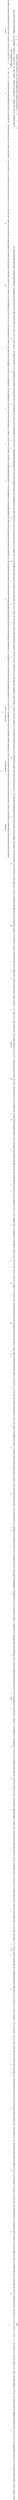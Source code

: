// graph
digraph "merged-graph" {
	KapotTarafder [label=KapotTarafder]
	error_on_line_8 [label=error_on_line_8]
	KapotTarafder -> error_on_line_8
	BruceKrol3 [label=BruceKrol3]
	KapotTarafder -> BruceKrol3
	atonu1971 [label=atonu1971]
	KapotTarafder -> atonu1971
	error_on_line_8 [label=error_on_line_8]
	Alice_Braun_X [label=Alice_Braun_X]
	error_on_line_8 -> Alice_Braun_X
	ngrudensschuck [label=ngrudensschuck]
	error_on_line_8 -> ngrudensschuck
	richardmagala20 [label=richardmagala20]
	error_on_line_8 -> richardmagala20
	faran_m93 [label=faran_m93]
	error_on_line_8 -> faran_m93
	mattdstep [label=mattdstep]
	error_on_line_8 -> mattdstep
	LSchulteMoore [label=LSchulteMoore]
	error_on_line_8 -> LSchulteMoore
	PEWI_ISU [label=PEWI_ISU]
	error_on_line_8 -> PEWI_ISU
	twinsight_io [label=twinsight_io]
	error_on_line_8 -> twinsight_io
	moptions1994 [label=moptions1994]
	error_on_line_8 -> moptions1994
	STAUNCHWEALTH [label=STAUNCHWEALTH]
	error_on_line_8 -> STAUNCHWEALTH
	JaneWoodland6 [label=JaneWoodland6]
	error_on_line_8 -> JaneWoodland6
	BatwaraCm [label=BatwaraCm]
	error_on_line_8 -> BatwaraCm
	CSDevTips [label=CSDevTips]
	error_on_line_8 -> CSDevTips
	hall_sharkey [label=hall_sharkey]
	error_on_line_8 -> hall_sharkey
	javascriptflx [label=javascriptflx]
	error_on_line_8 -> javascriptflx
	zarro_hunkin [label=zarro_hunkin]
	error_on_line_8 -> zarro_hunkin
	AJLauer [label=AJLauer]
	error_on_line_8 -> AJLauer
	ZoolHazim [label=ZoolHazim]
	error_on_line_8 -> ZoolHazim
	Johnluthersabr4 [label=Johnluthersabr4]
	error_on_line_8 -> Johnluthersabr4
	happyme9181 [label=happyme9181]
	error_on_line_8 -> happyme9181
	YoumassageM [label=YoumassageM]
	error_on_line_8 -> YoumassageM
	Darren_Global [label=Darren_Global]
	error_on_line_8 -> Darren_Global
	eprocentteam [label=eprocentteam]
	error_on_line_8 -> eprocentteam
	zahid040677 [label=zahid040677]
	error_on_line_8 -> zahid040677
	DejanReview [label=DejanReview]
	error_on_line_8 -> DejanReview
	Chimunk7 [label=Chimunk7]
	error_on_line_8 -> Chimunk7
	hayes_uvee [label=hayes_uvee]
	error_on_line_8 -> hayes_uvee
	NajahShakir [label=NajahShakir]
	error_on_line_8 -> NajahShakir
	AmericansBTC [label=AmericansBTC]
	error_on_line_8 -> AmericansBTC
	muhitrhn [label=muhitrhn]
	error_on_line_8 -> muhitrhn
	pat_pirate [label=pat_pirate]
	error_on_line_8 -> pat_pirate
	elenafedorovna4 [label=elenafedorovna4]
	error_on_line_8 -> elenafedorovna4
	cvc_clinic [label=cvc_clinic]
	error_on_line_8 -> cvc_clinic
	ajitmeena89 [label=ajitmeena89]
	error_on_line_8 -> ajitmeena89
	RPQ2020 [label=RPQ2020]
	error_on_line_8 -> RPQ2020
	saksbd11 [label=saksbd11]
	error_on_line_8 -> saksbd11
	durban_heat [label=durban_heat]
	error_on_line_8 -> durban_heat
	BreakBakery [label=BreakBakery]
	error_on_line_8 -> BreakBakery
	sharmaabhineet [label=sharmaabhineet]
	error_on_line_8 -> sharmaabhineet
	ArjitBatta [label=ArjitBatta]
	error_on_line_8 -> ArjitBatta
	sajjad_safia [label=sajjad_safia]
	error_on_line_8 -> sajjad_safia
	priceline [label=priceline]
	error_on_line_8 -> priceline
	JavaScript_b [label=JavaScript_b]
	error_on_line_8 -> JavaScript_b
	sangugul1 [label=sangugul1]
	error_on_line_8 -> sangugul1
	ertanve58 [label=ertanve58]
	error_on_line_8 -> ertanve58
	LenovoBusiness [label=LenovoBusiness]
	error_on_line_8 -> LenovoBusiness
	KrisAndersonTV [label=KrisAndersonTV]
	error_on_line_8 -> KrisAndersonTV
	t3innovations [label=t3innovations]
	error_on_line_8 -> t3innovations
	porscheloverjb [label=porscheloverjb]
	error_on_line_8 -> porscheloverjb
	Lenovodc [label=Lenovodc]
	error_on_line_8 -> Lenovodc
	DailyGrowthHack [label=DailyGrowthHack]
	error_on_line_8 -> DailyGrowthHack
	evrsnt [label=evrsnt]
	error_on_line_8 -> evrsnt
	dundiespodcast [label=dundiespodcast]
	error_on_line_8 -> dundiespodcast
	Tiya_bedi [label=Tiya_bedi]
	error_on_line_8 -> Tiya_bedi
	dennissutanto [label=dennissutanto]
	error_on_line_8 -> dennissutanto
	AmbikaTandon [label=AmbikaTandon]
	error_on_line_8 -> AmbikaTandon
	"6BillionPeople" [label="6BillionPeople"]
	error_on_line_8 -> "6BillionPeople"
	Delta [label=Delta]
	error_on_line_8 -> Delta
	suyashmishra23 [label=suyashmishra23]
	error_on_line_8 -> suyashmishra23
	DeekshaRathore3 [label=DeekshaRathore3]
	error_on_line_8 -> DeekshaRathore3
	Hub4Tech_HR [label=Hub4Tech_HR]
	error_on_line_8 -> Hub4Tech_HR
	Enowbusiness [label=Enowbusiness]
	error_on_line_8 -> Enowbusiness
	sameekshakh [label=sameekshakh]
	error_on_line_8 -> sameekshakh
	timothymnel [label=timothymnel]
	error_on_line_8 -> timothymnel
	RomenBorsellino [label=RomenBorsellino]
	error_on_line_8 -> RomenBorsellino
	zhusiqi [label=zhusiqi]
	error_on_line_8 -> zhusiqi
	DigitalTrends [label=DigitalTrends]
	error_on_line_8 -> DigitalTrends
	MccurryAllen [label=MccurryAllen]
	error_on_line_8 -> MccurryAllen
	Andr3w8rown [label=Andr3w8rown]
	error_on_line_8 -> Andr3w8rown
	zoelizabeth25 [label=zoelizabeth25]
	error_on_line_8 -> zoelizabeth25
	riris_endhel [label=riris_endhel]
	error_on_line_8 -> riris_endhel
	AdityaPrasadPai [label=AdityaPrasadPai]
	error_on_line_8 -> AdityaPrasadPai
	amshula264 [label=amshula264]
	error_on_line_8 -> amshula264
	Batwara [label=Batwara]
	error_on_line_8 -> Batwara
	visheshkhemka [label=visheshkhemka]
	error_on_line_8 -> visheshkhemka
	threadless [label=threadless]
	error_on_line_8 -> threadless
	Valerie31yy8 [label=Valerie31yy8]
	error_on_line_8 -> Valerie31yy8
	mirwood148 [label=mirwood148]
	error_on_line_8 -> mirwood148
	PATSYbbsWd [label=PATSYbbsWd]
	error_on_line_8 -> PATSYbbsWd
	Heather170ud [label=Heather170ud]
	error_on_line_8 -> Heather170ud
	BruceKrol3 [label=BruceKrol3]
	atonu1971 [label=atonu1971]
	sharminshayla13 [label=sharminshayla13]
	atonu1971 -> sharminshayla13
	UthsobCB [label=UthsobCB]
	atonu1971 -> UthsobCB
	nitish_achilles [label=nitish_achilles]
	atonu1971 -> nitish_achilles
	"1e0na" [label="1e0na"]
	ChongsTailor515 [label=ChongsTailor515]
	"1e0na" -> ChongsTailor515
	sarahpotterrr [label=sarahpotterrr]
	"1e0na" -> sarahpotterrr
	chlow8888 [label=chlow8888]
	"1e0na" -> chlow8888
	Alexistrends99 [label=Alexistrends99]
	"1e0na" -> Alexistrends99
	selindaejdjpj [label=selindaejdjpj]
	"1e0na" -> selindaejdjpj
	Sunny_Sir [label=Sunny_Sir]
	"1e0na" -> Sunny_Sir
	FakeTanningInfo [label=FakeTanningInfo]
	"1e0na" -> FakeTanningInfo
	WarriorPhrases [label=WarriorPhrases]
	"1e0na" -> WarriorPhrases
	shininghu [label=shininghu]
	"1e0na" -> shininghu
	FlorentineLLL [label=FlorentineLLL]
	"1e0na" -> FlorentineLLL
	ChongsTailor515 [label=ChongsTailor515]
	Lipstickonu [label=Lipstickonu]
	ChongsTailor515 -> Lipstickonu
	NateLemley [label=NateLemley]
	ChongsTailor515 -> NateLemley
	trimkt7 [label=trimkt7]
	ChongsTailor515 -> trimkt7
	kywxgal [label=kywxgal]
	ChongsTailor515 -> kywxgal
	addie27532909 [label=addie27532909]
	ChongsTailor515 -> addie27532909
	SJI2783 [label=SJI2783]
	ChongsTailor515 -> SJI2783
	FlyersMike11 [label=FlyersMike11]
	ChongsTailor515 -> FlyersMike11
	JDM99x [label=JDM99x]
	ChongsTailor515 -> JDM99x
	Succeednow [label=Succeednow]
	ChongsTailor515 -> Succeednow
	Just_Janet [label=Just_Janet]
	ChongsTailor515 -> Just_Janet
	Danijel92445997 [label=Danijel92445997]
	ChongsTailor515 -> Danijel92445997
	FireMedicZ [label=FireMedicZ]
	ChongsTailor515 -> FireMedicZ
	ktjnsn216 [label=ktjnsn216]
	ChongsTailor515 -> ktjnsn216
	cullenintowork [label=cullenintowork]
	ChongsTailor515 -> cullenintowork
	MercyOneDSM [label=MercyOneDSM]
	ChongsTailor515 -> MercyOneDSM
	alexmousey [label=alexmousey]
	ChongsTailor515 -> alexmousey
	JesseJHoward [label=JesseJHoward]
	ChongsTailor515 -> JesseJHoward
	immacconcepzoe [label=immacconcepzoe]
	ChongsTailor515 -> immacconcepzoe
	MarthaCentre [label=MarthaCentre]
	ChongsTailor515 -> MarthaCentre
	LukeHird10 [label=LukeHird10]
	ChongsTailor515 -> LukeHird10
	arhine74 [label=arhine74]
	ChongsTailor515 -> arhine74
	DDLindeman [label=DDLindeman]
	ChongsTailor515 -> DDLindeman
	MHikiji [label=MHikiji]
	ChongsTailor515 -> MHikiji
	KyleGre54192272 [label=KyleGre54192272]
	ChongsTailor515 -> KyleGre54192272
	croaticus1 [label=croaticus1]
	ChongsTailor515 -> croaticus1
	sarahpotterrr [label=sarahpotterrr]
	grhlastrology [label=grhlastrology]
	sarahpotterrr -> grhlastrology
	torgershark [label=torgershark]
	sarahpotterrr -> torgershark
	savdrum [label=savdrum]
	sarahpotterrr -> savdrum
	deadboyempire [label=deadboyempire]
	sarahpotterrr -> deadboyempire
	Kel34096051 [label=Kel34096051]
	sarahpotterrr -> Kel34096051
	MadeleineNpc [label=MadeleineNpc]
	sarahpotterrr -> MadeleineNpc
	be_em_doubleyou [label=be_em_doubleyou]
	sarahpotterrr -> be_em_doubleyou
	astrobitchez [label=astrobitchez]
	sarahpotterrr -> astrobitchez
	DemocracySumPAC [label=DemocracySumPAC]
	sarahpotterrr -> DemocracySumPAC
	egypthair [label=egypthair]
	sarahpotterrr -> egypthair
	sophiepotter27 [label=sophiepotter27]
	sarahpotterrr -> sophiepotter27
	tallydotLIVE [label=tallydotLIVE]
	sarahpotterrr -> tallydotLIVE
	TPMAmes [label=TPMAmes]
	sarahpotterrr -> TPMAmes
	YingZhu17 [label=YingZhu17]
	sarahpotterrr -> YingZhu17
	FreshNewLyrics [label=FreshNewLyrics]
	sarahpotterrr -> FreshNewLyrics
	LEM_122 [label=LEM_122]
	sarahpotterrr -> LEM_122
	Mary_D13 [label=Mary_D13]
	sarahpotterrr -> Mary_D13
	rrjaguar [label=rrjaguar]
	sarahpotterrr -> rrjaguar
	Sam_Willford [label=Sam_Willford]
	sarahpotterrr -> Sam_Willford
	MattTheDream [label=MattTheDream]
	sarahpotterrr -> MattTheDream
	zhexunited [label=zhexunited]
	sarahpotterrr -> zhexunited
	k_sasse17 [label=k_sasse17]
	sarahpotterrr -> k_sasse17
	zhou_tiger [label=zhou_tiger]
	sarahpotterrr -> zhou_tiger
	HornyBoysOnly [label=HornyBoysOnly]
	sarahpotterrr -> HornyBoysOnly
	hannahiowa [label=hannahiowa]
	sarahpotterrr -> hannahiowa
	PorticoStaffing [label=PorticoStaffing]
	sarahpotterrr -> PorticoStaffing
	Mavs1992 [label=Mavs1992]
	sarahpotterrr -> Mavs1992
	kaylee_lennis [label=kaylee_lennis]
	sarahpotterrr -> kaylee_lennis
	Keelanpilgrim1 [label=Keelanpilgrim1]
	sarahpotterrr -> Keelanpilgrim1
	BrendanJMeyers [label=BrendanJMeyers]
	sarahpotterrr -> BrendanJMeyers
	cruzfe130 [label=cruzfe130]
	sarahpotterrr -> cruzfe130
	makemoneydrive [label=makemoneydrive]
	sarahpotterrr -> makemoneydrive
	ProgramaIR [label=ProgramaIR]
	sarahpotterrr -> ProgramaIR
	sad_review [label=sad_review]
	sarahpotterrr -> sad_review
	timheidenwirth [label=timheidenwirth]
	sarahpotterrr -> timheidenwirth
	donate_gaza [label=donate_gaza]
	sarahpotterrr -> donate_gaza
	evelinawalker72 [label=evelinawalker72]
	sarahpotterrr -> evelinawalker72
	laylay7645 [label=laylay7645]
	sarahpotterrr -> laylay7645
	BethBondhus [label=BethBondhus]
	sarahpotterrr -> BethBondhus
	brandonbootexts [label=brandonbootexts]
	sarahpotterrr -> brandonbootexts
	WLC_ISU [label=WLC_ISU]
	sarahpotterrr -> WLC_ISU
	xiviimcmxcvii [label=xiviimcmxcvii]
	sarahpotterrr -> xiviimcmxcvii
	VictoriaConnor2 [label=VictoriaConnor2]
	sarahpotterrr -> VictoriaConnor2
	libertariancal [label=libertariancal]
	sarahpotterrr -> libertariancal
	AdamJSmithGA [label=AdamJSmithGA]
	sarahpotterrr -> AdamJSmithGA
	rainyday370 [label=rainyday370]
	sarahpotterrr -> rainyday370
	Blonde_Baddie_ [label=Blonde_Baddie_]
	sarahpotterrr -> Blonde_Baddie_
	duratkeo [label=duratkeo]
	sarahpotterrr -> duratkeo
	briiwags [label=briiwags]
	sarahpotterrr -> briiwags
	cass_volp [label=cass_volp]
	sarahpotterrr -> cass_volp
	athorsfeldt [label=athorsfeldt]
	sarahpotterrr -> athorsfeldt
	janzeb37 [label=janzeb37]
	sarahpotterrr -> janzeb37
	benrfox [label=benrfox]
	sarahpotterrr -> benrfox
	perfectgamesinc [label=perfectgamesinc]
	sarahpotterrr -> perfectgamesinc
	bobbieturtles [label=bobbieturtles]
	sarahpotterrr -> bobbieturtles
	kustritz [label=kustritz]
	sarahpotterrr -> kustritz
	michpotter1969 [label=michpotter1969]
	sarahpotterrr -> michpotter1969
	Martinaa_Mariee [label=Martinaa_Mariee]
	sarahpotterrr -> Martinaa_Mariee
	sadwoody [label=sadwoody]
	sarahpotterrr -> sadwoody
	reneepins [label=reneepins]
	sarahpotterrr -> reneepins
	hillary2k16 [label=hillary2k16]
	sarahpotterrr -> hillary2k16
	EvanAbramsky [label=EvanAbramsky]
	sarahpotterrr -> EvanAbramsky
	usayoutubers [label=usayoutubers]
	sarahpotterrr -> usayoutubers
	Iamreadyhillary [label=Iamreadyhillary]
	sarahpotterrr -> Iamreadyhillary
	SShreedaran [label=SShreedaran]
	sarahpotterrr -> SShreedaran
	MattRoose31 [label=MattRoose31]
	sarahpotterrr -> MattRoose31
	clure80 [label=clure80]
	sarahpotterrr -> clure80
	HaberLadies [label=HaberLadies]
	sarahpotterrr -> HaberLadies
	albaags23 [label=albaags23]
	sarahpotterrr -> albaags23
	T_Lamaa [label=T_Lamaa]
	sarahpotterrr -> T_Lamaa
	iowastatedems [label=iowastatedems]
	sarahpotterrr -> iowastatedems
	"4thngoaldudes" [label="4thngoaldudes"]
	sarahpotterrr -> "4thngoaldudes"
	ISUProbs [label=ISUProbs]
	sarahpotterrr -> ISUProbs
	loliperalta163 [label=loliperalta163]
	sarahpotterrr -> loliperalta163
	followbackard [label=followbackard]
	sarahpotterrr -> followbackard
	braveherolouis_ [label=braveherolouis_]
	sarahpotterrr -> braveherolouis_
	RFTSOHIO [label=RFTSOHIO]
	sarahpotterrr -> RFTSOHIO
	Gabriellaa_Jo [label=Gabriellaa_Jo]
	sarahpotterrr -> Gabriellaa_Jo
	filosify [label=filosify]
	sarahpotterrr -> filosify
	emmoonie_ [label=emmoonie_]
	sarahpotterrr -> emmoonie_
	kayhopp [label=kayhopp]
	sarahpotterrr -> kayhopp
	ibleedandstuff [label=ibleedandstuff]
	sarahpotterrr -> ibleedandstuff
	andrajohnsonn [label=andrajohnsonn]
	sarahpotterrr -> andrajohnsonn
	OfficialHTGR [label=OfficialHTGR]
	sarahpotterrr -> OfficialHTGR
	MidwestCurls [label=MidwestCurls]
	sarahpotterrr -> MidwestCurls
	dancinbren [label=dancinbren]
	sarahpotterrr -> dancinbren
	ClalreWilliams [label=ClalreWilliams]
	sarahpotterrr -> ClalreWilliams
	DJ_Fulton [label=DJ_Fulton]
	sarahpotterrr -> DJ_Fulton
	AidanGalbrecht [label=AidanGalbrecht]
	sarahpotterrr -> AidanGalbrecht
	WallyLadner [label=WallyLadner]
	sarahpotterrr -> WallyLadner
	maddyhaberlack [label=maddyhaberlack]
	sarahpotterrr -> maddyhaberlack
	Jazzi_Eggert [label=Jazzi_Eggert]
	sarahpotterrr -> Jazzi_Eggert
	BHS_Fiona [label=BHS_Fiona]
	sarahpotterrr -> BHS_Fiona
	BHS_LordFarquaa [label=BHS_LordFarquaa]
	sarahpotterrr -> BHS_LordFarquaa
	BHS_Pinocchio [label=BHS_Pinocchio]
	sarahpotterrr -> BHS_Pinocchio
	BHS_TheTweedles [label=BHS_TheTweedles]
	sarahpotterrr -> BHS_TheTweedles
	BHS_PeterPan [label=BHS_PeterPan]
	sarahpotterrr -> BHS_PeterPan
	calebericksonn [label=calebericksonn]
	sarahpotterrr -> calebericksonn
	GreGRRRRy [label=GreGRRRRy]
	sarahpotterrr -> GreGRRRRy
	AuggE23 [label=AuggE23]
	sarahpotterrr -> AuggE23
	chlow8888 [label=chlow8888]
	PostBadMood [label=PostBadMood]
	chlow8888 -> PostBadMood
	Remballerparsms [label=Remballerparsms]
	chlow8888 -> Remballerparsms
	JdtFay [label=JdtFay]
	chlow8888 -> JdtFay
	hommeaupatate [label=hommeaupatate]
	chlow8888 -> hommeaupatate
	Alexistrends99 [label=Alexistrends99]
	paolorm2012 [label=paolorm2012]
	Alexistrends99 -> paolorm2012
	Raihanatou64 [label=Raihanatou64]
	Alexistrends99 -> Raihanatou64
	aneleacemenzu [label=aneleacemenzu]
	Alexistrends99 -> aneleacemenzu
	guille_kan [label=guille_kan]
	Alexistrends99 -> guille_kan
	WeLoveDogsUSA [label=WeLoveDogsUSA]
	Alexistrends99 -> WeLoveDogsUSA
	EducatioServand [label=EducatioServand]
	Alexistrends99 -> EducatioServand
	JosephM08666921 [label=JosephM08666921]
	Alexistrends99 -> JosephM08666921
	Andysmi90900341 [label=Andysmi90900341]
	Alexistrends99 -> Andysmi90900341
	mlle_farrah [label=mlle_farrah]
	Alexistrends99 -> mlle_farrah
	Mi_cah_el [label=Mi_cah_el]
	Alexistrends99 -> Mi_cah_el
	"67Dalvandi" [label="67Dalvandi"]
	Alexistrends99 -> "67Dalvandi"
	Kate85893788 [label=Kate85893788]
	Alexistrends99 -> Kate85893788
	corine_fiona [label=corine_fiona]
	Alexistrends99 -> corine_fiona
	zalat2001 [label=zalat2001]
	Alexistrends99 -> zalat2001
	OneTuffMudder [label=OneTuffMudder]
	Alexistrends99 -> OneTuffMudder
	lhala_selajar [label=lhala_selajar]
	Alexistrends99 -> lhala_selajar
	ParimaG [label=ParimaG]
	Alexistrends99 -> ParimaG
	BabyNas8 [label=BabyNas8]
	Alexistrends99 -> BabyNas8
	manisha230 [label=manisha230]
	Alexistrends99 -> manisha230
	Bud9106 [label=Bud9106]
	Alexistrends99 -> Bud9106
	davidro83581869 [label=davidro83581869]
	Alexistrends99 -> davidro83581869
	zxczxc100150 [label=zxczxc100150]
	Alexistrends99 -> zxczxc100150
	Edinah15231947 [label=Edinah15231947]
	Alexistrends99 -> Edinah15231947
	Chingchingbon [label=Chingchingbon]
	Alexistrends99 -> Chingchingbon
	rafaelsonil [label=rafaelsonil]
	Alexistrends99 -> rafaelsonil
	walusimbifred5 [label=walusimbifred5]
	Alexistrends99 -> walusimbifred5
	ConigliGiordano [label=ConigliGiordano]
	Alexistrends99 -> ConigliGiordano
	ychaibo [label=ychaibo]
	Alexistrends99 -> ychaibo
	SubhyGhouri [label=SubhyGhouri]
	Alexistrends99 -> SubhyGhouri
	"7759sksks" [label="7759sksks"]
	Alexistrends99 -> "7759sksks"
	patientinfopop [label=patientinfopop]
	Alexistrends99 -> patientinfopop
	Blissful_Thrill [label=Blissful_Thrill]
	Alexistrends99 -> Blissful_Thrill
	Criviboycolor [label=Criviboycolor]
	Alexistrends99 -> Criviboycolor
	WadeClarkAuthor [label=WadeClarkAuthor]
	Alexistrends99 -> WadeClarkAuthor
	bagley_ii [label=bagley_ii]
	Alexistrends99 -> bagley_ii
	BillSch51861064 [label=BillSch51861064]
	Alexistrends99 -> BillSch51861064
	lokendra_johare [label=lokendra_johare]
	Alexistrends99 -> lokendra_johare
	UniteBlue [label=UniteBlue]
	Alexistrends99 -> UniteBlue
	James26423022 [label=James26423022]
	Alexistrends99 -> James26423022
	fatimaasif134 [label=fatimaasif134]
	Alexistrends99 -> fatimaasif134
	UTinMyint20 [label=UTinMyint20]
	Alexistrends99 -> UTinMyint20
	taylor1993bah [label=taylor1993bah]
	Alexistrends99 -> taylor1993bah
	kava_online [label=kava_online]
	Alexistrends99 -> kava_online
	marcell10266109 [label=marcell10266109]
	Alexistrends99 -> marcell10266109
	manjulika25 [label=manjulika25]
	Alexistrends99 -> manjulika25
	paulhoopermusic [label=paulhoopermusic]
	Alexistrends99 -> paulhoopermusic
	yuelyuen [label=yuelyuen]
	Alexistrends99 -> yuelyuen
	Babie_1606 [label=Babie_1606]
	Alexistrends99 -> Babie_1606
	mehtabsamad [label=mehtabsamad]
	Alexistrends99 -> mehtabsamad
	AwaleNagiib [label=AwaleNagiib]
	Alexistrends99 -> AwaleNagiib
	GAJENDR34833234 [label=GAJENDR34833234]
	Alexistrends99 -> GAJENDR34833234
	Rhytha10 [label=Rhytha10]
	Alexistrends99 -> Rhytha10
	SundayJ17619850 [label=SundayJ17619850]
	Alexistrends99 -> SundayJ17619850
	Giggs_kho10 [label=Giggs_kho10]
	Alexistrends99 -> Giggs_kho10
	teshedaba [label=teshedaba]
	Alexistrends99 -> teshedaba
	nicholas0701ic1 [label=nicholas0701ic1]
	Alexistrends99 -> nicholas0701ic1
	Aqibkha70167485 [label=Aqibkha70167485]
	Alexistrends99 -> Aqibkha70167485
	"69Brancato" [label="69Brancato"]
	Alexistrends99 -> "69Brancato"
	Pujakum06390280 [label=Pujakum06390280]
	Alexistrends99 -> Pujakum06390280
	focuslogistics1 [label=focuslogistics1]
	Alexistrends99 -> focuslogistics1
	katiepatrick [label=katiepatrick]
	Alexistrends99 -> katiepatrick
	NicolaMasa59 [label=NicolaMasa59]
	Alexistrends99 -> NicolaMasa59
	YuTee75546438 [label=YuTee75546438]
	Alexistrends99 -> YuTee75546438
	Jesusbo83245021 [label=Jesusbo83245021]
	Alexistrends99 -> Jesusbo83245021
	VSerlenga [label=VSerlenga]
	Alexistrends99 -> VSerlenga
	bienaflora [label=bienaflora]
	Alexistrends99 -> bienaflora
	Ronaldg66126061 [label=Ronaldg66126061]
	Alexistrends99 -> Ronaldg66126061
	ClassicRaiza [label=ClassicRaiza]
	Alexistrends99 -> ClassicRaiza
	presque [label=presque]
	Alexistrends99 -> presque
	mariomeh1992 [label=mariomeh1992]
	Alexistrends99 -> mariomeh1992
	RobbyM1 [label=RobbyM1]
	Alexistrends99 -> RobbyM1
	T_Durdin [label=T_Durdin]
	Alexistrends99 -> T_Durdin
	arnfinn58 [label=arnfinn58]
	Alexistrends99 -> arnfinn58
	Alex18535060 [label=Alex18535060]
	Alexistrends99 -> Alex18535060
	david_enokela [label=david_enokela]
	Alexistrends99 -> david_enokela
	linda_duku [label=linda_duku]
	Alexistrends99 -> linda_duku
	Claire05270851 [label=Claire05270851]
	Alexistrends99 -> Claire05270851
	Arjun25Raj [label=Arjun25Raj]
	Alexistrends99 -> Arjun25Raj
	Angelinkinc [label=Angelinkinc]
	Alexistrends99 -> Angelinkinc
	omarjj13 [label=omarjj13]
	Alexistrends99 -> omarjj13
	Jens07369370 [label=Jens07369370]
	Alexistrends99 -> Jens07369370
	luca53242494 [label=luca53242494]
	Alexistrends99 -> luca53242494
	EchoKadzilasDia [label=EchoKadzilasDia]
	Alexistrends99 -> EchoKadzilasDia
	carlamata36 [label=carlamata36]
	Alexistrends99 -> carlamata36
	gadi_akmal [label=gadi_akmal]
	Alexistrends99 -> gadi_akmal
	Thomas87286277 [label=Thomas87286277]
	Alexistrends99 -> Thomas87286277
	PintoRovan [label=PintoRovan]
	Alexistrends99 -> PintoRovan
	rerickre [label=rerickre]
	Alexistrends99 -> rerickre
	Imad_Ghaoui [label=Imad_Ghaoui]
	Alexistrends99 -> Imad_Ghaoui
	Brother_Andre [label=Brother_Andre]
	Alexistrends99 -> Brother_Andre
	vinibaiano4 [label=vinibaiano4]
	Alexistrends99 -> vinibaiano4
	CutizNunu [label=CutizNunu]
	Alexistrends99 -> CutizNunu
	BalanMani11 [label=BalanMani11]
	Alexistrends99 -> BalanMani11
	az_morris [label=az_morris]
	Alexistrends99 -> az_morris
	mybusinez [label=mybusinez]
	Alexistrends99 -> mybusinez
	Vard96728352 [label=Vard96728352]
	Alexistrends99 -> Vard96728352
	jaimereynagomez [label=jaimereynagomez]
	Alexistrends99 -> jaimereynagomez
	AnitaVinted [label=AnitaVinted]
	Alexistrends99 -> AnitaVinted
	Marcus91843323 [label=Marcus91843323]
	Alexistrends99 -> Marcus91843323
	rosevila6 [label=rosevila6]
	Alexistrends99 -> rosevila6
	selindaejdjpj [label=selindaejdjpj]
	BootsnBunsonYT [label=BootsnBunsonYT]
	selindaejdjpj -> BootsnBunsonYT
	apphifzil [label=apphifzil]
	selindaejdjpj -> apphifzil
	marcellus_zou [label=marcellus_zou]
	selindaejdjpj -> marcellus_zou
	AskHarmonyK [label=AskHarmonyK]
	selindaejdjpj -> AskHarmonyK
	BelleTheCat42 [label=BelleTheCat42]
	selindaejdjpj -> BelleTheCat42
	"411plus" [label="411plus"]
	selindaejdjpj -> "411plus"
	luckkyybuddha99 [label=luckkyybuddha99]
	selindaejdjpj -> luckkyybuddha99
	iMadeToast [label=iMadeToast]
	selindaejdjpj -> iMadeToast
	WineGlassGirl [label=WineGlassGirl]
	selindaejdjpj -> WineGlassGirl
	saveonlineau [label=saveonlineau]
	selindaejdjpj -> saveonlineau
	chellesname [label=chellesname]
	selindaejdjpj -> chellesname
	wineluverz [label=wineluverz]
	selindaejdjpj -> wineluverz
	multimom2_4 [label=multimom2_4]
	selindaejdjpj -> multimom2_4
	Chelleonthelake [label=Chelleonthelake]
	selindaejdjpj -> Chelleonthelake
	chellyluvsean98 [label=chellyluvsean98]
	selindaejdjpj -> chellyluvsean98
	MichelleOTurner [label=MichelleOTurner]
	selindaejdjpj -> MichelleOTurner
	MiniSkirtMama [label=MiniSkirtMama]
	selindaejdjpj -> MiniSkirtMama
	minidib [label=minidib]
	selindaejdjpj -> minidib
	YONADARO [label=YONADARO]
	selindaejdjpj -> YONADARO
	Chelley_Fuhrer [label=Chelley_Fuhrer]
	selindaejdjpj -> Chelley_Fuhrer
	Minipeerg [label=Minipeerg]
	selindaejdjpj -> Minipeerg
	directorylocal [label=directorylocal]
	selindaejdjpj -> directorylocal
	chellebanfield [label=chellebanfield]
	selindaejdjpj -> chellebanfield
	"1ddkrmoore" [label="1ddkrmoore"]
	selindaejdjpj -> "1ddkrmoore"
	"1claree1" [label="1claree1"]
	selindaejdjpj -> "1claree1"
	propertynexus [label=propertynexus]
	selindaejdjpj -> propertynexus
	Malbeca [label=Malbeca]
	selindaejdjpj -> Malbeca
	AmosnBlaineCo [label=AmosnBlaineCo]
	selindaejdjpj -> AmosnBlaineCo
	mi_2cents_worth [label=mi_2cents_worth]
	selindaejdjpj -> mi_2cents_worth
	eclecticdb [label=eclecticdb]
	selindaejdjpj -> eclecticdb
	forexlove001 [label=forexlove001]
	selindaejdjpj -> forexlove001
	Chodidees [label=Chodidees]
	selindaejdjpj -> Chodidees
	ShaunWallace85 [label=ShaunWallace85]
	selindaejdjpj -> ShaunWallace85
	CulinariumGuate [label=CulinariumGuate]
	selindaejdjpj -> CulinariumGuate
	malaikattanpan1 [label=malaikattanpan1]
	selindaejdjpj -> malaikattanpan1
	chess_db [label=chess_db]
	selindaejdjpj -> chess_db
	ConsultSteven [label=ConsultSteven]
	selindaejdjpj -> ConsultSteven
	ecobiz69 [label=ecobiz69]
	selindaejdjpj -> ecobiz69
	BardetStephanie [label=BardetStephanie]
	selindaejdjpj -> BardetStephanie
	ecobabe_za [label=ecobabe_za]
	selindaejdjpj -> ecobabe_za
	mi_hoshino [label=mi_hoshino]
	selindaejdjpj -> mi_hoshino
	Intruder21 [label=Intruder21]
	selindaejdjpj -> Intruder21
	chellwebb [label=chellwebb]
	selindaejdjpj -> chellwebb
	natalie_watts_ [label=natalie_watts_]
	selindaejdjpj -> natalie_watts_
	YAYA630 [label=YAYA630]
	selindaejdjpj -> YAYA630
	TaxCalculator [label=TaxCalculator]
	selindaejdjpj -> TaxCalculator
	chellscakes [label=chellscakes]
	selindaejdjpj -> chellscakes
	mhike04 [label=mhike04]
	selindaejdjpj -> mhike04
	techno_bidyut [label=techno_bidyut]
	selindaejdjpj -> techno_bidyut
	wineguider [label=wineguider]
	selindaejdjpj -> wineguider
	PROACTUSA [label=PROACTUSA]
	selindaejdjpj -> PROACTUSA
	chellied25 [label=chellied25]
	selindaejdjpj -> chellied25
	"1ELLD" [label="1ELLD"]
	selindaejdjpj -> "1ELLD"
	Anniebelleyrose [label=Anniebelleyrose]
	selindaejdjpj -> Anniebelleyrose
	Dipak___Z [label=Dipak___Z]
	selindaejdjpj -> Dipak___Z
	miamisscn [label=miamisscn]
	selindaejdjpj -> miamisscn
	winelovnfool [label=winelovnfool]
	selindaejdjpj -> winelovnfool
	Richart16step [label=Richart16step]
	selindaejdjpj -> Richart16step
	DiscountsAllDay [label=DiscountsAllDay]
	selindaejdjpj -> DiscountsAllDay
	"1dope311fan" [label="1dope311fan"]
	selindaejdjpj -> "1dope311fan"
	Shena_Wells [label=Shena_Wells]
	selindaejdjpj -> Shena_Wells
	kidselectriccar [label=kidselectriccar]
	selindaejdjpj -> kidselectriccar
	Mpls_WebSites [label=Mpls_WebSites]
	selindaejdjpj -> Mpls_WebSites
	CiudadOrganica [label=CiudadOrganica]
	selindaejdjpj -> CiudadOrganica
	mini_STUDIO [label=mini_STUDIO]
	selindaejdjpj -> mini_STUDIO
	minibrownies [label=minibrownies]
	selindaejdjpj -> minibrownies
	Kibitz_souvenir [label=Kibitz_souvenir]
	selindaejdjpj -> Kibitz_souvenir
	siren_erdogan [label=siren_erdogan]
	selindaejdjpj -> siren_erdogan
	eclothings [label=eclothings]
	selindaejdjpj -> eclothings
	echibuzor49 [label=echibuzor49]
	selindaejdjpj -> echibuzor49
	TopCoupon_Code [label=TopCoupon_Code]
	selindaejdjpj -> TopCoupon_Code
	Stockdetector [label=Stockdetector]
	selindaejdjpj -> Stockdetector
	RasmusGreis [label=RasmusGreis]
	selindaejdjpj -> RasmusGreis
	WineLobster [label=WineLobster]
	selindaejdjpj -> WineLobster
	"1designerstouch" [label="1designerstouch"]
	selindaejdjpj -> "1designerstouch"
	ecoactionteam [label=ecoactionteam]
	selindaejdjpj -> ecoactionteam
	minibakerycafe [label=minibakerycafe]
	selindaejdjpj -> minibakerycafe
	"1creativity" [label="1creativity"]
	selindaejdjpj -> "1creativity"
	miaanitanaomi [label=miaanitanaomi]
	selindaejdjpj -> miaanitanaomi
	Lovely_lady_17 [label=Lovely_lady_17]
	selindaejdjpj -> Lovely_lady_17
	CandiceFryeLE [label=CandiceFryeLE]
	selindaejdjpj -> CandiceFryeLE
	l_luis24 [label=l_luis24]
	selindaejdjpj -> l_luis24
	ecobeings [label=ecobeings]
	selindaejdjpj -> ecobeings
	jiantoro [label=jiantoro]
	selindaejdjpj -> jiantoro
	Tonia_Mccuien [label=Tonia_Mccuien]
	selindaejdjpj -> Tonia_Mccuien
	okwizabef [label=okwizabef]
	selindaejdjpj -> okwizabef
	"1caseycolette" [label="1caseycolette"]
	selindaejdjpj -> "1caseycolette"
	ecoboffin [label=ecoboffin]
	selindaejdjpj -> ecoboffin
	"1D_LauraC_Payne" [label="1D_LauraC_Payne"]
	selindaejdjpj -> "1D_LauraC_Payne"
	eclubebeijaflor [label=eclubebeijaflor]
	selindaejdjpj -> eclubebeijaflor
	mhicksb2b [label=mhicksb2b]
	selindaejdjpj -> mhicksb2b
	sweetmyne [label=sweetmyne]
	selindaejdjpj -> sweetmyne
	miana74 [label=miana74]
	selindaejdjpj -> miana74
	IreneAlvaradoL [label=IreneAlvaradoL]
	selindaejdjpj -> IreneAlvaradoL
	ecdays [label=ecdays]
	selindaejdjpj -> ecdays
	Lois_Reifman [label=Lois_Reifman]
	selindaejdjpj -> Lois_Reifman
	Online_Loans [label=Online_Loans]
	selindaejdjpj -> Online_Loans
	RonaldORedito [label=RonaldORedito]
	selindaejdjpj -> RonaldORedito
	BobbyElectric [label=BobbyElectric]
	selindaejdjpj -> BobbyElectric
	Operation_VAF [label=Operation_VAF]
	selindaejdjpj -> Operation_VAF
	Sunny_Sir [label=Sunny_Sir]
	FakeTanningInfo [label=FakeTanningInfo]
	voicefryed [label=voicefryed]
	FakeTanningInfo -> voicefryed
	ArtesianTan [label=ArtesianTan]
	FakeTanningInfo -> ArtesianTan
	LFippen [label=LFippen]
	FakeTanningInfo -> LFippen
	Tanningservices [label=Tanningservices]
	FakeTanningInfo -> Tanningservices
	KayceeShaw [label=KayceeShaw]
	FakeTanningInfo -> KayceeShaw
	TAN_VAN_CO_UK [label=TAN_VAN_CO_UK]
	FakeTanningInfo -> TAN_VAN_CO_UK
	Aloila [label=Aloila]
	FakeTanningInfo -> Aloila
	SolarisProducts [label=SolarisProducts]
	FakeTanningInfo -> SolarisProducts
	ENZOSalon [label=ENZOSalon]
	FakeTanningInfo -> ENZOSalon
	dualpoly [label=dualpoly]
	FakeTanningInfo -> dualpoly
	SalonCass [label=SalonCass]
	FakeTanningInfo -> SalonCass
	KimberlyTookman [label=KimberlyTookman]
	FakeTanningInfo -> KimberlyTookman
	FaceandForm [label=FaceandForm]
	FakeTanningInfo -> FaceandForm
	Bertin85711831 [label=Bertin85711831]
	FakeTanningInfo -> Bertin85711831
	sparklingstare7 [label=sparklingstare7]
	FakeTanningInfo -> sparklingstare7
	Nekasuch_aBitch [label=Nekasuch_aBitch]
	FakeTanningInfo -> Nekasuch_aBitch
	PulinBR [label=PulinBR]
	FakeTanningInfo -> PulinBR
	stillthesexy1 [label=stillthesexy1]
	FakeTanningInfo -> stillthesexy1
	maxi_mist [label=maxi_mist]
	FakeTanningInfo -> maxi_mist
	CacheMoneyGames [label=CacheMoneyGames]
	FakeTanningInfo -> CacheMoneyGames
	mrbrownetan [label=mrbrownetan]
	FakeTanningInfo -> mrbrownetan
	teshbutterfly [label=teshbutterfly]
	FakeTanningInfo -> teshbutterfly
	Jezzloveya [label=Jezzloveya]
	FakeTanningInfo -> Jezzloveya
	BlueTanning [label=BlueTanning]
	FakeTanningInfo -> BlueTanning
	KeekeeyoKl [label=KeekeeyoKl]
	FakeTanningInfo -> KeekeeyoKl
	sarahlowther20 [label=sarahlowther20]
	FakeTanningInfo -> sarahlowther20
	avectoute_2U [label=avectoute_2U]
	FakeTanningInfo -> avectoute_2U
	HRVintage [label=HRVintage]
	FakeTanningInfo -> HRVintage
	k_konilia [label=k_konilia]
	FakeTanningInfo -> k_konilia
	chantellec1985 [label=chantellec1985]
	FakeTanningInfo -> chantellec1985
	MsGHunt [label=MsGHunt]
	FakeTanningInfo -> MsGHunt
	No1faketanguide [label=No1faketanguide]
	FakeTanningInfo -> No1faketanguide
	Frey__bags [label=Frey__bags]
	FakeTanningInfo -> Frey__bags
	Rosmetics1 [label=Rosmetics1]
	FakeTanningInfo -> Rosmetics1
	Jessbb7510 [label=Jessbb7510]
	FakeTanningInfo -> Jessbb7510
	Rosh333 [label=Rosh333]
	FakeTanningInfo -> Rosh333
	TimelessSuntan [label=TimelessSuntan]
	FakeTanningInfo -> TimelessSuntan
	WelbyGroup [label=WelbyGroup]
	FakeTanningInfo -> WelbyGroup
	lerivb97 [label=lerivb97]
	FakeTanningInfo -> lerivb97
	Jessieleigh151 [label=Jessieleigh151]
	FakeTanningInfo -> Jessieleigh151
	keyyella04 [label=keyyella04]
	FakeTanningInfo -> keyyella04
	bekioxx [label=bekioxx]
	FakeTanningInfo -> bekioxx
	swtaznapple [label=swtaznapple]
	FakeTanningInfo -> swtaznapple
	millie31acevedo [label=millie31acevedo]
	FakeTanningInfo -> millie31acevedo
	RottenKate76 [label=RottenKate76]
	FakeTanningInfo -> RottenKate76
	polacadoregis [label=polacadoregis]
	FakeTanningInfo -> polacadoregis
	ThandoDoc [label=ThandoDoc]
	FakeTanningInfo -> ThandoDoc
	carrieblack26 [label=carrieblack26]
	FakeTanningInfo -> carrieblack26
	TheConformists [label=TheConformists]
	FakeTanningInfo -> TheConformists
	RayDElosua [label=RayDElosua]
	FakeTanningInfo -> RayDElosua
	GermanyG7 [label=GermanyG7]
	FakeTanningInfo -> GermanyG7
	pantheraplay [label=pantheraplay]
	FakeTanningInfo -> pantheraplay
	amelia_dhewi [label=amelia_dhewi]
	FakeTanningInfo -> amelia_dhewi
	SalmaMohallal [label=SalmaMohallal]
	FakeTanningInfo -> SalmaMohallal
	jade_accison [label=jade_accison]
	FakeTanningInfo -> jade_accison
	KatyuskMontalvo [label=KatyuskMontalvo]
	FakeTanningInfo -> KatyuskMontalvo
	heartsavior_30 [label=heartsavior_30]
	FakeTanningInfo -> heartsavior_30
	RedaShiko [label=RedaShiko]
	FakeTanningInfo -> RedaShiko
	loek_man69 [label=loek_man69]
	FakeTanningInfo -> loek_man69
	TanTatts [label=TanTatts]
	FakeTanningInfo -> TanTatts
	githa_15 [label=githa_15]
	FakeTanningInfo -> githa_15
	bonchic_kim [label=bonchic_kim]
	FakeTanningInfo -> bonchic_kim
	daniieleepe [label=daniieleepe]
	FakeTanningInfo -> daniieleepe
	IndianaTan [label=IndianaTan]
	FakeTanningInfo -> IndianaTan
	SAYLESSAIMON [label=SAYLESSAIMON]
	FakeTanningInfo -> SAYLESSAIMON
	MarluMagno [label=MarluMagno]
	FakeTanningInfo -> MarluMagno
	Ninznirinzninz [label=Ninznirinzninz]
	FakeTanningInfo -> Ninznirinzninz
	hazependy [label=hazependy]
	FakeTanningInfo -> hazependy
	inchlossgenie [label=inchlossgenie]
	FakeTanningInfo -> inchlossgenie
	MensTanningCap [label=MensTanningCap]
	FakeTanningInfo -> MensTanningCap
	monicatan09 [label=monicatan09]
	FakeTanningInfo -> monicatan09
	Rana_Elbehery [label=Rana_Elbehery]
	FakeTanningInfo -> Rana_Elbehery
	_Briaaaaa_ [label=_Briaaaaa_]
	FakeTanningInfo -> _Briaaaaa_
	CaliDuks [label=CaliDuks]
	FakeTanningInfo -> CaliDuks
	TasneemFakier [label=TasneemFakier]
	FakeTanningInfo -> TasneemFakier
	A2ZHealthSchool [label=A2ZHealthSchool]
	FakeTanningInfo -> A2ZHealthSchool
	butterflies1810 [label=butterflies1810]
	FakeTanningInfo -> butterflies1810
	MemoriesRmade [label=MemoriesRmade]
	FakeTanningInfo -> MemoriesRmade
	MansionGranada [label=MansionGranada]
	FakeTanningInfo -> MansionGranada
	westbrooks1986 [label=westbrooks1986]
	FakeTanningInfo -> westbrooks1986
	AmeliaJaine [label=AmeliaJaine]
	FakeTanningInfo -> AmeliaJaine
	BRONZEbeachBUMS [label=BRONZEbeachBUMS]
	FakeTanningInfo -> BRONZEbeachBUMS
	SwAddiction [label=SwAddiction]
	FakeTanningInfo -> SwAddiction
	hannahandkarl [label=hannahandkarl]
	FakeTanningInfo -> hannahandkarl
	nairobistyles [label=nairobistyles]
	FakeTanningInfo -> nairobistyles
	aldibmx41 [label=aldibmx41]
	FakeTanningInfo -> aldibmx41
	clairefras [label=clairefras]
	FakeTanningInfo -> clairefras
	ErgolinePlus [label=ErgolinePlus]
	FakeTanningInfo -> ErgolinePlus
	LouiseNiBhroin [label=LouiseNiBhroin]
	FakeTanningInfo -> LouiseNiBhroin
	xoxo_mitch25 [label=xoxo_mitch25]
	FakeTanningInfo -> xoxo_mitch25
	WildCatCutie08 [label=WildCatCutie08]
	FakeTanningInfo -> WildCatCutie08
	joudyraslan [label=joudyraslan]
	FakeTanningInfo -> joudyraslan
	KonturBodyWrap [label=KonturBodyWrap]
	FakeTanningInfo -> KonturBodyWrap
	Alamcoker [label=Alamcoker]
	FakeTanningInfo -> Alamcoker
	ChessexTan [label=ChessexTan]
	FakeTanningInfo -> ChessexTan
	JessGargan [label=JessGargan]
	FakeTanningInfo -> JessGargan
	Carolexkim1 [label=Carolexkim1]
	FakeTanningInfo -> Carolexkim1
	PridePtide [label=PridePtide]
	FakeTanningInfo -> PridePtide
	BeautyBlogger__ [label=BeautyBlogger__]
	FakeTanningInfo -> BeautyBlogger__
	chloskilear [label=chloskilear]
	FakeTanningInfo -> chloskilear
	WarriorPhrases [label=WarriorPhrases]
	RajeevG44332779 [label=RajeevG44332779]
	WarriorPhrases -> RajeevG44332779
	moustafafares [label=moustafafares]
	WarriorPhrases -> moustafafares
	WELPartners [label=WELPartners]
	WarriorPhrases -> WELPartners
	uday555 [label=uday555]
	WarriorPhrases -> uday555
	BraveLad [label=BraveLad]
	WarriorPhrases -> BraveLad
	chintasrikanth [label=chintasrikanth]
	WarriorPhrases -> chintasrikanth
	JuanMiguelMill2 [label=JuanMiguelMill2]
	WarriorPhrases -> JuanMiguelMill2
	CrystalAraujo_ [label=CrystalAraujo_]
	WarriorPhrases -> CrystalAraujo_
	Vets911 [label=Vets911]
	WarriorPhrases -> Vets911
	VAMBOA [label=VAMBOA]
	WarriorPhrases -> VAMBOA
	TheGoToSite [label=TheGoToSite]
	WarriorPhrases -> TheGoToSite
	dillonrodgers0 [label=dillonrodgers0]
	WarriorPhrases -> dillonrodgers0
	JimmyTrainor1 [label=JimmyTrainor1]
	WarriorPhrases -> JimmyTrainor1
	ismailkhuz164 [label=ismailkhuz164]
	WarriorPhrases -> ismailkhuz164
	Krumpy265 [label=Krumpy265]
	WarriorPhrases -> Krumpy265
	markgolfart [label=markgolfart]
	WarriorPhrases -> markgolfart
	BexM0807 [label=BexM0807]
	WarriorPhrases -> BexM0807
	MisaelMK04 [label=MisaelMK04]
	WarriorPhrases -> MisaelMK04
	JasonJakobsen [label=JasonJakobsen]
	WarriorPhrases -> JasonJakobsen
	Carly24Botha [label=Carly24Botha]
	WarriorPhrases -> Carly24Botha
	_yagosep [label=_yagosep]
	WarriorPhrases -> _yagosep
	CyclingWillie [label=CyclingWillie]
	WarriorPhrases -> CyclingWillie
	Broken_Undone [label=Broken_Undone]
	WarriorPhrases -> Broken_Undone
	jodunfo4782 [label=jodunfo4782]
	WarriorPhrases -> jodunfo4782
	ritzuhpepper [label=ritzuhpepper]
	WarriorPhrases -> ritzuhpepper
	KaterinaLD [label=KaterinaLD]
	WarriorPhrases -> KaterinaLD
	suzyoberholtz [label=suzyoberholtz]
	WarriorPhrases -> suzyoberholtz
	Von_Loopinstab [label=Von_Loopinstab]
	WarriorPhrases -> Von_Loopinstab
	Shannonmallette [label=Shannonmallette]
	WarriorPhrases -> Shannonmallette
	"3_rizky" [label="3_rizky"]
	WarriorPhrases -> "3_rizky"
	trambolikaa [label=trambolikaa]
	WarriorPhrases -> trambolikaa
	GreeneStevie [label=GreeneStevie]
	WarriorPhrases -> GreeneStevie
	Yvette_Botha [label=Yvette_Botha]
	WarriorPhrases -> Yvette_Botha
	LadyLuckFilm [label=LadyLuckFilm]
	WarriorPhrases -> LadyLuckFilm
	d0n_lutfi [label=d0n_lutfi]
	WarriorPhrases -> d0n_lutfi
	Obregon_C [label=Obregon_C]
	WarriorPhrases -> Obregon_C
	noelyaneza [label=noelyaneza]
	WarriorPhrases -> noelyaneza
	Rezaramdhan02 [label=Rezaramdhan02]
	WarriorPhrases -> Rezaramdhan02
	CarpeDiem_Carb [label=CarpeDiem_Carb]
	WarriorPhrases -> CarpeDiem_Carb
	minipetite [label=minipetite]
	WarriorPhrases -> minipetite
	"150_ArteDesign" [label="150_ArteDesign"]
	WarriorPhrases -> "150_ArteDesign"
	VoodooGear [label=VoodooGear]
	WarriorPhrases -> VoodooGear
	npanoor [label=npanoor]
	WarriorPhrases -> npanoor
	vipinbabu1 [label=vipinbabu1]
	WarriorPhrases -> vipinbabu1
	Jajijujejo86 [label=Jajijujejo86]
	WarriorPhrases -> Jajijujejo86
	HW_kiwi [label=HW_kiwi]
	WarriorPhrases -> HW_kiwi
	Justsayruse [label=Justsayruse]
	WarriorPhrases -> Justsayruse
	ColeCook2578 [label=ColeCook2578]
	WarriorPhrases -> ColeCook2578
	gadgets4u2 [label=gadgets4u2]
	WarriorPhrases -> gadgets4u2
	RehanShaikh2 [label=RehanShaikh2]
	WarriorPhrases -> RehanShaikh2
	siul_odranoel [label=siul_odranoel]
	WarriorPhrases -> siul_odranoel
	AramChaparyan [label=AramChaparyan]
	WarriorPhrases -> AramChaparyan
	RNRFightcompany [label=RNRFightcompany]
	WarriorPhrases -> RNRFightcompany
	College73 [label=College73]
	WarriorPhrases -> College73
	ely_rdguez [label=ely_rdguez]
	WarriorPhrases -> ely_rdguez
	Parametric101 [label=Parametric101]
	WarriorPhrases -> Parametric101
	the1adefranca [label=the1adefranca]
	WarriorPhrases -> the1adefranca
	kamoMiamo [label=kamoMiamo]
	WarriorPhrases -> kamoMiamo
	carlybotha1 [label=carlybotha1]
	WarriorPhrases -> carlybotha1
	Anton0vdH [label=Anton0vdH]
	WarriorPhrases -> Anton0vdH
	CobbCountyGAJob [label=CobbCountyGAJob]
	WarriorPhrases -> CobbCountyGAJob
	rudibthgranado [label=rudibthgranado]
	WarriorPhrases -> rudibthgranado
	acilliers0 [label=acilliers0]
	WarriorPhrases -> acilliers0
	SeanRobinsonZA [label=SeanRobinsonZA]
	WarriorPhrases -> SeanRobinsonZA
	CrazyMonkeySC [label=CrazyMonkeySC]
	WarriorPhrases -> CrazyMonkeySC
	gartfe [label=gartfe]
	WarriorPhrases -> gartfe
	TheWillemDuP [label=TheWillemDuP]
	WarriorPhrases -> TheWillemDuP
	ielserv [label=ielserv]
	WarriorPhrases -> ielserv
	inspiration_all [label=inspiration_all]
	WarriorPhrases -> inspiration_all
	eyestotheskies0 [label=eyestotheskies0]
	WarriorPhrases -> eyestotheskies0
	JamesABQBIZLAW [label=JamesABQBIZLAW]
	WarriorPhrases -> JamesABQBIZLAW
	aletiosso [label=aletiosso]
	WarriorPhrases -> aletiosso
	KenShenTao [label=KenShenTao]
	WarriorPhrases -> KenShenTao
	masuccessguy [label=masuccessguy]
	WarriorPhrases -> masuccessguy
	fatboy5k [label=fatboy5k]
	WarriorPhrases -> fatboy5k
	millaknesse [label=millaknesse]
	WarriorPhrases -> millaknesse
	Jivicav [label=Jivicav]
	WarriorPhrases -> Jivicav
	TreaIrvine03 [label=TreaIrvine03]
	WarriorPhrases -> TreaIrvine03
	PrinceGiovanni1 [label=PrinceGiovanni1]
	WarriorPhrases -> PrinceGiovanni1
	SebBanksy [label=SebBanksy]
	WarriorPhrases -> SebBanksy
	JenniferS_76 [label=JenniferS_76]
	WarriorPhrases -> JenniferS_76
	ItsMe_JB [label=ItsMe_JB]
	WarriorPhrases -> ItsMe_JB
	paiguinto [label=paiguinto]
	WarriorPhrases -> paiguinto
	ozkals123 [label=ozkals123]
	WarriorPhrases -> ozkals123
	sib3rry [label=sib3rry]
	WarriorPhrases -> sib3rry
	kamo55Shido [label=kamo55Shido]
	WarriorPhrases -> kamo55Shido
	NLatheron [label=NLatheron]
	WarriorPhrases -> NLatheron
	katieliish [label=katieliish]
	WarriorPhrases -> katieliish
	BienmeSabe3 [label=BienmeSabe3]
	WarriorPhrases -> BienmeSabe3
	Jono_Slayer [label=Jono_Slayer]
	WarriorPhrases -> Jono_Slayer
	snf2500 [label=snf2500]
	WarriorPhrases -> snf2500
	XistraXinz [label=XistraXinz]
	WarriorPhrases -> XistraXinz
	LadySowFul [label=LadySowFul]
	WarriorPhrases -> LadySowFul
	hipopistry [label=hipopistry]
	WarriorPhrases -> hipopistry
	R47R [label=R47R]
	WarriorPhrases -> R47R
	iamlhadymiho [label=iamlhadymiho]
	WarriorPhrases -> iamlhadymiho
	gerhard_schaap [label=gerhard_schaap]
	WarriorPhrases -> gerhard_schaap
	ConnerHarold [label=ConnerHarold]
	WarriorPhrases -> ConnerHarold
	SimonMuise [label=SimonMuise]
	WarriorPhrases -> SimonMuise
	BryanParris [label=BryanParris]
	WarriorPhrases -> BryanParris
	shininghu [label=shininghu]
	niumu [label=niumu]
	shininghu -> niumu
	kingofguaiguai [label=kingofguaiguai]
	shininghu -> kingofguaiguai
	sumiaomiao [label=sumiaomiao]
	shininghu -> sumiaomiao
	Dennis_MirrorU [label=Dennis_MirrorU]
	shininghu -> Dennis_MirrorU
	CBIvisa [label=CBIvisa]
	shininghu -> CBIvisa
	Aaron3123448689 [label=Aaron3123448689]
	shininghu -> Aaron3123448689
	jTeego [label=jTeego]
	shininghu -> jTeego
	Akashvj6722 [label=Akashvj6722]
	shininghu -> Akashvj6722
	zhangfanpc [label=zhangfanpc]
	shininghu -> zhangfanpc
	"623498035Wang" [label="623498035Wang"]
	shininghu -> "623498035Wang"
	chlow8888 [label=chlow8888]
	shininghu -> chlow8888
	Hxcan [label=Hxcan]
	shininghu -> Hxcan
	SuperBigEdward [label=SuperBigEdward]
	shininghu -> SuperBigEdward
	huawei_223 [label=huawei_223]
	shininghu -> huawei_223
	parentid_110 [label=parentid_110]
	shininghu -> parentid_110
	anna2018 [label=anna2018]
	shininghu -> anna2018
	L3Oo0o [label=L3Oo0o]
	shininghu -> L3Oo0o
	jaffee330 [label=jaffee330]
	shininghu -> jaffee330
	yanzheng0827 [label=yanzheng0827]
	shininghu -> yanzheng0827
	loddchen [label=loddchen]
	shininghu -> loddchen
	lordong [label=lordong]
	shininghu -> lordong
	ufo1991 [label=ufo1991]
	shininghu -> ufo1991
	liugang9864 [label=liugang9864]
	shininghu -> liugang9864
	wangliyong33 [label=wangliyong33]
	shininghu -> wangliyong33
	"1e0na" [label="1e0na"]
	shininghu -> "1e0na"
	KimSikun [label=KimSikun]
	shininghu -> KimSikun
	thegucheng [label=thegucheng]
	shininghu -> thegucheng
	nadeellee [label=nadeellee]
	shininghu -> nadeellee
	zhangming64 [label=zhangming64]
	shininghu -> zhangming64
	jjin8318 [label=jjin8318]
	shininghu -> jjin8318
	zhubenwuxin [label=zhubenwuxin]
	shininghu -> zhubenwuxin
	notpasserby [label=notpasserby]
	shininghu -> notpasserby
	hzs1975 [label=hzs1975]
	shininghu -> hzs1975
	question8520 [label=question8520]
	shininghu -> question8520
	mjjjyh [label=mjjjyh]
	shininghu -> mjjjyh
	qjrdkx [label=qjrdkx]
	shininghu -> qjrdkx
	FreeFighter1989 [label=FreeFighter1989]
	shininghu -> FreeFighter1989
	yhaiying [label=yhaiying]
	shininghu -> yhaiying
	liguoliang [label=liguoliang]
	shininghu -> liguoliang
	niconico_cc [label=niconico_cc]
	shininghu -> niconico_cc
	freya8859 [label=freya8859]
	shininghu -> freya8859
	ys_sunshine [label=ys_sunshine]
	shininghu -> ys_sunshine
	stella_1989 [label=stella_1989]
	shininghu -> stella_1989
	fire9 [label=fire9]
	shininghu -> fire9
	guzh_l [label=guzh_l]
	shininghu -> guzh_l
	qiuqiudian [label=qiuqiudian]
	shininghu -> qiuqiudian
	smoothch [label=smoothch]
	shininghu -> smoothch
	joeykk [label=joeykk]
	shininghu -> joeykk
	zoopigzoo [label=zoopigzoo]
	shininghu -> zoopigzoo
	wswsz2 [label=wswsz2]
	shininghu -> wswsz2
	KatharineLiu [label=KatharineLiu]
	shininghu -> KatharineLiu
	digitalboy [label=digitalboy]
	shininghu -> digitalboy
	kenlee [label=kenlee]
	shininghu -> kenlee
	karupin_child [label=karupin_child]
	shininghu -> karupin_child
	MathLife [label=MathLife]
	shininghu -> MathLife
	POPOEVER [label=POPOEVER]
	shininghu -> POPOEVER
	xm45 [label=xm45]
	shininghu -> xm45
	daxa [label=daxa]
	shininghu -> daxa
	xingzou40guo [label=xingzou40guo]
	shininghu -> xingzou40guo
	yisu [label=yisu]
	shininghu -> yisu
	rivalhw [label=rivalhw]
	shininghu -> rivalhw
	vista [label=vista]
	shininghu -> vista
	FlorentineLLL [label=FlorentineLLL]
	getcleverfi [label=getcleverfi]
	FlorentineLLL -> getcleverfi
	dcicconejr [label=dcicconejr]
	FlorentineLLL -> dcicconejr
	regan_1971 [label=regan_1971]
	FlorentineLLL -> regan_1971
	lemimile64 [label=lemimile64]
	FlorentineLLL -> lemimile64
	Freakloset [label=Freakloset]
	FlorentineLLL -> Freakloset
	margrietd [label=margrietd]
	FlorentineLLL -> margrietd
	DaninDasril [label=DaninDasril]
	FlorentineLLL -> DaninDasril
	RobinBrownSells [label=RobinBrownSells]
	FlorentineLLL -> RobinBrownSells
	mcm_auxiliary [label=mcm_auxiliary]
	FlorentineLLL -> mcm_auxiliary
	TravelsPrincess [label=TravelsPrincess]
	FlorentineLLL -> TravelsPrincess
	Bellisimos_ [label=Bellisimos_]
	FlorentineLLL -> Bellisimos_
	FANwa446 [label=FANwa446]
	FlorentineLLL -> FANwa446
	hungryforsushi [label=hungryforsushi]
	FlorentineLLL -> hungryforsushi
	dariozanko [label=dariozanko]
	FlorentineLLL -> dariozanko
	InspireTNB [label=InspireTNB]
	FlorentineLLL -> InspireTNB
	DualQuantumCom [label=DualQuantumCom]
	FlorentineLLL -> DualQuantumCom
	CaffeCollection [label=CaffeCollection]
	FlorentineLLL -> CaffeCollection
	Dj__Mike [label=Dj__Mike]
	FlorentineLLL -> Dj__Mike
	smerchahoven [label=smerchahoven]
	FlorentineLLL -> smerchahoven
	MariaGrasso22 [label=MariaGrasso22]
	FlorentineLLL -> MariaGrasso22
	Deep954Singh [label=Deep954Singh]
	FlorentineLLL -> Deep954Singh
	ComboutiqueFR [label=ComboutiqueFR]
	FlorentineLLL -> ComboutiqueFR
	maltessaeyewear [label=maltessaeyewear]
	FlorentineLLL -> maltessaeyewear
	whittey92 [label=whittey92]
	FlorentineLLL -> whittey92
	VitaChambers [label=VitaChambers]
	FlorentineLLL -> VitaChambers
	som3a_cr7 [label=som3a_cr7]
	FlorentineLLL -> som3a_cr7
	susanmariepell [label=susanmariepell]
	FlorentineLLL -> susanmariepell
	Doina35810201 [label=Doina35810201]
	FlorentineLLL -> Doina35810201
	cesaralexande51 [label=cesaralexande51]
	FlorentineLLL -> cesaralexande51
	Mudzabahrain [label=Mudzabahrain]
	FlorentineLLL -> Mudzabahrain
	portiamartins [label=portiamartins]
	FlorentineLLL -> portiamartins
	filmmmquotes [label=filmmmquotes]
	FlorentineLLL -> filmmmquotes
	WeldedMetalArt [label=WeldedMetalArt]
	FlorentineLLL -> WeldedMetalArt
	"1_saints_fan" [label="1_saints_fan"]
	FlorentineLLL -> "1_saints_fan"
	ApoHlKonstantin [label=ApoHlKonstantin]
	FlorentineLLL -> ApoHlKonstantin
	Marrylake [label=Marrylake]
	FlorentineLLL -> Marrylake
	sd252532 [label=sd252532]
	FlorentineLLL -> sd252532
	RickeyVe [label=RickeyVe]
	FlorentineLLL -> RickeyVe
	manliomartilli [label=manliomartilli]
	FlorentineLLL -> manliomartilli
	aceboogiebrabra [label=aceboogiebrabra]
	FlorentineLLL -> aceboogiebrabra
	Merida__b [label=Merida__b]
	FlorentineLLL -> Merida__b
	mishayla [label=mishayla]
	FlorentineLLL -> mishayla
	Ingridi1930 [label=Ingridi1930]
	FlorentineLLL -> Ingridi1930
	heatherpech [label=heatherpech]
	FlorentineLLL -> heatherpech
	JayneShaw_ [label=JayneShaw_]
	FlorentineLLL -> JayneShaw_
	artmiya1985 [label=artmiya1985]
	FlorentineLLL -> artmiya1985
	HexisNederland [label=HexisNederland]
	FlorentineLLL -> HexisNederland
	hongyan881 [label=hongyan881]
	FlorentineLLL -> hongyan881
	DIORRUFFIN1 [label=DIORRUFFIN1]
	FlorentineLLL -> DIORRUFFIN1
	NicoleLindsey1 [label=NicoleLindsey1]
	FlorentineLLL -> NicoleLindsey1
	MariahTrickey [label=MariahTrickey]
	FlorentineLLL -> MariahTrickey
	YugantKKC [label=YugantKKC]
	FlorentineLLL -> YugantKKC
	Chitter6 [label=Chitter6]
	FlorentineLLL -> Chitter6
	TheRealLeschio [label=TheRealLeschio]
	FlorentineLLL -> TheRealLeschio
	DialaSmadi [label=DialaSmadi]
	FlorentineLLL -> DialaSmadi
	Superbritanico [label=Superbritanico]
	FlorentineLLL -> Superbritanico
	MeaganCrowell [label=MeaganCrowell]
	FlorentineLLL -> MeaganCrowell
	nickmatfi16 [label=nickmatfi16]
	FlorentineLLL -> nickmatfi16
	TATKylla [label=TATKylla]
	FlorentineLLL -> TATKylla
	Innographer [label=Innographer]
	FlorentineLLL -> Innographer
	Jehanne84 [label=Jehanne84]
	FlorentineLLL -> Jehanne84
	al3x_nu [label=al3x_nu]
	FlorentineLLL -> al3x_nu
	angoloMontenero [label=angoloMontenero]
	FlorentineLLL -> angoloMontenero
	barbiwxyz [label=barbiwxyz]
	FlorentineLLL -> barbiwxyz
	dianathreemarch [label=dianathreemarch]
	FlorentineLLL -> dianathreemarch
	__DamnConfident [label=__DamnConfident]
	FlorentineLLL -> __DamnConfident
	doctor_cassius [label=doctor_cassius]
	FlorentineLLL -> doctor_cassius
	Kalimdfz [label=Kalimdfz]
	FlorentineLLL -> Kalimdfz
	msbrownteaches [label=msbrownteaches]
	FlorentineLLL -> msbrownteaches
	BahnaGoods [label=BahnaGoods]
	FlorentineLLL -> BahnaGoods
	insiemediforme [label=insiemediforme]
	FlorentineLLL -> insiemediforme
	BhabyAe [label=BhabyAe]
	FlorentineLLL -> BhabyAe
	lainwa [label=lainwa]
	FlorentineLLL -> lainwa
	princessmrmr51 [label=princessmrmr51]
	FlorentineLLL -> princessmrmr51
	CMRTODAY [label=CMRTODAY]
	FlorentineLLL -> CMRTODAY
	jajayceecasaway [label=jajayceecasaway]
	FlorentineLLL -> jajayceecasaway
	lougher_morgan [label=lougher_morgan]
	FlorentineLLL -> lougher_morgan
	Theresa_Kendall [label=Theresa_Kendall]
	FlorentineLLL -> Theresa_Kendall
	VhandelaDyAPc [label=VhandelaDyAPc]
	FlorentineLLL -> VhandelaDyAPc
	GiudittaBaraldi [label=GiudittaBaraldi]
	FlorentineLLL -> GiudittaBaraldi
	re_simurgh [label=re_simurgh]
	FlorentineLLL -> re_simurgh
	KittyThacker [label=KittyThacker]
	FlorentineLLL -> KittyThacker
	nambukah [label=nambukah]
	FlorentineLLL -> nambukah
	danielkimweli [label=danielkimweli]
	FlorentineLLL -> danielkimweli
	la5ertreatment5 [label=la5ertreatment5]
	FlorentineLLL -> la5ertreatment5
	GreenVelorbis [label=GreenVelorbis]
	FlorentineLLL -> GreenVelorbis
	eyjannn__ [label=eyjannn__]
	FlorentineLLL -> eyjannn__
	NinoGarofalo [label=NinoGarofalo]
	FlorentineLLL -> NinoGarofalo
	bkchalmers [label=bkchalmers]
	FlorentineLLL -> bkchalmers
	Osama_Jarboua [label=Osama_Jarboua]
	FlorentineLLL -> Osama_Jarboua
	pasqualinospina [label=pasqualinospina]
	FlorentineLLL -> pasqualinospina
	RAMALPUTRA [label=RAMALPUTRA]
	FlorentineLLL -> RAMALPUTRA
	CampointAthens [label=CampointAthens]
	FlorentineLLL -> CampointAthens
	PetritSellma [label=PetritSellma]
	FlorentineLLL -> PetritSellma
	moribgoldcoast [label=moribgoldcoast]
	FlorentineLLL -> moribgoldcoast
	PurringKitty101 [label=PurringKitty101]
	FlorentineLLL -> PurringKitty101
	WhamShirts [label=WhamShirts]
	FlorentineLLL -> WhamShirts
	Evan_flo [label=Evan_flo]
	FlorentineLLL -> Evan_flo
	janten_israel [label=janten_israel]
	FlorentineLLL -> janten_israel
	siobhan_smith_1 [label=siobhan_smith_1]
	FlorentineLLL -> siobhan_smith_1
	Alice_Braun_X [label=Alice_Braun_X]
	art39653844 [label=art39653844]
	Alice_Braun_X -> art39653844
	RenegadesOut [label=RenegadesOut]
	Alice_Braun_X -> RenegadesOut
	BlinkGrown [label=BlinkGrown]
	Alice_Braun_X -> BlinkGrown
	BabaTerimist [label=BabaTerimist]
	Alice_Braun_X -> BabaTerimist
	yulinli0 [label=yulinli0]
	Alice_Braun_X -> yulinli0
	calzadilla_lee [label=calzadilla_lee]
	Alice_Braun_X -> calzadilla_lee
	mwema_t [label=mwema_t]
	Alice_Braun_X -> mwema_t
	EPH36 [label=EPH36]
	Alice_Braun_X -> EPH36
	ShuaibIbraheem1 [label=ShuaibIbraheem1]
	Alice_Braun_X -> ShuaibIbraheem1
	MassouriMalik [label=MassouriMalik]
	Alice_Braun_X -> MassouriMalik
	rkscott1 [label=rkscott1]
	Alice_Braun_X -> rkscott1
	HervSalvador2 [label=HervSalvador2]
	Alice_Braun_X -> HervSalvador2
	gabririchard01 [label=gabririchard01]
	Alice_Braun_X -> gabririchard01
	TorrealCielo [label=TorrealCielo]
	Alice_Braun_X -> TorrealCielo
	Ravenblog1 [label=Ravenblog1]
	Alice_Braun_X -> Ravenblog1
	Imthantsin [label=Imthantsin]
	Alice_Braun_X -> Imthantsin
	Luis89eddy [label=Luis89eddy]
	Alice_Braun_X -> Luis89eddy
	lexustribe305 [label=lexustribe305]
	Alice_Braun_X -> lexustribe305
	HrmndCmpsMllJnr [label=HrmndCmpsMllJnr]
	Alice_Braun_X -> HrmndCmpsMllJnr
	S_RehanBukhari [label=S_RehanBukhari]
	Alice_Braun_X -> S_RehanBukhari
	TheFrankCotton [label=TheFrankCotton]
	Alice_Braun_X -> TheFrankCotton
	GelThotics [label=GelThotics]
	Alice_Braun_X -> GelThotics
	DiogoJesus74 [label=DiogoJesus74]
	Alice_Braun_X -> DiogoJesus74
	LV_Moraes [label=LV_Moraes]
	Alice_Braun_X -> LV_Moraes
	TopoGigioLuigi [label=TopoGigioLuigi]
	Alice_Braun_X -> TopoGigioLuigi
	leaftk1 [label=leaftk1]
	Alice_Braun_X -> leaftk1
	saini_harsimar [label=saini_harsimar]
	Alice_Braun_X -> saini_harsimar
	PolangkaSakun [label=PolangkaSakun]
	Alice_Braun_X -> PolangkaSakun
	rossandrewbaker [label=rossandrewbaker]
	Alice_Braun_X -> rossandrewbaker
	pinegroovemusic [label=pinegroovemusic]
	Alice_Braun_X -> pinegroovemusic
	wf820124 [label=wf820124]
	Alice_Braun_X -> wf820124
	Tragicwhispers1 [label=Tragicwhispers1]
	Alice_Braun_X -> Tragicwhispers1
	mellissan7 [label=mellissan7]
	Alice_Braun_X -> mellissan7
	SSeanspencer [label=SSeanspencer]
	Alice_Braun_X -> SSeanspencer
	Aga840628 [label=Aga840628]
	Alice_Braun_X -> Aga840628
	minar_joshi [label=minar_joshi]
	Alice_Braun_X -> minar_joshi
	engA_00 [label=engA_00]
	Alice_Braun_X -> engA_00
	CA_Mohan96 [label=CA_Mohan96]
	Alice_Braun_X -> CA_Mohan96
	UbaidHameed16 [label=UbaidHameed16]
	Alice_Braun_X -> UbaidHameed16
	AppsTrademark [label=AppsTrademark]
	Alice_Braun_X -> AppsTrademark
	Delon0732 [label=Delon0732]
	Alice_Braun_X -> Delon0732
	GalacticalStar [label=GalacticalStar]
	Alice_Braun_X -> GalacticalStar
	ZinderTech [label=ZinderTech]
	Alice_Braun_X -> ZinderTech
	ankitkapil316 [label=ankitkapil316]
	Alice_Braun_X -> ankitkapil316
	BlogueurReine [label=BlogueurReine]
	Alice_Braun_X -> BlogueurReine
	Sportsnmetal [label=Sportsnmetal]
	Alice_Braun_X -> Sportsnmetal
	Tse95969733 [label=Tse95969733]
	Alice_Braun_X -> Tse95969733
	AllishaEma [label=AllishaEma]
	Alice_Braun_X -> AllishaEma
	moinraz34181903 [label=moinraz34181903]
	Alice_Braun_X -> moinraz34181903
	yunnanlin [label=yunnanlin]
	Alice_Braun_X -> yunnanlin
	Bash13128398 [label=Bash13128398]
	Alice_Braun_X -> Bash13128398
	HeySummie [label=HeySummie]
	Alice_Braun_X -> HeySummie
	HonuMic [label=HonuMic]
	Alice_Braun_X -> HonuMic
	Milano2118 [label=Milano2118]
	Alice_Braun_X -> Milano2118
	SwiesAngel [label=SwiesAngel]
	Alice_Braun_X -> SwiesAngel
	hackofshadow_ [label=hackofshadow_]
	Alice_Braun_X -> hackofshadow_
	edward_amihere [label=edward_amihere]
	Alice_Braun_X -> edward_amihere
	billy503solid [label=billy503solid]
	Alice_Braun_X -> billy503solid
	ARAKURE144 [label=ARAKURE144]
	Alice_Braun_X -> ARAKURE144
	MirzaKashifNade [label=MirzaKashifNade]
	Alice_Braun_X -> MirzaKashifNade
	Buyoo12 [label=Buyoo12]
	Alice_Braun_X -> Buyoo12
	NNessha [label=NNessha]
	Alice_Braun_X -> NNessha
	jmdesigntuts [label=jmdesigntuts]
	Alice_Braun_X -> jmdesigntuts
	islambouddiaf [label=islambouddiaf]
	Alice_Braun_X -> islambouddiaf
	Peter54643828 [label=Peter54643828]
	Alice_Braun_X -> Peter54643828
	fzo_cascade [label=fzo_cascade]
	Alice_Braun_X -> fzo_cascade
	NikobamyeNoel [label=NikobamyeNoel]
	Alice_Braun_X -> NikobamyeNoel
	RttWpodcast [label=RttWpodcast]
	Alice_Braun_X -> RttWpodcast
	VenBeat [label=VenBeat]
	Alice_Braun_X -> VenBeat
	bradallens [label=bradallens]
	Alice_Braun_X -> bradallens
	AtakuMartin [label=AtakuMartin]
	Alice_Braun_X -> AtakuMartin
	only_Bdy [label=only_Bdy]
	Alice_Braun_X -> only_Bdy
	_TheDevinBot_ [label=_TheDevinBot_]
	Alice_Braun_X -> _TheDevinBot_
	marcucci_claire [label=marcucci_claire]
	Alice_Braun_X -> marcucci_claire
	KaroutN [label=KaroutN]
	Alice_Braun_X -> KaroutN
	woods_yatila [label=woods_yatila]
	Alice_Braun_X -> woods_yatila
	gretchennflore6 [label=gretchennflore6]
	Alice_Braun_X -> gretchennflore6
	IMythmaker [label=IMythmaker]
	Alice_Braun_X -> IMythmaker
	abhinav2112 [label=abhinav2112]
	Alice_Braun_X -> abhinav2112
	verticier8 [label=verticier8]
	Alice_Braun_X -> verticier8
	lobsfred1 [label=lobsfred1]
	Alice_Braun_X -> lobsfred1
	"3paBoy" [label="3paBoy"]
	Alice_Braun_X -> "3paBoy"
	NumroU [label=NumroU]
	Alice_Braun_X -> NumroU
	Da_OGWealth [label=Da_OGWealth]
	Alice_Braun_X -> Da_OGWealth
	blindtechtalk [label=blindtechtalk]
	Alice_Braun_X -> blindtechtalk
	colourlightimag [label=colourlightimag]
	Alice_Braun_X -> colourlightimag
	jaykolosa [label=jaykolosa]
	Alice_Braun_X -> jaykolosa
	Rafamd17 [label=Rafamd17]
	Alice_Braun_X -> Rafamd17
	NanyeniBeatrice [label=NanyeniBeatrice]
	Alice_Braun_X -> NanyeniBeatrice
	Arefif14 [label=Arefif14]
	Alice_Braun_X -> Arefif14
	Vsevolcomm [label=Vsevolcomm]
	Alice_Braun_X -> Vsevolcomm
	Klarc17950737 [label=Klarc17950737]
	Alice_Braun_X -> Klarc17950737
	richard1z1 [label=richard1z1]
	Alice_Braun_X -> richard1z1
	salvinimi [label=salvinimi]
	Alice_Braun_X -> salvinimi
	JascoBoy11 [label=JascoBoy11]
	Alice_Braun_X -> JascoBoy11
	judeluo07 [label=judeluo07]
	Alice_Braun_X -> judeluo07
	"2Brisu" [label="2Brisu"]
	Alice_Braun_X -> "2Brisu"
	Kpakpo65 [label=Kpakpo65]
	Alice_Braun_X -> Kpakpo65
	rondenzilceniz3 [label=rondenzilceniz3]
	Alice_Braun_X -> rondenzilceniz3
	MindNinth [label=MindNinth]
	Alice_Braun_X -> MindNinth
	ngrudensschuck [label=ngrudensschuck]
	MaxymReva [label=MaxymReva]
	ngrudensschuck -> MaxymReva
	sarahnollwilson [label=sarahnollwilson]
	ngrudensschuck -> sarahnollwilson
	nmclark91 [label=nmclark91]
	ngrudensschuck -> nmclark91
	evaluationdiva [label=evaluationdiva]
	ngrudensschuck -> evaluationdiva
	richardmagala20 [label=richardmagala20]
	ngrudensschuck -> richardmagala20
	ISUFacSuccess [label=ISUFacSuccess]
	ngrudensschuck -> ISUFacSuccess
	iastate_cals [label=iastate_cals]
	ngrudensschuck -> iastate_cals
	iaswcs [label=iaswcs]
	ngrudensschuck -> iaswcs
	ElenaBennett [label=ElenaBennett]
	ngrudensschuck -> ElenaBennett
	Dalal_EL_Hanna [label=Dalal_EL_Hanna]
	ngrudensschuck -> Dalal_EL_Hanna
	SeedNerd [label=SeedNerd]
	ngrudensschuck -> SeedNerd
	mpabanobi [label=mpabanobi]
	ngrudensschuck -> mpabanobi
	lcampbell3 [label=lcampbell3]
	ngrudensschuck -> lcampbell3
	Soil_Plant_IXNs [label=Soil_Plant_IXNs]
	ngrudensschuck -> Soil_Plant_IXNs
	NorthLegends [label=NorthLegends]
	ngrudensschuck -> NorthLegends
	botan_ical [label=botan_ical]
	ngrudensschuck -> botan_ical
	jawadmrahman [label=jawadmrahman]
	ngrudensschuck -> jawadmrahman
	error_on_line_8 [label=error_on_line_8]
	ngrudensschuck -> error_on_line_8
	Agricultureconf [label=Agricultureconf]
	ngrudensschuck -> Agricultureconf
	thebluebirdgirl [label=thebluebirdgirl]
	ngrudensschuck -> thebluebirdgirl
	Gasconader [label=Gasconader]
	ngrudensschuck -> Gasconader
	serindit90 [label=serindit90]
	ngrudensschuck -> serindit90
	Nature_Ty [label=Nature_Ty]
	ngrudensschuck -> Nature_Ty
	elemathchick [label=elemathchick]
	ngrudensschuck -> elemathchick
	creekthinker [label=creekthinker]
	ngrudensschuck -> creekthinker
	TKrauskopf [label=TKrauskopf]
	ngrudensschuck -> TKrauskopf
	ISU_CCHANGE [label=ISU_CCHANGE]
	ngrudensschuck -> ISU_CCHANGE
	PrairieCzar [label=PrairieCzar]
	ngrudensschuck -> PrairieCzar
	BobWrightUNL [label=BobWrightUNL]
	ngrudensschuck -> BobWrightUNL
	kris0723 [label=kris0723]
	ngrudensschuck -> kris0723
	KamounLab [label=KamounLab]
	ngrudensschuck -> KamounLab
	McKitten11 [label=McKitten11]
	ngrudensschuck -> McKitten11
	LSchulteMoore [label=LSchulteMoore]
	ngrudensschuck -> LSchulteMoore
	HoosierSWCS [label=HoosierSWCS]
	ngrudensschuck -> HoosierSWCS
	diversityUMN [label=diversityUMN]
	ngrudensschuck -> diversityUMN
	sumac_elisa [label=sumac_elisa]
	ngrudensschuck -> sumac_elisa
	echoechoR [label=echoechoR]
	ngrudensschuck -> echoechoR
	loves_longears [label=loves_longears]
	ngrudensschuck -> loves_longears
	miaacostach [label=miaacostach]
	ngrudensschuck -> miaacostach
	SimantiBanerjee [label=SimantiBanerjee]
	ngrudensschuck -> SimantiBanerjee
	_SurajUttam [label=_SurajUttam]
	ngrudensschuck -> _SurajUttam
	Public_Profit [label=Public_Profit]
	ngrudensschuck -> Public_Profit
	scartonic [label=scartonic]
	ngrudensschuck -> scartonic
	tgarchibald [label=tgarchibald]
	ngrudensschuck -> tgarchibald
	FelegeLab [label=FelegeLab]
	ngrudensschuck -> FelegeLab
	Prairiewind46 [label=Prairiewind46]
	ngrudensschuck -> Prairiewind46
	chase_prairie [label=chase_prairie]
	ngrudensschuck -> chase_prairie
	ColleenHartel [label=ColleenHartel]
	ngrudensschuck -> ColleenHartel
	KAJNatureArt [label=KAJNatureArt]
	ngrudensschuck -> KAJNatureArt
	ISUBrinkerhoff [label=ISUBrinkerhoff]
	ngrudensschuck -> ISUBrinkerhoff
	zacbrowniac [label=zacbrowniac]
	ngrudensschuck -> zacbrowniac
	zyy25780191 [label=zyy25780191]
	ngrudensschuck -> zyy25780191
	RandyFeenstra [label=RandyFeenstra]
	ngrudensschuck -> RandyFeenstra
	MrsAlderfer [label=MrsAlderfer]
	ngrudensschuck -> MrsAlderfer
	KatelynKohley [label=KatelynKohley]
	ngrudensschuck -> KatelynKohley
	BiodiverseFund [label=BiodiverseFund]
	ngrudensschuck -> BiodiverseFund
	ecohugger [label=ecohugger]
	ngrudensschuck -> ecohugger
	LoganDale3 [label=LoganDale3]
	ngrudensschuck -> LoganDale3
	dcwiertny [label=dcwiertny]
	ngrudensschuck -> dcwiertny
	KelsFleming [label=KelsFleming]
	ngrudensschuck -> KelsFleming
	klranck [label=klranck]
	ngrudensschuck -> klranck
	TheRealJohnDiaz [label=TheRealJohnDiaz]
	ngrudensschuck -> TheRealJohnDiaz
	jal_suwidha [label=jal_suwidha]
	ngrudensschuck -> jal_suwidha
	CraigJust [label=CraigJust]
	ngrudensschuck -> CraigJust
	RakeshMohanEval [label=RakeshMohanEval]
	ngrudensschuck -> RakeshMohanEval
	cadwego [label=cadwego]
	ngrudensschuck -> cadwego
	Laura_A_Warner [label=Laura_A_Warner]
	ngrudensschuck -> Laura_A_Warner
	SciNaturaBree [label=SciNaturaBree]
	ngrudensschuck -> SciNaturaBree
	farmbo1 [label=farmbo1]
	ngrudensschuck -> farmbo1
	iacovercrop [label=iacovercrop]
	ngrudensschuck -> iacovercrop
	cattleandcorn [label=cattleandcorn]
	ngrudensschuck -> cattleandcorn
	KavitaMNA [label=KavitaMNA]
	ngrudensschuck -> KavitaMNA
	DrBenRunkle [label=DrBenRunkle]
	ngrudensschuck -> DrBenRunkle
	ruraltony [label=ruraltony]
	ngrudensschuck -> ruraltony
	CommDevSoc [label=CommDevSoc]
	ngrudensschuck -> CommDevSoc
	MauserInsurance [label=MauserInsurance]
	ngrudensschuck -> MauserInsurance
	sandcountyfdn [label=sandcountyfdn]
	ngrudensschuck -> sandcountyfdn
	rayanaIAMMA [label=rayanaIAMMA]
	ngrudensschuck -> rayanaIAMMA
	SharonLevywrite [label=SharonLevywrite]
	ngrudensschuck -> SharonLevywrite
	mreicks [label=mreicks]
	ngrudensschuck -> mreicks
	Mussel_Michele [label=Mussel_Michele]
	ngrudensschuck -> Mussel_Michele
	Carebearsvoice [label=Carebearsvoice]
	ngrudensschuck -> Carebearsvoice
	IAfarmersunion [label=IAfarmersunion]
	ngrudensschuck -> IAfarmersunion
	TierraMussel [label=TierraMussel]
	ngrudensschuck -> TierraMussel
	JulieMett [label=JulieMett]
	ngrudensschuck -> JulieMett
	ChelseyCrandall [label=ChelseyCrandall]
	ngrudensschuck -> ChelseyCrandall
	IowaStateCCE [label=IowaStateCCE]
	ngrudensschuck -> IowaStateCCE
	SPCplanning [label=SPCplanning]
	ngrudensschuck -> SPCplanning
	BecherEmily [label=BecherEmily]
	ngrudensschuck -> BecherEmily
	KRenaeP [label=KRenaeP]
	ngrudensschuck -> KRenaeP
	land_manager [label=land_manager]
	ngrudensschuck -> land_manager
	maryweinand [label=maryweinand]
	ngrudensschuck -> maryweinand
	JM_Archambault [label=JM_Archambault]
	ngrudensschuck -> JM_Archambault
	DavidBReeves [label=DavidBReeves]
	ngrudensschuck -> DavidBReeves
	TimLane13 [label=TimLane13]
	ngrudensschuck -> TimLane13
	masbenMaas [label=masbenMaas]
	ngrudensschuck -> masbenMaas
	jeremyndavis [label=jeremyndavis]
	ngrudensschuck -> jeremyndavis
	GorbyKnoot [label=GorbyKnoot]
	ngrudensschuck -> GorbyKnoot
	_kdyson [label=_kdyson]
	ngrudensschuck -> _kdyson
	flyingmulefarm [label=flyingmulefarm]
	ngrudensschuck -> flyingmulefarm
	richardmagala20 [label=richardmagala20]
	RanaeDietzel [label=RanaeDietzel]
	richardmagala20 -> RanaeDietzel
	RiggsWilson [label=RiggsWilson]
	richardmagala20 -> RiggsWilson
	ag_biodiversity [label=ag_biodiversity]
	richardmagala20 -> ag_biodiversity
	NoelleMccormi15 [label=NoelleMccormi15]
	richardmagala20 -> NoelleMccormi15
	prairiestrips [label=prairiestrips]
	richardmagala20 -> prairiestrips
	monikaeshea [label=monikaeshea]
	richardmagala20 -> monikaeshea
	jlbenning [label=jlbenning]
	richardmagala20 -> jlbenning
	austin_doug13 [label=austin_doug13]
	richardmagala20 -> austin_doug13
	ISU_CCHANGE [label=ISU_CCHANGE]
	richardmagala20 -> ISU_CCHANGE
	adamkjanke [label=adamkjanke]
	richardmagala20 -> adamkjanke
	lprokopy [label=lprokopy]
	richardmagala20 -> lprokopy
	lars_brudvig [label=lars_brudvig]
	richardmagala20 -> lars_brudvig
	BlackHawkLakeWS [label=BlackHawkLakeWS]
	richardmagala20 -> BlackHawkLakeWS
	JeanEells [label=JeanEells]
	richardmagala20 -> JeanEells
	Floramujaasi [label=Floramujaasi]
	richardmagala20 -> Floramujaasi
	Vianroberts [label=Vianroberts]
	richardmagala20 -> Vianroberts
	ngrudensschuck [label=ngrudensschuck]
	richardmagala20 -> ngrudensschuck
	PEWI_ISU [label=PEWI_ISU]
	richardmagala20 -> PEWI_ISU
	_spaceymacy_ [label=_spaceymacy_]
	richardmagala20 -> _spaceymacy_
	SoloAtepo [label=SoloAtepo]
	richardmagala20 -> SoloAtepo
	mattdstep [label=mattdstep]
	richardmagala20 -> mattdstep
	LSchulteMoore [label=LSchulteMoore]
	richardmagala20 -> LSchulteMoore
	Mwami_rukundo [label=Mwami_rukundo]
	richardmagala20 -> Mwami_rukundo
	tenywamltn [label=tenywamltn]
	richardmagala20 -> tenywamltn
	CymonKatalemwer [label=CymonKatalemwer]
	richardmagala20 -> CymonKatalemwer
	Hafeezu08560402 [label=Hafeezu08560402]
	richardmagala20 -> Hafeezu08560402
	commschols [label=commschols]
	richardmagala20 -> commschols
	SaulNdyabandiho [label=SaulNdyabandiho]
	richardmagala20 -> SaulNdyabandiho
	kitaalimike [label=kitaalimike]
	richardmagala20 -> kitaalimike
	MusiimentaDari1 [label=MusiimentaDari1]
	richardmagala20 -> MusiimentaDari1
	SamuelKagodo [label=SamuelKagodo]
	richardmagala20 -> SamuelKagodo
	Solomonb123 [label=Solomonb123]
	richardmagala20 -> Solomonb123
	MwesigwaJoel16 [label=MwesigwaJoel16]
	richardmagala20 -> MwesigwaJoel16
	rainemukama [label=rainemukama]
	richardmagala20 -> rainemukama
	bballack92 [label=bballack92]
	richardmagala20 -> bballack92
	oxyphillip [label=oxyphillip]
	richardmagala20 -> oxyphillip
	EddyNtudhu [label=EddyNtudhu]
	richardmagala20 -> EddyNtudhu
	KinaitaS [label=KinaitaS]
	richardmagala20 -> KinaitaS
	Lord_Ssemanda [label=Lord_Ssemanda]
	richardmagala20 -> Lord_Ssemanda
	BarongoBernice1 [label=BarongoBernice1]
	richardmagala20 -> BarongoBernice1
	AliBamusindwire [label=AliBamusindwire]
	richardmagala20 -> AliBamusindwire
	faran_m93 [label=faran_m93]
	satishkumarrg [label=satishkumarrg]
	faran_m93 -> satishkumarrg
	tanvir_a_faisal [label=tanvir_a_faisal]
	faran_m93 -> tanvir_a_faisal
	TryPredibit [label=TryPredibit]
	faran_m93 -> TryPredibit
	CardanoStaking [label=CardanoStaking]
	faran_m93 -> CardanoStaking
	varundeep92 [label=varundeep92]
	faran_m93 -> varundeep92
	error_on_line_8 [label=error_on_line_8]
	faran_m93 -> error_on_line_8
	RyanJerve [label=RyanJerve]
	faran_m93 -> RyanJerve
	aggarwal_92 [label=aggarwal_92]
	faran_m93 -> aggarwal_92
	he_phaestus [label=he_phaestus]
	faran_m93 -> he_phaestus
	rohitzambre [label=rohitzambre]
	faran_m93 -> rohitzambre
	RealRusselKarim [label=RealRusselKarim]
	faran_m93 -> RealRusselKarim
	mattdstep [label=mattdstep]
	FishSciGuy1 [label=FishSciGuy1]
	mattdstep -> FishSciGuy1
	skradepa [label=skradepa]
	mattdstep -> skradepa
	richardmagala20 [label=richardmagala20]
	mattdstep -> richardmagala20
	GabnboutTrees [label=GabnboutTrees]
	mattdstep -> GabnboutTrees
	iconsuraj [label=iconsuraj]
	mattdstep -> iconsuraj
	"100percentIOWA" [label="100percentIOWA"]
	mattdstep -> "100percentIOWA"
	Angela37302958 [label=Angela37302958]
	mattdstep -> Angela37302958
	FarmrHuntr [label=FarmrHuntr]
	mattdstep -> FarmrHuntr
	MWPARC [label=MWPARC]
	mattdstep -> MWPARC
	gabbspalomo [label=gabbspalomo]
	mattdstep -> gabbspalomo
	coywolfassoc [label=coywolfassoc]
	mattdstep -> coywolfassoc
	MegSavingLives [label=MegSavingLives]
	mattdstep -> MegSavingLives
	JillJohnsonWest [label=JillJohnsonWest]
	mattdstep -> JillJohnsonWest
	tylergrangerIA [label=tylergrangerIA]
	mattdstep -> tylergrangerIA
	Hannah_Scharf_ [label=Hannah_Scharf_]
	mattdstep -> Hannah_Scharf_
	TrackingTalons [label=TrackingTalons]
	mattdstep -> TrackingTalons
	UplandBirdRpt [label=UplandBirdRpt]
	mattdstep -> UplandBirdRpt
	awesome_biology [label=awesome_biology]
	mattdstep -> awesome_biology
	ElyssaMcFarland [label=ElyssaMcFarland]
	mattdstep -> ElyssaMcFarland
	wild_ecology [label=wild_ecology]
	mattdstep -> wild_ecology
	_trshirley [label=_trshirley]
	mattdstep -> _trshirley
	JenneralEcology [label=JenneralEcology]
	mattdstep -> JenneralEcology
	dwwolfson [label=dwwolfson]
	mattdstep -> dwwolfson
	WildlifeKayla [label=WildlifeKayla]
	mattdstep -> WildlifeKayla
	mceuen_amy [label=mceuen_amy]
	mattdstep -> mceuen_amy
	sandcountyfdn [label=sandcountyfdn]
	mattdstep -> sandcountyfdn
	"4LETTERBIRD" [label="4LETTERBIRD"]
	mattdstep -> "4LETTERBIRD"
	JERutter [label=JERutter]
	mattdstep -> JERutter
	Thomas52391547 [label=Thomas52391547]
	mattdstep -> Thomas52391547
	skwinnicki [label=skwinnicki]
	mattdstep -> skwinnicki
	sarkerabeed [label=sarkerabeed]
	mattdstep -> sarkerabeed
	NicolasPGross [label=NicolasPGross]
	mattdstep -> NicolasPGross
	GrowBirdGrow [label=GrowBirdGrow]
	mattdstep -> GrowBirdGrow
	nkudogak [label=nkudogak]
	mattdstep -> nkudogak
	morganpdavisbgc [label=morganpdavisbgc]
	mattdstep -> morganpdavisbgc
	JamieNaturalist [label=JamieNaturalist]
	mattdstep -> JamieNaturalist
	jaradniemi [label=jaradniemi]
	mattdstep -> jaradniemi
	WackoJacko91 [label=WackoJacko91]
	mattdstep -> WackoJacko91
	ISUBiomass [label=ISUBiomass]
	mattdstep -> ISUBiomass
	lydi_english [label=lydi_english]
	mattdstep -> lydi_english
	SylviaFallon [label=SylviaFallon]
	mattdstep -> SylviaFallon
	RubyforIowa [label=RubyforIowa]
	mattdstep -> RubyforIowa
	kwafo2 [label=kwafo2]
	mattdstep -> kwafo2
	EllieNField1 [label=EllieNField1]
	mattdstep -> EllieNField1
	Schuckscience [label=Schuckscience]
	mattdstep -> Schuckscience
	UNLScottEvans [label=UNLScottEvans]
	mattdstep -> UNLScottEvans
	Amy_L_Toth [label=Amy_L_Toth]
	mattdstep -> Amy_L_Toth
	dianaho01641050 [label=dianaho01641050]
	mattdstep -> dianaho01641050
	JimChurch2 [label=JimChurch2]
	mattdstep -> JimChurch2
	hmcarro [label=hmcarro]
	mattdstep -> hmcarro
	ISU_CCHANGE [label=ISU_CCHANGE]
	mattdstep -> ISU_CCHANGE
	ShannonSkalos [label=ShannonSkalos]
	mattdstep -> ShannonSkalos
	IWAReduceFloods [label=IWAReduceFloods]
	mattdstep -> IWAReduceFloods
	FletcherEcology [label=FletcherEcology]
	mattdstep -> FletcherEcology
	IowaPFQF [label=IowaPFQF]
	mattdstep -> IowaPFQF
	dewes_jason [label=dewes_jason]
	mattdstep -> dewes_jason
	TomHadley55 [label=TomHadley55]
	mattdstep -> TomHadley55
	AshJPeters [label=AshJPeters]
	mattdstep -> AshJPeters
	daisyjano [label=daisyjano]
	mattdstep -> daisyjano
	LindsayThomasJr [label=LindsayThomasJr]
	mattdstep -> LindsayThomasJr
	"4RPlus" [label="4RPlus"]
	mattdstep -> "4RPlus"
	caudatajosh [label=caudatajosh]
	mattdstep -> caudatajosh
	FromThePrairie [label=FromThePrairie]
	mattdstep -> FromThePrairie
	WildlifeBrian [label=WildlifeBrian]
	mattdstep -> WildlifeBrian
	geoMOOREph [label=geoMOOREph]
	mattdstep -> geoMOOREph
	AgAmyInAmes [label=AgAmyInAmes]
	mattdstep -> AgAmyInAmes
	AdamClarkSmith [label=AdamClarkSmith]
	mattdstep -> AdamClarkSmith
	FiebergJohn [label=FiebergJohn]
	mattdstep -> FiebergJohn
	Todd_W_Arnold [label=Todd_W_Arnold]
	mattdstep -> Todd_W_Arnold
	zucchinibeemama [label=zucchinibeemama]
	mattdstep -> zucchinibeemama
	JoshDivan [label=JoshDivan]
	mattdstep -> JoshDivan
	mark_wildlife1 [label=mark_wildlife1]
	mattdstep -> mark_wildlife1
	TheWolske [label=TheWolske]
	mattdstep -> TheWolske
	eric_behrens [label=eric_behrens]
	mattdstep -> eric_behrens
	BeckSamBar [label=BeckSamBar]
	mattdstep -> BeckSamBar
	purduewildlifer [label=purduewildlifer]
	mattdstep -> purduewildlifer
	Franky_Valerio [label=Franky_Valerio]
	mattdstep -> Franky_Valerio
	LauraMcOutdoors [label=LauraMcOutdoors]
	mattdstep -> LauraMcOutdoors
	bwest_bird [label=bwest_bird]
	mattdstep -> bwest_bird
	NwMnBiologist [label=NwMnBiologist]
	mattdstep -> NwMnBiologist
	prudenterra [label=prudenterra]
	mattdstep -> prudenterra
	dmdelane [label=dmdelane]
	mattdstep -> dmdelane
	SPCplanning [label=SPCplanning]
	mattdstep -> SPCplanning
	IowaMedIAWire [label=IowaMedIAWire]
	mattdstep -> IowaMedIAWire
	County_Birder [label=County_Birder]
	mattdstep -> County_Birder
	lostlakefarmer [label=lostlakefarmer]
	mattdstep -> lostlakefarmer
	hort4cy [label=hort4cy]
	mattdstep -> hort4cy
	jlbenning [label=jlbenning]
	mattdstep -> jlbenning
	Tracyscott021 [label=Tracyscott021]
	mattdstep -> Tracyscott021
	CodyCFRA [label=CodyCFRA]
	mattdstep -> CodyCFRA
	j_raasch [label=j_raasch]
	mattdstep -> j_raasch
	leetesdell [label=leetesdell]
	mattdstep -> leetesdell
	ngrudensschuck [label=ngrudensschuck]
	mattdstep -> ngrudensschuck
	KoschmederMaria [label=KoschmederMaria]
	mattdstep -> KoschmederMaria
	apmonr [label=apmonr]
	mattdstep -> apmonr
	bridienixon [label=bridienixon]
	mattdstep -> bridienixon
	ShanimalNstinct [label=ShanimalNstinct]
	mattdstep -> ShanimalNstinct
	Rooks_Perch [label=Rooks_Perch]
	mattdstep -> Rooks_Perch
	no_udaho [label=no_udaho]
	mattdstep -> no_udaho
	Soil_Plant_IXNs [label=Soil_Plant_IXNs]
	mattdstep -> Soil_Plant_IXNs
	LSchulteMoore [label=LSchulteMoore]
	MaxymReva [label=MaxymReva]
	LSchulteMoore -> MaxymReva
	dgk68479837 [label=dgk68479837]
	LSchulteMoore -> dgk68479837
	agpolicywonk [label=agpolicywonk]
	LSchulteMoore -> agpolicywonk
	evolutionsultan [label=evolutionsultan]
	LSchulteMoore -> evolutionsultan
	kennymi78194304 [label=kennymi78194304]
	LSchulteMoore -> kennymi78194304
	GabnboutTrees [label=GabnboutTrees]
	LSchulteMoore -> GabnboutTrees
	IACornDistrict3 [label=IACornDistrict3]
	LSchulteMoore -> IACornDistrict3
	CalebKrueger14 [label=CalebKrueger14]
	LSchulteMoore -> CalebKrueger14
	IWAReduceFloods [label=IWAReduceFloods]
	LSchulteMoore -> IWAReduceFloods
	austin_doug13 [label=austin_doug13]
	LSchulteMoore -> austin_doug13
	opie4iowa [label=opie4iowa]
	LSchulteMoore -> opie4iowa
	adampdixon [label=adampdixon]
	LSchulteMoore -> adampdixon
	agrarian_life [label=agrarian_life]
	LSchulteMoore -> agrarian_life
	inrc_wq [label=inrc_wq]
	LSchulteMoore -> inrc_wq
	Rushthewriter [label=Rushthewriter]
	LSchulteMoore -> Rushthewriter
	mickgrant555 [label=mickgrant555]
	LSchulteMoore -> mickgrant555
	SKMaples [label=SKMaples]
	LSchulteMoore -> SKMaples
	USUcrops [label=USUcrops]
	LSchulteMoore -> USUcrops
	Juanse1985 [label=Juanse1985]
	LSchulteMoore -> Juanse1985
	zgr_zgr [label=zgr_zgr]
	LSchulteMoore -> zgr_zgr
	Walkerfarm306 [label=Walkerfarm306]
	LSchulteMoore -> Walkerfarm306
	Connie_Caveny [label=Connie_Caveny]
	LSchulteMoore -> Connie_Caveny
	EnviroIndex [label=EnviroIndex]
	LSchulteMoore -> EnviroIndex
	SfLDialogue [label=SfLDialogue]
	LSchulteMoore -> SfLDialogue
	ckick1 [label=ckick1]
	LSchulteMoore -> ckick1
	honyamda [label=honyamda]
	LSchulteMoore -> honyamda
	iaswcs [label=iaswcs]
	LSchulteMoore -> iaswcs
	csatsKathyHill [label=csatsKathyHill]
	LSchulteMoore -> csatsKathyHill
	RobSandIA [label=RobSandIA]
	LSchulteMoore -> RobSandIA
	aristotlearthur [label=aristotlearthur]
	LSchulteMoore -> aristotlearthur
	richardmagala20 [label=richardmagala20]
	LSchulteMoore -> richardmagala20
	IowaBizBroker [label=IowaBizBroker]
	LSchulteMoore -> IowaBizBroker
	ClaytonRobins [label=ClaytonRobins]
	LSchulteMoore -> ClaytonRobins
	koushik_here [label=koushik_here]
	LSchulteMoore -> koushik_here
	TJLynn2 [label=TJLynn2]
	LSchulteMoore -> TJLynn2
	fiol_orlando [label=fiol_orlando]
	LSchulteMoore -> fiol_orlando
	DocHPJones [label=DocHPJones]
	LSchulteMoore -> DocHPJones
	ISUExtClinton [label=ISUExtClinton]
	LSchulteMoore -> ISUExtClinton
	rachelishy [label=rachelishy]
	LSchulteMoore -> rachelishy
	GreenfieldBots [label=GreenfieldBots]
	LSchulteMoore -> GreenfieldBots
	itatiVCS [label=itatiVCS]
	LSchulteMoore -> itatiVCS
	RachelNiaHager [label=RachelNiaHager]
	LSchulteMoore -> RachelNiaHager
	kehcoelho [label=kehcoelho]
	LSchulteMoore -> kehcoelho
	ISU_CoB [label=ISU_CoB]
	LSchulteMoore -> ISU_CoB
	emilybarske [label=emilybarske]
	LSchulteMoore -> emilybarske
	jeffnail2 [label=jeffnail2]
	LSchulteMoore -> jeffnail2
	MilkHoneyIowa [label=MilkHoneyIowa]
	LSchulteMoore -> MilkHoneyIowa
	WildlifeKayla [label=WildlifeKayla]
	LSchulteMoore -> WildlifeKayla
	agrimanners [label=agrimanners]
	LSchulteMoore -> agrimanners
	AshJPeters [label=AshJPeters]
	LSchulteMoore -> AshJPeters
	M_Schipanski [label=M_Schipanski]
	LSchulteMoore -> M_Schipanski
	volansjohn [label=volansjohn]
	LSchulteMoore -> volansjohn
	FrelsintheField [label=FrelsintheField]
	LSchulteMoore -> FrelsintheField
	JChrisMorris81 [label=JChrisMorris81]
	LSchulteMoore -> JChrisMorris81
	VPoorrick [label=VPoorrick]
	LSchulteMoore -> VPoorrick
	GeorgeM40908254 [label=GeorgeM40908254]
	LSchulteMoore -> GeorgeM40908254
	mn_farmer_88 [label=mn_farmer_88]
	LSchulteMoore -> mn_farmer_88
	TaylorHRicketts [label=TaylorHRicketts]
	LSchulteMoore -> TaylorHRicketts
	jongewirtzman [label=jongewirtzman]
	LSchulteMoore -> jongewirtzman
	VijayaRajJoshi [label=VijayaRajJoshi]
	LSchulteMoore -> VijayaRajJoshi
	annaerwin_phd [label=annaerwin_phd]
	LSchulteMoore -> annaerwin_phd
	WritetoFarm [label=WritetoFarm]
	LSchulteMoore -> WritetoFarm
	Teffinjera [label=Teffinjera]
	LSchulteMoore -> Teffinjera
	Lisa99162672 [label=Lisa99162672]
	LSchulteMoore -> Lisa99162672
	MarkSeipel [label=MarkSeipel]
	LSchulteMoore -> MarkSeipel
	error_on_line_8 [label=error_on_line_8]
	LSchulteMoore -> error_on_line_8
	CollingeS [label=CollingeS]
	LSchulteMoore -> CollingeS
	ISUDigitalAg [label=ISUDigitalAg]
	LSchulteMoore -> ISUDigitalAg
	laura_witz [label=laura_witz]
	LSchulteMoore -> laura_witz
	SustSChainNews [label=SustSChainNews]
	LSchulteMoore -> SustSChainNews
	LandConnection [label=LandConnection]
	LSchulteMoore -> LandConnection
	hamzedokoo [label=hamzedokoo]
	LSchulteMoore -> hamzedokoo
	mpaynspeaker [label=mpaynspeaker]
	LSchulteMoore -> mpaynspeaker
	laurenasprooth [label=laurenasprooth]
	LSchulteMoore -> laurenasprooth
	DerekFr81344002 [label=DerekFr81344002]
	LSchulteMoore -> DerekFr81344002
	TheLANDonline [label=TheLANDonline]
	LSchulteMoore -> TheLANDonline
	durgamessi10 [label=durgamessi10]
	LSchulteMoore -> durgamessi10
	girlbeekeep [label=girlbeekeep]
	LSchulteMoore -> girlbeekeep
	JM_Chandrasoma [label=JM_Chandrasoma]
	LSchulteMoore -> JM_Chandrasoma
	SteveRosenz [label=SteveRosenz]
	LSchulteMoore -> SteveRosenz
	deatragremaux [label=deatragremaux]
	LSchulteMoore -> deatragremaux
	cfra [label=cfra]
	LSchulteMoore -> cfra
	tylergrangerIA [label=tylergrangerIA]
	LSchulteMoore -> tylergrangerIA
	entomojess [label=entomojess]
	LSchulteMoore -> entomojess
	SciCommatISU [label=SciCommatISU]
	LSchulteMoore -> SciCommatISU
	EvolutionPirate [label=EvolutionPirate]
	LSchulteMoore -> EvolutionPirate
	RobertB01233830 [label=RobertB01233830]
	LSchulteMoore -> RobertB01233830
	SoilandStream [label=SoilandStream]
	LSchulteMoore -> SoilandStream
	Behavior_Ben [label=Behavior_Ben]
	LSchulteMoore -> Behavior_Ben
	ISUFacSuccess [label=ISUFacSuccess]
	LSchulteMoore -> ISUFacSuccess
	maj_podge [label=maj_podge]
	LSchulteMoore -> maj_podge
	kay_stefanik [label=kay_stefanik]
	LSchulteMoore -> kay_stefanik
	mostafaelsanta [label=mostafaelsanta]
	LSchulteMoore -> mostafaelsanta
	IDigUDig2 [label=IDigUDig2]
	LSchulteMoore -> IDigUDig2
	lzoet [label=lzoet]
	LSchulteMoore -> lzoet
	rmontazami [label=rmontazami]
	LSchulteMoore -> rmontazami
	water_rangers [label=water_rangers]
	LSchulteMoore -> water_rangers
	kassy4 [label=kassy4]
	LSchulteMoore -> kassy4
	RESchattman [label=RESchattman]
	LSchulteMoore -> RESchattman
	awesome_biology [label=awesome_biology]
	LSchulteMoore -> awesome_biology
	PEWI_ISU [label=PEWI_ISU]
	ChrisJPelzer [label=ChrisJPelzer]
	PEWI_ISU -> ChrisJPelzer
	cgreimann [label=cgreimann]
	PEWI_ISU -> cgreimann
	Schuckscience [label=Schuckscience]
	PEWI_ISU -> Schuckscience
	Ninja2906 [label=Ninja2906]
	PEWI_ISU -> Ninja2906
	IAStateResearch [label=IAStateResearch]
	PEWI_ISU -> IAStateResearch
	adamkjanke [label=adamkjanke]
	PEWI_ISU -> adamkjanke
	Soil_Plant_IXNs [label=Soil_Plant_IXNs]
	PEWI_ISU -> Soil_Plant_IXNs
	OpenRiversUMN [label=OpenRiversUMN]
	PEWI_ISU -> OpenRiversUMN
	RubyforIowa [label=RubyforIowa]
	PEWI_ISU -> RubyforIowa
	JerryHatfield67 [label=JerryHatfield67]
	PEWI_ISU -> JerryHatfield67
	FernandoMiguez1 [label=FernandoMiguez1]
	PEWI_ISU -> FernandoMiguez1
	error_on_line_8 [label=error_on_line_8]
	PEWI_ISU -> error_on_line_8
	lcampbell3 [label=lcampbell3]
	PEWI_ISU -> lcampbell3
	AmjadBahresh [label=AmjadBahresh]
	PEWI_ISU -> AmjadBahresh
	m_scarpace [label=m_scarpace]
	PEWI_ISU -> m_scarpace
	adam5443 [label=adam5443]
	PEWI_ISU -> adam5443
	jaradniemi [label=jaradniemi]
	PEWI_ISU -> jaradniemi
	tylergrangerIA [label=tylergrangerIA]
	PEWI_ISU -> tylergrangerIA
	richardmagala20 [label=richardmagala20]
	PEWI_ISU -> richardmagala20
	naran_acharya [label=naran_acharya]
	PEWI_ISU -> naran_acharya
	ADMCoalition [label=ADMCoalition]
	PEWI_ISU -> ADMCoalition
	UNLScottEvans [label=UNLScottEvans]
	PEWI_ISU -> UNLScottEvans
	ISU_CCHANGE [label=ISU_CCHANGE]
	PEWI_ISU -> ISU_CCHANGE
	RWhitehair4Ag [label=RWhitehair4Ag]
	PEWI_ISU -> RWhitehair4Ag
	ISUANR [label=ISUANR]
	PEWI_ISU -> ISUANR
	jawadmrahman [label=jawadmrahman]
	PEWI_ISU -> jawadmrahman
	JeffHalIowa61 [label=JeffHalIowa61]
	PEWI_ISU -> JeffHalIowa61
	rileymorswoman [label=rileymorswoman]
	PEWI_ISU -> rileymorswoman
	nickhoefer [label=nickhoefer]
	PEWI_ISU -> nickhoefer
	Enviro_Scape [label=Enviro_Scape]
	PEWI_ISU -> Enviro_Scape
	paulhertz [label=paulhertz]
	PEWI_ISU -> paulhertz
	RiggsWilson [label=RiggsWilson]
	PEWI_ISU -> RiggsWilson
	land_manager [label=land_manager]
	PEWI_ISU -> land_manager
	mattdstep [label=mattdstep]
	PEWI_ISU -> mattdstep
	KatieRockIA [label=KatieRockIA]
	PEWI_ISU -> KatieRockIA
	Meganjoyv [label=Meganjoyv]
	PEWI_ISU -> Meganjoyv
	ISUAgWaterMgmt [label=ISUAgWaterMgmt]
	PEWI_ISU -> ISUAgWaterMgmt
	SciNaturaBree [label=SciNaturaBree]
	PEWI_ISU -> SciNaturaBree
	IowaMonarchs [label=IowaMonarchs]
	PEWI_ISU -> IowaMonarchs
	Randallpaulcass [label=Randallpaulcass]
	PEWI_ISU -> Randallpaulcass
	MabelZhang6 [label=MabelZhang6]
	PEWI_ISU -> MabelZhang6
	DitchOntologist [label=DitchOntologist]
	PEWI_ISU -> DitchOntologist
	ElyssaMcFarland [label=ElyssaMcFarland]
	PEWI_ISU -> ElyssaMcFarland
	ZulhamMahasin [label=ZulhamMahasin]
	PEWI_ISU -> ZulhamMahasin
	prairiestrips [label=prairiestrips]
	PEWI_ISU -> prairiestrips
	BioeconomyInst [label=BioeconomyInst]
	PEWI_ISU -> BioeconomyInst
	matvil12 [label=matvil12]
	PEWI_ISU -> matvil12
	melmil321 [label=melmil321]
	PEWI_ISU -> melmil321
	gabelade [label=gabelade]
	PEWI_ISU -> gabelade
	CoreyMcKinney94 [label=CoreyMcKinney94]
	PEWI_ISU -> CoreyMcKinney94
	emkzim [label=emkzim]
	PEWI_ISU -> emkzim
	leetesdell [label=leetesdell]
	PEWI_ISU -> leetesdell
	GorbyKnoot [label=GorbyKnoot]
	PEWI_ISU -> GorbyKnoot
	IowaStateNREM [label=IowaStateNREM]
	PEWI_ISU -> IowaStateNREM
	naturalsoyprod [label=naturalsoyprod]
	PEWI_ISU -> naturalsoyprod
	KarlGesch [label=KarlGesch]
	PEWI_ISU -> KarlGesch
	TerriEve [label=TerriEve]
	PEWI_ISU -> TerriEve
	IowaAgLiteracy [label=IowaAgLiteracy]
	PEWI_ISU -> IowaAgLiteracy
	ISUExtDelaware [label=ISUExtDelaware]
	PEWI_ISU -> ISUExtDelaware
	joeywbudi [label=joeywbudi]
	PEWI_ISU -> joeywbudi
	BadgerCreekLake [label=BadgerCreekLake]
	PEWI_ISU -> BadgerCreekLake
	mehul_shinde [label=mehul_shinde]
	PEWI_ISU -> mehul_shinde
	MarySchulz03 [label=MarySchulz03]
	PEWI_ISU -> MarySchulz03
	Mega_NO [label=Mega_NO]
	PEWI_ISU -> Mega_NO
	uma_abu1 [label=uma_abu1]
	PEWI_ISU -> uma_abu1
	LopakaSail [label=LopakaSail]
	PEWI_ISU -> LopakaSail
	birdnbiologist [label=birdnbiologist]
	PEWI_ISU -> birdnbiologist
	viv_ek_m [label=viv_ek_m]
	PEWI_ISU -> viv_ek_m
	Annylimes [label=Annylimes]
	PEWI_ISU -> Annylimes
	prudenterra [label=prudenterra]
	PEWI_ISU -> prudenterra
	FarmCFO [label=FarmCFO]
	PEWI_ISU -> FarmCFO
	RonSchuck1 [label=RonSchuck1]
	PEWI_ISU -> RonSchuck1
	PetersenDean [label=PetersenDean]
	PEWI_ISU -> PetersenDean
	mara97simorang1 [label=mara97simorang1]
	PEWI_ISU -> mara97simorang1
	cadwego [label=cadwego]
	PEWI_ISU -> cadwego
	NotIowaNice [label=NotIowaNice]
	PEWI_ISU -> NotIowaNice
	KellyFeehan2 [label=KellyFeehan2]
	PEWI_ISU -> KellyFeehan2
	ialearningfarms [label=ialearningfarms]
	PEWI_ISU -> ialearningfarms
	AnnieFangman [label=AnnieFangman]
	PEWI_ISU -> AnnieFangman
	mikeburt05 [label=mikeburt05]
	PEWI_ISU -> mikeburt05
	ElkeBrandes [label=ElkeBrandes]
	PEWI_ISU -> ElkeBrandes
	MJPooley [label=MJPooley]
	PEWI_ISU -> MJPooley
	IowaAgWater [label=IowaAgWater]
	PEWI_ISU -> IowaAgWater
	iacovercrop [label=iacovercrop]
	PEWI_ISU -> iacovercrop
	TySmith_Mosaic [label=TySmith_Mosaic]
	PEWI_ISU -> TySmith_Mosaic
	Groeteke [label=Groeteke]
	PEWI_ISU -> Groeteke
	IIHRUIowa [label=IIHRUIowa]
	PEWI_ISU -> IIHRUIowa
	loves_longears [label=loves_longears]
	PEWI_ISU -> loves_longears
	BentonTamaWQI [label=BentonTamaWQI]
	PEWI_ISU -> BentonTamaWQI
	ag_biodiversity [label=ag_biodiversity]
	PEWI_ISU -> ag_biodiversity
	kuwuakeda [label=kuwuakeda]
	PEWI_ISU -> kuwuakeda
	Dalal_EL_Hanna [label=Dalal_EL_Hanna]
	PEWI_ISU -> Dalal_EL_Hanna
	monikaeshea [label=monikaeshea]
	PEWI_ISU -> monikaeshea
	gk_macdonald [label=gk_macdonald]
	PEWI_ISU -> gk_macdonald
	IowaAGvocate [label=IowaAGvocate]
	PEWI_ISU -> IowaAGvocate
	Viriette [label=Viriette]
	PEWI_ISU -> Viriette
	KentyKeh13 [label=KentyKeh13]
	PEWI_ISU -> KentyKeh13
	jlbenning [label=jlbenning]
	PEWI_ISU -> jlbenning
	adamckiel [label=adamckiel]
	PEWI_ISU -> adamckiel
	WaterRocksISU [label=WaterRocksISU]
	PEWI_ISU -> WaterRocksISU
	twinsight_io [label=twinsight_io]
	pepyankh [label=pepyankh]
	twinsight_io -> pepyankh
	"1dipster" [label="1dipster"]
	twinsight_io -> "1dipster"
	achillez16 [label=achillez16]
	twinsight_io -> achillez16
	lily58520689 [label=lily58520689]
	twinsight_io -> lily58520689
	judefromkc [label=judefromkc]
	twinsight_io -> judefromkc
	fjsfloyd [label=fjsfloyd]
	twinsight_io -> fjsfloyd
	Green20196 [label=Green20196]
	twinsight_io -> Green20196
	WallStSupp [label=WallStSupp]
	twinsight_io -> WallStSupp
	donherald [label=donherald]
	twinsight_io -> donherald
	JohnOptiona [label=JohnOptiona]
	twinsight_io -> JohnOptiona
	johnsin61899843 [label=johnsin61899843]
	twinsight_io -> johnsin61899843
	vrod12504 [label=vrod12504]
	twinsight_io -> vrod12504
	jpstocks303 [label=jpstocks303]
	twinsight_io -> jpstocks303
	JAMESLEO121 [label=JAMESLEO121]
	twinsight_io -> JAMESLEO121
	lobue_nick [label=lobue_nick]
	twinsight_io -> lobue_nick
	burgundygold4 [label=burgundygold4]
	twinsight_io -> burgundygold4
	cwvaughan1 [label=cwvaughan1]
	twinsight_io -> cwvaughan1
	mpatel23 [label=mpatel23]
	twinsight_io -> mpatel23
	zephmayari [label=zephmayari]
	twinsight_io -> zephmayari
	CRNAinvestor [label=CRNAinvestor]
	twinsight_io -> CRNAinvestor
	brad2181 [label=brad2181]
	twinsight_io -> brad2181
	spcctrader [label=spcctrader]
	twinsight_io -> spcctrader
	Prakash13488537 [label=Prakash13488537]
	twinsight_io -> Prakash13488537
	trucharts [label=trucharts]
	twinsight_io -> trucharts
	eason1412 [label=eason1412]
	twinsight_io -> eason1412
	johnson_better [label=johnson_better]
	twinsight_io -> johnson_better
	tomolesnevich [label=tomolesnevich]
	twinsight_io -> tomolesnevich
	ColtonEverett3 [label=ColtonEverett3]
	twinsight_io -> ColtonEverett3
	VishhLal [label=VishhLal]
	twinsight_io -> VishhLal
	yunowudds [label=yunowudds]
	twinsight_io -> yunowudds
	llyrx [label=llyrx]
	twinsight_io -> llyrx
	AJB_Empire [label=AJB_Empire]
	twinsight_io -> AJB_Empire
	rajeshheera2 [label=rajeshheera2]
	twinsight_io -> rajeshheera2
	aforow [label=aforow]
	twinsight_io -> aforow
	MONAY10281 [label=MONAY10281]
	twinsight_io -> MONAY10281
	jessd_4 [label=jessd_4]
	twinsight_io -> jessd_4
	AishaNazim3 [label=AishaNazim3]
	twinsight_io -> AishaNazim3
	Bobdya_dada [label=Bobdya_dada]
	twinsight_io -> Bobdya_dada
	stockmarketjb [label=stockmarketjb]
	twinsight_io -> stockmarketjb
	sunnyneogi [label=sunnyneogi]
	twinsight_io -> sunnyneogi
	iTradeContracts [label=iTradeContracts]
	twinsight_io -> iTradeContracts
	schaeffers [label=schaeffers]
	twinsight_io -> schaeffers
	Sanostro [label=Sanostro]
	twinsight_io -> Sanostro
	manoj20070312 [label=manoj20070312]
	twinsight_io -> manoj20070312
	sloverM [label=sloverM]
	twinsight_io -> sloverM
	BMoors_TDA [label=BMoors_TDA]
	twinsight_io -> BMoors_TDA
	Phenominalee [label=Phenominalee]
	twinsight_io -> Phenominalee
	InvestorTales [label=InvestorTales]
	twinsight_io -> InvestorTales
	maddyd84 [label=maddyd84]
	twinsight_io -> maddyd84
	Bob58885000 [label=Bob58885000]
	twinsight_io -> Bob58885000
	Atom35572535 [label=Atom35572535]
	twinsight_io -> Atom35572535
	AmeetArurkar [label=AmeetArurkar]
	twinsight_io -> AmeetArurkar
	BrandonH619 [label=BrandonH619]
	twinsight_io -> BrandonH619
	KuDipVaishnav [label=KuDipVaishnav]
	twinsight_io -> KuDipVaishnav
	OpshunTrades [label=OpshunTrades]
	twinsight_io -> OpshunTrades
	beikabu_oyaji [label=beikabu_oyaji]
	twinsight_io -> beikabu_oyaji
	DogtheTrader [label=DogtheTrader]
	twinsight_io -> DogtheTrader
	sktrend [label=sktrend]
	twinsight_io -> sktrend
	faridalul [label=faridalul]
	twinsight_io -> faridalul
	Nobis1 [label=Nobis1]
	twinsight_io -> Nobis1
	AlvionInvesting [label=AlvionInvesting]
	twinsight_io -> AlvionInvesting
	DDRnephews [label=DDRnephews]
	twinsight_io -> DDRnephews
	sillyB93 [label=sillyB93]
	twinsight_io -> sillyB93
	aatamimi2 [label=aatamimi2]
	twinsight_io -> aatamimi2
	HoodSummit [label=HoodSummit]
	twinsight_io -> HoodSummit
	hangle2011 [label=hangle2011]
	twinsight_io -> hangle2011
	ericahlstedt [label=ericahlstedt]
	twinsight_io -> ericahlstedt
	maulikjani5 [label=maulikjani5]
	twinsight_io -> maulikjani5
	Bondguy8888 [label=Bondguy8888]
	twinsight_io -> Bondguy8888
	dgdgdq [label=dgdgdq]
	twinsight_io -> dgdgdq
	lookingstead [label=lookingstead]
	twinsight_io -> lookingstead
	JesusUr95713663 [label=JesusUr95713663]
	twinsight_io -> JesusUr95713663
	mrathi7 [label=mrathi7]
	twinsight_io -> mrathi7
	travelfitt [label=travelfitt]
	twinsight_io -> travelfitt
	OngoGablogianES [label=OngoGablogianES]
	twinsight_io -> OngoGablogianES
	cchisenhall [label=cchisenhall]
	twinsight_io -> cchisenhall
	RedefineInvest1 [label=RedefineInvest1]
	twinsight_io -> RedefineInvest1
	ericc6668 [label=ericc6668]
	twinsight_io -> ericc6668
	nieveswila [label=nieveswila]
	twinsight_io -> nieveswila
	davidsims1215 [label=davidsims1215]
	twinsight_io -> davidsims1215
	aniv_49 [label=aniv_49]
	twinsight_io -> aniv_49
	oana21577701 [label=oana21577701]
	twinsight_io -> oana21577701
	GeeCoin [label=GeeCoin]
	twinsight_io -> GeeCoin
	StocksEnthusia1 [label=StocksEnthusia1]
	twinsight_io -> StocksEnthusia1
	khairulkamsul [label=khairulkamsul]
	twinsight_io -> khairulkamsul
	TheMessyJessie [label=TheMessyJessie]
	twinsight_io -> TheMessyJessie
	missellenouveau [label=missellenouveau]
	twinsight_io -> missellenouveau
	florob01 [label=florob01]
	twinsight_io -> florob01
	quangphan503 [label=quangphan503]
	twinsight_io -> quangphan503
	JamesLuong17 [label=JamesLuong17]
	twinsight_io -> JamesLuong17
	DholMarkeBol [label=DholMarkeBol]
	twinsight_io -> DholMarkeBol
	jmorr009 [label=jmorr009]
	twinsight_io -> jmorr009
	BallorFall21 [label=BallorFall21]
	twinsight_io -> BallorFall21
	PeterTa68110488 [label=PeterTa68110488]
	twinsight_io -> PeterTa68110488
	Nina52809700 [label=Nina52809700]
	twinsight_io -> Nina52809700
	BreakawayHQ [label=BreakawayHQ]
	twinsight_io -> BreakawayHQ
	howyoufigure_b [label=howyoufigure_b]
	twinsight_io -> howyoufigure_b
	ajayleo [label=ajayleo]
	twinsight_io -> ajayleo
	crazybot007 [label=crazybot007]
	twinsight_io -> crazybot007
	TalkingwithTra1 [label=TalkingwithTra1]
	twinsight_io -> TalkingwithTra1
	moptions1994 [label=moptions1994]
	STAUNCHWEALTH [label=STAUNCHWEALTH]
	MohammedAuwalY9 [label=MohammedAuwalY9]
	STAUNCHWEALTH -> MohammedAuwalY9
	brianalove2000 [label=brianalove2000]
	STAUNCHWEALTH -> brianalove2000
	maggiejiang20 [label=maggiejiang20]
	STAUNCHWEALTH -> maggiejiang20
	ClingmonDedric [label=ClingmonDedric]
	STAUNCHWEALTH -> ClingmonDedric
	imanevi4 [label=imanevi4]
	STAUNCHWEALTH -> imanevi4
	ubermoneytips [label=ubermoneytips]
	STAUNCHWEALTH -> ubermoneytips
	eax_zee [label=eax_zee]
	STAUNCHWEALTH -> eax_zee
	FlogBiscuit [label=FlogBiscuit]
	STAUNCHWEALTH -> FlogBiscuit
	Billionaire52 [label=Billionaire52]
	STAUNCHWEALTH -> Billionaire52
	enstien4 [label=enstien4]
	STAUNCHWEALTH -> enstien4
	MsSusanDi [label=MsSusanDi]
	STAUNCHWEALTH -> MsSusanDi
	HughSirdave75 [label=HughSirdave75]
	STAUNCHWEALTH -> HughSirdave75
	radka64501084 [label=radka64501084]
	STAUNCHWEALTH -> radka64501084
	michol2020 [label=michol2020]
	STAUNCHWEALTH -> michol2020
	MGX2ALEX [label=MGX2ALEX]
	STAUNCHWEALTH -> MGX2ALEX
	cnbctickers [label=cnbctickers]
	STAUNCHWEALTH -> cnbctickers
	Wen94125654 [label=Wen94125654]
	STAUNCHWEALTH -> Wen94125654
	xrp_thor [label=xrp_thor]
	STAUNCHWEALTH -> xrp_thor
	mehtu8 [label=mehtu8]
	STAUNCHWEALTH -> mehtu8
	lifeoffern2020 [label=lifeoffern2020]
	STAUNCHWEALTH -> lifeoffern2020
	natejames69 [label=natejames69]
	STAUNCHWEALTH -> natejames69
	ben_blackburn77 [label=ben_blackburn77]
	STAUNCHWEALTH -> ben_blackburn77
	Central20211 [label=Central20211]
	STAUNCHWEALTH -> Central20211
	powerball2644 [label=powerball2644]
	STAUNCHWEALTH -> powerball2644
	MrEzikay [label=MrEzikay]
	STAUNCHWEALTH -> MrEzikay
	dicerollay [label=dicerollay]
	STAUNCHWEALTH -> dicerollay
	DeeMunar [label=DeeMunar]
	STAUNCHWEALTH -> DeeMunar
	A2Dave77 [label=A2Dave77]
	STAUNCHWEALTH -> A2Dave77
	jasonriner [label=jasonriner]
	STAUNCHWEALTH -> jasonriner
	BigLoggerBP [label=BigLoggerBP]
	STAUNCHWEALTH -> BigLoggerBP
	johnlucarellijr [label=johnlucarellijr]
	STAUNCHWEALTH -> johnlucarellijr
	DaveTraderTv [label=DaveTraderTv]
	STAUNCHWEALTH -> DaveTraderTv
	Darksto58654556 [label=Darksto58654556]
	STAUNCHWEALTH -> Darksto58654556
	dstep65 [label=dstep65]
	STAUNCHWEALTH -> dstep65
	DrewGunnison [label=DrewGunnison]
	STAUNCHWEALTH -> DrewGunnison
	DW_Finance [label=DW_Finance]
	STAUNCHWEALTH -> DW_Finance
	_DPone_ [label=_DPone_]
	STAUNCHWEALTH -> _DPone_
	rwbock60 [label=rwbock60]
	STAUNCHWEALTH -> rwbock60
	Mohbens4 [label=Mohbens4]
	STAUNCHWEALTH -> Mohbens4
	TheNASDerp [label=TheNASDerp]
	STAUNCHWEALTH -> TheNASDerp
	Cotradeworks [label=Cotradeworks]
	STAUNCHWEALTH -> Cotradeworks
	AlterEgo_Benin [label=AlterEgo_Benin]
	STAUNCHWEALTH -> AlterEgo_Benin
	YaoC12931411 [label=YaoC12931411]
	STAUNCHWEALTH -> YaoC12931411
	jeyy52 [label=jeyy52]
	STAUNCHWEALTH -> jeyy52
	DIggyBiondo [label=DIggyBiondo]
	STAUNCHWEALTH -> DIggyBiondo
	CARDlGAN [label=CARDlGAN]
	STAUNCHWEALTH -> CARDlGAN
	leftbankwine [label=leftbankwine]
	STAUNCHWEALTH -> leftbankwine
	GeekMidcoast [label=GeekMidcoast]
	STAUNCHWEALTH -> GeekMidcoast
	BretonPulley [label=BretonPulley]
	STAUNCHWEALTH -> BretonPulley
	zgb0903 [label=zgb0903]
	STAUNCHWEALTH -> zgb0903
	Investor__Steve [label=Investor__Steve]
	STAUNCHWEALTH -> Investor__Steve
	SportsBusiness4 [label=SportsBusiness4]
	STAUNCHWEALTH -> SportsBusiness4
	alwaysnarkin [label=alwaysnarkin]
	STAUNCHWEALTH -> alwaysnarkin
	"6klick" [label="6klick"]
	STAUNCHWEALTH -> "6klick"
	FD_F91 [label=FD_F91]
	STAUNCHWEALTH -> FD_F91
	painchi86 [label=painchi86]
	STAUNCHWEALTH -> painchi86
	juk24 [label=juk24]
	STAUNCHWEALTH -> juk24
	AManCalledSun [label=AManCalledSun]
	STAUNCHWEALTH -> AManCalledSun
	Dragonlord103 [label=Dragonlord103]
	STAUNCHWEALTH -> Dragonlord103
	Rosalea62779209 [label=Rosalea62779209]
	STAUNCHWEALTH -> Rosalea62779209
	Fergas_Int [label=Fergas_Int]
	STAUNCHWEALTH -> Fergas_Int
	Michael_Dzialo [label=Michael_Dzialo]
	STAUNCHWEALTH -> Michael_Dzialo
	owobuendurance1 [label=owobuendurance1]
	STAUNCHWEALTH -> owobuendurance1
	lsorrick [label=lsorrick]
	STAUNCHWEALTH -> lsorrick
	olatunbosun246 [label=olatunbosun246]
	STAUNCHWEALTH -> olatunbosun246
	JCami305 [label=JCami305]
	STAUNCHWEALTH -> JCami305
	k9y15VaXgzC47wh [label=k9y15VaXgzC47wh]
	STAUNCHWEALTH -> k9y15VaXgzC47wh
	hcrv2000 [label=hcrv2000]
	STAUNCHWEALTH -> hcrv2000
	VirajBhaktaa [label=VirajBhaktaa]
	STAUNCHWEALTH -> VirajBhaktaa
	StockResearch6 [label=StockResearch6]
	STAUNCHWEALTH -> StockResearch6
	RaveNeonForever [label=RaveNeonForever]
	STAUNCHWEALTH -> RaveNeonForever
	SergioAgu [label=SergioAgu]
	STAUNCHWEALTH -> SergioAgu
	lpd6375 [label=lpd6375]
	STAUNCHWEALTH -> lpd6375
	Afolayantobisa1 [label=Afolayantobisa1]
	STAUNCHWEALTH -> Afolayantobisa1
	TweetShirtcom [label=TweetShirtcom]
	STAUNCHWEALTH -> TweetShirtcom
	Kjbanks [label=Kjbanks]
	STAUNCHWEALTH -> Kjbanks
	lilnugget2001 [label=lilnugget2001]
	STAUNCHWEALTH -> lilnugget2001
	Reosencratz [label=Reosencratz]
	STAUNCHWEALTH -> Reosencratz
	larynxhedon [label=larynxhedon]
	STAUNCHWEALTH -> larynxhedon
	zenden31 [label=zenden31]
	STAUNCHWEALTH -> zenden31
	MarioCa52717467 [label=MarioCa52717467]
	STAUNCHWEALTH -> MarioCa52717467
	GhSe999999 [label=GhSe999999]
	STAUNCHWEALTH -> GhSe999999
	ChefVBarcelona [label=ChefVBarcelona]
	STAUNCHWEALTH -> ChefVBarcelona
	joeeckert11 [label=joeeckert11]
	STAUNCHWEALTH -> joeeckert11
	AlexIori5 [label=AlexIori5]
	STAUNCHWEALTH -> AlexIori5
	The_Grzy [label=The_Grzy]
	STAUNCHWEALTH -> The_Grzy
	francinejansen [label=francinejansen]
	STAUNCHWEALTH -> francinejansen
	HaroonZ72810972 [label=HaroonZ72810972]
	STAUNCHWEALTH -> HaroonZ72810972
	DharuDk [label=DharuDk]
	STAUNCHWEALTH -> DharuDk
	xrpgb [label=xrpgb]
	STAUNCHWEALTH -> xrpgb
	JumpinJoeBriggs [label=JumpinJoeBriggs]
	STAUNCHWEALTH -> JumpinJoeBriggs
	Natalii83881567 [label=Natalii83881567]
	STAUNCHWEALTH -> Natalii83881567
	michaeln4321 [label=michaeln4321]
	STAUNCHWEALTH -> michaeln4321
	NNallamekala [label=NNallamekala]
	STAUNCHWEALTH -> NNallamekala
	John90123400 [label=John90123400]
	STAUNCHWEALTH -> John90123400
	Thiagof09647442 [label=Thiagof09647442]
	STAUNCHWEALTH -> Thiagof09647442
	julianbermu06 [label=julianbermu06]
	STAUNCHWEALTH -> julianbermu06
	BensonYaw2 [label=BensonYaw2]
	STAUNCHWEALTH -> BensonYaw2
	Augusto_JAC [label=Augusto_JAC]
	STAUNCHWEALTH -> Augusto_JAC
	gaddam_anvesh [label=gaddam_anvesh]
	STAUNCHWEALTH -> gaddam_anvesh
	JaneWoodland6 [label=JaneWoodland6]
	BatwaraCm [label=BatwaraCm]
	o_parjapati [label=o_parjapati]
	BatwaraCm -> o_parjapati
	error_on_line_8 [label=error_on_line_8]
	BatwaraCm -> error_on_line_8
	CSDevTips [label=CSDevTips]
	Mahmuodev [label=Mahmuodev]
	CSDevTips -> Mahmuodev
	Aakashp75172009 [label=Aakashp75172009]
	CSDevTips -> Aakashp75172009
	sarma0091 [label=sarma0091]
	CSDevTips -> sarma0091
	AjalaMaryAnjol1 [label=AjalaMaryAnjol1]
	CSDevTips -> AjalaMaryAnjol1
	ZJusy [label=ZJusy]
	CSDevTips -> ZJusy
	abdullahs2297 [label=abdullahs2297]
	CSDevTips -> abdullahs2297
	Pooramani [label=Pooramani]
	CSDevTips -> Pooramani
	krishnaincrypto [label=krishnaincrypto]
	CSDevTips -> krishnaincrypto
	youssef_guba [label=youssef_guba]
	CSDevTips -> youssef_guba
	hdntsha [label=hdntsha]
	CSDevTips -> hdntsha
	GovindS99317596 [label=GovindS99317596]
	CSDevTips -> GovindS99317596
	cbsvas [label=cbsvas]
	CSDevTips -> cbsvas
	mohanacchu [label=mohanacchu]
	CSDevTips -> mohanacchu
	Shraddh03261948 [label=Shraddh03261948]
	CSDevTips -> Shraddh03261948
	EgyptDcsAlazhar [label=EgyptDcsAlazhar]
	CSDevTips -> EgyptDcsAlazhar
	GomisRanger [label=GomisRanger]
	CSDevTips -> GomisRanger
	Rick29702077 [label=Rick29702077]
	CSDevTips -> Rick29702077
	Galiana_Cris [label=Galiana_Cris]
	CSDevTips -> Galiana_Cris
	fidz_99 [label=fidz_99]
	CSDevTips -> fidz_99
	salma7ahmd [label=salma7ahmd]
	CSDevTips -> salma7ahmd
	RamonHamilton20 [label=RamonHamilton20]
	CSDevTips -> RamonHamilton20
	Divineoscar100 [label=Divineoscar100]
	CSDevTips -> Divineoscar100
	____ralf [label=____ralf]
	CSDevTips -> ____ralf
	BashirM86966350 [label=BashirM86966350]
	CSDevTips -> BashirM86966350
	ABDERRAHIMBOUM9 [label=ABDERRAHIMBOUM9]
	CSDevTips -> ABDERRAHIMBOUM9
	BasirJd [label=BasirJd]
	CSDevTips -> BasirJd
	daoTheDot [label=daoTheDot]
	CSDevTips -> daoTheDot
	macanth62443119 [label=macanth62443119]
	CSDevTips -> macanth62443119
	ThaAlugbin [label=ThaAlugbin]
	CSDevTips -> ThaAlugbin
	kesley_david [label=kesley_david]
	CSDevTips -> kesley_david
	BobRobe78368934 [label=BobRobe78368934]
	CSDevTips -> BobRobe78368934
	narthcodes [label=narthcodes]
	CSDevTips -> narthcodes
	truetech_code [label=truetech_code]
	CSDevTips -> truetech_code
	bru2nocampos [label=bru2nocampos]
	CSDevTips -> bru2nocampos
	MrPrewsh [label=MrPrewsh]
	CSDevTips -> MrPrewsh
	SandersNaeem [label=SandersNaeem]
	CSDevTips -> SandersNaeem
	d3V1rus [label=d3V1rus]
	CSDevTips -> d3V1rus
	HdezMeli1686 [label=HdezMeli1686]
	CSDevTips -> HdezMeli1686
	itsPopsy [label=itsPopsy]
	CSDevTips -> itsPopsy
	Colin_Schwager [label=Colin_Schwager]
	CSDevTips -> Colin_Schwager
	qwekunsiah [label=qwekunsiah]
	CSDevTips -> qwekunsiah
	Phoenix_flash_ [label=Phoenix_flash_]
	CSDevTips -> Phoenix_flash_
	KumarAGarg [label=KumarAGarg]
	CSDevTips -> KumarAGarg
	Mohlala_Tsheg0 [label=Mohlala_Tsheg0]
	CSDevTips -> Mohlala_Tsheg0
	dennydante [label=dennydante]
	CSDevTips -> dennydante
	YogeshBang [label=YogeshBang]
	CSDevTips -> YogeshBang
	CoinOperatedGuy [label=CoinOperatedGuy]
	CSDevTips -> CoinOperatedGuy
	OluWasEdAgO [label=OluWasEdAgO]
	CSDevTips -> OluWasEdAgO
	aspprogrammer [label=aspprogrammer]
	CSDevTips -> aspprogrammer
	patolinxaki [label=patolinxaki]
	CSDevTips -> patolinxaki
	LuisGrt [label=LuisGrt]
	CSDevTips -> LuisGrt
	dnc_117 [label=dnc_117]
	CSDevTips -> dnc_117
	Amani_Art [label=Amani_Art]
	CSDevTips -> Amani_Art
	Zaida_Ran [label=Zaida_Ran]
	CSDevTips -> Zaida_Ran
	chrislydemann [label=chrislydemann]
	CSDevTips -> chrislydemann
	axelpardemann [label=axelpardemann]
	CSDevTips -> axelpardemann
	Rodolfo_Gaspar [label=Rodolfo_Gaspar]
	CSDevTips -> Rodolfo_Gaspar
	william_bholdn [label=william_bholdn]
	CSDevTips -> william_bholdn
	NerdVision [label=NerdVision]
	CSDevTips -> NerdVision
	med_merchise [label=med_merchise]
	CSDevTips -> med_merchise
	Idrees_Sany [label=Idrees_Sany]
	CSDevTips -> Idrees_Sany
	saraalessa123 [label=saraalessa123]
	CSDevTips -> saraalessa123
	NZpsnz [label=NZpsnz]
	CSDevTips -> NZpsnz
	mpalarz [label=mpalarz]
	CSDevTips -> mpalarz
	nardharmure [label=nardharmure]
	CSDevTips -> nardharmure
	EitherRock [label=EitherRock]
	CSDevTips -> EitherRock
	etchapu [label=etchapu]
	CSDevTips -> etchapu
	klperezc [label=klperezc]
	CSDevTips -> klperezc
	justusob [label=justusob]
	CSDevTips -> justusob
	mccord_kat [label=mccord_kat]
	CSDevTips -> mccord_kat
	MrJohnLilly [label=MrJohnLilly]
	CSDevTips -> MrJohnLilly
	DratzidisAthan1 [label=DratzidisAthan1]
	CSDevTips -> DratzidisAthan1
	HarshKhatri24 [label=HarshKhatri24]
	CSDevTips -> HarshKhatri24
	Mustafa03664114 [label=Mustafa03664114]
	CSDevTips -> Mustafa03664114
	devsbeta [label=devsbeta]
	CSDevTips -> devsbeta
	Musondayes [label=Musondayes]
	CSDevTips -> Musondayes
	almishra07 [label=almishra07]
	CSDevTips -> almishra07
	theskd1999 [label=theskd1999]
	CSDevTips -> theskd1999
	robmanda007 [label=robmanda007]
	CSDevTips -> robmanda007
	eniola_omotee [label=eniola_omotee]
	CSDevTips -> eniola_omotee
	Duracuire_07 [label=Duracuire_07]
	CSDevTips -> Duracuire_07
	poudell_cretesh [label=poudell_cretesh]
	CSDevTips -> poudell_cretesh
	miketjnr [label=miketjnr]
	CSDevTips -> miketjnr
	NaccomahOz [label=NaccomahOz]
	CSDevTips -> NaccomahOz
	towernter [label=towernter]
	CSDevTips -> towernter
	theslimdoctor [label=theslimdoctor]
	CSDevTips -> theslimdoctor
	buildgreatfarms [label=buildgreatfarms]
	CSDevTips -> buildgreatfarms
	weightlossti2 [label=weightlossti2]
	CSDevTips -> weightlossti2
	bolhaw5 [label=bolhaw5]
	CSDevTips -> bolhaw5
	povster123 [label=povster123]
	CSDevTips -> povster123
	sithabilemasuku [label=sithabilemasuku]
	CSDevTips -> sithabilemasuku
	ekayaim_issey [label=ekayaim_issey]
	CSDevTips -> ekayaim_issey
	sara_gabraila [label=sara_gabraila]
	CSDevTips -> sara_gabraila
	Powermindweight [label=Powermindweight]
	CSDevTips -> Powermindweight
	LLFitnessCoach [label=LLFitnessCoach]
	CSDevTips -> LLFitnessCoach
	KaziSbmrbddac [label=KaziSbmrbddac]
	CSDevTips -> KaziSbmrbddac
	naturalhealth02 [label=naturalhealth02]
	CSDevTips -> naturalhealth02
	it_works01 [label=it_works01]
	CSDevTips -> it_works01
	kulsumsultana14 [label=kulsumsultana14]
	CSDevTips -> kulsumsultana14
	WeightLossFM [label=WeightLossFM]
	CSDevTips -> WeightLossFM
	hall_sharkey [label=hall_sharkey]
	JeffGodlove163 [label=JeffGodlove163]
	hall_sharkey -> JeffGodlove163
	qiqiche02711469 [label=qiqiche02711469]
	hall_sharkey -> qiqiche02711469
	prodigy433 [label=prodigy433]
	hall_sharkey -> prodigy433
	coastline66 [label=coastline66]
	hall_sharkey -> coastline66
	YJunnic [label=YJunnic]
	hall_sharkey -> YJunnic
	m961322w [label=m961322w]
	hall_sharkey -> m961322w
	MynorACalderon1 [label=MynorACalderon1]
	hall_sharkey -> MynorACalderon1
	Yinrebbi [label=Yinrebbi]
	hall_sharkey -> Yinrebbi
	SimplyWoman3 [label=SimplyWoman3]
	hall_sharkey -> SimplyWoman3
	cshoc44898 [label=cshoc44898]
	hall_sharkey -> cshoc44898
	J1collector [label=J1collector]
	hall_sharkey -> J1collector
	Paole00 [label=Paole00]
	hall_sharkey -> Paole00
	GjJen [label=GjJen]
	hall_sharkey -> GjJen
	slimgooody_ [label=slimgooody_]
	hall_sharkey -> slimgooody_
	PotenzTipps [label=PotenzTipps]
	hall_sharkey -> PotenzTipps
	Kasey97158926 [label=Kasey97158926]
	hall_sharkey -> Kasey97158926
	AnotherIN_ [label=AnotherIN_]
	hall_sharkey -> AnotherIN_
	DKPTfz [label=DKPTfz]
	hall_sharkey -> DKPTfz
	mrgee_kickz [label=mrgee_kickz]
	hall_sharkey -> mrgee_kickz
	bigdragon103 [label=bigdragon103]
	hall_sharkey -> bigdragon103
	zhuojuwu [label=zhuojuwu]
	hall_sharkey -> zhuojuwu
	friedricez [label=friedricez]
	hall_sharkey -> friedricez
	Kim1Miki [label=Kim1Miki]
	hall_sharkey -> Kim1Miki
	yin50057449 [label=yin50057449]
	hall_sharkey -> yin50057449
	FrankieMRP97 [label=FrankieMRP97]
	hall_sharkey -> FrankieMRP97
	chuqc1 [label=chuqc1]
	hall_sharkey -> chuqc1
	kickking8 [label=kickking8]
	hall_sharkey -> kickking8
	fros7has3 [label=fros7has3]
	hall_sharkey -> fros7has3
	BraydenBradSha6 [label=BraydenBradSha6]
	hall_sharkey -> BraydenBradSha6
	hideleilei [label=hideleilei]
	hall_sharkey -> hideleilei
	zkntcgx [label=zkntcgx]
	hall_sharkey -> zkntcgx
	PugTrap [label=PugTrap]
	hall_sharkey -> PugTrap
	Sneakerman1212 [label=Sneakerman1212]
	hall_sharkey -> Sneakerman1212
	LacomeMateo [label=LacomeMateo]
	hall_sharkey -> LacomeMateo
	eBotServers [label=eBotServers]
	hall_sharkey -> eBotServers
	Howardhughes38 [label=Howardhughes38]
	hall_sharkey -> Howardhughes38
	JosephSa8467700 [label=JosephSa8467700]
	hall_sharkey -> JosephSa8467700
	Roger_Miler627 [label=Roger_Miler627]
	hall_sharkey -> Roger_Miler627
	chris_bake [label=chris_bake]
	hall_sharkey -> chris_bake
	JamesEOconne [label=JamesEOconne]
	hall_sharkey -> JamesEOconne
	Therealmedia4 [label=Therealmedia4]
	hall_sharkey -> Therealmedia4
	AdriaensJacky [label=AdriaensJacky]
	hall_sharkey -> AdriaensJacky
	lingdicroder191 [label=lingdicroder191]
	hall_sharkey -> lingdicroder191
	centtersmotu191 [label=centtersmotu191]
	hall_sharkey -> centtersmotu191
	John_AD_ [label=John_AD_]
	hall_sharkey -> John_AD_
	RonaldHermosil [label=RonaldHermosil]
	hall_sharkey -> RonaldHermosil
	starry9876 [label=starry9876]
	hall_sharkey -> starry9876
	tang_yuchao [label=tang_yuchao]
	hall_sharkey -> tang_yuchao
	garyli1987 [label=garyli1987]
	hall_sharkey -> garyli1987
	LvYongxin [label=LvYongxin]
	hall_sharkey -> LvYongxin
	martinkowoll [label=martinkowoll]
	hall_sharkey -> martinkowoll
	fangxinf [label=fangxinf]
	hall_sharkey -> fangxinf
	zhenglihao568 [label=zhenglihao568]
	hall_sharkey -> zhenglihao568
	AndroidLauncha [label=AndroidLauncha]
	hall_sharkey -> AndroidLauncha
	baraa1677 [label=baraa1677]
	hall_sharkey -> baraa1677
	ayudukin [label=ayudukin]
	hall_sharkey -> ayudukin
	seanstorey007 [label=seanstorey007]
	hall_sharkey -> seanstorey007
	DanielNarek [label=DanielNarek]
	hall_sharkey -> DanielNarek
	justinli5002 [label=justinli5002]
	hall_sharkey -> justinli5002
	xufanrui1 [label=xufanrui1]
	hall_sharkey -> xufanrui1
	Curtismay554 [label=Curtismay554]
	hall_sharkey -> Curtismay554
	Victoria261287 [label=Victoria261287]
	hall_sharkey -> Victoria261287
	Danielfunsun [label=Danielfunsun]
	hall_sharkey -> Danielfunsun
	Ur_Sole_Is_Mine [label=Ur_Sole_Is_Mine]
	hall_sharkey -> Ur_Sole_Is_Mine
	DeanJiangY [label=DeanJiangY]
	hall_sharkey -> DeanJiangY
	EASON74820029 [label=EASON74820029]
	hall_sharkey -> EASON74820029
	YTJXCN [label=YTJXCN]
	hall_sharkey -> YTJXCN
	Matthew46200553 [label=Matthew46200553]
	hall_sharkey -> Matthew46200553
	JordanStefanick [label=JordanStefanick]
	hall_sharkey -> JordanStefanick
	Micheal_YangYJ [label=Micheal_YangYJ]
	hall_sharkey -> Micheal_YangYJ
	answerlau [label=answerlau]
	hall_sharkey -> answerlau
	richkydd3 [label=richkydd3]
	hall_sharkey -> richkydd3
	mhassandx [label=mhassandx]
	hall_sharkey -> mhassandx
	Jyhcopshoe [label=Jyhcopshoe]
	hall_sharkey -> Jyhcopshoe
	superyeezyboost [label=superyeezyboost]
	hall_sharkey -> superyeezyboost
	kengzj666 [label=kengzj666]
	hall_sharkey -> kengzj666
	Teddy99447046 [label=Teddy99447046]
	hall_sharkey -> Teddy99447046
	holythug36 [label=holythug36]
	hall_sharkey -> holythug36
	TheChefUK [label=TheChefUK]
	hall_sharkey -> TheChefUK
	SneakersDr [label=SneakersDr]
	hall_sharkey -> SneakersDr
	_LauKnows_ [label=_LauKnows_]
	hall_sharkey -> _LauKnows_
	Justin72626078 [label=Justin72626078]
	hall_sharkey -> Justin72626078
	zhou5988 [label=zhou5988]
	hall_sharkey -> zhou5988
	BigPapaBear74 [label=BigPapaBear74]
	hall_sharkey -> BigPapaBear74
	RafaelMata [label=RafaelMata]
	hall_sharkey -> RafaelMata
	Jswjqz [label=Jswjqz]
	hall_sharkey -> Jswjqz
	yangqin48237625 [label=yangqin48237625]
	hall_sharkey -> yangqin48237625
	"3F84JRx2wJ3ogRt" [label="3F84JRx2wJ3ogRt"]
	hall_sharkey -> "3F84JRx2wJ3ogRt"
	SPICOOKy [label=SPICOOKy]
	hall_sharkey -> SPICOOKy
	WDsfXLVoWOv1D3g [label=WDsfXLVoWOv1D3g]
	hall_sharkey -> WDsfXLVoWOv1D3g
	AbeGetThemSNKRS [label=AbeGetThemSNKRS]
	hall_sharkey -> AbeGetThemSNKRS
	adrianramen [label=adrianramen]
	hall_sharkey -> adrianramen
	Denzel34104479 [label=Denzel34104479]
	hall_sharkey -> Denzel34104479
	hypeshoeshype [label=hypeshoeshype]
	hall_sharkey -> hypeshoeshype
	leeeczz1 [label=leeeczz1]
	hall_sharkey -> leeeczz1
	ssLu13 [label=ssLu13]
	hall_sharkey -> ssLu13
	TheodoreEve_ [label=TheodoreEve_]
	hall_sharkey -> TheodoreEve_
	evanbailey012 [label=evanbailey012]
	hall_sharkey -> evanbailey012
	Michaelw604 [label=Michaelw604]
	hall_sharkey -> Michaelw604
	Stanleyssrr [label=Stanleyssrr]
	hall_sharkey -> Stanleyssrr
	javascriptflx [label=javascriptflx]
	DenirDamasceno [label=DenirDamasceno]
	javascriptflx -> DenirDamasceno
	bradleygallo [label=bradleygallo]
	javascriptflx -> bradleygallo
	JackMorris1994 [label=JackMorris1994]
	javascriptflx -> JackMorris1994
	JAM78365794 [label=JAM78365794]
	javascriptflx -> JAM78365794
	fdovar [label=fdovar]
	javascriptflx -> fdovar
	ASAT_Solution [label=ASAT_Solution]
	javascriptflx -> ASAT_Solution
	Mister_Okine [label=Mister_Okine]
	javascriptflx -> Mister_Okine
	swatveer [label=swatveer]
	javascriptflx -> swatveer
	webkid [label=webkid]
	javascriptflx -> webkid
	NChozhan [label=NChozhan]
	javascriptflx -> NChozhan
	Edwardoboh [label=Edwardoboh]
	javascriptflx -> Edwardoboh
	Siddharth0Gupta [label=Siddharth0Gupta]
	javascriptflx -> Siddharth0Gupta
	profglobal_web [label=profglobal_web]
	javascriptflx -> profglobal_web
	"50_tripple0" [label="50_tripple0"]
	javascriptflx -> "50_tripple0"
	symfojobs [label=symfojobs]
	javascriptflx -> symfojobs
	bebebeLofe [label=bebebeLofe]
	javascriptflx -> bebebeLofe
	and76952185 [label=and76952185]
	javascriptflx -> and76952185
	UmedzhonIzbasar [label=UmedzhonIzbasar]
	javascriptflx -> UmedzhonIzbasar
	ShamsuI80075611 [label=ShamsuI80075611]
	javascriptflx -> ShamsuI80075611
	sadj_ous [label=sadj_ous]
	javascriptflx -> sadj_ous
	VinaySr49682575 [label=VinaySr49682575]
	javascriptflx -> VinaySr49682575
	DigitalBeardy [label=DigitalBeardy]
	javascriptflx -> DigitalBeardy
	c_rakesh1111 [label=c_rakesh1111]
	javascriptflx -> c_rakesh1111
	olaniyi900 [label=olaniyi900]
	javascriptflx -> olaniyi900
	LovelyCarbonara [label=LovelyCarbonara]
	javascriptflx -> LovelyCarbonara
	irfanbhatti17 [label=irfanbhatti17]
	javascriptflx -> irfanbhatti17
	znbale [label=znbale]
	javascriptflx -> znbale
	shaky4849 [label=shaky4849]
	javascriptflx -> shaky4849
	_julliao [label=_julliao]
	javascriptflx -> _julliao
	amillionbugs [label=amillionbugs]
	javascriptflx -> amillionbugs
	IvanBatistaO [label=IvanBatistaO]
	javascriptflx -> IvanBatistaO
	AhmethAmar [label=AhmethAmar]
	javascriptflx -> AhmethAmar
	ibnumei [label=ibnumei]
	javascriptflx -> ibnumei
	colinthibadeau [label=colinthibadeau]
	javascriptflx -> colinthibadeau
	RubenSal_dev [label=RubenSal_dev]
	javascriptflx -> RubenSal_dev
	mbbillz [label=mbbillz]
	javascriptflx -> mbbillz
	jimikara [label=jimikara]
	javascriptflx -> jimikara
	mackdunna25 [label=mackdunna25]
	javascriptflx -> mackdunna25
	EliasEmonyiJr [label=EliasEmonyiJr]
	javascriptflx -> EliasEmonyiJr
	Prasant86575689 [label=Prasant86575689]
	javascriptflx -> Prasant86575689
	rajarupinder [label=rajarupinder]
	javascriptflx -> rajarupinder
	singhsunpreet07 [label=singhsunpreet07]
	javascriptflx -> singhsunpreet07
	AugustinMaputo4 [label=AugustinMaputo4]
	javascriptflx -> AugustinMaputo4
	fahimmoledina7 [label=fahimmoledina7]
	javascriptflx -> fahimmoledina7
	gabriel_luque03 [label=gabriel_luque03]
	javascriptflx -> gabriel_luque03
	"314pythagoras" [label="314pythagoras"]
	javascriptflx -> "314pythagoras"
	harsha0x01 [label=harsha0x01]
	javascriptflx -> harsha0x01
	_100_DaysOfCode [label=_100_DaysOfCode]
	javascriptflx -> _100_DaysOfCode
	RomanSaif5 [label=RomanSaif5]
	javascriptflx -> RomanSaif5
	psedemouse [label=psedemouse]
	javascriptflx -> psedemouse
	wilbermontero [label=wilbermontero]
	javascriptflx -> wilbermontero
	tiiso_j [label=tiiso_j]
	javascriptflx -> tiiso_j
	MacoyAngel [label=MacoyAngel]
	javascriptflx -> MacoyAngel
	ukrycie [label=ukrycie]
	javascriptflx -> ukrycie
	DAlienSeeker [label=DAlienSeeker]
	javascriptflx -> DAlienSeeker
	im_elecance [label=im_elecance]
	javascriptflx -> im_elecance
	SuDevelopers [label=SuDevelopers]
	javascriptflx -> SuDevelopers
	amtroncale [label=amtroncale]
	javascriptflx -> amtroncale
	couponed_code [label=couponed_code]
	javascriptflx -> couponed_code
	islerbilal03 [label=islerbilal03]
	javascriptflx -> islerbilal03
	Iamtegadaniel [label=Iamtegadaniel]
	javascriptflx -> Iamtegadaniel
	fastturtlesnet [label=fastturtlesnet]
	javascriptflx -> fastturtlesnet
	kracodegirls [label=kracodegirls]
	javascriptflx -> kracodegirls
	JSONhoward [label=JSONhoward]
	javascriptflx -> JSONhoward
	emilycjaffe [label=emilycjaffe]
	javascriptflx -> emilycjaffe
	SujindevV [label=SujindevV]
	javascriptflx -> SujindevV
	JavielysMateo [label=JavielysMateo]
	javascriptflx -> JavielysMateo
	LuisJoseLopezD [label=LuisJoseLopezD]
	javascriptflx -> LuisJoseLopezD
	brianecooper [label=brianecooper]
	javascriptflx -> brianecooper
	hansen_oleg [label=hansen_oleg]
	javascriptflx -> hansen_oleg
	rappelt [label=rappelt]
	javascriptflx -> rappelt
	redouan_elkh [label=redouan_elkh]
	javascriptflx -> redouan_elkh
	truestylegraff [label=truestylegraff]
	javascriptflx -> truestylegraff
	RobEgge [label=RobEgge]
	javascriptflx -> RobEgge
	SniperFullmetal [label=SniperFullmetal]
	javascriptflx -> SniperFullmetal
	esmael69 [label=esmael69]
	javascriptflx -> esmael69
	HKeraha [label=HKeraha]
	javascriptflx -> HKeraha
	gokhancerk [label=gokhancerk]
	javascriptflx -> gokhancerk
	TriAntonis [label=TriAntonis]
	javascriptflx -> TriAntonis
	houssem077 [label=houssem077]
	javascriptflx -> houssem077
	art_kamagwaza [label=art_kamagwaza]
	javascriptflx -> art_kamagwaza
	HyldahlRene [label=HyldahlRene]
	javascriptflx -> HyldahlRene
	omrluggasi [label=omrluggasi]
	javascriptflx -> omrluggasi
	Arsadh_Arsh [label=Arsadh_Arsh]
	javascriptflx -> Arsadh_Arsh
	RohitCh20937657 [label=RohitCh20937657]
	javascriptflx -> RohitCh20937657
	yaculx [label=yaculx]
	javascriptflx -> yaculx
	TravezRipley [label=TravezRipley]
	javascriptflx -> TravezRipley
	Divyans05720404 [label=Divyans05720404]
	javascriptflx -> Divyans05720404
	WickiEdge [label=WickiEdge]
	javascriptflx -> WickiEdge
	MdFaysal581 [label=MdFaysal581]
	javascriptflx -> MdFaysal581
	Geek51746545 [label=Geek51746545]
	javascriptflx -> Geek51746545
	OmarAbdulrahmn [label=OmarAbdulrahmn]
	javascriptflx -> OmarAbdulrahmn
	YD6846 [label=YD6846]
	javascriptflx -> YD6846
	Mahmoud_sa9 [label=Mahmoud_sa9]
	javascriptflx -> Mahmoud_sa9
	swkeever [label=swkeever]
	javascriptflx -> swkeever
	lisa90672287 [label=lisa90672287]
	javascriptflx -> lisa90672287
	xmode3 [label=xmode3]
	javascriptflx -> xmode3
	alus9 [label=alus9]
	javascriptflx -> alus9
	DollarsGlide [label=DollarsGlide]
	javascriptflx -> DollarsGlide
	R_Ravishankar [label=R_Ravishankar]
	javascriptflx -> R_Ravishankar
	zarro_hunkin [label=zarro_hunkin]
	amandafdp1 [label=amandafdp1]
	zarro_hunkin -> amandafdp1
	Apiil6 [label=Apiil6]
	zarro_hunkin -> Apiil6
	REIKICHIX [label=REIKICHIX]
	zarro_hunkin -> REIKICHIX
	_Rojaas_ [label=_Rojaas_]
	zarro_hunkin -> _Rojaas_
	woolfeeaufff [label=woolfeeaufff]
	zarro_hunkin -> woolfeeaufff
	deepstuffmag [label=deepstuffmag]
	zarro_hunkin -> deepstuffmag
	DremTGI [label=DremTGI]
	zarro_hunkin -> DremTGI
	DeepstuffR [label=DeepstuffR]
	zarro_hunkin -> DeepstuffR
	meddiebaddie [label=meddiebaddie]
	zarro_hunkin -> meddiebaddie
	NaniYog [label=NaniYog]
	zarro_hunkin -> NaniYog
	Prince65876708 [label=Prince65876708]
	zarro_hunkin -> Prince65876708
	Phagna168 [label=Phagna168]
	zarro_hunkin -> Phagna168
	wearepolary [label=wearepolary]
	zarro_hunkin -> wearepolary
	t3innovations [label=t3innovations]
	zarro_hunkin -> t3innovations
	MagiskRoots [label=MagiskRoots]
	zarro_hunkin -> MagiskRoots
	DigitalTrends [label=DigitalTrends]
	zarro_hunkin -> DigitalTrends
	AJLauer [label=AJLauer]
	Shenpai_09 [label=Shenpai_09]
	AJLauer -> Shenpai_09
	MaraCru18740836 [label=MaraCru18740836]
	AJLauer -> MaraCru18740836
	Elizabe67436885 [label=Elizabe67436885]
	AJLauer -> Elizabe67436885
	PopCorana [label=PopCorana]
	AJLauer -> PopCorana
	sahzadasafi1 [label=sahzadasafi1]
	AJLauer -> sahzadasafi1
	elyowminfoo [label=elyowminfoo]
	AJLauer -> elyowminfoo
	KizzyShaffy [label=KizzyShaffy]
	AJLauer -> KizzyShaffy
	MamadiK05895903 [label=MamadiK05895903]
	AJLauer -> MamadiK05895903
	maks_annamalai [label=maks_annamalai]
	AJLauer -> maks_annamalai
	mayuki12341 [label=mayuki12341]
	AJLauer -> mayuki12341
	FollowDeepUK [label=FollowDeepUK]
	AJLauer -> FollowDeepUK
	HenryVicta [label=HenryVicta]
	AJLauer -> HenryVicta
	Lungie11980263 [label=Lungie11980263]
	AJLauer -> Lungie11980263
	angell_nic [label=angell_nic]
	AJLauer -> angell_nic
	BulindaDenis [label=BulindaDenis]
	AJLauer -> BulindaDenis
	AlyneFe86978856 [label=AlyneFe86978856]
	AJLauer -> AlyneFe86978856
	gi_thompson [label=gi_thompson]
	AJLauer -> gi_thompson
	Deadman469 [label=Deadman469]
	AJLauer -> Deadman469
	HorneArtist [label=HorneArtist]
	AJLauer -> HorneArtist
	DSherf [label=DSherf]
	AJLauer -> DSherf
	LoveFromLinee [label=LoveFromLinee]
	AJLauer -> LoveFromLinee
	GregWes11153815 [label=GregWes11153815]
	AJLauer -> GregWes11153815
	singingdoves13 [label=singingdoves13]
	AJLauer -> singingdoves13
	DrumsLjp [label=DrumsLjp]
	AJLauer -> DrumsLjp
	MDSHARF70623864 [label=MDSHARF70623864]
	AJLauer -> MDSHARF70623864
	AlanOliveiraDu1 [label=AlanOliveiraDu1]
	AJLauer -> AlanOliveiraDu1
	keshavmayo [label=keshavmayo]
	AJLauer -> keshavmayo
	Royal79659272 [label=Royal79659272]
	AJLauer -> Royal79659272
	sunrealdj [label=sunrealdj]
	AJLauer -> sunrealdj
	Lordmaity [label=Lordmaity]
	AJLauer -> Lordmaity
	Marquet56369163 [label=Marquet56369163]
	AJLauer -> Marquet56369163
	TrevorBollz [label=TrevorBollz]
	AJLauer -> TrevorBollz
	JennyGuttierez [label=JennyGuttierez]
	AJLauer -> JennyGuttierez
	CgsnNeil [label=CgsnNeil]
	AJLauer -> CgsnNeil
	helajhea [label=helajhea]
	AJLauer -> helajhea
	michaelogar15 [label=michaelogar15]
	AJLauer -> michaelogar15
	gothicwlf [label=gothicwlf]
	AJLauer -> gothicwlf
	muzikegitiminiz [label=muzikegitiminiz]
	AJLauer -> muzikegitiminiz
	Clariss67800887 [label=Clariss67800887]
	AJLauer -> Clariss67800887
	LeaChandler13 [label=LeaChandler13]
	AJLauer -> LeaChandler13
	jessegaron63 [label=jessegaron63]
	AJLauer -> jessegaron63
	CrikkaTigerlily [label=CrikkaTigerlily]
	AJLauer -> CrikkaTigerlily
	joanie_tweet [label=joanie_tweet]
	AJLauer -> joanie_tweet
	Sunshin26822046 [label=Sunshin26822046]
	AJLauer -> Sunshin26822046
	MzLaceyRae_ [label=MzLaceyRae_]
	AJLauer -> MzLaceyRae_
	survivecemalcan [label=survivecemalcan]
	AJLauer -> survivecemalcan
	"855SOULJAM" [label="855SOULJAM"]
	AJLauer -> "855SOULJAM"
	Monica97186801 [label=Monica97186801]
	AJLauer -> Monica97186801
	VishnuB01937860 [label=VishnuB01937860]
	AJLauer -> VishnuB01937860
	Muhamma34706635 [label=Muhamma34706635]
	AJLauer -> Muhamma34706635
	Ali12722346 [label=Ali12722346]
	AJLauer -> Ali12722346
	joe27539283 [label=joe27539283]
	AJLauer -> joe27539283
	Regen_Bintang [label=Regen_Bintang]
	AJLauer -> Regen_Bintang
	Synfulnlove1 [label=Synfulnlove1]
	AJLauer -> Synfulnlove1
	OmarCee13079472 [label=OmarCee13079472]
	AJLauer -> OmarCee13079472
	Iqbalhosain112 [label=Iqbalhosain112]
	AJLauer -> Iqbalhosain112
	Raz_Fantastical [label=Raz_Fantastical]
	AJLauer -> Raz_Fantastical
	ABUBAKAR2093 [label=ABUBAKAR2093]
	AJLauer -> ABUBAKAR2093
	DiManuu [label=DiManuu]
	AJLauer -> DiManuu
	yabitchsiyah [label=yabitchsiyah]
	AJLauer -> yabitchsiyah
	PascyHazard [label=PascyHazard]
	AJLauer -> PascyHazard
	EvergreenRelax2 [label=EvergreenRelax2]
	AJLauer -> EvergreenRelax2
	KristinKershaw [label=KristinKershaw]
	AJLauer -> KristinKershaw
	sheldon_amwoka [label=sheldon_amwoka]
	AJLauer -> sheldon_amwoka
	JulianMathieson [label=JulianMathieson]
	AJLauer -> JulianMathieson
	theomairot [label=theomairot]
	AJLauer -> theomairot
	porACO [label=porACO]
	AJLauer -> porACO
	silveriuss33 [label=silveriuss33]
	AJLauer -> silveriuss33
	CohoeDeidre [label=CohoeDeidre]
	AJLauer -> CohoeDeidre
	KobsJens [label=KobsJens]
	AJLauer -> KobsJens
	Ferminjt [label=Ferminjt]
	AJLauer -> Ferminjt
	hishamudinalli [label=hishamudinalli]
	AJLauer -> hishamudinalli
	chirese2000 [label=chirese2000]
	AJLauer -> chirese2000
	McriverRed [label=McriverRed]
	AJLauer -> McriverRed
	gabricle_99 [label=gabricle_99]
	AJLauer -> gabricle_99
	CORONABABY4 [label=CORONABABY4]
	AJLauer -> CORONABABY4
	Huffslim [label=Huffslim]
	AJLauer -> Huffslim
	lykakylekylie29 [label=lykakylekylie29]
	AJLauer -> lykakylekylie29
	wstolliver [label=wstolliver]
	AJLauer -> wstolliver
	nateeenqel [label=nateeenqel]
	AJLauer -> nateeenqel
	Whycall77 [label=Whycall77]
	AJLauer -> Whycall77
	BabaranLouie [label=BabaranLouie]
	AJLauer -> BabaranLouie
	thejonnotjohn [label=thejonnotjohn]
	AJLauer -> thejonnotjohn
	ArsheyNinaNava [label=ArsheyNinaNava]
	AJLauer -> ArsheyNinaNava
	Fan232Twice [label=Fan232Twice]
	AJLauer -> Fan232Twice
	pUkEDOynuctRAoA [label=pUkEDOynuctRAoA]
	AJLauer -> pUkEDOynuctRAoA
	Luisand21020755 [label=Luisand21020755]
	AJLauer -> Luisand21020755
	eiluvthebolts [label=eiluvthebolts]
	AJLauer -> eiluvthebolts
	kevinwiseman5 [label=kevinwiseman5]
	AJLauer -> kevinwiseman5
	sadirichards2 [label=sadirichards2]
	AJLauer -> sadirichards2
	susan_mcaninch [label=susan_mcaninch]
	AJLauer -> susan_mcaninch
	rikt [label=rikt]
	AJLauer -> rikt
	always3010 [label=always3010]
	AJLauer -> always3010
	SiteJosenildo [label=SiteJosenildo]
	AJLauer -> SiteJosenildo
	arhelive [label=arhelive]
	AJLauer -> arhelive
	JOTSEnt [label=JOTSEnt]
	AJLauer -> JOTSEnt
	"76degreeswestbd" [label="76degreeswestbd"]
	AJLauer -> "76degreeswestbd"
	_yayirss [label=_yayirss]
	AJLauer -> _yayirss
	Healthquist1 [label=Healthquist1]
	AJLauer -> Healthquist1
	Alessan63804890 [label=Alessan63804890]
	AJLauer -> Alessan63804890
	ZoolHazim [label=ZoolHazim]
	news_compliance [label=news_compliance]
	ZoolHazim -> news_compliance
	AhmadWa71878368 [label=AhmadWa71878368]
	ZoolHazim -> AhmadWa71878368
	YahyaHamzah5 [label=YahyaHamzah5]
	ZoolHazim -> YahyaHamzah5
	cryptofunpod [label=cryptofunpod]
	ZoolHazim -> cryptofunpod
	penyedaprasaaaa [label=penyedaprasaaaa]
	ZoolHazim -> penyedaprasaaaa
	gwalletofficial [label=gwalletofficial]
	ZoolHazim -> gwalletofficial
	riverofdream199 [label=riverofdream199]
	ZoolHazim -> riverofdream199
	BekamPesona [label=BekamPesona]
	ZoolHazim -> BekamPesona
	aznizanaripin [label=aznizanaripin]
	ZoolHazim -> aznizanaripin
	GulmuhamadH [label=GulmuhamadH]
	ZoolHazim -> GulmuhamadH
	OpinionatedSPUK [label=OpinionatedSPUK]
	ZoolHazim -> OpinionatedSPUK
	coinredact [label=coinredact]
	ZoolHazim -> coinredact
	StellarGift2 [label=StellarGift2]
	ZoolHazim -> StellarGift2
	DonnaGreg4 [label=DonnaGreg4]
	ZoolHazim -> DonnaGreg4
	jaderoselee79 [label=jaderoselee79]
	ZoolHazim -> jaderoselee79
	fadhbah [label=fadhbah]
	ZoolHazim -> fadhbah
	Jhilu10 [label=Jhilu10]
	ZoolHazim -> Jhilu10
	MahmudNirmol [label=MahmudNirmol]
	ZoolHazim -> MahmudNirmol
	TrenchGoat666 [label=TrenchGoat666]
	ZoolHazim -> TrenchGoat666
	JeffreyMatt4 [label=JeffreyMatt4]
	ZoolHazim -> JeffreyMatt4
	SinusitisFree [label=SinusitisFree]
	ZoolHazim -> SinusitisFree
	SadmanAnother [label=SadmanAnother]
	ZoolHazim -> SadmanAnother
	Saifull55199378 [label=Saifull55199378]
	ZoolHazim -> Saifull55199378
	lukas_anjello [label=lukas_anjello]
	ZoolHazim -> lukas_anjello
	bieyyyyyylo [label=bieyyyyyylo]
	ZoolHazim -> bieyyyyyylo
	awuramina [label=awuramina]
	ZoolHazim -> awuramina
	PearlJo85121181 [label=PearlJo85121181]
	ZoolHazim -> PearlJo85121181
	obiageliGrace2 [label=obiageliGrace2]
	ZoolHazim -> obiageliGrace2
	TheJudGe92 [label=TheJudGe92]
	ZoolHazim -> TheJudGe92
	itsok_campaign [label=itsok_campaign]
	ZoolHazim -> itsok_campaign
	oodlestech [label=oodlestech]
	ZoolHazim -> oodlestech
	Pravash_Pujari [label=Pravash_Pujari]
	ZoolHazim -> Pravash_Pujari
	Lori50071 [label=Lori50071]
	ZoolHazim -> Lori50071
	WanGanu12 [label=WanGanu12]
	ZoolHazim -> WanGanu12
	syasyariza [label=syasyariza]
	ZoolHazim -> syasyariza
	Haidara72388379 [label=Haidara72388379]
	ZoolHazim -> Haidara72388379
	crypto_pitbull [label=crypto_pitbull]
	ZoolHazim -> crypto_pitbull
	OliverMuldoon [label=OliverMuldoon]
	ZoolHazim -> OliverMuldoon
	azmanhashim73 [label=azmanhashim73]
	ZoolHazim -> azmanhashim73
	JESSICA04747447 [label=JESSICA04747447]
	ZoolHazim -> JESSICA04747447
	Eljaboom [label=Eljaboom]
	ZoolHazim -> Eljaboom
	WeatherHum [label=WeatherHum]
	ZoolHazim -> WeatherHum
	BrownMo30399890 [label=BrownMo30399890]
	ZoolHazim -> BrownMo30399890
	GregOsb36858904 [label=GregOsb36858904]
	ZoolHazim -> GregOsb36858904
	Masoodidrees2 [label=Masoodidrees2]
	ZoolHazim -> Masoodidrees2
	AhmadAm21014436 [label=AhmadAm21014436]
	ZoolHazim -> AhmadAm21014436
	VSYSCoin [label=VSYSCoin]
	ZoolHazim -> VSYSCoin
	sajju_bahi [label=sajju_bahi]
	ZoolHazim -> sajju_bahi
	diamDEXX [label=diamDEXX]
	ZoolHazim -> diamDEXX
	Mishaqk42372091 [label=Mishaqk42372091]
	ZoolHazim -> Mishaqk42372091
	detoditonews [label=detoditonews]
	ZoolHazim -> detoditonews
	drrflower [label=drrflower]
	ZoolHazim -> drrflower
	diashbudi [label=diashbudi]
	ZoolHazim -> diashbudi
	alidasi94710484 [label=alidasi94710484]
	ZoolHazim -> alidasi94710484
	Crypto_Potato [label=Crypto_Potato]
	ZoolHazim -> Crypto_Potato
	SwissCognitive [label=SwissCognitive]
	ZoolHazim -> SwissCognitive
	el_cryptonite [label=el_cryptonite]
	ZoolHazim -> el_cryptonite
	"12Nuralamin" [label="12Nuralamin"]
	ZoolHazim -> "12Nuralamin"
	DJIGO_TAN [label=DJIGO_TAN]
	ZoolHazim -> DJIGO_TAN
	CryptoDomo [label=CryptoDomo]
	ZoolHazim -> CryptoDomo
	TheTaylorRichey [label=TheTaylorRichey]
	ZoolHazim -> TheTaylorRichey
	robiansyahaza [label=robiansyahaza]
	ZoolHazim -> robiansyahaza
	Gun84400499 [label=Gun84400499]
	ZoolHazim -> Gun84400499
	keragita [label=keragita]
	ZoolHazim -> keragita
	AlexSucre12 [label=AlexSucre12]
	ZoolHazim -> AlexSucre12
	Saikoub18401233 [label=Saikoub18401233]
	ZoolHazim -> Saikoub18401233
	AminaAh84292483 [label=AminaAh84292483]
	ZoolHazim -> AminaAh84292483
	MardoSoo [label=MardoSoo]
	ZoolHazim -> MardoSoo
	Ashu26892771 [label=Ashu26892771]
	ZoolHazim -> Ashu26892771
	Ben5635273252 [label=Ben5635273252]
	ZoolHazim -> Ben5635273252
	imzee69 [label=imzee69]
	ZoolHazim -> imzee69
	iwanlee43495609 [label=iwanlee43495609]
	ZoolHazim -> iwanlee43495609
	cicek_abbas54 [label=cicek_abbas54]
	ZoolHazim -> cicek_abbas54
	kenz0728 [label=kenz0728]
	ZoolHazim -> kenz0728
	RoseMil09024909 [label=RoseMil09024909]
	ZoolHazim -> RoseMil09024909
	Raghusolanki80 [label=Raghusolanki80]
	ZoolHazim -> Raghusolanki80
	MirzhaRedFrame [label=MirzhaRedFrame]
	ZoolHazim -> MirzhaRedFrame
	fisher5457 [label=fisher5457]
	ZoolHazim -> fisher5457
	wonkrypto [label=wonkrypto]
	ZoolHazim -> wonkrypto
	bitcoinomar [label=bitcoinomar]
	ZoolHazim -> bitcoinomar
	ashik721 [label=ashik721]
	ZoolHazim -> ashik721
	UniversalHuman1 [label=UniversalHuman1]
	ZoolHazim -> UniversalHuman1
	syima_malik [label=syima_malik]
	ZoolHazim -> syima_malik
	RejoiceJuliet [label=RejoiceJuliet]
	ZoolHazim -> RejoiceJuliet
	Kashif27165163 [label=Kashif27165163]
	ZoolHazim -> Kashif27165163
	"40020V" [label="40020V"]
	ZoolHazim -> "40020V"
	Percival_TT [label=Percival_TT]
	ZoolHazim -> Percival_TT
	AdamIzz9 [label=AdamIzz9]
	ZoolHazim -> AdamIzz9
	SteemBoatShilly [label=SteemBoatShilly]
	ZoolHazim -> SteemBoatShilly
	Anggit_Dp [label=Anggit_Dp]
	ZoolHazim -> Anggit_Dp
	bleedcrypto [label=bleedcrypto]
	ZoolHazim -> bleedcrypto
	smnbridget [label=smnbridget]
	ZoolHazim -> smnbridget
	ZainasStarr [label=ZainasStarr]
	ZoolHazim -> ZainasStarr
	SilvesterHQ [label=SilvesterHQ]
	ZoolHazim -> SilvesterHQ
	UFiiTbyAdrianne [label=UFiiTbyAdrianne]
	ZoolHazim -> UFiiTbyAdrianne
	Fesonians [label=Fesonians]
	ZoolHazim -> Fesonians
	GeorgeLambert_1 [label=GeorgeLambert_1]
	ZoolHazim -> GeorgeLambert_1
	ZamaZililo [label=ZamaZililo]
	ZoolHazim -> ZamaZililo
	WahleCharles [label=WahleCharles]
	ZoolHazim -> WahleCharles
	BalochJamshaid [label=BalochJamshaid]
	ZoolHazim -> BalochJamshaid
	Johnluthersabr4 [label=Johnluthersabr4]
	CaraMaliyah [label=CaraMaliyah]
	Johnluthersabr4 -> CaraMaliyah
	ebinvestmumbai [label=ebinvestmumbai]
	Johnluthersabr4 -> ebinvestmumbai
	iyengflrs [label=iyengflrs]
	Johnluthersabr4 -> iyengflrs
	news_compliance [label=news_compliance]
	Johnluthersabr4 -> news_compliance
	sanbiakun [label=sanbiakun]
	Johnluthersabr4 -> sanbiakun
	emariehearts21 [label=emariehearts21]
	Johnluthersabr4 -> emariehearts21
	academy_pilot [label=academy_pilot]
	Johnluthersabr4 -> academy_pilot
	OpinionatedSPUK [label=OpinionatedSPUK]
	Johnluthersabr4 -> OpinionatedSPUK
	keycbngn [label=keycbngn]
	Johnluthersabr4 -> keycbngn
	adviceontario [label=adviceontario]
	Johnluthersabr4 -> adviceontario
	leaders_2020 [label=leaders_2020]
	Johnluthersabr4 -> leaders_2020
	Travis23597602 [label=Travis23597602]
	Johnluthersabr4 -> Travis23597602
	SinusitisFree [label=SinusitisFree]
	Johnluthersabr4 -> SinusitisFree
	mrPeterJam [label=mrPeterJam]
	Johnluthersabr4 -> mrPeterJam
	Legends_promo [label=Legends_promo]
	Johnluthersabr4 -> Legends_promo
	rodel_rubion22 [label=rodel_rubion22]
	Johnluthersabr4 -> rodel_rubion22
	kaleomarques15 [label=kaleomarques15]
	Johnluthersabr4 -> kaleomarques15
	NathanielGLlov2 [label=NathanielGLlov2]
	Johnluthersabr4 -> NathanielGLlov2
	Viciagency [label=Viciagency]
	Johnluthersabr4 -> Viciagency
	BestInfobook [label=BestInfobook]
	Johnluthersabr4 -> BestInfobook
	Shokal831 [label=Shokal831]
	Johnluthersabr4 -> Shokal831
	drrflower [label=drrflower]
	Johnluthersabr4 -> drrflower
	jairsantosdeso6 [label=jairsantosdeso6]
	Johnluthersabr4 -> jairsantosdeso6
	pti_komal [label=pti_komal]
	Johnluthersabr4 -> pti_komal
	Alderveyreld_Di [label=Alderveyreld_Di]
	Johnluthersabr4 -> Alderveyreld_Di
	ExcelQuanTri [label=ExcelQuanTri]
	Johnluthersabr4 -> ExcelQuanTri
	Jenny_Workout [label=Jenny_Workout]
	Johnluthersabr4 -> Jenny_Workout
	AnandaLiani [label=AnandaLiani]
	Johnluthersabr4 -> AnandaLiani
	wulan_an06 [label=wulan_an06]
	Johnluthersabr4 -> wulan_an06
	Lavandar20 [label=Lavandar20]
	Johnluthersabr4 -> Lavandar20
	ZainasStarr [label=ZainasStarr]
	Johnluthersabr4 -> ZainasStarr
	chefix7 [label=chefix7]
	Johnluthersabr4 -> chefix7
	clythe_youtube [label=clythe_youtube]
	Johnluthersabr4 -> clythe_youtube
	VaricoseVeinFix [label=VaricoseVeinFix]
	Johnluthersabr4 -> VaricoseVeinFix
	shimaa99694743 [label=shimaa99694743]
	Johnluthersabr4 -> shimaa99694743
	Kashif27165163 [label=Kashif27165163]
	Johnluthersabr4 -> Kashif27165163
	darshitkyada4 [label=darshitkyada4]
	Johnluthersabr4 -> darshitkyada4
	Saul11096533 [label=Saul11096533]
	Johnluthersabr4 -> Saul11096533
	StreetV0ice [label=StreetV0ice]
	Johnluthersabr4 -> StreetV0ice
	UFiiTbyAdrianne [label=UFiiTbyAdrianne]
	Johnluthersabr4 -> UFiiTbyAdrianne
	Indraje78252280 [label=Indraje78252280]
	Johnluthersabr4 -> Indraje78252280
	totalbeings [label=totalbeings]
	Johnluthersabr4 -> totalbeings
	Orange_Floyd [label=Orange_Floyd]
	Johnluthersabr4 -> Orange_Floyd
	YouTube_Exoticc [label=YouTube_Exoticc]
	Johnluthersabr4 -> YouTube_Exoticc
	TariqRahimPPP [label=TariqRahimPPP]
	Johnluthersabr4 -> TariqRahimPPP
	Mudassa45016723 [label=Mudassa45016723]
	Johnluthersabr4 -> Mudassa45016723
	Bilalra19978750 [label=Bilalra19978750]
	Johnluthersabr4 -> Bilalra19978750
	AbdulRa66875688 [label=AbdulRa66875688]
	Johnluthersabr4 -> AbdulRa66875688
	Turkowaz [label=Turkowaz]
	Johnluthersabr4 -> Turkowaz
	ultracoremedia [label=ultracoremedia]
	Johnluthersabr4 -> ultracoremedia
	ShoaibA94023356 [label=ShoaibA94023356]
	Johnluthersabr4 -> ShoaibA94023356
	rogycharles [label=rogycharles]
	Johnluthersabr4 -> rogycharles
	Hidayat74579749 [label=Hidayat74579749]
	Johnluthersabr4 -> Hidayat74579749
	Saeedka56266816 [label=Saeedka56266816]
	Johnluthersabr4 -> Saeedka56266816
	Nathani08046276 [label=Nathani08046276]
	Johnluthersabr4 -> Nathani08046276
	Muhmmad06452465 [label=Muhmmad06452465]
	Johnluthersabr4 -> Muhmmad06452465
	Giusepp13197171 [label=Giusepp13197171]
	Johnluthersabr4 -> Giusepp13197171
	WaqarGu42100128 [label=WaqarGu42100128]
	Johnluthersabr4 -> WaqarGu42100128
	RonStallone [label=RonStallone]
	Johnluthersabr4 -> RonStallone
	JohnMor57369891 [label=JohnMor57369891]
	Johnluthersabr4 -> JohnMor57369891
	sadasisu [label=sadasisu]
	Johnluthersabr4 -> sadasisu
	AbdulRa16050073 [label=AbdulRa16050073]
	Johnluthersabr4 -> AbdulRa16050073
	HLHassan2 [label=HLHassan2]
	Johnluthersabr4 -> HLHassan2
	EngrJadoon5 [label=EngrJadoon5]
	Johnluthersabr4 -> EngrJadoon5
	Islamul06050102 [label=Islamul06050102]
	Johnluthersabr4 -> Islamul06050102
	me4262019 [label=me4262019]
	Johnluthersabr4 -> me4262019
	IoanaBi75123929 [label=IoanaBi75123929]
	Johnluthersabr4 -> IoanaBi75123929
	sito_reign [label=sito_reign]
	Johnluthersabr4 -> sito_reign
	BhaliSanaallah [label=BhaliSanaallah]
	Johnluthersabr4 -> BhaliSanaallah
	asfandkhan475g2 [label=asfandkhan475g2]
	Johnluthersabr4 -> asfandkhan475g2
	GhulamM94021130 [label=GhulamM94021130]
	Johnluthersabr4 -> GhulamM94021130
	MalikTa77359738 [label=MalikTa77359738]
	Johnluthersabr4 -> MalikTa77359738
	Peermuneeb2 [label=Peermuneeb2]
	Johnluthersabr4 -> Peermuneeb2
	AddiesT1 [label=AddiesT1]
	Johnluthersabr4 -> AddiesT1
	AbidKha44710576 [label=AbidKha44710576]
	Johnluthersabr4 -> AbidKha44710576
	ComunicacActiva [label=ComunicacActiva]
	Johnluthersabr4 -> ComunicacActiva
	Mehedi_Shifat23 [label=Mehedi_Shifat23]
	Johnluthersabr4 -> Mehedi_Shifat23
	Big4Boom [label=Big4Boom]
	Johnluthersabr4 -> Big4Boom
	ynqcrz [label=ynqcrz]
	Johnluthersabr4 -> ynqcrz
	AsadKha80623725 [label=AsadKha80623725]
	Johnluthersabr4 -> AsadKha80623725
	KabirAwan15 [label=KabirAwan15]
	Johnluthersabr4 -> KabirAwan15
	ZahoorA75956741 [label=ZahoorA75956741]
	Johnluthersabr4 -> ZahoorA75956741
	MbasirT [label=MbasirT]
	Johnluthersabr4 -> MbasirT
	KollusionVodka [label=KollusionVodka]
	Johnluthersabr4 -> KollusionVodka
	KristineSolson1 [label=KristineSolson1]
	Johnluthersabr4 -> KristineSolson1
	tariqrehman7 [label=tariqrehman7]
	Johnluthersabr4 -> tariqrehman7
	Twinklingtwizzy [label=Twinklingtwizzy]
	Johnluthersabr4 -> Twinklingtwizzy
	vusal93350844 [label=vusal93350844]
	Johnluthersabr4 -> vusal93350844
	roseinacoutinh1 [label=roseinacoutinh1]
	Johnluthersabr4 -> roseinacoutinh1
	amitroy7542 [label=amitroy7542]
	Johnluthersabr4 -> amitroy7542
	_Puntland [label=_Puntland]
	Johnluthersabr4 -> _Puntland
	nurtamyiz [label=nurtamyiz]
	Johnluthersabr4 -> nurtamyiz
	Babbesluvme [label=Babbesluvme]
	Johnluthersabr4 -> Babbesluvme
	SanjaySingh_27 [label=SanjaySingh_27]
	Johnluthersabr4 -> SanjaySingh_27
	AmaniFreeman [label=AmaniFreeman]
	Johnluthersabr4 -> AmaniFreeman
	Bountykerja [label=Bountykerja]
	Johnluthersabr4 -> Bountykerja
	Ambra_hooot [label=Ambra_hooot]
	Johnluthersabr4 -> Ambra_hooot
	jungle_otm [label=jungle_otm]
	Johnluthersabr4 -> jungle_otm
	LetsStreamGames [label=LetsStreamGames]
	Johnluthersabr4 -> LetsStreamGames
	noosebar [label=noosebar]
	Johnluthersabr4 -> noosebar
	happyme9181 [label=happyme9181]
	news_compliance [label=news_compliance]
	happyme9181 -> news_compliance
	CarlumJanice [label=CarlumJanice]
	happyme9181 -> CarlumJanice
	JeffersonsTree [label=JeffersonsTree]
	happyme9181 -> JeffersonsTree
	VennHomeSuite [label=VennHomeSuite]
	happyme9181 -> VennHomeSuite
	fuckharry4 [label=fuckharry4]
	happyme9181 -> fuckharry4
	leaders_2020 [label=leaders_2020]
	happyme9181 -> leaders_2020
	Reesescrypto [label=Reesescrypto]
	happyme9181 -> Reesescrypto
	MyWorldEscape [label=MyWorldEscape]
	happyme9181 -> MyWorldEscape
	MyExcel [label=MyExcel]
	happyme9181 -> MyExcel
	kopiinmyblood [label=kopiinmyblood]
	happyme9181 -> kopiinmyblood
	Globen22 [label=Globen22]
	happyme9181 -> Globen22
	FoskettBarry [label=FoskettBarry]
	happyme9181 -> FoskettBarry
	drrflower [label=drrflower]
	happyme9181 -> drrflower
	EZeeFRAUD [label=EZeeFRAUD]
	happyme9181 -> EZeeFRAUD
	AbratNews [label=AbratNews]
	happyme9181 -> AbratNews
	Raveenabisht5 [label=Raveenabisht5]
	happyme9181 -> Raveenabisht5
	consultnerd [label=consultnerd]
	happyme9181 -> consultnerd
	UFiiTbyAdrianne [label=UFiiTbyAdrianne]
	happyme9181 -> UFiiTbyAdrianne
	totalbeings [label=totalbeings]
	happyme9181 -> totalbeings
	Luciferwhh [label=Luciferwhh]
	happyme9181 -> Luciferwhh
	jhasrants [label=jhasrants]
	happyme9181 -> jhasrants
	noosebar [label=noosebar]
	happyme9181 -> noosebar
	cumbriahenrescu [label=cumbriahenrescu]
	happyme9181 -> cumbriahenrescu
	nycolas29955224 [label=nycolas29955224]
	happyme9181 -> nycolas29955224
	pinkanddizzy [label=pinkanddizzy]
	happyme9181 -> pinkanddizzy
	LlachTeri [label=LlachTeri]
	happyme9181 -> LlachTeri
	TheCynicalWon [label=TheCynicalWon]
	happyme9181 -> TheCynicalWon
	"66zu7653" [label="66zu7653"]
	happyme9181 -> "66zu7653"
	FreeForexmarke1 [label=FreeForexmarke1]
	happyme9181 -> FreeForexmarke1
	SachinP43196933 [label=SachinP43196933]
	happyme9181 -> SachinP43196933
	sachinp42715505 [label=sachinp42715505]
	happyme9181 -> sachinp42715505
	IoanaIo52299686 [label=IoanaIo52299686]
	happyme9181 -> IoanaIo52299686
	Maumo [label=Maumo]
	happyme9181 -> Maumo
	Xenoglyphs [label=Xenoglyphs]
	happyme9181 -> Xenoglyphs
	m3ldee [label=m3ldee]
	happyme9181 -> m3ldee
	tavdangomnaabi [label=tavdangomnaabi]
	happyme9181 -> tavdangomnaabi
	claviojosh [label=claviojosh]
	happyme9181 -> claviojosh
	thetruth276 [label=thetruth276]
	happyme9181 -> thetruth276
	_DigitalXpress [label=_DigitalXpress]
	happyme9181 -> _DigitalXpress
	harley_brendia [label=harley_brendia]
	happyme9181 -> harley_brendia
	DgtlMike [label=DgtlMike]
	happyme9181 -> DgtlMike
	mostafamehranz2 [label=mostafamehranz2]
	happyme9181 -> mostafamehranz2
	salimreza6325 [label=salimreza6325]
	happyme9181 -> salimreza6325
	CitizenEuroAsia [label=CitizenEuroAsia]
	happyme9181 -> CitizenEuroAsia
	Nineletterword [label=Nineletterword]
	happyme9181 -> Nineletterword
	vinayksingh5 [label=vinayksingh5]
	happyme9181 -> vinayksingh5
	dakota__420 [label=dakota__420]
	happyme9181 -> dakota__420
	mercado_kharry [label=mercado_kharry]
	happyme9181 -> mercado_kharry
	Braintechnosys [label=Braintechnosys]
	happyme9181 -> Braintechnosys
	mikeberrien [label=mikeberrien]
	happyme9181 -> mikeberrien
	nayahscifi [label=nayahscifi]
	happyme9181 -> nayahscifi
	illwah [label=illwah]
	happyme9181 -> illwah
	FUBARrockchick [label=FUBARrockchick]
	happyme9181 -> FUBARrockchick
	TrpKngG7DonTNW [label=TrpKngG7DonTNW]
	happyme9181 -> TrpKngG7DonTNW
	infiniti991 [label=infiniti991]
	happyme9181 -> infiniti991
	UccSmart [label=UccSmart]
	happyme9181 -> UccSmart
	javelinit [label=javelinit]
	happyme9181 -> javelinit
	___elyaakub [label=___elyaakub]
	happyme9181 -> ___elyaakub
	Monir934335 [label=Monir934335]
	happyme9181 -> Monir934335
	CalenKeyion [label=CalenKeyion]
	happyme9181 -> CalenKeyion
	AMFashionOnline [label=AMFashionOnline]
	happyme9181 -> AMFashionOnline
	izazali123 [label=izazali123]
	happyme9181 -> izazali123
	harrisronaldcp4 [label=harrisronaldcp4]
	happyme9181 -> harrisronaldcp4
	RediminMagazine [label=RediminMagazine]
	happyme9181 -> RediminMagazine
	Abubaka15953609 [label=Abubaka15953609]
	happyme9181 -> Abubaka15953609
	truebuildcredit [label=truebuildcredit]
	happyme9181 -> truebuildcredit
	ItzSunbear [label=ItzSunbear]
	happyme9181 -> ItzSunbear
	pinedaashi [label=pinedaashi]
	happyme9181 -> pinedaashi
	RakibMahmud2003 [label=RakibMahmud2003]
	happyme9181 -> RakibMahmud2003
	Muftawu6968 [label=Muftawu6968]
	happyme9181 -> Muftawu6968
	cap02us [label=cap02us]
	happyme9181 -> cap02us
	SharadeMusic [label=SharadeMusic]
	happyme9181 -> SharadeMusic
	fourtwentywaves [label=fourtwentywaves]
	happyme9181 -> fourtwentywaves
	iamMarjorie25 [label=iamMarjorie25]
	happyme9181 -> iamMarjorie25
	CollinsOpara [label=CollinsOpara]
	happyme9181 -> CollinsOpara
	PeteCpn [label=PeteCpn]
	happyme9181 -> PeteCpn
	ibrahimsuleabu [label=ibrahimsuleabu]
	happyme9181 -> ibrahimsuleabu
	viva_stanley [label=viva_stanley]
	happyme9181 -> viva_stanley
	_saif_nawaz [label=_saif_nawaz]
	happyme9181 -> _saif_nawaz
	Ynnysthy [label=Ynnysthy]
	happyme9181 -> Ynnysthy
	Antay26vik [label=Antay26vik]
	happyme9181 -> Antay26vik
	RctKlaSsese1 [label=RctKlaSsese1]
	happyme9181 -> RctKlaSsese1
	beethadiffence [label=beethadiffence]
	happyme9181 -> beethadiffence
	candidyousay [label=candidyousay]
	happyme9181 -> candidyousay
	PlusRelics [label=PlusRelics]
	happyme9181 -> PlusRelics
	ahmedalyosef1 [label=ahmedalyosef1]
	happyme9181 -> ahmedalyosef1
	ali_expressshop [label=ali_expressshop]
	happyme9181 -> ali_expressshop
	raheem_halepoto [label=raheem_halepoto]
	happyme9181 -> raheem_halepoto
	MahmudAnik13 [label=MahmudAnik13]
	happyme9181 -> MahmudAnik13
	movingcloudstdo [label=movingcloudstdo]
	happyme9181 -> movingcloudstdo
	RaymondSkywind [label=RaymondSkywind]
	happyme9181 -> RaymondSkywind
	adelaidemediaco [label=adelaidemediaco]
	happyme9181 -> adelaidemediaco
	CindyMarchando [label=CindyMarchando]
	happyme9181 -> CindyMarchando
	AkymRinko [label=AkymRinko]
	happyme9181 -> AkymRinko
	PlayoHo [label=PlayoHo]
	happyme9181 -> PlayoHo
	JustNee_Nee [label=JustNee_Nee]
	happyme9181 -> JustNee_Nee
	Esthicalian1 [label=Esthicalian1]
	happyme9181 -> Esthicalian1
	CannDelta [label=CannDelta]
	happyme9181 -> CannDelta
	adenalaura2 [label=adenalaura2]
	happyme9181 -> adenalaura2
	kthrnxcy [label=kthrnxcy]
	happyme9181 -> kthrnxcy
	YoumassageM [label=YoumassageM]
	news_compliance [label=news_compliance]
	YoumassageM -> news_compliance
	iamaprilrayala [label=iamaprilrayala]
	YoumassageM -> iamaprilrayala
	sumiyaa75942422 [label=sumiyaa75942422]
	YoumassageM -> sumiyaa75942422
	Graphic40532600 [label=Graphic40532600]
	YoumassageM -> Graphic40532600
	wenhui252224805 [label=wenhui252224805]
	YoumassageM -> wenhui252224805
	lewieskiesses [label=lewieskiesses]
	YoumassageM -> lewieskiesses
	NirvaanaI [label=NirvaanaI]
	YoumassageM -> NirvaanaI
	EfeufuomaJosy2 [label=EfeufuomaJosy2]
	YoumassageM -> EfeufuomaJosy2
	astroonsolution [label=astroonsolution]
	YoumassageM -> astroonsolution
	IguanaScrubs [label=IguanaScrubs]
	YoumassageM -> IguanaScrubs
	patsyinsofia [label=patsyinsofia]
	YoumassageM -> patsyinsofia
	VaricoseVeinFix [label=VaricoseVeinFix]
	YoumassageM -> VaricoseVeinFix
	kapur_samaira [label=kapur_samaira]
	YoumassageM -> kapur_samaira
	inspira_yoga [label=inspira_yoga]
	YoumassageM -> inspira_yoga
	drrflower [label=drrflower]
	YoumassageM -> drrflower
	chaingeneration [label=chaingeneration]
	YoumassageM -> chaingeneration
	FracyYin [label=FracyYin]
	YoumassageM -> FracyYin
	ArBangers [label=ArBangers]
	YoumassageM -> ArBangers
	CompuVisionBiz [label=CompuVisionBiz]
	YoumassageM -> CompuVisionBiz
	marcolblackwell [label=marcolblackwell]
	YoumassageM -> marcolblackwell
	quillg4 [label=quillg4]
	YoumassageM -> quillg4
	KastamonuVip [label=KastamonuVip]
	YoumassageM -> KastamonuVip
	rize_vip [label=rize_vip]
	YoumassageM -> rize_vip
	_S_L_E_M_T_ [label=_S_L_E_M_T_]
	YoumassageM -> _S_L_E_M_T_
	vip_isparta [label=vip_isparta]
	YoumassageM -> vip_isparta
	Runniit [label=Runniit]
	YoumassageM -> Runniit
	UFiiTbyAdrianne [label=UFiiTbyAdrianne]
	YoumassageM -> UFiiTbyAdrianne
	tokenafemalian [label=tokenafemalian]
	YoumassageM -> tokenafemalian
	totalbeings [label=totalbeings]
	YoumassageM -> totalbeings
	Orange_Floyd [label=Orange_Floyd]
	YoumassageM -> Orange_Floyd
	alyzahbethh [label=alyzahbethh]
	YoumassageM -> alyzahbethh
	vernonbcmassage [label=vernonbcmassage]
	YoumassageM -> vernonbcmassage
	AdrilJhon [label=AdrilJhon]
	YoumassageM -> AdrilJhon
	IoanaBi75123929 [label=IoanaBi75123929]
	YoumassageM -> IoanaBi75123929
	AbidKha44710576 [label=AbidKha44710576]
	YoumassageM -> AbidKha44710576
	Luciferwhh [label=Luciferwhh]
	YoumassageM -> Luciferwhh
	CopilotThe [label=CopilotThe]
	YoumassageM -> CopilotThe
	VipDidim [label=VipDidim]
	YoumassageM -> VipDidim
	EricCoates20 [label=EricCoates20]
	YoumassageM -> EricCoates20
	tariqrehman7 [label=tariqrehman7]
	YoumassageM -> tariqrehman7
	cumbriahenrescu [label=cumbriahenrescu]
	YoumassageM -> cumbriahenrescu
	PTL____ [label=PTL____]
	YoumassageM -> PTL____
	BsptSportsPicks [label=BsptSportsPicks]
	YoumassageM -> BsptSportsPicks
	ItsedgarYoutube [label=ItsedgarYoutube]
	YoumassageM -> ItsedgarYoutube
	_BossStackz [label=_BossStackz]
	YoumassageM -> _BossStackz
	Rohitbitt1 [label=Rohitbitt1]
	YoumassageM -> Rohitbitt1
	LlachTeri [label=LlachTeri]
	YoumassageM -> LlachTeri
	JBbbtn [label=JBbbtn]
	YoumassageM -> JBbbtn
	FreeForexmarke1 [label=FreeForexmarke1]
	YoumassageM -> FreeForexmarke1
	Pur_CBD [label=Pur_CBD]
	YoumassageM -> Pur_CBD
	KatAngells [label=KatAngells]
	YoumassageM -> KatAngells
	IoanaIo52299686 [label=IoanaIo52299686]
	YoumassageM -> IoanaIo52299686
	Nqobile56891460 [label=Nqobile56891460]
	YoumassageM -> Nqobile56891460
	ecayysg [label=ecayysg]
	YoumassageM -> ecayysg
	Xenoglyphs [label=Xenoglyphs]
	YoumassageM -> Xenoglyphs
	TechnologyGuy [label=TechnologyGuy]
	YoumassageM -> TechnologyGuy
	arertanja6 [label=arertanja6]
	YoumassageM -> arertanja6
	RajbirSinghINC [label=RajbirSinghINC]
	YoumassageM -> RajbirSinghINC
	claviojosh [label=claviojosh]
	YoumassageM -> claviojosh
	Elishaanthony44 [label=Elishaanthony44]
	YoumassageM -> Elishaanthony44
	kamalme70333702 [label=kamalme70333702]
	YoumassageM -> kamalme70333702
	BeFreeHomes [label=BeFreeHomes]
	YoumassageM -> BeFreeHomes
	yelhere [label=yelhere]
	YoumassageM -> yelhere
	VoiceforSoul1 [label=VoiceforSoul1]
	YoumassageM -> VoiceforSoul1
	L8onAdventures [label=L8onAdventures]
	YoumassageM -> L8onAdventures
	dusty_mofo [label=dusty_mofo]
	YoumassageM -> dusty_mofo
	TCarsonBell [label=TCarsonBell]
	YoumassageM -> TCarsonBell
	Jwatsontt [label=Jwatsontt]
	YoumassageM -> Jwatsontt
	LookAtPeace [label=LookAtPeace]
	YoumassageM -> LookAtPeace
	iamdhefranco [label=iamdhefranco]
	YoumassageM -> iamdhefranco
	stayjid [label=stayjid]
	YoumassageM -> stayjid
	ClaudiaManzani4 [label=ClaudiaManzani4]
	YoumassageM -> ClaudiaManzani4
	iikyri [label=iikyri]
	YoumassageM -> iikyri
	CheapDreamland [label=CheapDreamland]
	YoumassageM -> CheapDreamland
	BitMan32413510 [label=BitMan32413510]
	YoumassageM -> BitMan32413510
	james_larry [label=james_larry]
	YoumassageM -> james_larry
	DFBHarvard [label=DFBHarvard]
	YoumassageM -> DFBHarvard
	AForce01 [label=AForce01]
	YoumassageM -> AForce01
	ClaraImafidon [label=ClaraImafidon]
	YoumassageM -> ClaraImafidon
	DadBops [label=DadBops]
	YoumassageM -> DadBops
	KikayBianca [label=KikayBianca]
	YoumassageM -> KikayBianca
	BoostYourBooks [label=BoostYourBooks]
	YoumassageM -> BoostYourBooks
	RockyWoodSmith [label=RockyWoodSmith]
	YoumassageM -> RockyWoodSmith
	rideg1337 [label=rideg1337]
	YoumassageM -> rideg1337
	abuduraufu [label=abuduraufu]
	YoumassageM -> abuduraufu
	Hey27852529 [label=Hey27852529]
	YoumassageM -> Hey27852529
	mercadoregulado [label=mercadoregulado]
	YoumassageM -> mercadoregulado
	selecti37433148 [label=selecti37433148]
	YoumassageM -> selecti37433148
	TaiChi_Europe [label=TaiChi_Europe]
	YoumassageM -> TaiChi_Europe
	maijibkar [label=maijibkar]
	YoumassageM -> maijibkar
	EkamYogashala [label=EkamYogashala]
	YoumassageM -> EkamYogashala
	Jahid89734684 [label=Jahid89734684]
	YoumassageM -> Jahid89734684
	Jgdponferrado29 [label=Jgdponferrado29]
	YoumassageM -> Jgdponferrado29
	charisma_2580 [label=charisma_2580]
	YoumassageM -> charisma_2580
	TheCynicalWon [label=TheCynicalWon]
	YoumassageM -> TheCynicalWon
	saciknd [label=saciknd]
	YoumassageM -> saciknd
	JimWard6 [label=JimWard6]
	YoumassageM -> JimWard6
	Patricia_Ann6 [label=Patricia_Ann6]
	YoumassageM -> Patricia_Ann6
	shenzhe73116432 [label=shenzhe73116432]
	YoumassageM -> shenzhe73116432
	Hungryandartsy [label=Hungryandartsy]
	YoumassageM -> Hungryandartsy
	Darren_Global [label=Darren_Global]
	Vivibab49363067 [label=Vivibab49363067]
	Darren_Global -> Vivibab49363067
	ebinvestmumbai [label=ebinvestmumbai]
	Darren_Global -> ebinvestmumbai
	lucas_poule [label=lucas_poule]
	Darren_Global -> lucas_poule
	vedniwas [label=vedniwas]
	Darren_Global -> vedniwas
	Kengel_online [label=Kengel_online]
	Darren_Global -> Kengel_online
	worlddatingnow [label=worlddatingnow]
	Darren_Global -> worlddatingnow
	Dominicbush1 [label=Dominicbush1]
	Darren_Global -> Dominicbush1
	DigitalGrowRich [label=DigitalGrowRich]
	Darren_Global -> DigitalGrowRich
	gblogodesign [label=gblogodesign]
	Darren_Global -> gblogodesign
	ForenseD [label=ForenseD]
	Darren_Global -> ForenseD
	Rosemar25527092 [label=Rosemar25527092]
	Darren_Global -> Rosemar25527092
	angiekhloe1 [label=angiekhloe1]
	Darren_Global -> angiekhloe1
	Bob_BusinessMan [label=Bob_BusinessMan]
	Darren_Global -> Bob_BusinessMan
	xc_unicorn_xc [label=xc_unicorn_xc]
	Darren_Global -> xc_unicorn_xc
	YanyichenY [label=YanyichenY]
	Darren_Global -> YanyichenY
	barbie9955 [label=barbie9955]
	Darren_Global -> barbie9955
	priest1010 [label=priest1010]
	Darren_Global -> priest1010
	chicagouxguy [label=chicagouxguy]
	Darren_Global -> chicagouxguy
	paul_0l37 [label=paul_0l37]
	Darren_Global -> paul_0l37
	Teestainremove1 [label=Teestainremove1]
	Darren_Global -> Teestainremove1
	Mdkawsarbapari [label=Mdkawsarbapari]
	Darren_Global -> Mdkawsarbapari
	GRAIL_film [label=GRAIL_film]
	Darren_Global -> GRAIL_film
	Goldadao [label=Goldadao]
	Darren_Global -> Goldadao
	Ashton90714956 [label=Ashton90714956]
	Darren_Global -> Ashton90714956
	FreshSmackArt [label=FreshSmackArt]
	Darren_Global -> FreshSmackArt
	jstorres [label=jstorres]
	Darren_Global -> jstorres
	KSIvsLoganliveS [label=KSIvsLoganliveS]
	Darren_Global -> KSIvsLoganliveS
	nepalontheweb [label=nepalontheweb]
	Darren_Global -> nepalontheweb
	amzzzon [label=amzzzon]
	Darren_Global -> amzzzon
	Jamess_johnn [label=Jamess_johnn]
	Darren_Global -> Jamess_johnn
	KareemTashi [label=KareemTashi]
	Darren_Global -> KareemTashi
	GoParty10 [label=GoParty10]
	Darren_Global -> GoParty10
	SeedcornF [label=SeedcornF]
	Darren_Global -> SeedcornF
	CryptoBullRon [label=CryptoBullRon]
	Darren_Global -> CryptoBullRon
	DeevitaTech [label=DeevitaTech]
	Darren_Global -> DeevitaTech
	EmilDaleAcademy [label=EmilDaleAcademy]
	Darren_Global -> EmilDaleAcademy
	coldinfowarrior [label=coldinfowarrior]
	Darren_Global -> coldinfowarrior
	David_riichard [label=David_riichard]
	Darren_Global -> David_riichard
	mohitsingh2902 [label=mohitsingh2902]
	Darren_Global -> mohitsingh2902
	CryptoSignal2 [label=CryptoSignal2]
	Darren_Global -> CryptoSignal2
	StanMurrah [label=StanMurrah]
	Darren_Global -> StanMurrah
	LevelgNet [label=LevelgNet]
	Darren_Global -> LevelgNet
	Mr_Fitness_boy [label=Mr_Fitness_boy]
	Darren_Global -> Mr_Fitness_boy
	FortniteNewsBR8 [label=FortniteNewsBR8]
	Darren_Global -> FortniteNewsBR8
	ChandonDev2 [label=ChandonDev2]
	Darren_Global -> ChandonDev2
	bingewatchtoday [label=bingewatchtoday]
	Darren_Global -> bingewatchtoday
	Samuelanthonyfc [label=Samuelanthonyfc]
	Darren_Global -> Samuelanthonyfc
	VoiceforSoul1 [label=VoiceforSoul1]
	Darren_Global -> VoiceforSoul1
	templeoftron [label=templeoftron]
	Darren_Global -> templeoftron
	writernationjen [label=writernationjen]
	Darren_Global -> writernationjen
	MdRabbi81283091 [label=MdRabbi81283091]
	Darren_Global -> MdRabbi81283091
	TFVCAMP [label=TFVCAMP]
	Darren_Global -> TFVCAMP
	techorhow [label=techorhow]
	Darren_Global -> techorhow
	yelhere [label=yelhere]
	Darren_Global -> yelhere
	CsamKys [label=CsamKys]
	Darren_Global -> CsamKys
	club4matrix [label=club4matrix]
	Darren_Global -> club4matrix
	WimbledonNewsie [label=WimbledonNewsie]
	Darren_Global -> WimbledonNewsie
	CryptoCash12 [label=CryptoCash12]
	Darren_Global -> CryptoCash12
	atozmoversdxb [label=atozmoversdxb]
	Darren_Global -> atozmoversdxb
	GHG_Banus [label=GHG_Banus]
	Darren_Global -> GHG_Banus
	Security_Czar [label=Security_Czar]
	Darren_Global -> Security_Czar
	TechniqueDans [label=TechniqueDans]
	Darren_Global -> TechniqueDans
	PastorSoul [label=PastorSoul]
	Darren_Global -> PastorSoul
	Freegameboxs [label=Freegameboxs]
	Darren_Global -> Freegameboxs
	CPEC_CSCEC [label=CPEC_CSCEC]
	Darren_Global -> CPEC_CSCEC
	Tallsmart [label=Tallsmart]
	Darren_Global -> Tallsmart
	GUILHER01337929 [label=GUILHER01337929]
	Darren_Global -> GUILHER01337929
	viva_stanley [label=viva_stanley]
	Darren_Global -> viva_stanley
	blezzyy [label=blezzyy]
	Darren_Global -> blezzyy
	SkalentI [label=SkalentI]
	Darren_Global -> SkalentI
	SexDatingVIP [label=SexDatingVIP]
	Darren_Global -> SexDatingVIP
	faisaly09148098 [label=faisaly09148098]
	Darren_Global -> faisaly09148098
	deitiesstore [label=deitiesstore]
	Darren_Global -> deitiesstore
	ZakriaMir2 [label=ZakriaMir2]
	Darren_Global -> ZakriaMir2
	amazonpc0 [label=amazonpc0]
	Darren_Global -> amazonpc0
	XEpicDJ [label=XEpicDJ]
	Darren_Global -> XEpicDJ
	tattooreply [label=tattooreply]
	Darren_Global -> tattooreply
	itskaitlynn1215 [label=itskaitlynn1215]
	Darren_Global -> itskaitlynn1215
	DealToday132 [label=DealToday132]
	Darren_Global -> DealToday132
	ElsaidShaaban3 [label=ElsaidShaaban3]
	Darren_Global -> ElsaidShaaban3
	NGoogletrackers [label=NGoogletrackers]
	Darren_Global -> NGoogletrackers
	JBorsiak [label=JBorsiak]
	Darren_Global -> JBorsiak
	Oskar_Almazan_ [label=Oskar_Almazan_]
	Darren_Global -> Oskar_Almazan_
	Bdweb_tv [label=Bdweb_tv]
	Darren_Global -> Bdweb_tv
	ibrahimsuleabu [label=ibrahimsuleabu]
	Darren_Global -> ibrahimsuleabu
	Umzug_Dortmund [label=Umzug_Dortmund]
	Darren_Global -> Umzug_Dortmund
	Synercis [label=Synercis]
	Darren_Global -> Synercis
	EpiphanyRoute [label=EpiphanyRoute]
	Darren_Global -> EpiphanyRoute
	TahaAhm99408151 [label=TahaAhm99408151]
	Darren_Global -> TahaAhm99408151
	palategurus [label=palategurus]
	Darren_Global -> palategurus
	LeftHandUTurn [label=LeftHandUTurn]
	Darren_Global -> LeftHandUTurn
	LiskookF [label=LiskookF]
	Darren_Global -> LiskookF
	AllSports245 [label=AllSports245]
	Darren_Global -> AllSports245
	brandonthearch [label=brandonthearch]
	Darren_Global -> brandonthearch
	RajnikantP_ [label=RajnikantP_]
	Darren_Global -> RajnikantP_
	Ilies90272822 [label=Ilies90272822]
	Darren_Global -> Ilies90272822
	DHUNPALNAIDOO [label=DHUNPALNAIDOO]
	Darren_Global -> DHUNPALNAIDOO
	"1stSarmie" [label="1stSarmie"]
	Darren_Global -> "1stSarmie"
	tribaljack1 [label=tribaljack1]
	Darren_Global -> tribaljack1
	SteveBarnaby [label=SteveBarnaby]
	Darren_Global -> SteveBarnaby
	eprocentteam [label=eprocentteam]
	diego_aleph [label=diego_aleph]
	eprocentteam -> diego_aleph
	AureiCommunity [label=AureiCommunity]
	eprocentteam -> AureiCommunity
	reyesmaee_ [label=reyesmaee_]
	eprocentteam -> reyesmaee_
	alvarodicarlo [label=alvarodicarlo]
	eprocentteam -> alvarodicarlo
	xbrucethegoose [label=xbrucethegoose]
	eprocentteam -> xbrucethegoose
	mezie16 [label=mezie16]
	eprocentteam -> mezie16
	Supto94008836 [label=Supto94008836]
	eprocentteam -> Supto94008836
	BotHivePlatform [label=BotHivePlatform]
	eprocentteam -> BotHivePlatform
	FreierWille_ [label=FreierWille_]
	eprocentteam -> FreierWille_
	thevogueandstyl [label=thevogueandstyl]
	eprocentteam -> thevogueandstyl
	NineChronicles [label=NineChronicles]
	eprocentteam -> NineChronicles
	OviliaRochelle [label=OviliaRochelle]
	eprocentteam -> OviliaRochelle
	abenben [label=abenben]
	eprocentteam -> abenben
	toforegen115 [label=toforegen115]
	eprocentteam -> toforegen115
	pointsbox [label=pointsbox]
	eprocentteam -> pointsbox
	Visible_Banking [label=Visible_Banking]
	eprocentteam -> Visible_Banking
	BLssekimpi [label=BLssekimpi]
	eprocentteam -> BLssekimpi
	ealtan1 [label=ealtan1]
	eprocentteam -> ealtan1
	sandyzhere36 [label=sandyzhere36]
	eprocentteam -> sandyzhere36
	morgan_ferriter [label=morgan_ferriter]
	eprocentteam -> morgan_ferriter
	VeganNightsTv [label=VeganNightsTv]
	eprocentteam -> VeganNightsTv
	rach14153951 [label=rach14153951]
	eprocentteam -> rach14153951
	Anatha_io [label=Anatha_io]
	eprocentteam -> Anatha_io
	DinoRoss [label=DinoRoss]
	eprocentteam -> DinoRoss
	tanya_chichkan [label=tanya_chichkan]
	eprocentteam -> tanya_chichkan
	CryptocomGivea1 [label=CryptocomGivea1]
	eprocentteam -> CryptocomGivea1
	Ross41819799 [label=Ross41819799]
	eprocentteam -> Ross41819799
	leaders_2020 [label=leaders_2020]
	eprocentteam -> leaders_2020
	crypto__mak [label=crypto__mak]
	eprocentteam -> crypto__mak
	diamanterus [label=diamanterus]
	eprocentteam -> diamanterus
	GeneralMohaz [label=GeneralMohaz]
	eprocentteam -> GeneralMohaz
	zingformation [label=zingformation]
	eprocentteam -> zingformation
	VanLeek1 [label=VanLeek1]
	eprocentteam -> VanLeek1
	DenBorinov [label=DenBorinov]
	eprocentteam -> DenBorinov
	innovegic [label=innovegic]
	eprocentteam -> innovegic
	Bnthaleees [label=Bnthaleees]
	eprocentteam -> Bnthaleees
	NwaohaCallistus [label=NwaohaCallistus]
	eprocentteam -> NwaohaCallistus
	hpflueck [label=hpflueck]
	eprocentteam -> hpflueck
	DrMichelIbrahim [label=DrMichelIbrahim]
	eprocentteam -> DrMichelIbrahim
	meowingstonscat [label=meowingstonscat]
	eprocentteam -> meowingstonscat
	MdArifur0015 [label=MdArifur0015]
	eprocentteam -> MdArifur0015
	Bluestar_Media [label=Bluestar_Media]
	eprocentteam -> Bluestar_Media
	Signals28 [label=Signals28]
	eprocentteam -> Signals28
	Gmoney7192 [label=Gmoney7192]
	eprocentteam -> Gmoney7192
	wristhack [label=wristhack]
	eprocentteam -> wristhack
	pelatrones [label=pelatrones]
	eprocentteam -> pelatrones
	Daniel5n [label=Daniel5n]
	eprocentteam -> Daniel5n
	YeMiddle [label=YeMiddle]
	eprocentteam -> YeMiddle
	RichieLaw42 [label=RichieLaw42]
	eprocentteam -> RichieLaw42
	Omar_Khaled1255 [label=Omar_Khaled1255]
	eprocentteam -> Omar_Khaled1255
	DayoOluwo [label=DayoOluwo]
	eprocentteam -> DayoOluwo
	best_workers [label=best_workers]
	eprocentteam -> best_workers
	ElementsGS [label=ElementsGS]
	eprocentteam -> ElementsGS
	BaseFEX [label=BaseFEX]
	eprocentteam -> BaseFEX
	unilawinstitute [label=unilawinstitute]
	eprocentteam -> unilawinstitute
	YanyichenY [label=YanyichenY]
	eprocentteam -> YanyichenY
	Whitepaper_pro [label=Whitepaper_pro]
	eprocentteam -> Whitepaper_pro
	GalleonB [label=GalleonB]
	eprocentteam -> GalleonB
	GoogleExpertUK [label=GoogleExpertUK]
	eprocentteam -> GoogleExpertUK
	floradarpino9 [label=floradarpino9]
	eprocentteam -> floradarpino9
	Blockchain_Labs [label=Blockchain_Labs]
	eprocentteam -> Blockchain_Labs
	anjamish [label=anjamish]
	eprocentteam -> anjamish
	StGilesResident [label=StGilesResident]
	eprocentteam -> StGilesResident
	SobolevaMy [label=SobolevaMy]
	eprocentteam -> SobolevaMy
	PhotopixS [label=PhotopixS]
	eprocentteam -> PhotopixS
	iOWNToken [label=iOWNToken]
	eprocentteam -> iOWNToken
	Preciou75022617 [label=Preciou75022617]
	eprocentteam -> Preciou75022617
	Melissa62428639 [label=Melissa62428639]
	eprocentteam -> Melissa62428639
	AirdropLab [label=AirdropLab]
	eprocentteam -> AirdropLab
	HarmPrins3 [label=HarmPrins3]
	eprocentteam -> HarmPrins3
	ClicksInContext [label=ClicksInContext]
	eprocentteam -> ClicksInContext
	sarasotamike66 [label=sarasotamike66]
	eprocentteam -> sarasotamike66
	WebTraffic_Tool [label=WebTraffic_Tool]
	eprocentteam -> WebTraffic_Tool
	geoff9cow [label=geoff9cow]
	eprocentteam -> geoff9cow
	monkeyfistsale [label=monkeyfistsale]
	eprocentteam -> monkeyfistsale
	Selina5a [label=Selina5a]
	eprocentteam -> Selina5a
	TheCloudBigData [label=TheCloudBigData]
	eprocentteam -> TheCloudBigData
	ImagesByJonEvan [label=ImagesByJonEvan]
	eprocentteam -> ImagesByJonEvan
	Anna3head [label=Anna3head]
	eprocentteam -> Anna3head
	Yulakotova1 [label=Yulakotova1]
	eprocentteam -> Yulakotova1
	ZvolinskyiV [label=ZvolinskyiV]
	eprocentteam -> ZvolinskyiV
	consultnerd [label=consultnerd]
	eprocentteam -> consultnerd
	AdminFromSpace [label=AdminFromSpace]
	eprocentteam -> AdminFromSpace
	CALFarmsSuccu [label=CALFarmsSuccu]
	eprocentteam -> CALFarmsSuccu
	Inventions4free [label=Inventions4free]
	eprocentteam -> Inventions4free
	Martinah2008 [label=Martinah2008]
	eprocentteam -> Martinah2008
	taqiahmed17 [label=taqiahmed17]
	eprocentteam -> taqiahmed17
	Raiizinhah15 [label=Raiizinhah15]
	eprocentteam -> Raiizinhah15
	Mamapkala [label=Mamapkala]
	eprocentteam -> Mamapkala
	TheRealZanoni [label=TheRealZanoni]
	eprocentteam -> TheRealZanoni
	zehanpppg [label=zehanpppg]
	eprocentteam -> zehanpppg
	RecallFN [label=RecallFN]
	eprocentteam -> RecallFN
	Seabedee2 [label=Seabedee2]
	eprocentteam -> Seabedee2
	iamthrishai [label=iamthrishai]
	eprocentteam -> iamthrishai
	DzekovicYasin [label=DzekovicYasin]
	eprocentteam -> DzekovicYasin
	Bianconerix10 [label=Bianconerix10]
	eprocentteam -> Bianconerix10
	CollabFeature [label=CollabFeature]
	eprocentteam -> CollabFeature
	dayal_saurabh [label=dayal_saurabh]
	eprocentteam -> dayal_saurabh
	mayokonji [label=mayokonji]
	eprocentteam -> mayokonji
	mrcastillo2006 [label=mrcastillo2006]
	eprocentteam -> mrcastillo2006
	iowastateu [label=iowastateu]
	Drew18734884 [label=Drew18734884]
	iowastateu -> Drew18734884
	caleb55878310 [label=caleb55878310]
	iowastateu -> caleb55878310
	JoleenACox [label=JoleenACox]
	iowastateu -> JoleenACox
	triciafoxwell [label=triciafoxwell]
	iowastateu -> triciafoxwell
	norma_speer [label=norma_speer]
	iowastateu -> norma_speer
	TulMuntaha3 [label=TulMuntaha3]
	iowastateu -> TulMuntaha3
	m_shabara [label=m_shabara]
	iowastateu -> m_shabara
	Hitler_204 [label=Hitler_204]
	iowastateu -> Hitler_204
	maureenhoog [label=maureenhoog]
	iowastateu -> maureenhoog
	UAEJE [label=UAEJE]
	iowastateu -> UAEJE
	HeroHoward [label=HeroHoward]
	iowastateu -> HeroHoward
	BKN50538894 [label=BKN50538894]
	iowastateu -> BKN50538894
	ibcrazy1 [label=ibcrazy1]
	iowastateu -> ibcrazy1
	ErinHoffman3 [label=ErinHoffman3]
	iowastateu -> ErinHoffman3
	real_kgerrard [label=real_kgerrard]
	iowastateu -> real_kgerrard
	jmharper70 [label=jmharper70]
	iowastateu -> jmharper70
	juancarher2015 [label=juancarher2015]
	iowastateu -> juancarher2015
	macy_marieea [label=macy_marieea]
	iowastateu -> macy_marieea
	grittyskitties [label=grittyskitties]
	iowastateu -> grittyskitties
	urby5 [label=urby5]
	iowastateu -> urby5
	MsaniUsman6 [label=MsaniUsman6]
	iowastateu -> MsaniUsman6
	LeftyWestie [label=LeftyWestie]
	iowastateu -> LeftyWestie
	Mc4Sheriff [label=Mc4Sheriff]
	iowastateu -> Mc4Sheriff
	strawbarryj [label=strawbarryj]
	iowastateu -> strawbarryj
	jjwitt21 [label=jjwitt21]
	iowastateu -> jjwitt21
	Will13427379 [label=Will13427379]
	iowastateu -> Will13427379
	arcticblast1 [label=arcticblast1]
	iowastateu -> arcticblast1
	shestroganmeoff [label=shestroganmeoff]
	iowastateu -> shestroganmeoff
	DevonMLewis [label=DevonMLewis]
	iowastateu -> DevonMLewis
	Goddessfallen1 [label=Goddessfallen1]
	iowastateu -> Goddessfallen1
	carmwille [label=carmwille]
	iowastateu -> carmwille
	_mytien [label=_mytien]
	iowastateu -> _mytien
	gc10dhruba [label=gc10dhruba]
	iowastateu -> gc10dhruba
	sophughes_ [label=sophughes_]
	iowastateu -> sophughes_
	ejgiff [label=ejgiff]
	iowastateu -> ejgiff
	Cetshwayo15 [label=Cetshwayo15]
	iowastateu -> Cetshwayo15
	shyannaK444 [label=shyannaK444]
	iowastateu -> shyannaK444
	chichinnel [label=chichinnel]
	iowastateu -> chichinnel
	SimonsSkip [label=SimonsSkip]
	iowastateu -> SimonsSkip
	PulastMr [label=PulastMr]
	iowastateu -> PulastMr
	RanaVijayBhush2 [label=RanaVijayBhush2]
	iowastateu -> RanaVijayBhush2
	ketchum_nikki [label=ketchum_nikki]
	iowastateu -> ketchum_nikki
	tuchin_kirill [label=tuchin_kirill]
	iowastateu -> tuchin_kirill
	VitaminDCE [label=VitaminDCE]
	iowastateu -> VitaminDCE
	hmorrow6 [label=hmorrow6]
	iowastateu -> hmorrow6
	mdejesusn [label=mdejesusn]
	iowastateu -> mdejesusn
	LynnZeka [label=LynnZeka]
	iowastateu -> LynnZeka
	kwkempf [label=kwkempf]
	iowastateu -> kwkempf
	sydneyraelynn [label=sydneyraelynn]
	iowastateu -> sydneyraelynn
	KGANDavid [label=KGANDavid]
	iowastateu -> KGANDavid
	lilienthal_c [label=lilienthal_c]
	iowastateu -> lilienthal_c
	tutjeranae [label=tutjeranae]
	iowastateu -> tutjeranae
	Ppoom5555566666 [label=Ppoom5555566666]
	iowastateu -> Ppoom5555566666
	AmritJaiRaj2 [label=AmritJaiRaj2]
	iowastateu -> AmritJaiRaj2
	jabajohns [label=jabajohns]
	iowastateu -> jabajohns
	eemabrady [label=eemabrady]
	iowastateu -> eemabrady
	JosefinaLAvalos [label=JosefinaLAvalos]
	iowastateu -> JosefinaLAvalos
	Mom12703 [label=Mom12703]
	iowastateu -> Mom12703
	JStro02 [label=JStro02]
	iowastateu -> JStro02
	lopezg_carmen [label=lopezg_carmen]
	iowastateu -> lopezg_carmen
	aire92114450 [label=aire92114450]
	iowastateu -> aire92114450
	monicalrusk [label=monicalrusk]
	iowastateu -> monicalrusk
	Jcrusi1 [label=Jcrusi1]
	iowastateu -> Jcrusi1
	ProfBeyefendi [label=ProfBeyefendi]
	iowastateu -> ProfBeyefendi
	TylerPohren [label=TylerPohren]
	iowastateu -> TylerPohren
	FrontVetScience [label=FrontVetScience]
	iowastateu -> FrontVetScience
	balvanz_cade [label=balvanz_cade]
	iowastateu -> balvanz_cade
	kealey_jody [label=kealey_jody]
	iowastateu -> kealey_jody
	Muntaha33972445 [label=Muntaha33972445]
	iowastateu -> Muntaha33972445
	TwoSistersin [label=TwoSistersin]
	iowastateu -> TwoSistersin
	AniGhazaryan16 [label=AniGhazaryan16]
	iowastateu -> AniGhazaryan16
	BoatrightMelida [label=BoatrightMelida]
	iowastateu -> BoatrightMelida
	Mobile_Element [label=Mobile_Element]
	iowastateu -> Mobile_Element
	grace_hatchitt [label=grace_hatchitt]
	iowastateu -> grace_hatchitt
	Alfred_Arthur03 [label=Alfred_Arthur03]
	iowastateu -> Alfred_Arthur03
	janolan2012 [label=janolan2012]
	iowastateu -> janolan2012
	UNL_IANR [label=UNL_IANR]
	iowastateu -> UNL_IANR
	ZackaryMcVey [label=ZackaryMcVey]
	iowastateu -> ZackaryMcVey
	OmoobaNathaniel [label=OmoobaNathaniel]
	iowastateu -> OmoobaNathaniel
	jdchariton [label=jdchariton]
	iowastateu -> jdchariton
	tdg50 [label=tdg50]
	iowastateu -> tdg50
	ryandelamerced [label=ryandelamerced]
	iowastateu -> ryandelamerced
	RockyWa64048979 [label=RockyWa64048979]
	iowastateu -> RockyWa64048979
	ken_korn13 [label=ken_korn13]
	iowastateu -> ken_korn13
	abba_inc [label=abba_inc]
	iowastateu -> abba_inc
	JP_baseball2 [label=JP_baseball2]
	iowastateu -> JP_baseball2
	PeerLes59830415 [label=PeerLes59830415]
	iowastateu -> PeerLes59830415
	DJ20200327 [label=DJ20200327]
	iowastateu -> DJ20200327
	KaustubhDesai19 [label=KaustubhDesai19]
	iowastateu -> KaustubhDesai19
	Sandeep42253125 [label=Sandeep42253125]
	iowastateu -> Sandeep42253125
	brooklyn_mariev [label=brooklyn_mariev]
	iowastateu -> brooklyn_mariev
	aaron_whitney [label=aaron_whitney]
	iowastateu -> aaron_whitney
	bobmohr [label=bobmohr]
	iowastateu -> bobmohr
	WranglerSock [label=WranglerSock]
	iowastateu -> WranglerSock
	profileawm [label=profileawm]
	iowastateu -> profileawm
	innocentjain1 [label=innocentjain1]
	iowastateu -> innocentjain1
	ikaa_mk [label=ikaa_mk]
	iowastateu -> ikaa_mk
	ELFensign [label=ELFensign]
	iowastateu -> ELFensign
	KLamm46379313 [label=KLamm46379313]
	iowastateu -> KLamm46379313
	AbdelfettahElo5 [label=AbdelfettahElo5]
	iowastateu -> AbdelfettahElo5
	Drew18734884 [label=Drew18734884]
	caleb55878310 [label=caleb55878310]
	JoleenACox [label=JoleenACox]
	AchieveCentral [label=AchieveCentral]
	JoleenACox -> AchieveCentral
	monrial011 [label=monrial011]
	JoleenACox -> monrial011
	katecisney [label=katecisney]
	JoleenACox -> katecisney
	JackieFrisk [label=JackieFrisk]
	JoleenACox -> JackieFrisk
	Ryan36Allen [label=Ryan36Allen]
	JoleenACox -> Ryan36Allen
	PaulyPimpala [label=PaulyPimpala]
	JoleenACox -> PaulyPimpala
	EdWilsonWX13HD [label=EdWilsonWX13HD]
	JoleenACox -> EdWilsonWX13HD
	Yukonconorly [label=Yukonconorly]
	JoleenACox -> Yukonconorly
	MargieRodetis [label=MargieRodetis]
	JoleenACox -> MargieRodetis
	ACHSboyshoops [label=ACHSboyshoops]
	JoleenACox -> ACHSboyshoops
	danwinters [label=danwinters]
	JoleenACox -> danwinters
	steinyja9 [label=steinyja9]
	JoleenACox -> steinyja9
	rathjen_cole [label=rathjen_cole]
	JoleenACox -> rathjen_cole
	Cindyadamson5 [label=Cindyadamson5]
	JoleenACox -> Cindyadamson5
	alex__cox [label=alex__cox]
	JoleenACox -> alex__cox
	WignallJack [label=WignallJack]
	JoleenACox -> WignallJack
	dj_botto [label=dj_botto]
	JoleenACox -> dj_botto
	Sa3Wealth [label=Sa3Wealth]
	JoleenACox -> Sa3Wealth
	_carterdavis [label=_carterdavis]
	JoleenACox -> _carterdavis
	jeffbauer2 [label=jeffbauer2]
	JoleenACox -> jeffbauer2
	alundquist59 [label=alundquist59]
	JoleenACox -> alundquist59
	danderson_02 [label=danderson_02]
	JoleenACox -> danderson_02
	Smithhappy [label=Smithhappy]
	JoleenACox -> Smithhappy
	Louie_Lends [label=Louie_Lends]
	JoleenACox -> Louie_Lends
	debh9396 [label=debh9396]
	JoleenACox -> debh9396
	BenchAnkeny [label=BenchAnkeny]
	JoleenACox -> BenchAnkeny
	ambersable73 [label=ambersable73]
	JoleenACox -> ambersable73
	wright_michele1 [label=wright_michele1]
	JoleenACox -> wright_michele1
	TeriKallem [label=TeriKallem]
	JoleenACox -> TeriKallem
	ScherleMonica [label=ScherleMonica]
	JoleenACox -> ScherleMonica
	krismpom [label=krismpom]
	JoleenACox -> krismpom
	Kelcy2712 [label=Kelcy2712]
	JoleenACox -> Kelcy2712
	AJF_Ankeny [label=AJF_Ankeny]
	JoleenACox -> AJF_Ankeny
	ColeRathen [label=ColeRathen]
	JoleenACox -> ColeRathen
	ColeLansing2 [label=ColeLansing2]
	JoleenACox -> ColeLansing2
	rachelborich [label=rachelborich]
	JoleenACox -> rachelborich
	jennbballmom25 [label=jennbballmom25]
	JoleenACox -> jennbballmom25
	kaw323 [label=kaw323]
	JoleenACox -> kaw323
	AnkenyWrestClub [label=AnkenyWrestClub]
	JoleenACox -> AnkenyWrestClub
	AshtonAlger [label=AshtonAlger]
	JoleenACox -> AshtonAlger
	gentz4acsd [label=gentz4acsd]
	JoleenACox -> gentz4acsd
	MarciaJAlger1 [label=MarciaJAlger1]
	JoleenACox -> MarciaJAlger1
	shansome [label=shansome]
	JoleenACox -> shansome
	mikefontana65 [label=mikefontana65]
	JoleenACox -> mikefontana65
	RathjenAshley [label=RathjenAshley]
	JoleenACox -> RathjenAshley
	cael_cox [label=cael_cox]
	JoleenACox -> cael_cox
	AnkenyKryo [label=AnkenyKryo]
	JoleenACox -> AnkenyKryo
	bruhlcrew5 [label=bruhlcrew5]
	JoleenACox -> bruhlcrew5
	chad_lamson [label=chad_lamson]
	JoleenACox -> chad_lamson
	krathjen1973 [label=krathjen1973]
	JoleenACox -> krathjen1973
	MissyCogdill [label=MissyCogdill]
	JoleenACox -> MissyCogdill
	coachdfulton [label=coachdfulton]
	JoleenACox -> coachdfulton
	_dylan_rae [label=_dylan_rae]
	JoleenACox -> _dylan_rae
	brentomax [label=brentomax]
	JoleenACox -> brentomax
	MercyOneDSM [label=MercyOneDSM]
	JoleenACox -> MercyOneDSM
	ankenywrestling [label=ankenywrestling]
	JoleenACox -> ankenywrestling
	BlimpieAnkeny [label=BlimpieAnkeny]
	JoleenACox -> BlimpieAnkeny
	desmoineslinked [label=desmoineslinked]
	JoleenACox -> desmoineslinked
	FloridaysResort [label=FloridaysResort]
	JoleenACox -> FloridaysResort
	SPORTalkCyclone [label=SPORTalkCyclone]
	JoleenACox -> SPORTalkCyclone
	Madamsiowa [label=Madamsiowa]
	JoleenACox -> Madamsiowa
	brucekimpston [label=brucekimpston]
	JoleenACox -> brucekimpston
	CorcoranAaron [label=CorcoranAaron]
	JoleenACox -> CorcoranAaron
	NVorland [label=NVorland]
	JoleenACox -> NVorland
	DarrenPeterson7 [label=DarrenPeterson7]
	JoleenACox -> DarrenPeterson7
	KCCINews [label=KCCINews]
	JoleenACox -> KCCINews
	smjrmonrial [label=smjrmonrial]
	JoleenACox -> smjrmonrial
	selfiestapp [label=selfiestapp]
	JoleenACox -> selfiestapp
	kmcox313 [label=kmcox313]
	JoleenACox -> kmcox313
	Aflynn813 [label=Aflynn813]
	JoleenACox -> Aflynn813
	TheTuxShopDM [label=TheTuxShopDM]
	JoleenACox -> TheTuxShopDM
	hjvzt [label=hjvzt]
	JoleenACox -> hjvzt
	dylantaylor_21 [label=dylantaylor_21]
	JoleenACox -> dylantaylor_21
	JonFuhs [label=JonFuhs]
	JoleenACox -> JonFuhs
	"1watercup" [label="1watercup"]
	JoleenACox -> "1watercup"
	racetodaytona [label=racetodaytona]
	JoleenACox -> racetodaytona
	isufulton [label=isufulton]
	JoleenACox -> isufulton
	enemitz40 [label=enemitz40]
	JoleenACox -> enemitz40
	newman_elisa [label=newman_elisa]
	JoleenACox -> newman_elisa
	lou_wickett [label=lou_wickett]
	JoleenACox -> lou_wickett
	marykarb [label=marykarb]
	JoleenACox -> marykarb
	MSU_Girldawg [label=MSU_Girldawg]
	JoleenACox -> MSU_Girldawg
	joshualundahl [label=joshualundahl]
	JoleenACox -> joshualundahl
	WeddByDesign [label=WeddByDesign]
	JoleenACox -> WeddByDesign
	livinthecylife [label=livinthecylife]
	JoleenACox -> livinthecylife
	Nutmint [label=Nutmint]
	JoleenACox -> Nutmint
	kemadavis [label=kemadavis]
	JoleenACox -> kemadavis
	PimpalaPauly [label=PimpalaPauly]
	JoleenACox -> PimpalaPauly
	BenMuller1 [label=BenMuller1]
	JoleenACox -> BenMuller1
	hennags [label=hennags]
	JoleenACox -> hennags
	AnkenyNews [label=AnkenyNews]
	JoleenACox -> AnkenyNews
	travissbusby [label=travissbusby]
	JoleenACox -> travissbusby
	Inspireankeny [label=Inspireankeny]
	JoleenACox -> Inspireankeny
	KCP_tweets [label=KCP_tweets]
	JoleenACox -> KCP_tweets
	EachLocalAnke10 [label=EachLocalAnke10]
	JoleenACox -> EachLocalAnke10
	LaceyF81 [label=LaceyF81]
	JoleenACox -> LaceyF81
	DaveLong261 [label=DaveLong261]
	JoleenACox -> DaveLong261
	Rabenbergta [label=Rabenbergta]
	JoleenACox -> Rabenbergta
	joy_linquist [label=joy_linquist]
	JoleenACox -> joy_linquist
	SheriAhlrich [label=SheriAhlrich]
	JoleenACox -> SheriAhlrich
	triciafoxwell [label=triciafoxwell]
	tecnifibre [label=tecnifibre]
	triciafoxwell -> tecnifibre
	BobZdechlik [label=BobZdechlik]
	triciafoxwell -> BobZdechlik
	narprail [label=narprail]
	triciafoxwell -> narprail
	MoCheeks [label=MoCheeks]
	triciafoxwell -> MoCheeks
	ArchieHypnosis [label=ArchieHypnosis]
	triciafoxwell -> ArchieHypnosis
	tahajamal16 [label=tahajamal16]
	triciafoxwell -> tahajamal16
	Mary0987456 [label=Mary0987456]
	triciafoxwell -> Mary0987456
	TorresRayMN [label=TorresRayMN]
	triciafoxwell -> TorresRayMN
	Triple_G_ace [label=Triple_G_ace]
	triciafoxwell -> Triple_G_ace
	andrewfoxwell [label=andrewfoxwell]
	triciafoxwell -> andrewfoxwell
	DiGinWI [label=DiGinWI]
	triciafoxwell -> DiGinWI
	jen_oscarson [label=jen_oscarson]
	triciafoxwell -> jen_oscarson
	victoriabaskets [label=victoriabaskets]
	triciafoxwell -> victoriabaskets
	FromFamilyLove [label=FromFamilyLove]
	triciafoxwell -> FromFamilyLove
	suefoxwell [label=suefoxwell]
	triciafoxwell -> suefoxwell
	HokonsonC [label=HokonsonC]
	triciafoxwell -> HokonsonC
	norma_speer [label=norma_speer]
	TulMuntaha3 [label=TulMuntaha3]
	PatailPayal [label=PatailPayal]
	TulMuntaha3 -> PatailPayal
	TechMarket18 [label=TechMarket18]
	TulMuntaha3 -> TechMarket18
	Aaron_699 [label=Aaron_699]
	TulMuntaha3 -> Aaron_699
	m_shabara [label=m_shabara]
	WsE87xKp9lZ4WVK [label=WsE87xKp9lZ4WVK]
	m_shabara -> WsE87xKp9lZ4WVK
	AhmedOu42411048 [label=AhmedOu42411048]
	m_shabara -> AhmedOu42411048
	_M_Magdy_1990_ [label=_M_Magdy_1990_]
	m_shabara -> _M_Magdy_1990_
	EbrahimHossny [label=EbrahimHossny]
	m_shabara -> EbrahimHossny
	hassounaelsaye1 [label=hassounaelsaye1]
	m_shabara -> hassounaelsaye1
	muskhairallah [label=muskhairallah]
	m_shabara -> muskhairallah
	mtxPQZSXUjjAT0i [label=mtxPQZSXUjjAT0i]
	m_shabara -> mtxPQZSXUjjAT0i
	JiJianyu [label=JiJianyu]
	m_shabara -> JiJianyu
	HAMDYSelim9 [label=HAMDYSelim9]
	m_shabara -> HAMDYSelim9
	Mfekry14 [label=Mfekry14]
	m_shabara -> Mfekry14
	samy_hagar [label=samy_hagar]
	m_shabara -> samy_hagar
	MohamedkLeader1 [label=MohamedkLeader1]
	m_shabara -> MohamedkLeader1
	MiDoOoGharib [label=MiDoOoGharib]
	m_shabara -> MiDoOoGharib
	marylynofori [label=marylynofori]
	m_shabara -> marylynofori
	LeadersMona [label=LeadersMona]
	m_shabara -> LeadersMona
	kUPNPaMtMe3GuOx [label=kUPNPaMtMe3GuOx]
	m_shabara -> kUPNPaMtMe3GuOx
	"2e842e31b1514bf" [label="2e842e31b1514bf"]
	m_shabara -> "2e842e31b1514bf"
	saad1973_saad [label=saad1973_saad]
	m_shabara -> saad1973_saad
	Momen_Samir89 [label=Momen_Samir89]
	m_shabara -> Momen_Samir89
	MostafaMohamdA8 [label=MostafaMohamdA8]
	m_shabara -> MostafaMohamdA8
	MadoweBas1 [label=MadoweBas1]
	m_shabara -> MadoweBas1
	Mohamed90210537 [label=Mohamed90210537]
	m_shabara -> Mohamed90210537
	Khan2014Snasro [label=Khan2014Snasro]
	m_shabara -> Khan2014Snasro
	"7rafyeenOnline" [label="7rafyeenOnline"]
	m_shabara -> "7rafyeenOnline"
	Ahmed44697354 [label=Ahmed44697354]
	m_shabara -> Ahmed44697354
	KahlilNour [label=KahlilNour]
	m_shabara -> KahlilNour
	SOHELAH05072210 [label=SOHELAH05072210]
	m_shabara -> SOHELAH05072210
	Center_Elalamia [label=Center_Elalamia]
	m_shabara -> Center_Elalamia
	PSidrak [label=PSidrak]
	m_shabara -> PSidrak
	Tarekgallal [label=Tarekgallal]
	m_shabara -> Tarekgallal
	mohmed_bakr81 [label=mohmed_bakr81]
	m_shabara -> mohmed_bakr81
	mahmoud71555887 [label=mahmoud71555887]
	m_shabara -> mahmoud71555887
	BaghdadySanaa [label=BaghdadySanaa]
	m_shabara -> BaghdadySanaa
	ibrahimmassoud0 [label=ibrahimmassoud0]
	m_shabara -> ibrahimmassoud0
	MuftiRaees [label=MuftiRaees]
	m_shabara -> MuftiRaees
	Bebo30789450 [label=Bebo30789450]
	m_shabara -> Bebo30789450
	bt9XOhyf4HFUByL [label=bt9XOhyf4HFUByL]
	m_shabara -> bt9XOhyf4HFUByL
	Magdy791 [label=Magdy791]
	m_shabara -> Magdy791
	Sharif03255621 [label=Sharif03255621]
	m_shabara -> Sharif03255621
	EpedSalah [label=EpedSalah]
	m_shabara -> EpedSalah
	abdorotcheld [label=abdorotcheld]
	m_shabara -> abdorotcheld
	M_Hassan88_29 [label=M_Hassan88_29]
	m_shabara -> M_Hassan88_29
	Keshk19 [label=Keshk19]
	m_shabara -> Keshk19
	Jimmyrdwan [label=Jimmyrdwan]
	m_shabara -> Jimmyrdwan
	Qurban_786 [label=Qurban_786]
	m_shabara -> Qurban_786
	AhmedAb01318039 [label=AhmedAb01318039]
	m_shabara -> AhmedAb01318039
	RVALARVALA1 [label=RVALARVALA1]
	m_shabara -> RVALARVALA1
	MostafaElshim11 [label=MostafaElshim11]
	m_shabara -> MostafaElshim11
	wzwz1993 [label=wzwz1993]
	m_shabara -> wzwz1993
	Semsem15787374 [label=Semsem15787374]
	m_shabara -> Semsem15787374
	MedFrontier [label=MedFrontier]
	m_shabara -> MedFrontier
	Abusayam12 [label=Abusayam12]
	m_shabara -> Abusayam12
	sayednaguib [label=sayednaguib]
	m_shabara -> sayednaguib
	DAmrAbdelNasser [label=DAmrAbdelNasser]
	m_shabara -> DAmrAbdelNasser
	pWl2hXPi5XlfCkk [label=pWl2hXPi5XlfCkk]
	m_shabara -> pWl2hXPi5XlfCkk
	mostafayacout [label=mostafayacout]
	m_shabara -> mostafayacout
	MeeedddO [label=MeeedddO]
	m_shabara -> MeeedddO
	MidoEtman14 [label=MidoEtman14]
	m_shabara -> MidoEtman14
	krkrkroppo3232 [label=krkrkroppo3232]
	m_shabara -> krkrkroppo3232
	alimehrabani1 [label=alimehrabani1]
	m_shabara -> alimehrabani1
	alimehrabani1 [label=alimehrabani1]
	m_shabara -> alimehrabani1
	bolouharihamid [label=bolouharihamid]
	m_shabara -> bolouharihamid
	ahmed_rambo369 [label=ahmed_rambo369]
	m_shabara -> ahmed_rambo369
	doaasalem6kh [label=doaasalem6kh]
	m_shabara -> doaasalem6kh
	Atiyeh_KP [label=Atiyeh_KP]
	m_shabara -> Atiyeh_KP
	hesham77532209 [label=hesham77532209]
	m_shabara -> hesham77532209
	shikoos966 [label=shikoos966]
	m_shabara -> shikoos966
	"0ujdEWNYkM1931c" [label="0ujdEWNYkM1931c"]
	m_shabara -> "0ujdEWNYkM1931c"
	adell_salem [label=adell_salem]
	m_shabara -> adell_salem
	ahmedyaya88 [label=ahmedyaya88]
	m_shabara -> ahmedyaya88
	Mohammedalisolu [label=Mohammedalisolu]
	m_shabara -> Mohammedalisolu
	TorabENngCo1 [label=TorabENngCo1]
	m_shabara -> TorabENngCo1
	Ml4TmBsPUSRYPRx [label=Ml4TmBsPUSRYPRx]
	m_shabara -> Ml4TmBsPUSRYPRx
	irma_lopresti [label=irma_lopresti]
	m_shabara -> irma_lopresti
	KhaledA23410645 [label=KhaledA23410645]
	m_shabara -> KhaledA23410645
	SaveAnOrphan [label=SaveAnOrphan]
	m_shabara -> SaveAnOrphan
	ahmed_samadony [label=ahmed_samadony]
	m_shabara -> ahmed_samadony
	abo13344 [label=abo13344]
	m_shabara -> abo13344
	eslamzizo21 [label=eslamzizo21]
	m_shabara -> eslamzizo21
	AhmedSa87150706 [label=AhmedSa87150706]
	m_shabara -> AhmedSa87150706
	AhmedSa87150706 [label=AhmedSa87150706]
	m_shabara -> AhmedSa87150706
	kamran_0308 [label=kamran_0308]
	m_shabara -> kamran_0308
	GehanMansour5 [label=GehanMansour5]
	m_shabara -> GehanMansour5
	Ayah_Morsy [label=Ayah_Morsy]
	m_shabara -> Ayah_Morsy
	Magda31160015 [label=Magda31160015]
	m_shabara -> Magda31160015
	IVMOptical [label=IVMOptical]
	m_shabara -> IVMOptical
	HanooRezk [label=HanooRezk]
	m_shabara -> HanooRezk
	zryza1234 [label=zryza1234]
	m_shabara -> zryza1234
	mikha5185322 [label=mikha5185322]
	m_shabara -> mikha5185322
	mhjalali166 [label=mhjalali166]
	m_shabara -> mhjalali166
	mrcfdcom [label=mrcfdcom]
	m_shabara -> mrcfdcom
	ahmed_nabwi [label=ahmed_nabwi]
	m_shabara -> ahmed_nabwi
	emadketa [label=emadketa]
	m_shabara -> emadketa
	El3essawyKarim [label=El3essawyKarim]
	m_shabara -> El3essawyKarim
	neema9091 [label=neema9091]
	m_shabara -> neema9091
	vonzhemar [label=vonzhemar]
	m_shabara -> vonzhemar
	gracefamily33 [label=gracefamily33]
	m_shabara -> gracefamily33
	mohamed_zomaa [label=mohamed_zomaa]
	m_shabara -> mohamed_zomaa
	Heba_Teamah [label=Heba_Teamah]
	m_shabara -> Heba_Teamah
	"3aly10" [label="3aly10"]
	m_shabara -> "3aly10"
	Hitler_204 [label=Hitler_204]
	KethanRowday [label=KethanRowday]
	Hitler_204 -> KethanRowday
	VaasuRj [label=VaasuRj]
	Hitler_204 -> VaasuRj
	yoursdeepika [label=yoursdeepika]
	Hitler_204 -> yoursdeepika
	SsTv94175423 [label=SsTv94175423]
	Hitler_204 -> SsTv94175423
	BalajiSvasan05 [label=BalajiSvasan05]
	Hitler_204 -> BalajiSvasan05
	Uk08976121 [label=Uk08976121]
	Hitler_204 -> Uk08976121
	jamalathbaasha [label=jamalathbaasha]
	Hitler_204 -> jamalathbaasha
	man_telugu [label=man_telugu]
	Hitler_204 -> man_telugu
	AshwinS49526958 [label=AshwinS49526958]
	Hitler_204 -> AshwinS49526958
	Levine39456168 [label=Levine39456168]
	Hitler_204 -> Levine39456168
	The_Friendly_D [label=The_Friendly_D]
	Hitler_204 -> The_Friendly_D
	maureenhoog [label=maureenhoog]
	malloryisgr8 [label=malloryisgr8]
	maureenhoog -> malloryisgr8
	wyatt_c_23 [label=wyatt_c_23]
	maureenhoog -> wyatt_c_23
	katie_tg [label=katie_tg]
	maureenhoog -> katie_tg
	LonaHoogeveen [label=LonaHoogeveen]
	maureenhoog -> LonaHoogeveen
	bailiesandbulte [label=bailiesandbulte]
	maureenhoog -> bailiesandbulte
	kassidywalth [label=kassidywalth]
	maureenhoog -> kassidywalth
	ellahoogeveen [label=ellahoogeveen]
	maureenhoog -> ellahoogeveen
	hunterdekkers [label=hunterdekkers]
	maureenhoog -> hunterdekkers
	hoogeveen_jack [label=hoogeveen_jack]
	maureenhoog -> hoogeveen_jack
	clairealt19 [label=clairealt19]
	maureenhoog -> clairealt19
	UAEJE [label=UAEJE]
	UAEt9 [label=UAEt9]
	UAEJE -> UAEt9
	alarno [label=alarno]
	UAEJE -> alarno
	TheThunderBot [label=TheThunderBot]
	UAEJE -> TheThunderBot
	TabibokOnline20 [label=TabibokOnline20]
	UAEJE -> TabibokOnline20
	twitterbo [label=twitterbo]
	UAEJE -> twitterbo
	RoldonM [label=RoldonM]
	UAEJE -> RoldonM
	MargaretSiegien [label=MargaretSiegien]
	UAEJE -> MargaretSiegien
	RRG_Job [label=RRG_Job]
	UAEJE -> RRG_Job
	Medical8910 [label=Medical8910]
	UAEJE -> Medical8910
	HarmonY_Homes_1 [label=HarmonY_Homes_1]
	UAEJE -> HarmonY_Homes_1
	J77kt [label=J77kt]
	UAEJE -> J77kt
	"5hw" [label="5hw"]
	UAEJE -> "5hw"
	NUTRITIONEXPER3 [label=NUTRITIONEXPER3]
	UAEJE -> NUTRITIONEXPER3
	majdigood [label=majdigood]
	UAEJE -> majdigood
	farhadkaiser2 [label=farhadkaiser2]
	UAEJE -> farhadkaiser2
	VtGk0kQhilGZp8K [label=VtGk0kQhilGZp8K]
	UAEJE -> VtGk0kQhilGZp8K
	GuevaraFazaa [label=GuevaraFazaa]
	UAEJE -> GuevaraFazaa
	hamedanLmetyeri [label=hamedanLmetyeri]
	UAEJE -> hamedanLmetyeri
	mBfQxPKqCerdhM6 [label=mBfQxPKqCerdhM6]
	UAEJE -> mBfQxPKqCerdhM6
	yaber7 [label=yaber7]
	UAEJE -> yaber7
	NBATests [label=NBATests]
	UAEJE -> NBATests
	ScienceIsNew [label=ScienceIsNew]
	UAEJE -> ScienceIsNew
	easyyeng [label=easyyeng]
	UAEJE -> easyyeng
	HaemophAmicus [label=HaemophAmicus]
	UAEJE -> HaemophAmicus
	Faisal91alqarni [label=Faisal91alqarni]
	UAEJE -> Faisal91alqarni
	MLS_094 [label=MLS_094]
	UAEJE -> MLS_094
	allears__ [label=allears__]
	UAEJE -> allears__
	RoblemVR [label=RoblemVR]
	UAEJE -> RoblemVR
	alghaweis [label=alghaweis]
	UAEJE -> alghaweis
	Hamadsaif121 [label=Hamadsaif121]
	UAEJE -> Hamadsaif121
	awierzbicka_it [label=awierzbicka_it]
	UAEJE -> awierzbicka_it
	gly1957 [label=gly1957]
	UAEJE -> gly1957
	htana50 [label=htana50]
	UAEJE -> htana50
	TBA_alshehi [label=TBA_alshehi]
	UAEJE -> TBA_alshehi
	MansorBinZayed [label=MansorBinZayed]
	UAEJE -> MansorBinZayed
	suhailalzaabi77 [label=suhailalzaabi77]
	UAEJE -> suhailalzaabi77
	alassafalghamdi [label=alassafalghamdi]
	UAEJE -> alassafalghamdi
	hasan63918222 [label=hasan63918222]
	UAEJE -> hasan63918222
	XufmrQ1sEpRqOlr [label=XufmrQ1sEpRqOlr]
	UAEJE -> XufmrQ1sEpRqOlr
	Red_eyes2020 [label=Red_eyes2020]
	UAEJE -> Red_eyes2020
	PietroMorelli6 [label=PietroMorelli6]
	UAEJE -> PietroMorelli6
	UAER2030 [label=UAER2030]
	UAEJE -> UAER2030
	rKrCSpVvRujj3FF [label=rKrCSpVvRujj3FF]
	UAEJE -> rKrCSpVvRujj3FF
	gccrobban [label=gccrobban]
	UAEJE -> gccrobban
	"24Alz3eem" [label="24Alz3eem"]
	UAEJE -> "24Alz3eem"
	S6VO6 [label=S6VO6]
	UAEJE -> S6VO6
	ITResources3 [label=ITResources3]
	UAEJE -> ITResources3
	alhossani22 [label=alhossani22]
	UAEJE -> alhossani22
	mohs_1374 [label=mohs_1374]
	UAEJE -> mohs_1374
	aaljabri2030 [label=aaljabri2030]
	UAEJE -> aaljabri2030
	EmiratesShoppi2 [label=EmiratesShoppi2]
	UAEJE -> EmiratesShoppi2
	AblaAlbadi [label=AblaAlbadi]
	UAEJE -> AblaAlbadi
	heba_20200 [label=heba_20200]
	UAEJE -> heba_20200
	ALkhALeeFA [label=ALkhALeeFA]
	UAEJE -> ALkhALeeFA
	AlSHREEFA_FMZ [label=AlSHREEFA_FMZ]
	UAEJE -> AlSHREEFA_FMZ
	SaqerAlHamdan [label=SaqerAlHamdan]
	UAEJE -> SaqerAlHamdan
	GazlanSalem [label=GazlanSalem]
	UAEJE -> GazlanSalem
	YousufRaissi [label=YousufRaissi]
	UAEJE -> YousufRaissi
	raashed219 [label=raashed219]
	UAEJE -> raashed219
	Hanasaber18 [label=Hanasaber18]
	UAEJE -> Hanasaber18
	T_Z_AL3uaimi [label=T_Z_AL3uaimi]
	UAEJE -> T_Z_AL3uaimi
	w0oo0w1 [label=w0oo0w1]
	UAEJE -> w0oo0w1
	KetbiSuhail [label=KetbiSuhail]
	UAEJE -> KetbiSuhail
	alshamsi768 [label=alshamsi768]
	UAEJE -> alshamsi768
	AJNaddell [label=AJNaddell]
	UAEJE -> AJNaddell
	RajeevKSingla [label=RajeevKSingla]
	UAEJE -> RajeevKSingla
	RadiologyGamuts [label=RadiologyGamuts]
	UAEJE -> RadiologyGamuts
	halla279 [label=halla279]
	UAEJE -> halla279
	abk6665 [label=abk6665]
	UAEJE -> abk6665
	Diana45421769 [label=Diana45421769]
	UAEJE -> Diana45421769
	a100679 [label=a100679]
	UAEJE -> a100679
	twiterertree [label=twiterertree]
	UAEJE -> twiterertree
	dr2alshehri [label=dr2alshehri]
	UAEJE -> dr2alshehri
	AdrianZidaritz [label=AdrianZidaritz]
	UAEJE -> AdrianZidaritz
	almazroui7777 [label=almazroui7777]
	UAEJE -> almazroui7777
	reach2ratan [label=reach2ratan]
	UAEJE -> reach2ratan
	Bam7laYxSRd2RWb [label=Bam7laYxSRd2RWb]
	UAEJE -> Bam7laYxSRd2RWb
	Goalvana [label=Goalvana]
	UAEJE -> Goalvana
	Hhickgeography [label=Hhickgeography]
	UAEJE -> Hhickgeography
	Atomikos [label=Atomikos]
	UAEJE -> Atomikos
	Y3pcZoE3ZrkAK9D [label=Y3pcZoE3ZrkAK9D]
	UAEJE -> Y3pcZoE3ZrkAK9D
	worddio [label=worddio]
	UAEJE -> worddio
	ChelseaWrite [label=ChelseaWrite]
	UAEJE -> ChelseaWrite
	monaalyafee [label=monaalyafee]
	UAEJE -> monaalyafee
	alsharif_ghali [label=alsharif_ghali]
	UAEJE -> alsharif_ghali
	adilalhabtoor [label=adilalhabtoor]
	UAEJE -> adilalhabtoor
	mknmaz [label=mknmaz]
	UAEJE -> mknmaz
	hasanalhamad5g1 [label=hasanalhamad5g1]
	UAEJE -> hasanalhamad5g1
	RoninAlqhtani [label=RoninAlqhtani]
	UAEJE -> RoninAlqhtani
	Alsrafn1 [label=Alsrafn1]
	UAEJE -> Alsrafn1
	HumaidAlkhatri [label=HumaidAlkhatri]
	UAEJE -> HumaidAlkhatri
	aalnuseirat [label=aalnuseirat]
	UAEJE -> aalnuseirat
	dubiajn [label=dubiajn]
	UAEJE -> dubiajn
	ww_maryam_1 [label=ww_maryam_1]
	UAEJE -> ww_maryam_1
	Fifty5016 [label=Fifty5016]
	UAEJE -> Fifty5016
	mohaid123 [label=mohaid123]
	UAEJE -> mohaid123
	standpoint_view [label=standpoint_view]
	UAEJE -> standpoint_view
	allayfamily [label=allayfamily]
	UAEJE -> allayfamily
	"123UAE94NADAR" [label="123UAE94NADAR"]
	UAEJE -> "123UAE94NADAR"
	ayman1186 [label=ayman1186]
	UAEJE -> ayman1186
	HeroHoward [label=HeroHoward]
	OliveHa67729191 [label=OliveHa67729191]
	HeroHoward -> OliveHa67729191
	KyeiB8 [label=KyeiB8]
	HeroHoward -> KyeiB8
	AlexBonda8 [label=AlexBonda8]
	HeroHoward -> AlexBonda8
	this_upcoming [label=this_upcoming]
	HeroHoward -> this_upcoming
	CoachMagtilay [label=CoachMagtilay]
	HeroHoward -> CoachMagtilay
	dacapio_lorilyn [label=dacapio_lorilyn]
	HeroHoward -> dacapio_lorilyn
	ERDEE__ [label=ERDEE__]
	HeroHoward -> ERDEE__
	BKN50538894 [label=BKN50538894]
	Smiley22673940 [label=Smiley22673940]
	BKN50538894 -> Smiley22673940
	kade_night [label=kade_night]
	BKN50538894 -> kade_night
	Pharaoh981 [label=Pharaoh981]
	BKN50538894 -> Pharaoh981
	ibcrazy1 [label=ibcrazy1]
	dokmartin2 [label=dokmartin2]
	ibcrazy1 -> dokmartin2
	EverleighDaphne [label=EverleighDaphne]
	ibcrazy1 -> EverleighDaphne
	total_daily [label=total_daily]
	ibcrazy1 -> total_daily
	I_Am_Motivator [label=I_Am_Motivator]
	ibcrazy1 -> I_Am_Motivator
	nappi788 [label=nappi788]
	ibcrazy1 -> nappi788
	EomHoom [label=EomHoom]
	ibcrazy1 -> EomHoom
	StevenA43116346 [label=StevenA43116346]
	ibcrazy1 -> StevenA43116346
	RealBenBailey [label=RealBenBailey]
	ibcrazy1 -> RealBenBailey
	jaredadam10 [label=jaredadam10]
	ibcrazy1 -> jaredadam10
	Hyperflex3 [label=Hyperflex3]
	ibcrazy1 -> Hyperflex3
	BSalyars [label=BSalyars]
	ibcrazy1 -> BSalyars
	Soap_Hub [label=Soap_Hub]
	ibcrazy1 -> Soap_Hub
	ali_alpal [label=ali_alpal]
	ibcrazy1 -> ali_alpal
	fafabebe1026 [label=fafabebe1026]
	ibcrazy1 -> fafabebe1026
	bweiswea [label=bweiswea]
	ibcrazy1 -> bweiswea
	garretdillahunt [label=garretdillahunt]
	ibcrazy1 -> garretdillahunt
	czahnd [label=czahnd]
	ibcrazy1 -> czahnd
	LisaFord12 [label=LisaFord12]
	ibcrazy1 -> LisaFord12
	ErinHoffman3 [label=ErinHoffman3]
	AllysonHignight [label=AllysonHignight]
	ErinHoffman3 -> AllysonHignight
	ScottLoweFQ84 [label=ScottLoweFQ84]
	ErinHoffman3 -> ScottLoweFQ84
	MadelineJX99 [label=MadelineJX99]
	ErinHoffman3 -> MadelineJX99
	CleanEatz_Tampa [label=CleanEatz_Tampa]
	ErinHoffman3 -> CleanEatz_Tampa
	chelceejolee [label=chelceejolee]
	ErinHoffman3 -> chelceejolee
	k9hotline [label=k9hotline]
	ErinHoffman3 -> k9hotline
	Westywill09 [label=Westywill09]
	ErinHoffman3 -> Westywill09
	workin4good [label=workin4good]
	ErinHoffman3 -> workin4good
	Koersea27 [label=Koersea27]
	ErinHoffman3 -> Koersea27
	llharris28 [label=llharris28]
	ErinHoffman3 -> llharris28
	Squints13 [label=Squints13]
	ErinHoffman3 -> Squints13
	KyleKTech [label=KyleKTech]
	ErinHoffman3 -> KyleKTech
	StevenLeeOlsen [label=StevenLeeOlsen]
	ErinHoffman3 -> StevenLeeOlsen
	BiZuMs [label=BiZuMs]
	ErinHoffman3 -> BiZuMs
	Khiry_Mcdonald [label=Khiry_Mcdonald]
	ErinHoffman3 -> Khiry_Mcdonald
	marciecox18 [label=marciecox18]
	ErinHoffman3 -> marciecox18
	Matty_Drake [label=Matty_Drake]
	ErinHoffman3 -> Matty_Drake
	brand_francois [label=brand_francois]
	ErinHoffman3 -> brand_francois
	dmgunter [label=dmgunter]
	ErinHoffman3 -> dmgunter
	shhrlnajmi_ [label=shhrlnajmi_]
	ErinHoffman3 -> shhrlnajmi_
	Apoms24 [label=Apoms24]
	ErinHoffman3 -> Apoms24
	KelbyStrand [label=KelbyStrand]
	ErinHoffman3 -> KelbyStrand
	T_Roy529 [label=T_Roy529]
	ErinHoffman3 -> T_Roy529
	karynkolleen [label=karynkolleen]
	ErinHoffman3 -> karynkolleen
	AestheticFam [label=AestheticFam]
	ErinHoffman3 -> AestheticFam
	Airheart25 [label=Airheart25]
	ErinHoffman3 -> Airheart25
	EricHignight [label=EricHignight]
	ErinHoffman3 -> EricHignight
	AnnaSejnoha [label=AnnaSejnoha]
	ErinHoffman3 -> AnnaSejnoha
	brames12 [label=brames12]
	ErinHoffman3 -> brames12
	fluffyguy [label=fluffyguy]
	ErinHoffman3 -> fluffyguy
	SHRMnextchat [label=SHRMnextchat]
	ErinHoffman3 -> SHRMnextchat
	LolitaS_69 [label=LolitaS_69]
	ErinHoffman3 -> LolitaS_69
	akroder09 [label=akroder09]
	ErinHoffman3 -> akroder09
	EricHoffman7 [label=EricHoffman7]
	ErinHoffman3 -> EricHoffman7
	dandoeing [label=dandoeing]
	ErinHoffman3 -> dandoeing
	Cassievbh [label=Cassievbh]
	ErinHoffman3 -> Cassievbh
	real_kgerrard [label=real_kgerrard]
	jmharper70 [label=jmharper70]
	HeatherLiputVV [label=HeatherLiputVV]
	jmharper70 -> HeatherLiputVV
	WDSTSwim [label=WDSTSwim]
	jmharper70 -> WDSTSwim
	denisedileo330 [label=denisedileo330]
	jmharper70 -> denisedileo330
	lmdevona [label=lmdevona]
	jmharper70 -> lmdevona
	juancarher2015 [label=juancarher2015]
	Melanypgb [label=Melanypgb]
	juancarher2015 -> Melanypgb
	ConfluenciaPort [label=ConfluenciaPort]
	juancarher2015 -> ConfluenciaPort
	RitoBlandon [label=RitoBlandon]
	juancarher2015 -> RitoBlandon
	MaybellineUbeda [label=MaybellineUbeda]
	juancarher2015 -> MaybellineUbeda
	AyliM_C [label=AyliM_C]
	juancarher2015 -> AyliM_C
	sblandon97 [label=sblandon97]
	juancarher2015 -> sblandon97
	aviltbless [label=aviltbless]
	juancarher2015 -> aviltbless
	quelencerna2 [label=quelencerna2]
	juancarher2015 -> quelencerna2
	SofiaLo83927391 [label=SofiaLo83927391]
	juancarher2015 -> SofiaLo83927391
	arianarcst [label=arianarcst]
	juancarher2015 -> arianarcst
	chavarriag_g [label=chavarriag_g]
	juancarher2015 -> chavarriag_g
	AntoniettaArauz [label=AntoniettaArauz]
	juancarher2015 -> AntoniettaArauz
	OrestesAndy [label=OrestesAndy]
	juancarher2015 -> OrestesAndy
	donaldfmolina [label=donaldfmolina]
	juancarher2015 -> donaldfmolina
	ElioRod92435169 [label=ElioRod92435169]
	juancarher2015 -> ElioRod92435169
	santiellDuartee [label=santiellDuartee]
	juancarher2015 -> santiellDuartee
	CEOM9877 [label=CEOM9877]
	juancarher2015 -> CEOM9877
	Emmanue85832106 [label=Emmanue85832106]
	juancarher2015 -> Emmanue85832106
	Josellyn7u7 [label=Josellyn7u7]
	juancarher2015 -> Josellyn7u7
	CarlosA19454572 [label=CarlosA19454572]
	juancarher2015 -> CarlosA19454572
	Maricruzzeledo1 [label=Maricruzzeledo1]
	juancarher2015 -> Maricruzzeledo1
	pako_ryntwy [label=pako_ryntwy]
	juancarher2015 -> pako_ryntwy
	Maura_Jarquin [label=Maura_Jarquin]
	juancarher2015 -> Maura_Jarquin
	GrethelOrozco24 [label=GrethelOrozco24]
	juancarher2015 -> GrethelOrozco24
	Andressito1708 [label=Andressito1708]
	juancarher2015 -> Andressito1708
	Joselopezurroz2 [label=Joselopezurroz2]
	juancarher2015 -> Joselopezurroz2
	juliancarbajal2 [label=juliancarbajal2]
	juancarher2015 -> juliancarbajal2
	Tadiox_98 [label=Tadiox_98]
	juancarher2015 -> Tadiox_98
	Pedrofer_19 [label=Pedrofer_19]
	juancarher2015 -> Pedrofer_19
	cristianajuare4 [label=cristianajuare4]
	juancarher2015 -> cristianajuare4
	hallosourus [label=hallosourus]
	juancarher2015 -> hallosourus
	JosJessBlandnR1 [label=JosJessBlandnR1]
	juancarher2015 -> JosJessBlandnR1
	liamariela_ [label=liamariela_]
	juancarher2015 -> liamariela_
	aldeasnicaragua [label=aldeasnicaragua]
	juancarher2015 -> aldeasnicaragua
	LaTica1808 [label=LaTica1808]
	juancarher2015 -> LaTica1808
	andreazelaya_05 [label=andreazelaya_05]
	juancarher2015 -> andreazelaya_05
	Maricru60406284 [label=Maricru60406284]
	juancarher2015 -> Maricru60406284
	Vjarquin07 [label=Vjarquin07]
	juancarher2015 -> Vjarquin07
	JosueHasset [label=JosueHasset]
	juancarher2015 -> JosueHasset
	Romel20298858 [label=Romel20298858]
	juancarher2015 -> Romel20298858
	beachbarbix [label=beachbarbix]
	juancarher2015 -> beachbarbix
	Aggh07 [label=Aggh07]
	juancarher2015 -> Aggh07
	MaltaCleytonMex [label=MaltaCleytonMex]
	juancarher2015 -> MaltaCleytonMex
	SaskyaMariette [label=SaskyaMariette]
	juancarher2015 -> SaskyaMariette
	PachecoIglesias [label=PachecoIglesias]
	juancarher2015 -> PachecoIglesias
	SAM80255591 [label=SAM80255591]
	juancarher2015 -> SAM80255591
	gre_chavarria [label=gre_chavarria]
	juancarher2015 -> gre_chavarria
	arr_guardado [label=arr_guardado]
	juancarher2015 -> arr_guardado
	JeanPaulArauzM1 [label=JeanPaulArauzM1]
	juancarher2015 -> JeanPaulArauzM1
	fGbNic [label=fGbNic]
	juancarher2015 -> fGbNic
	CarlosG55787725 [label=CarlosG55787725]
	juancarher2015 -> CarlosG55787725
	gorettizelaya97 [label=gorettizelaya97]
	juancarher2015 -> gorettizelaya97
	BelnGadea1 [label=BelnGadea1]
	juancarher2015 -> BelnGadea1
	iamthylma [label=iamthylma]
	juancarher2015 -> iamthylma
	mariam_tb [label=mariam_tb]
	juancarher2015 -> mariam_tb
	michaelruiz69 [label=michaelruiz69]
	juancarher2015 -> michaelruiz69
	MendozaSalguera [label=MendozaSalguera]
	juancarher2015 -> MendozaSalguera
	pottericaaaa [label=pottericaaaa]
	juancarher2015 -> pottericaaaa
	kmishelle06 [label=kmishelle06]
	juancarher2015 -> kmishelle06
	imtheagroboy [label=imtheagroboy]
	juancarher2015 -> imtheagroboy
	JarelingA [label=JarelingA]
	juancarher2015 -> JarelingA
	milena_nyu [label=milena_nyu]
	juancarher2015 -> milena_nyu
	MOBL004 [label=MOBL004]
	juancarher2015 -> MOBL004
	RiveraSahge [label=RiveraSahge]
	juancarher2015 -> RiveraSahge
	MeaAlterEgo [label=MeaAlterEgo]
	juancarher2015 -> MeaAlterEgo
	novakucur0610 [label=novakucur0610]
	juancarher2015 -> novakucur0610
	CoreaMareling [label=CoreaMareling]
	juancarher2015 -> CoreaMareling
	Oselandress [label=Oselandress]
	juancarher2015 -> Oselandress
	fersh_fer [label=fersh_fer]
	juancarher2015 -> fersh_fer
	Grethel_gonzalz [label=Grethel_gonzalz]
	juancarher2015 -> Grethel_gonzalz
	GonzalezThylma [label=GonzalezThylma]
	juancarher2015 -> GonzalezThylma
	sofiaMzeledon11 [label=sofiaMzeledon11]
	juancarher2015 -> sofiaMzeledon11
	BlandonAna [label=BlandonAna]
	juancarher2015 -> BlandonAna
	cafedepalo_ [label=cafedepalo_]
	juancarher2015 -> cafedepalo_
	zzeledon22 [label=zzeledon22]
	juancarher2015 -> zzeledon22
	just_vanish56 [label=just_vanish56]
	juancarher2015 -> just_vanish56
	dalenazp [label=dalenazp]
	juancarher2015 -> dalenazp
	gissellsua96 [label=gissellsua96]
	juancarher2015 -> gissellsua96
	Angie_Lu97 [label=Angie_Lu97]
	juancarher2015 -> Angie_Lu97
	seoane_20 [label=seoane_20]
	juancarher2015 -> seoane_20
	BlandonClara [label=BlandonClara]
	juancarher2015 -> BlandonClara
	ashleystepha [label=ashleystepha]
	juancarher2015 -> ashleystepha
	AnaSofiaBlandon [label=AnaSofiaBlandon]
	juancarher2015 -> AnaSofiaBlandon
	magab___ [label=magab___]
	juancarher2015 -> magab___
	margell17 [label=margell17]
	juancarher2015 -> margell17
	macy_marieea [label=macy_marieea]
	grittyskitties [label=grittyskitties]
	PitsDaily [label=PitsDaily]
	grittyskitties -> PitsDaily
	"4kCatz" [label="4kCatz"]
	grittyskitties -> "4kCatz"
	RubyTuesday15 [label=RubyTuesday15]
	grittyskitties -> RubyTuesday15
	doggystylzusa [label=doggystylzusa]
	grittyskitties -> doggystylzusa
	CosmicJane1 [label=CosmicJane1]
	grittyskitties -> CosmicJane1
	urby5 [label=urby5]
	MsaniUsman6 [label=MsaniUsman6]
	abakarkata [label=abakarkata]
	MsaniUsman6 -> abakarkata
	rahama56283764 [label=rahama56283764]
	MsaniUsman6 -> rahama56283764
	M_abdolrazak [label=M_abdolrazak]
	MsaniUsman6 -> M_abdolrazak
	UmmuAbban [label=UmmuAbban]
	MsaniUsman6 -> UmmuAbban
	fearless_9jaGuy [label=fearless_9jaGuy]
	MsaniUsman6 -> fearless_9jaGuy
	LeftyWestie [label=LeftyWestie]
	Mc4Sheriff [label=Mc4Sheriff]
	IArunnermom [label=IArunnermom]
	Mc4Sheriff -> IArunnermom
	cydscatering [label=cydscatering]
	Mc4Sheriff -> cydscatering
	strawbarryj [label=strawbarryj]
	Bitcoin_miner_5 [label=Bitcoin_miner_5]
	strawbarryj -> Bitcoin_miner_5
	JustBlondie68 [label=JustBlondie68]
	strawbarryj -> JustBlondie68
	KingWehde [label=KingWehde]
	strawbarryj -> KingWehde
	HailiSammy [label=HailiSammy]
	strawbarryj -> HailiSammy
	TheBibleInform1 [label=TheBibleInform1]
	strawbarryj -> TheBibleInform1
	can2020endpls [label=can2020endpls]
	strawbarryj -> can2020endpls
	HewardPam [label=HewardPam]
	strawbarryj -> HewardPam
	sayyayshop [label=sayyayshop]
	strawbarryj -> sayyayshop
	JesseJo19 [label=JesseJo19]
	strawbarryj -> JesseJo19
	DerekDantin [label=DerekDantin]
	strawbarryj -> DerekDantin
	thepaperword [label=thepaperword]
	strawbarryj -> thepaperword
	TrophyWifeHubs [label=TrophyWifeHubs]
	strawbarryj -> TrophyWifeHubs
	bjorth [label=bjorth]
	strawbarryj -> bjorth
	april_eller [label=april_eller]
	strawbarryj -> april_eller
	perrybrent [label=perrybrent]
	strawbarryj -> perrybrent
	StartsLaura [label=StartsLaura]
	strawbarryj -> StartsLaura
	CockapooBarry [label=CockapooBarry]
	strawbarryj -> CockapooBarry
	jesbel [label=jesbel]
	strawbarryj -> jesbel
	TrophyWifeDayna [label=TrophyWifeDayna]
	strawbarryj -> TrophyWifeDayna
	LaVelleMath [label=LaVelleMath]
	strawbarryj -> LaVelleMath
	RoobsC [label=RoobsC]
	strawbarryj -> RoobsC
	hmtw5 [label=hmtw5]
	strawbarryj -> hmtw5
	rescuedpups [label=rescuedpups]
	strawbarryj -> rescuedpups
	SweetCor83 [label=SweetCor83]
	strawbarryj -> SweetCor83
	cljacobs402 [label=cljacobs402]
	strawbarryj -> cljacobs402
	JenSigrist [label=JenSigrist]
	strawbarryj -> JenSigrist
	soko3 [label=soko3]
	strawbarryj -> soko3
	Scott_Schrage [label=Scott_Schrage]
	strawbarryj -> Scott_Schrage
	NessAgEd [label=NessAgEd]
	strawbarryj -> NessAgEd
	ericksonj14 [label=ericksonj14]
	strawbarryj -> ericksonj14
	Blackhawks_b [label=Blackhawks_b]
	strawbarryj -> Blackhawks_b
	Erik_Youngman [label=Erik_Youngman]
	strawbarryj -> Erik_Youngman
	gotynker [label=gotynker]
	strawbarryj -> gotynker
	ibossCloud [label=ibossCloud]
	strawbarryj -> ibossCloud
	gamedayhottie [label=gamedayhottie]
	strawbarryj -> gamedayhottie
	realmommyaf [label=realmommyaf]
	strawbarryj -> realmommyaf
	purebeans [label=purebeans]
	strawbarryj -> purebeans
	Cc10prez [label=Cc10prez]
	strawbarryj -> Cc10prez
	JosephKwateng13 [label=JosephKwateng13]
	strawbarryj -> JosephKwateng13
	MizRvnTCB [label=MizRvnTCB]
	strawbarryj -> MizRvnTCB
	melanie_korach [label=melanie_korach]
	strawbarryj -> melanie_korach
	Loves_Tees [label=Loves_Tees]
	strawbarryj -> Loves_Tees
	RouseLeeA [label=RouseLeeA]
	strawbarryj -> RouseLeeA
	SHFootball365 [label=SHFootball365]
	strawbarryj -> SHFootball365
	CoachJass [label=CoachJass]
	strawbarryj -> CoachJass
	Eller88 [label=Eller88]
	strawbarryj -> Eller88
	AmandaD35907298 [label=AmandaD35907298]
	strawbarryj -> AmandaD35907298
	andycraik [label=andycraik]
	strawbarryj -> andycraik
	shtigers_track [label=shtigers_track]
	strawbarryj -> shtigers_track
	INFJ_Musings [label=INFJ_Musings]
	strawbarryj -> INFJ_Musings
	BelowLance [label=BelowLance]
	strawbarryj -> BelowLance
	to4326 [label=to4326]
	strawbarryj -> to4326
	J_Freeseman [label=J_Freeseman]
	strawbarryj -> J_Freeseman
	LocknCharge [label=LocknCharge]
	strawbarryj -> LocknCharge
	Knenglishteach [label=Knenglishteach]
	strawbarryj -> Knenglishteach
	SiriouslySusan [label=SiriouslySusan]
	strawbarryj -> SiriouslySusan
	hawkeyeinmd [label=hawkeyeinmd]
	strawbarryj -> hawkeyeinmd
	gethmanm [label=gethmanm]
	strawbarryj -> gethmanm
	SarahNachazel [label=SarahNachazel]
	strawbarryj -> SarahNachazel
	andrewbullard15 [label=andrewbullard15]
	strawbarryj -> andrewbullard15
	LHalfpop [label=LHalfpop]
	strawbarryj -> LHalfpop
	SavedBallCoach [label=SavedBallCoach]
	strawbarryj -> SavedBallCoach
	talbotjoseph1 [label=talbotjoseph1]
	strawbarryj -> talbotjoseph1
	Alpin__io [label=Alpin__io]
	strawbarryj -> Alpin__io
	JesusDaily_news [label=JesusDaily_news]
	strawbarryj -> JesusDaily_news
	molleyryan [label=molleyryan]
	strawbarryj -> molleyryan
	gpfantz [label=gpfantz]
	strawbarryj -> gpfantz
	momcourt [label=momcourt]
	strawbarryj -> momcourt
	joyisuful [label=joyisuful]
	strawbarryj -> joyisuful
	BethHouf [label=BethHouf]
	strawbarryj -> BethHouf
	coolmentoring [label=coolmentoring]
	strawbarryj -> coolmentoring
	timwyred [label=timwyred]
	strawbarryj -> timwyred
	JaredSmithPhD [label=JaredSmithPhD]
	strawbarryj -> JaredSmithPhD
	ImperoBeth [label=ImperoBeth]
	strawbarryj -> ImperoBeth
	sschipper82 [label=sschipper82]
	strawbarryj -> sschipper82
	southhardinms [label=southhardinms]
	strawbarryj -> southhardinms
	mvanwingen [label=mvanwingen]
	strawbarryj -> mvanwingen
	SadiePfantz [label=SadiePfantz]
	strawbarryj -> SadiePfantz
	KevinHenrichs [label=KevinHenrichs]
	strawbarryj -> KevinHenrichs
	kevinhoneycutt [label=kevinhoneycutt]
	strawbarryj -> kevinhoneycutt
	fruitbowl1457 [label=fruitbowl1457]
	strawbarryj -> fruitbowl1457
	DrAdamZellmer [label=DrAdamZellmer]
	strawbarryj -> DrAdamZellmer
	joleneteske [label=joleneteske]
	strawbarryj -> joleneteske
	cariteske [label=cariteske]
	strawbarryj -> cariteske
	mcmeints [label=mcmeints]
	strawbarryj -> mcmeints
	Sarah4Education [label=Sarah4Education]
	strawbarryj -> Sarah4Education
	BrianMendler [label=BrianMendler]
	strawbarryj -> BrianMendler
	CPKasper [label=CPKasper]
	strawbarryj -> CPKasper
	EDLisaHartman [label=EDLisaHartman]
	strawbarryj -> EDLisaHartman
	AgentcisApp [label=AgentcisApp]
	strawbarryj -> AgentcisApp
	SarahStaudt [label=SarahStaudt]
	strawbarryj -> SarahStaudt
	corey_rogers [label=corey_rogers]
	strawbarryj -> corey_rogers
	ArielTierneyBro [label=ArielTierneyBro]
	strawbarryj -> ArielTierneyBro
	listenwiselearn [label=listenwiselearn]
	strawbarryj -> listenwiselearn
	jakecbaum [label=jakecbaum]
	strawbarryj -> jakecbaum
	shwood [label=shwood]
	strawbarryj -> shwood
	Phil_Trimble [label=Phil_Trimble]
	strawbarryj -> Phil_Trimble
	LeKay85 [label=LeKay85]
	strawbarryj -> LeKay85
	LaughWithMeNow [label=LaughWithMeNow]
	strawbarryj -> LaughWithMeNow
	ThatHealthy [label=ThatHealthy]
	strawbarryj -> ThatHealthy
	jjwitt21 [label=jjwitt21]
	CraziNess_13 [label=CraziNess_13]
	jjwitt21 -> CraziNess_13
	FURKAN9713 [label=FURKAN9713]
	jjwitt21 -> FURKAN9713
	amberwitt15 [label=amberwitt15]
	jjwitt21 -> amberwitt15
	skiandboardmn [label=skiandboardmn]
	jjwitt21 -> skiandboardmn
	zimsgym [label=zimsgym]
	jjwitt21 -> zimsgym
	twhipps1 [label=twhipps1]
	jjwitt21 -> twhipps1
	NutritionSmart [label=NutritionSmart]
	jjwitt21 -> NutritionSmart
	promotemariam [label=promotemariam]
	jjwitt21 -> promotemariam
	MNUFCNation [label=MNUFCNation]
	jjwitt21 -> MNUFCNation
	katperkinsmusic [label=katperkinsmusic]
	jjwitt21 -> katperkinsmusic
	robnagengast [label=robnagengast]
	jjwitt21 -> robnagengast
	wittjulie [label=wittjulie]
	jjwitt21 -> wittjulie
	Jasonmsp123 [label=Jasonmsp123]
	jjwitt21 -> Jasonmsp123
	BSlick77 [label=BSlick77]
	jjwitt21 -> BSlick77
	KCBradical [label=KCBradical]
	jjwitt21 -> KCBradical
	cmjohns21 [label=cmjohns21]
	jjwitt21 -> cmjohns21
	sarajaynephoto [label=sarajaynephoto]
	jjwitt21 -> sarajaynephoto
	KariCinND [label=KariCinND]
	jjwitt21 -> KariCinND
	josefismael [label=josefismael]
	jjwitt21 -> josefismael
	trautman5 [label=trautman5]
	jjwitt21 -> trautman5
	chad_raymer [label=chad_raymer]
	jjwitt21 -> chad_raymer
	jdolf [label=jdolf]
	jjwitt21 -> jdolf
	Will13427379 [label=Will13427379]
	arcticblast1 [label=arcticblast1]
	JugglinJosh [label=JugglinJosh]
	arcticblast1 -> JugglinJosh
	FungoMetrics [label=FungoMetrics]
	arcticblast1 -> FungoMetrics
	PerfApparel [label=PerfApparel]
	arcticblast1 -> PerfApparel
	AverageHSmind [label=AverageHSmind]
	arcticblast1 -> AverageHSmind
	IMHockeyskills [label=IMHockeyskills]
	arcticblast1 -> IMHockeyskills
	ShowtimeSports1 [label=ShowtimeSports1]
	arcticblast1 -> ShowtimeSports1
	natemillii [label=natemillii]
	arcticblast1 -> natemillii
	onlytabletops [label=onlytabletops]
	arcticblast1 -> onlytabletops
	gpmorganbiz [label=gpmorganbiz]
	arcticblast1 -> gpmorganbiz
	mikecook49 [label=mikecook49]
	arcticblast1 -> mikecook49
	WHDigest [label=WHDigest]
	arcticblast1 -> WHDigest
	tpers228 [label=tpers228]
	arcticblast1 -> tpers228
	BreamanSamantha [label=BreamanSamantha]
	arcticblast1 -> BreamanSamantha
	MHOA_MN_HS [label=MHOA_MN_HS]
	arcticblast1 -> MHOA_MN_HS
	MNWIFAN [label=MNWIFAN]
	arcticblast1 -> MNWIFAN
	chuckieclone [label=chuckieclone]
	arcticblast1 -> chuckieclone
	CarrollDebbe [label=CarrollDebbe]
	arcticblast1 -> CarrollDebbe
	Gilandadie [label=Gilandadie]
	arcticblast1 -> Gilandadie
	DanBrooks6 [label=DanBrooks6]
	arcticblast1 -> DanBrooks6
	JBenTup [label=JBenTup]
	arcticblast1 -> JBenTup
	HTPacademy [label=HTPacademy]
	arcticblast1 -> HTPacademy
	LoonStarSports [label=LoonStarSports]
	arcticblast1 -> LoonStarSports
	leadsmarty4CRE [label=leadsmarty4CRE]
	arcticblast1 -> leadsmarty4CRE
	CrashNBurn_14 [label=CrashNBurn_14]
	arcticblast1 -> CrashNBurn_14
	MN_Contractor [label=MN_Contractor]
	arcticblast1 -> MN_Contractor
	SuperVisionsPC [label=SuperVisionsPC]
	arcticblast1 -> SuperVisionsPC
	GreaterMSP [label=GreaterMSP]
	arcticblast1 -> GreaterMSP
	The_Aviary_Mpls [label=The_Aviary_Mpls]
	arcticblast1 -> The_Aviary_Mpls
	CPREdenPrairie [label=CPREdenPrairie]
	arcticblast1 -> CPREdenPrairie
	APPROandCERRON [label=APPROandCERRON]
	arcticblast1 -> APPROandCERRON
	EGSunPrairie [label=EGSunPrairie]
	arcticblast1 -> EGSunPrairie
	jeff_bisson [label=jeff_bisson]
	arcticblast1 -> jeff_bisson
	LittleSenator [label=LittleSenator]
	arcticblast1 -> LittleSenator
	EVAASports [label=EVAASports]
	arcticblast1 -> EVAASports
	MN_StateTourney [label=MN_StateTourney]
	arcticblast1 -> MN_StateTourney
	SPACC [label=SPACC]
	arcticblast1 -> SPACC
	LopezNewzelon [label=LopezNewzelon]
	arcticblast1 -> LopezNewzelon
	PA_Bruce [label=PA_Bruce]
	arcticblast1 -> PA_Bruce
	AVDeBoom [label=AVDeBoom]
	arcticblast1 -> AVDeBoom
	bart_archer [label=bart_archer]
	arcticblast1 -> bart_archer
	NorthstarSportz [label=NorthstarSportz]
	arcticblast1 -> NorthstarSportz
	MN_tourney14 [label=MN_tourney14]
	arcticblast1 -> MN_tourney14
	thewagontrain27 [label=thewagontrain27]
	arcticblast1 -> thewagontrain27
	Sam__Carroll [label=Sam__Carroll]
	arcticblast1 -> Sam__Carroll
	OTFapplevalley [label=OTFapplevalley]
	arcticblast1 -> OTFapplevalley
	karenwidas [label=karenwidas]
	arcticblast1 -> karenwidas
	MountainMover [label=MountainMover]
	arcticblast1 -> MountainMover
	QualityMfgInc [label=QualityMfgInc]
	arcticblast1 -> QualityMfgInc
	I_am_DC [label=I_am_DC]
	arcticblast1 -> I_am_DC
	carrollgs [label=carrollgs]
	arcticblast1 -> carrollgs
	shestroganmeoff [label=shestroganmeoff]
	leoni91545532 [label=leoni91545532]
	shestroganmeoff -> leoni91545532
	c0nn0rw24 [label=c0nn0rw24]
	shestroganmeoff -> c0nn0rw24
	taylorscott216 [label=taylorscott216]
	shestroganmeoff -> taylorscott216
	bird_sly [label=bird_sly]
	shestroganmeoff -> bird_sly
	SuchyJones [label=SuchyJones]
	shestroganmeoff -> SuchyJones
	jake92956 [label=jake92956]
	shestroganmeoff -> jake92956
	Hidayah06794740 [label=Hidayah06794740]
	shestroganmeoff -> Hidayah06794740
	MadhuGolla6 [label=MadhuGolla6]
	shestroganmeoff -> MadhuGolla6
	JukZeYT [label=JukZeYT]
	shestroganmeoff -> JukZeYT
	ajbeck12 [label=ajbeck12]
	shestroganmeoff -> ajbeck12
	FelixTheGnat [label=FelixTheGnat]
	shestroganmeoff -> FelixTheGnat
	nosadsx [label=nosadsx]
	shestroganmeoff -> nosadsx
	fricklyss [label=fricklyss]
	shestroganmeoff -> fricklyss
	alexymax34 [label=alexymax34]
	shestroganmeoff -> alexymax34
	jombajuice11 [label=jombajuice11]
	shestroganmeoff -> jombajuice11
	ellaa_grace [label=ellaa_grace]
	shestroganmeoff -> ellaa_grace
	parkerrodenberg [label=parkerrodenberg]
	shestroganmeoff -> parkerrodenberg
	BobandysBurner [label=BobandysBurner]
	shestroganmeoff -> BobandysBurner
	_smokesletsgo [label=_smokesletsgo]
	shestroganmeoff -> _smokesletsgo
	liebetito [label=liebetito]
	shestroganmeoff -> liebetito
	fatpyrocynical [label=fatpyrocynical]
	shestroganmeoff -> fatpyrocynical
	GoneThankyou [label=GoneThankyou]
	shestroganmeoff -> GoneThankyou
	ninjarman7 [label=ninjarman7]
	shestroganmeoff -> ninjarman7
	FinnMcNally [label=FinnMcNally]
	shestroganmeoff -> FinnMcNally
	KornFan2005 [label=KornFan2005]
	shestroganmeoff -> KornFan2005
	alex_maldo23 [label=alex_maldo23]
	shestroganmeoff -> alex_maldo23
	shane_dierickx [label=shane_dierickx]
	shestroganmeoff -> shane_dierickx
	alex_engelken [label=alex_engelken]
	shestroganmeoff -> alex_engelken
	will_brockel [label=will_brockel]
	shestroganmeoff -> will_brockel
	Huntclub59 [label=Huntclub59]
	shestroganmeoff -> Huntclub59
	Harry_Butler123 [label=Harry_Butler123]
	shestroganmeoff -> Harry_Butler123
	killianfig [label=killianfig]
	shestroganmeoff -> killianfig
	justin_spinach [label=justin_spinach]
	shestroganmeoff -> justin_spinach
	TheJacePlace [label=TheJacePlace]
	shestroganmeoff -> TheJacePlace
	jakebeno1502 [label=jakebeno1502]
	shestroganmeoff -> jakebeno1502
	Koelling74 [label=Koelling74]
	shestroganmeoff -> Koelling74
	abimxrris_ [label=abimxrris_]
	shestroganmeoff -> abimxrris_
	merichiv [label=merichiv]
	shestroganmeoff -> merichiv
	ChicagoCubs_B [label=ChicagoCubs_B]
	shestroganmeoff -> ChicagoCubs_B
	GreennMachine [label=GreennMachine]
	shestroganmeoff -> GreennMachine
	GreatLadMad [label=GreatLadMad]
	shestroganmeoff -> GreatLadMad
	im6thgrade [label=im6thgrade]
	shestroganmeoff -> im6thgrade
	kosomakv [label=kosomakv]
	shestroganmeoff -> kosomakv
	kaywabbit [label=kaywabbit]
	shestroganmeoff -> kaywabbit
	mannowboy [label=mannowboy]
	shestroganmeoff -> mannowboy
	dtt_row [label=dtt_row]
	shestroganmeoff -> dtt_row
	kellyobrien22 [label=kellyobrien22]
	shestroganmeoff -> kellyobrien22
	JoshJackson__ [label=JoshJackson__]
	shestroganmeoff -> JoshJackson__
	RiverHerby [label=RiverHerby]
	shestroganmeoff -> RiverHerby
	adcin2018lul [label=adcin2018lul]
	shestroganmeoff -> adcin2018lul
	ConFlay2 [label=ConFlay2]
	shestroganmeoff -> ConFlay2
	ItsUpScale [label=ItsUpScale]
	shestroganmeoff -> ItsUpScale
	AllinaPatty [label=AllinaPatty]
	shestroganmeoff -> AllinaPatty
	marshallking_ [label=marshallking_]
	shestroganmeoff -> marshallking_
	boi1dacom [label=boi1dacom]
	shestroganmeoff -> boi1dacom
	cobalt_arrow [label=cobalt_arrow]
	shestroganmeoff -> cobalt_arrow
	xxjess_wardxx [label=xxjess_wardxx]
	shestroganmeoff -> xxjess_wardxx
	Tobias36756712 [label=Tobias36756712]
	shestroganmeoff -> Tobias36756712
	jeronim04299002 [label=jeronim04299002]
	shestroganmeoff -> jeronim04299002
	allisontarpey [label=allisontarpey]
	shestroganmeoff -> allisontarpey
	CaseyIwanski [label=CaseyIwanski]
	shestroganmeoff -> CaseyIwanski
	jackieajewski [label=jackieajewski]
	shestroganmeoff -> jackieajewski
	_palig [label=_palig]
	shestroganmeoff -> _palig
	katelynnshaiko_ [label=katelynnshaiko_]
	shestroganmeoff -> katelynnshaiko_
	tcarriermusic [label=tcarriermusic]
	shestroganmeoff -> tcarriermusic
	ChaseByrnes [label=ChaseByrnes]
	shestroganmeoff -> ChaseByrnes
	amaarbaig [label=amaarbaig]
	shestroganmeoff -> amaarbaig
	shlonkboofer69 [label=shlonkboofer69]
	shestroganmeoff -> shlonkboofer69
	kadetix7 [label=kadetix7]
	shestroganmeoff -> kadetix7
	jimatilano [label=jimatilano]
	shestroganmeoff -> jimatilano
	cade_seegers [label=cade_seegers]
	shestroganmeoff -> cade_seegers
	Tmanpyro [label=Tmanpyro]
	shestroganmeoff -> Tmanpyro
	graciekos [label=graciekos]
	shestroganmeoff -> graciekos
	Alysssamarrrie2 [label=Alysssamarrrie2]
	shestroganmeoff -> Alysssamarrrie2
	johnpresisto [label=johnpresisto]
	shestroganmeoff -> johnpresisto
	USGS_Joe [label=USGS_Joe]
	shestroganmeoff -> USGS_Joe
	JaroslavAbramo1 [label=JaroslavAbramo1]
	shestroganmeoff -> JaroslavAbramo1
	KlngOfNorway [label=KlngOfNorway]
	shestroganmeoff -> KlngOfNorway
	Hedoxii_OwO [label=Hedoxii_OwO]
	shestroganmeoff -> Hedoxii_OwO
	sanrioawsten [label=sanrioawsten]
	shestroganmeoff -> sanrioawsten
	Isaacne88862699 [label=Isaacne88862699]
	shestroganmeoff -> Isaacne88862699
	amethystonyx5_ [label=amethystonyx5_]
	shestroganmeoff -> amethystonyx5_
	KaruPrasant [label=KaruPrasant]
	shestroganmeoff -> KaruPrasant
	thepap000 [label=thepap000]
	shestroganmeoff -> thepap000
	Memeyouless [label=Memeyouless]
	shestroganmeoff -> Memeyouless
	frektel_felms [label=frektel_felms]
	shestroganmeoff -> frektel_felms
	Hide_N_Seek_PE [label=Hide_N_Seek_PE]
	shestroganmeoff -> Hide_N_Seek_PE
	NNMTHEWAY [label=NNMTHEWAY]
	shestroganmeoff -> NNMTHEWAY
	HappsLogo [label=HappsLogo]
	shestroganmeoff -> HappsLogo
	Yamabrickayit [label=Yamabrickayit]
	shestroganmeoff -> Yamabrickayit
	kaelan_cosson [label=kaelan_cosson]
	shestroganmeoff -> kaelan_cosson
	basteen3 [label=basteen3]
	shestroganmeoff -> basteen3
	holup_pee [label=holup_pee]
	shestroganmeoff -> holup_pee
	xBeta118 [label=xBeta118]
	shestroganmeoff -> xBeta118
	marko15324 [label=marko15324]
	shestroganmeoff -> marko15324
	stradeas [label=stradeas]
	shestroganmeoff -> stradeas
	Mustaph26536173 [label=Mustaph26536173]
	shestroganmeoff -> Mustaph26536173
	D3athChick3nAlt [label=D3athChick3nAlt]
	shestroganmeoff -> D3athChick3nAlt
	PyrocynicalX [label=PyrocynicalX]
	shestroganmeoff -> PyrocynicalX
	LilPeepUpdts [label=LilPeepUpdts]
	shestroganmeoff -> LilPeepUpdts
	DevonMLewis [label=DevonMLewis]
	BipartisanBrief [label=BipartisanBrief]
	DevonMLewis -> BipartisanBrief
	Acaciarose_02 [label=Acaciarose_02]
	DevonMLewis -> Acaciarose_02
	g_nifr [label=g_nifr]
	DevonMLewis -> g_nifr
	DanielR69245867 [label=DanielR69245867]
	DevonMLewis -> DanielR69245867
	Upsidasium [label=Upsidasium]
	DevonMLewis -> Upsidasium
	americansunited [label=americansunited]
	DevonMLewis -> americansunited
	Friedrichpaul10 [label=Friedrichpaul10]
	DevonMLewis -> Friedrichpaul10
	ThomasAMayes [label=ThomasAMayes]
	DevonMLewis -> ThomasAMayes
	CongressmanRaja [label=CongressmanRaja]
	DevonMLewis -> CongressmanRaja
	Goddessfallen1 [label=Goddessfallen1]
	KeithUrban_45 [label=KeithUrban_45]
	Goddessfallen1 -> KeithUrban_45
	cliquetikket1 [label=cliquetikket1]
	Goddessfallen1 -> cliquetikket1
	carmwille [label=carmwille]
	reidfjelstul [label=reidfjelstul]
	carmwille -> reidfjelstul
	DaltonBehrend [label=DaltonBehrend]
	carmwille -> DaltonBehrend
	gracehowe_24 [label=gracehowe_24]
	carmwille -> gracehowe_24
	LReicks369 [label=LReicks369]
	carmwille -> LReicks369
	chianne_behrend [label=chianne_behrend]
	carmwille -> chianne_behrend
	NateGraham83 [label=NateGraham83]
	carmwille -> NateGraham83
	joseph52190 [label=joseph52190]
	carmwille -> joseph52190
	braeden_baumler [label=braeden_baumler]
	carmwille -> braeden_baumler
	HypeSir7 [label=HypeSir7]
	carmwille -> HypeSir7
	A_ky_hick [label=A_ky_hick]
	carmwille -> A_ky_hick
	OG_Augg [label=OG_Augg]
	carmwille -> OG_Augg
	v_turner1397 [label=v_turner1397]
	carmwille -> v_turner1397
	ThatGuy_GBeck [label=ThatGuy_GBeck]
	carmwille -> ThatGuy_GBeck
	TrinityCline6 [label=TrinityCline6]
	carmwille -> TrinityCline6
	juliamfaz17 [label=juliamfaz17]
	carmwille -> juliamfaz17
	KariannElsbernd [label=KariannElsbernd]
	carmwille -> KariannElsbernd
	beautyxbailey [label=beautyxbailey]
	carmwille -> beautyxbailey
	darnall_rachel [label=darnall_rachel]
	carmwille -> darnall_rachel
	JoeBoehm51 [label=JoeBoehm51]
	carmwille -> JoeBoehm51
	mikeyallen9577 [label=mikeyallen9577]
	carmwille -> mikeyallen9577
	kmooney2016 [label=kmooney2016]
	carmwille -> kmooney2016
	_layro [label=_layro]
	carmwille -> _layro
	todd_holdgrafer [label=todd_holdgrafer]
	carmwille -> todd_holdgrafer
	JakeManternach [label=JakeManternach]
	carmwille -> JakeManternach
	DanielB08704422 [label=DanielB08704422]
	carmwille -> DanielB08704422
	morganjane_fitz [label=morganjane_fitz]
	carmwille -> morganjane_fitz
	BrynnenG [label=BrynnenG]
	carmwille -> BrynnenG
	KarsynHeald [label=KarsynHeald]
	carmwille -> KarsynHeald
	BrenRegan [label=BrenRegan]
	carmwille -> BrenRegan
	"90sdramaqueen" [label="90sdramaqueen"]
	carmwille -> "90sdramaqueen"
	RebekahSchram15 [label=RebekahSchram15]
	carmwille -> RebekahSchram15
	gabby_dirusso [label=gabby_dirusso]
	carmwille -> gabby_dirusso
	kellijellie [label=kellijellie]
	carmwille -> kellijellie
	CattleTales [label=CattleTales]
	carmwille -> CattleTales
	HarrisonFurlow [label=HarrisonFurlow]
	carmwille -> HarrisonFurlow
	AndrewMellick [label=AndrewMellick]
	carmwille -> AndrewMellick
	mhughes0022 [label=mhughes0022]
	carmwille -> mhughes0022
	mnemec28 [label=mnemec28]
	carmwille -> mnemec28
	kalituon [label=kalituon]
	carmwille -> kalituon
	mlvandervelden [label=mlvandervelden]
	carmwille -> mlvandervelden
	miscowceptions [label=miscowceptions]
	carmwille -> miscowceptions
	kandisehauber [label=kandisehauber]
	carmwille -> kandisehauber
	KaylaMJoyce [label=KaylaMJoyce]
	carmwille -> KaylaMJoyce
	IsaacSteffans [label=IsaacSteffans]
	carmwille -> IsaacSteffans
	MeganNemec [label=MeganNemec]
	carmwille -> MeganNemec
	livibenjamin [label=livibenjamin]
	carmwille -> livibenjamin
	erikajohnson_4 [label=erikajohnson_4]
	carmwille -> erikajohnson_4
	AnnaTorkelson [label=AnnaTorkelson]
	carmwille -> AnnaTorkelson
	MacyHalverson22 [label=MacyHalverson22]
	carmwille -> MacyHalverson22
	brookewasson12 [label=brookewasson12]
	carmwille -> brookewasson12
	agbiotech [label=agbiotech]
	carmwille -> agbiotech
	LeiranBrooke [label=LeiranBrooke]
	carmwille -> LeiranBrooke
	LeaDog5000 [label=LeaDog5000]
	carmwille -> LeaDog5000
	_Kamaall [label=_Kamaall]
	carmwille -> _Kamaall
	Chan_IsThe_Man [label=Chan_IsThe_Man]
	carmwille -> Chan_IsThe_Man
	kelsicarlson8 [label=kelsicarlson8]
	carmwille -> kelsicarlson8
	Peyton_Schmitt [label=Peyton_Schmitt]
	carmwille -> Peyton_Schmitt
	ZHoffey [label=ZHoffey]
	carmwille -> ZHoffey
	cycloneswave [label=cycloneswave]
	carmwille -> cycloneswave
	nelsongrace_ [label=nelsongrace_]
	carmwille -> nelsongrace_
	_chloediehl [label=_chloediehl]
	carmwille -> _chloediehl
	alifahhidrolisa [label=alifahhidrolisa]
	carmwille -> alifahhidrolisa
	ARSondag [label=ARSondag]
	carmwille -> ARSondag
	athilges72 [label=athilges72]
	carmwille -> athilges72
	EricaJaeschke [label=EricaJaeschke]
	carmwille -> EricaJaeschke
	nickjacobs1999 [label=nickjacobs1999]
	carmwille -> nickjacobs1999
	CentriVet [label=CentriVet]
	carmwille -> CentriVet
	braymulholland [label=braymulholland]
	carmwille -> braymulholland
	TroendleDale [label=TroendleDale]
	carmwille -> TroendleDale
	natehelger [label=natehelger]
	carmwille -> natehelger
	JoshuaGraves6 [label=JoshuaGraves6]
	carmwille -> JoshuaGraves6
	LeahRiese [label=LeahRiese]
	carmwille -> LeahRiese
	jasmynmarie13 [label=jasmynmarie13]
	carmwille -> jasmynmarie13
	JohnsonJV7 [label=JohnsonJV7]
	carmwille -> JohnsonJV7
	haileyregan6 [label=haileyregan6]
	carmwille -> haileyregan6
	emilykolsrud [label=emilykolsrud]
	carmwille -> emilykolsrud
	tilson_10 [label=tilson_10]
	carmwille -> tilson_10
	olsonb29 [label=olsonb29]
	carmwille -> olsonb29
	schutte_hannah [label=schutte_hannah]
	carmwille -> schutte_hannah
	RileyWille74 [label=RileyWille74]
	carmwille -> RileyWille74
	Courtney1brooke [label=Courtney1brooke]
	carmwille -> Courtney1brooke
	TaylarWiedner [label=TaylarWiedner]
	carmwille -> TaylarWiedner
	erinrchalupa [label=erinrchalupa]
	carmwille -> erinrchalupa
	megoneillk [label=megoneillk]
	carmwille -> megoneillk
	aabrink1451 [label=aabrink1451]
	carmwille -> aabrink1451
	erikajohnson_04 [label=erikajohnson_04]
	carmwille -> erikajohnson_04
	_maggie0 [label=_maggie0]
	carmwille -> _maggie0
	LaurelKeenan10 [label=LaurelKeenan10]
	carmwille -> LaurelKeenan10
	BushyOmnivore45 [label=BushyOmnivore45]
	carmwille -> BushyOmnivore45
	clayolson16 [label=clayolson16]
	carmwille -> clayolson16
	BrytneeBednarsk [label=BrytneeBednarsk]
	carmwille -> BrytneeBednarsk
	kaitlynkuehlber [label=kaitlynkuehlber]
	carmwille -> kaitlynkuehlber
	JacobSteffans [label=JacobSteffans]
	carmwille -> JacobSteffans
	itkikibitch [label=itkikibitch]
	carmwille -> itkikibitch
	"94Tommyboy94" [label="94Tommyboy94"]
	carmwille -> "94Tommyboy94"
	BergerBrinan [label=BergerBrinan]
	carmwille -> BergerBrinan
	jbstrub32 [label=jbstrub32]
	carmwille -> jbstrub32
	Hunterrradloff [label=Hunterrradloff]
	carmwille -> Hunterrradloff
	blakecourtney44 [label=blakecourtney44]
	carmwille -> blakecourtney44
	mollybrodahl23 [label=mollybrodahl23]
	carmwille -> mollybrodahl23
	_mytien [label=_mytien]
	tootiepang [label=tootiepang]
	_mytien -> tootiepang
	KippPaulsen [label=KippPaulsen]
	_mytien -> KippPaulsen
	limitedscone [label=limitedscone]
	_mytien -> limitedscone
	WillPowellArt [label=WillPowellArt]
	_mytien -> WillPowellArt
	loureedswetdrem [label=loureedswetdrem]
	_mytien -> loureedswetdrem
	wrylyrogers [label=wrylyrogers]
	_mytien -> wrylyrogers
	Richi3Rich_ [label=Richi3Rich_]
	_mytien -> Richi3Rich_
	artgoaIs [label=artgoaIs]
	_mytien -> artgoaIs
	josiahwsutton [label=josiahwsutton]
	_mytien -> josiahwsutton
	MaxKahill [label=MaxKahill]
	_mytien -> MaxKahill
	SinAct_ [label=SinAct_]
	_mytien -> SinAct_
	Baelfire2 [label=Baelfire2]
	_mytien -> Baelfire2
	alisonxox22_ [label=alisonxox22_]
	_mytien -> alisonxox22_
	adniyaz [label=adniyaz]
	_mytien -> adniyaz
	beronicacomics [label=beronicacomics]
	_mytien -> beronicacomics
	giveawaymakeups [label=giveawaymakeups]
	_mytien -> giveawaymakeups
	GirlBookIets [label=GirlBookIets]
	_mytien -> GirlBookIets
	FunnyMovingGifs [label=FunnyMovingGifs]
	_mytien -> FunnyMovingGifs
	memeactivityz [label=memeactivityz]
	_mytien -> memeactivityz
	OfficiaIMinion [label=OfficiaIMinion]
	_mytien -> OfficiaIMinion
	LetsLaughAllDay [label=LetsLaughAllDay]
	_mytien -> LetsLaughAllDay
	chriandre [label=chriandre]
	_mytien -> chriandre
	gl0riagonzalez [label=gl0riagonzalez]
	_mytien -> gl0riagonzalez
	Julian_Grush [label=Julian_Grush]
	_mytien -> Julian_Grush
	DreamyDistrict [label=DreamyDistrict]
	_mytien -> DreamyDistrict
	jomonjsph86 [label=jomonjsph86]
	_mytien -> jomonjsph86
	thoseVibez [label=thoseVibez]
	_mytien -> thoseVibez
	Pelle67Pelle [label=Pelle67Pelle]
	_mytien -> Pelle67Pelle
	truly_relatably [label=truly_relatably]
	_mytien -> truly_relatably
	eternaIbliss [label=eternaIbliss]
	_mytien -> eternaIbliss
	azxlal [label=azxlal]
	_mytien -> azxlal
	AmazonRandom [label=AmazonRandom]
	_mytien -> AmazonRandom
	TediousIy [label=TediousIy]
	_mytien -> TediousIy
	intactnature [label=intactnature]
	_mytien -> intactnature
	FactsProfessor [label=FactsProfessor]
	_mytien -> FactsProfessor
	KYR_SP33IDY [label=KYR_SP33IDY]
	_mytien -> KYR_SP33IDY
	OfficiaIWitch [label=OfficiaIWitch]
	_mytien -> OfficiaIWitch
	hoppanigga [label=hoppanigga]
	_mytien -> hoppanigga
	TheChipotleBag [label=TheChipotleBag]
	_mytien -> TheChipotleBag
	ryan_dayken [label=ryan_dayken]
	_mytien -> ryan_dayken
	WOR1DSTARCOMEDY [label=WOR1DSTARCOMEDY]
	_mytien -> WOR1DSTARCOMEDY
	Brett_Wilson6 [label=Brett_Wilson6]
	_mytien -> Brett_Wilson6
	The_E_Bible [label=The_E_Bible]
	_mytien -> The_E_Bible
	ourhiddenstory [label=ourhiddenstory]
	_mytien -> ourhiddenstory
	saved06idk [label=saved06idk]
	_mytien -> saved06idk
	moorewally1 [label=moorewally1]
	_mytien -> moorewally1
	Brent_Riveera [label=Brent_Riveera]
	_mytien -> Brent_Riveera
	matt13861 [label=matt13861]
	_mytien -> matt13861
	Smileof_Loueh [label=Smileof_Loueh]
	_mytien -> Smileof_Loueh
	CameronAdoptUs [label=CameronAdoptUs]
	_mytien -> CameronAdoptUs
	gc10dhruba [label=gc10dhruba]
	m_rusliyadi [label=m_rusliyadi]
	gc10dhruba -> m_rusliyadi
	FlameofForest2 [label=FlameofForest2]
	gc10dhruba -> FlameofForest2
	Adam_Adman [label=Adam_Adman]
	gc10dhruba -> Adam_Adman
	arshadforester [label=arshadforester]
	gc10dhruba -> arshadforester
	Imranraaj400 [label=Imranraaj400]
	gc10dhruba -> Imranraaj400
	CheeShankar [label=CheeShankar]
	gc10dhruba -> CheeShankar
	ForesterSujita [label=ForesterSujita]
	gc10dhruba -> ForesterSujita
	shankarbikram [label=shankarbikram]
	gc10dhruba -> shankarbikram
	yeskathmandu [label=yeskathmandu]
	gc10dhruba -> yeskathmandu
	ChamlagainKamal [label=ChamlagainKamal]
	gc10dhruba -> ChamlagainKamal
	Aryal_RajaRam [label=Aryal_RajaRam]
	gc10dhruba -> Aryal_RajaRam
	CultureBengali [label=CultureBengali]
	gc10dhruba -> CultureBengali
	Copypasteretwee [label=Copypasteretwee]
	gc10dhruba -> Copypasteretwee
	RomeoRajathakur [label=RomeoRajathakur]
	gc10dhruba -> RomeoRajathakur
	explore_mag [label=explore_mag]
	gc10dhruba -> explore_mag
	Girdhar2040 [label=Girdhar2040]
	gc10dhruba -> Girdhar2040
	Shinthone7 [label=Shinthone7]
	gc10dhruba -> Shinthone7
	ARSapkota [label=ARSapkota]
	gc10dhruba -> ARSapkota
	arterr [label=arterr]
	gc10dhruba -> arterr
	DhrubaJGogoi1 [label=DhrubaJGogoi1]
	gc10dhruba -> DhrubaJGogoi1
	ToFergus [label=ToFergus]
	gc10dhruba -> ToFergus
	PasangTamang11 [label=PasangTamang11]
	gc10dhruba -> PasangTamang11
	ankitja14536765 [label=ankitja14536765]
	gc10dhruba -> ankitja14536765
	Gear4Teens [label=Gear4Teens]
	gc10dhruba -> Gear4Teens
	CopywritingKnow [label=CopywritingKnow]
	gc10dhruba -> CopywritingKnow
	AboyasirAhmed [label=AboyasirAhmed]
	gc10dhruba -> AboyasirAhmed
	dhimalayanmonk [label=dhimalayanmonk]
	gc10dhruba -> dhimalayanmonk
	beingnepali123 [label=beingnepali123]
	gc10dhruba -> beingnepali123
	goodfighttoday [label=goodfighttoday]
	gc10dhruba -> goodfighttoday
	BikashADH [label=BikashADH]
	gc10dhruba -> BikashADH
	NareshC60588926 [label=NareshC60588926]
	gc10dhruba -> NareshC60588926
	Suman_IOF [label=Suman_IOF]
	gc10dhruba -> Suman_IOF
	BGimire [label=BGimire]
	gc10dhruba -> BGimire
	PrakashSThapa [label=PrakashSThapa]
	gc10dhruba -> PrakashSThapa
	suba7879 [label=suba7879]
	gc10dhruba -> suba7879
	nelina_rai [label=nelina_rai]
	gc10dhruba -> nelina_rai
	ssnbirgunj [label=ssnbirgunj]
	gc10dhruba -> ssnbirgunj
	JawadRanjha3 [label=JawadRanjha3]
	gc10dhruba -> JawadRanjha3
	Viplawi [label=Viplawi]
	gc10dhruba -> Viplawi
	Ravijung18 [label=Ravijung18]
	gc10dhruba -> Ravijung18
	Jangalli [label=Jangalli]
	gc10dhruba -> Jangalli
	Sukajee_ [label=Sukajee_]
	gc10dhruba -> Sukajee_
	Zheng0681 [label=Zheng0681]
	gc10dhruba -> Zheng0681
	tjacks31715 [label=tjacks31715]
	gc10dhruba -> tjacks31715
	drromanpathak [label=drromanpathak]
	gc10dhruba -> drromanpathak
	OkosunA [label=OkosunA]
	gc10dhruba -> OkosunA
	BolingRoslyn [label=BolingRoslyn]
	gc10dhruba -> BolingRoslyn
	KadelHari [label=KadelHari]
	gc10dhruba -> KadelHari
	BKalikotey [label=BKalikotey]
	gc10dhruba -> BKalikotey
	USfashionjobs [label=USfashionjobs]
	gc10dhruba -> USfashionjobs
	SuvaYatra_com [label=SuvaYatra_com]
	gc10dhruba -> SuvaYatra_com
	tankapd [label=tankapd]
	gc10dhruba -> tankapd
	shraddhasig [label=shraddhasig]
	gc10dhruba -> shraddhasig
	Roshanchha [label=Roshanchha]
	gc10dhruba -> Roshanchha
	SocialPlasticCa [label=SocialPlasticCa]
	gc10dhruba -> SocialPlasticCa
	thapa_ragav [label=thapa_ragav]
	gc10dhruba -> thapa_ragav
	kiraty11 [label=kiraty11]
	gc10dhruba -> kiraty11
	Bishal_Bhardwaj [label=Bishal_Bhardwaj]
	gc10dhruba -> Bishal_Bhardwaj
	Bipana16 [label=Bipana16]
	gc10dhruba -> Bipana16
	sriharinepal [label=sriharinepal]
	gc10dhruba -> sriharinepal
	g_forestry [label=g_forestry]
	gc10dhruba -> g_forestry
	htimilsina61 [label=htimilsina61]
	gc10dhruba -> htimilsina61
	kocopelle [label=kocopelle]
	gc10dhruba -> kocopelle
	vjray60 [label=vjray60]
	gc10dhruba -> vjray60
	Narayankandel14 [label=Narayankandel14]
	gc10dhruba -> Narayankandel14
	elnoamany63 [label=elnoamany63]
	gc10dhruba -> elnoamany63
	KesharMangyung [label=KesharMangyung]
	gc10dhruba -> KesharMangyung
	"110bcd97f5804f1" [label="110bcd97f5804f1"]
	gc10dhruba -> "110bcd97f5804f1"
	Zoozim [label=Zoozim]
	gc10dhruba -> Zoozim
	DarpanUpreti [label=DarpanUpreti]
	gc10dhruba -> DarpanUpreti
	irazesh [label=irazesh]
	gc10dhruba -> irazesh
	alexyip021 [label=alexyip021]
	gc10dhruba -> alexyip021
	isndps [label=isndps]
	gc10dhruba -> isndps
	CTripathee [label=CTripathee]
	gc10dhruba -> CTripathee
	pyare36 [label=pyare36]
	gc10dhruba -> pyare36
	Light_Systems [label=Light_Systems]
	gc10dhruba -> Light_Systems
	bhn2015 [label=bhn2015]
	gc10dhruba -> bhn2015
	sijarbhatta [label=sijarbhatta]
	gc10dhruba -> sijarbhatta
	AashuTodayaamir [label=AashuTodayaamir]
	gc10dhruba -> AashuTodayaamir
	Dograks6 [label=Dograks6]
	gc10dhruba -> Dograks6
	Chintamadi [label=Chintamadi]
	gc10dhruba -> Chintamadi
	winter_nepal [label=winter_nepal]
	gc10dhruba -> winter_nepal
	pradip_ananta [label=pradip_ananta]
	gc10dhruba -> pradip_ananta
	Prakryty [label=Prakryty]
	gc10dhruba -> Prakryty
	guidn87 [label=guidn87]
	gc10dhruba -> guidn87
	chiareed26 [label=chiareed26]
	gc10dhruba -> chiareed26
	kariyoung79 [label=kariyoung79]
	gc10dhruba -> kariyoung79
	anie_nuni [label=anie_nuni]
	gc10dhruba -> anie_nuni
	nepalcivileng [label=nepalcivileng]
	gc10dhruba -> nepalcivileng
	euthenasie1 [label=euthenasie1]
	gc10dhruba -> euthenasie1
	FarrahGray_ [label=FarrahGray_]
	gc10dhruba -> FarrahGray_
	GSA_willem [label=GSA_willem]
	gc10dhruba -> GSA_willem
	ZongmaoL [label=ZongmaoL]
	gc10dhruba -> ZongmaoL
	TELUS [label=TELUS]
	gc10dhruba -> TELUS
	RoisDEgypte [label=RoisDEgypte]
	gc10dhruba -> RoisDEgypte
	SmartCompanyNP [label=SmartCompanyNP]
	gc10dhruba -> SmartCompanyNP
	OccupyBaluwatar [label=OccupyBaluwatar]
	gc10dhruba -> OccupyBaluwatar
	tahirhusen2474 [label=tahirhusen2474]
	gc10dhruba -> tahirhusen2474
	subashk83 [label=subashk83]
	gc10dhruba -> subashk83
	JigsNews [label=JigsNews]
	gc10dhruba -> JigsNews
	sophughes_ [label=sophughes_]
	mikaylacarlton [label=mikaylacarlton]
	sophughes_ -> mikaylacarlton
	haedt_luke [label=haedt_luke]
	sophughes_ -> haedt_luke
	DuganLandon [label=DuganLandon]
	sophughes_ -> DuganLandon
	DochertyJake [label=DochertyJake]
	sophughes_ -> DochertyJake
	rhondadrechsler [label=rhondadrechsler]
	sophughes_ -> rhondadrechsler
	ChasePort13 [label=ChasePort13]
	sophughes_ -> ChasePort13
	PorthJacob [label=PorthJacob]
	sophughes_ -> PorthJacob
	lafrenz_abbi [label=lafrenz_abbi]
	sophughes_ -> lafrenz_abbi
	MaxSolis09 [label=MaxSolis09]
	sophughes_ -> MaxSolis09
	MrsHintze [label=MrsHintze]
	sophughes_ -> MrsHintze
	EthanFairfield6 [label=EthanFairfield6]
	sophughes_ -> EthanFairfield6
	ben_crawford19 [label=ben_crawford19]
	sophughes_ -> ben_crawford19
	sullyrkelly [label=sullyrkelly]
	sophughes_ -> sullyrkelly
	ninatayylor [label=ninatayylor]
	sophughes_ -> ninatayylor
	gabimercurio_ [label=gabimercurio_]
	sophughes_ -> gabimercurio_
	AdelineFinnicum [label=AdelineFinnicum]
	sophughes_ -> AdelineFinnicum
	DrezekGraysen [label=DrezekGraysen]
	sophughes_ -> DrezekGraysen
	CarlynDexter [label=CarlynDexter]
	sophughes_ -> CarlynDexter
	Cam_the_Man3 [label=Cam_the_Man3]
	sophughes_ -> Cam_the_Man3
	paigedurant [label=paigedurant]
	sophughes_ -> paigedurant
	Will80035792 [label=Will80035792]
	sophughes_ -> Will80035792
	NateFenn_ [label=NateFenn_]
	sophughes_ -> NateFenn_
	MatthaidessJake [label=MatthaidessJake]
	sophughes_ -> MatthaidessJake
	olliehu65443605 [label=olliehu65443605]
	sophughes_ -> olliehu65443605
	Griffin_wilder [label=Griffin_wilder]
	sophughes_ -> Griffin_wilder
	AlyssaAtzen [label=AlyssaAtzen]
	sophughes_ -> AlyssaAtzen
	cbredar7 [label=cbredar7]
	sophughes_ -> cbredar7
	lbooker_19 [label=lbooker_19]
	sophughes_ -> lbooker_19
	austins_131 [label=austins_131]
	sophughes_ -> austins_131
	adriane_latham [label=adriane_latham]
	sophughes_ -> adriane_latham
	kayleegerardy [label=kayleegerardy]
	sophughes_ -> kayleegerardy
	timblockatc [label=timblockatc]
	sophughes_ -> timblockatc
	natelink_ [label=natelink_]
	sophughes_ -> natelink_
	sidney_hambly [label=sidney_hambly]
	sophughes_ -> sidney_hambly
	mollyengler1 [label=mollyengler1]
	sophughes_ -> mollyengler1
	hdavis1223 [label=hdavis1223]
	sophughes_ -> hdavis1223
	DevinGheer [label=DevinGheer]
	sophughes_ -> DevinGheer
	ns_1309 [label=ns_1309]
	sophughes_ -> ns_1309
	AdelynCarmodyy [label=AdelynCarmodyy]
	sophughes_ -> AdelynCarmodyy
	maddymcnealey [label=maddymcnealey]
	sophughes_ -> maddymcnealey
	Carterl121 [label=Carterl121]
	sophughes_ -> Carterl121
	calbrunk [label=calbrunk]
	sophughes_ -> calbrunk
	madison_wiebel [label=madison_wiebel]
	sophughes_ -> madison_wiebel
	CGolinghorst [label=CGolinghorst]
	sophughes_ -> CGolinghorst
	pbeck13 [label=pbeck13]
	sophughes_ -> pbeck13
	kennadyb16 [label=kennadyb16]
	sophughes_ -> kennadyb16
	Biinkster13 [label=Biinkster13]
	sophughes_ -> Biinkster13
	Dana_Loussaert [label=Dana_Loussaert]
	sophughes_ -> Dana_Loussaert
	lancepatton_ [label=lancepatton_]
	sophughes_ -> lancepatton_
	presleycase2 [label=presleycase2]
	sophughes_ -> presleycase2
	Lauren_Blake23 [label=Lauren_Blake23]
	sophughes_ -> Lauren_Blake23
	MckennaSantee [label=MckennaSantee]
	sophughes_ -> MckennaSantee
	Mac_frazer [label=Mac_frazer]
	sophughes_ -> Mac_frazer
	JakeBlowers2 [label=JakeBlowers2]
	sophughes_ -> JakeBlowers2
	BrooksSunny3 [label=BrooksSunny3]
	sophughes_ -> BrooksSunny3
	emma_vanroekel [label=emma_vanroekel]
	sophughes_ -> emma_vanroekel
	peyton_watkins2 [label=peyton_watkins2]
	sophughes_ -> peyton_watkins2
	MasonWatts25 [label=MasonWatts25]
	sophughes_ -> MasonWatts25
	cjguffey_55 [label=cjguffey_55]
	sophughes_ -> cjguffey_55
	boffeli_grace [label=boffeli_grace]
	sophughes_ -> boffeli_grace
	myabutler19 [label=myabutler19]
	sophughes_ -> myabutler19
	lindeelink [label=lindeelink]
	sophughes_ -> lindeelink
	veach_grace [label=veach_grace]
	sophughes_ -> veach_grace
	culp_sheridan [label=culp_sheridan]
	sophughes_ -> culp_sheridan
	cseibert_25 [label=cseibert_25]
	sophughes_ -> cseibert_25
	Jeffhug80905063 [label=Jeffhug80905063]
	sophughes_ -> Jeffhug80905063
	Carolin31188084 [label=Carolin31188084]
	sophughes_ -> Carolin31188084
	sydneyf_12 [label=sydneyf_12]
	sophughes_ -> sydneyf_12
	hansel_grace [label=hansel_grace]
	sophughes_ -> hansel_grace
	kaighin_frost [label=kaighin_frost]
	sophughes_ -> kaighin_frost
	ElaineBarreca [label=ElaineBarreca]
	sophughes_ -> ElaineBarreca
	Maddiergill [label=Maddiergill]
	sophughes_ -> Maddiergill
	tblair25 [label=tblair25]
	sophughes_ -> tblair25
	jacksonguffey11 [label=jacksonguffey11]
	sophughes_ -> jacksonguffey11
	Dana_Gehrls [label=Dana_Gehrls]
	sophughes_ -> Dana_Gehrls
	MarleyLongeneck [label=MarleyLongeneck]
	sophughes_ -> MarleyLongeneck
	PaytonHaack1 [label=PaytonHaack1]
	sophughes_ -> PaytonHaack1
	Chloebrabant_ [label=Chloebrabant_]
	sophughes_ -> Chloebrabant_
	jennawillet [label=jennawillet]
	sophughes_ -> jennawillet
	jessalexander24 [label=jessalexander24]
	sophughes_ -> jessalexander24
	kaitlynn_ruwe [label=kaitlynn_ruwe]
	sophughes_ -> kaitlynn_ruwe
	g_feldpausch [label=g_feldpausch]
	sophughes_ -> g_feldpausch
	ayden_kubitz [label=ayden_kubitz]
	sophughes_ -> ayden_kubitz
	jordanmcwilli11 [label=jordanmcwilli11]
	sophughes_ -> jordanmcwilli11
	mollyburgmeier [label=mollyburgmeier]
	sophughes_ -> mollyburgmeier
	abi_jensen_ [label=abi_jensen_]
	sophughes_ -> abi_jensen_
	Bahns16 [label=Bahns16]
	sophughes_ -> Bahns16
	AveryRague [label=AveryRague]
	sophughes_ -> AveryRague
	Grace_McK10 [label=Grace_McK10]
	sophughes_ -> Grace_McK10
	laurenobrien09 [label=laurenobrien09]
	sophughes_ -> laurenobrien09
	laurenhanssen [label=laurenhanssen]
	sophughes_ -> laurenhanssen
	georgianissen [label=georgianissen]
	sophughes_ -> georgianissen
	ptomlinson25 [label=ptomlinson25]
	sophughes_ -> ptomlinson25
	LadyLancersSocr [label=LadyLancersSocr]
	sophughes_ -> LadyLancersSocr
	sydneyclareee [label=sydneyclareee]
	sophughes_ -> sydneyclareee
	christague55 [label=christague55]
	sophughes_ -> christague55
	carterwenckk [label=carterwenckk]
	sophughes_ -> carterwenckk
	JakeArnold100 [label=JakeArnold100]
	sophughes_ -> JakeArnold100
	RachelDrechsler [label=RachelDrechsler]
	sophughes_ -> RachelDrechsler
	erin_gansemer [label=erin_gansemer]
	sophughes_ -> erin_gansemer
	ejgiff [label=ejgiff]
	TitleIXPod [label=TitleIXPod]
	ejgiff -> TitleIXPod
	RossandMark [label=RossandMark]
	ejgiff -> RossandMark
	SheilaMadsen1 [label=SheilaMadsen1]
	ejgiff -> SheilaMadsen1
	brentblum [label=brentblum]
	ejgiff -> brentblum
	skaybunz [label=skaybunz]
	ejgiff -> skaybunz
	ErinNorriex [label=ErinNorriex]
	ejgiff -> ErinNorriex
	Kelly_Gifford [label=Kelly_Gifford]
	ejgiff -> Kelly_Gifford
	bggifford [label=bggifford]
	ejgiff -> bggifford
	FindMagnolia [label=FindMagnolia]
	ejgiff -> FindMagnolia
	audgifford [label=audgifford]
	ejgiff -> audgifford
	Cetshwayo15 [label=Cetshwayo15]
	Game4bitcoinfan [label=Game4bitcoinfan]
	Cetshwayo15 -> Game4bitcoinfan
	zubaimba [label=zubaimba]
	Cetshwayo15 -> zubaimba
	DELINQ11 [label=DELINQ11]
	Cetshwayo15 -> DELINQ11
	VillaTil1Die [label=VillaTil1Die]
	Cetshwayo15 -> VillaTil1Die
	shyannaK444 [label=shyannaK444]
	chichinnel [label=chichinnel]
	SimonsSkip [label=SimonsSkip]
	jasonaldean2204 [label=jasonaldean2204]
	SimonsSkip -> jasonaldean2204
	RoseAmb26162815 [label=RoseAmb26162815]
	SimonsSkip -> RoseAmb26162815
	KennyCh07302782 [label=KennyCh07302782]
	SimonsSkip -> KennyCh07302782
	USVInews [label=USVInews]
	SimonsSkip -> USVInews
	JasonAl90269077 [label=JasonAl90269077]
	SimonsSkip -> JasonAl90269077
	kofronbj [label=kofronbj]
	SimonsSkip -> kofronbj
	PulastMr [label=PulastMr]
	RanaVijayBhush2 [label=RanaVijayBhush2]
	n2KanE9yrNFqfCk [label=n2KanE9yrNFqfCk]
	RanaVijayBhush2 -> n2KanE9yrNFqfCk
	Im_Mahesh_Singh [label=Im_Mahesh_Singh]
	RanaVijayBhush2 -> Im_Mahesh_Singh
	SadanRaj5 [label=SadanRaj5]
	RanaVijayBhush2 -> SadanRaj5
	WonderfulPhysi1 [label=WonderfulPhysi1]
	RanaVijayBhush2 -> WonderfulPhysi1
	ketchum_nikki [label=ketchum_nikki]
	ClayKetchum [label=ClayKetchum]
	ketchum_nikki -> ClayKetchum
	tuchin_kirill [label=tuchin_kirill]
	VitaminDCE [label=VitaminDCE]
	xxx_girls_girls [label=xxx_girls_girls]
	VitaminDCE -> xxx_girls_girls
	jasonpuhr [label=jasonpuhr]
	VitaminDCE -> jasonpuhr
	mollymiller3m [label=mollymiller3m]
	VitaminDCE -> mollymiller3m
	PietteJennifer [label=PietteJennifer]
	VitaminDCE -> PietteJennifer
	AndrewNashIoT [label=AndrewNashIoT]
	VitaminDCE -> AndrewNashIoT
	TamCharRuby [label=TamCharRuby]
	VitaminDCE -> TamCharRuby
	julienorris10 [label=julienorris10]
	VitaminDCE -> julienorris10
	GiseleNocentino [label=GiseleNocentino]
	VitaminDCE -> GiseleNocentino
	DanielRomanell4 [label=DanielRomanell4]
	VitaminDCE -> DanielRomanell4
	ElaineIT [label=ElaineIT]
	VitaminDCE -> ElaineIT
	jamie_dahlspace [label=jamie_dahlspace]
	VitaminDCE -> jamie_dahlspace
	BretLevel [label=BretLevel]
	VitaminDCE -> BretLevel
	jillwelch0419 [label=jillwelch0419]
	VitaminDCE -> jillwelch0419
	IliyasuAmina [label=IliyasuAmina]
	VitaminDCE -> IliyasuAmina
	TDetennis [label=TDetennis]
	VitaminDCE -> TDetennis
	tracyfrank1211 [label=tracyfrank1211]
	VitaminDCE -> tracyfrank1211
	DaytonhillMy [label=DaytonhillMy]
	VitaminDCE -> DaytonhillMy
	ryanknelson [label=ryanknelson]
	VitaminDCE -> ryanknelson
	vtailvan [label=vtailvan]
	VitaminDCE -> vtailvan
	john_schnarr [label=john_schnarr]
	VitaminDCE -> john_schnarr
	jjcharpentier [label=jjcharpentier]
	VitaminDCE -> jjcharpentier
	VeganKristen [label=VeganKristen]
	VitaminDCE -> VeganKristen
	mknelson72 [label=mknelson72]
	VitaminDCE -> mknelson72
	hmorrow6 [label=hmorrow6]
	HUSKYLO04549838 [label=HUSKYLO04549838]
	hmorrow6 -> HUSKYLO04549838
	ISUStuGovPres [label=ISUStuGovPres]
	hmorrow6 -> ISUStuGovPres
	angrychef2003 [label=angrychef2003]
	hmorrow6 -> angrychef2003
	brookeeeburnett [label=brookeeeburnett]
	hmorrow6 -> brookeeeburnett
	nicoletancredi [label=nicoletancredi]
	hmorrow6 -> nicoletancredi
	"1079TheGator" [label="1079TheGator"]
	hmorrow6 -> "1079TheGator"
	Rob_maca [label=Rob_maca]
	hmorrow6 -> Rob_maca
	natyhohep7 [label=natyhohep7]
	hmorrow6 -> natyhohep7
	Raatzy17 [label=Raatzy17]
	hmorrow6 -> Raatzy17
	ChristainSimon [label=ChristainSimon]
	hmorrow6 -> ChristainSimon
	ZamareV [label=ZamareV]
	hmorrow6 -> ZamareV
	Lisathewriter77 [label=Lisathewriter77]
	hmorrow6 -> Lisathewriter77
	gabi_aguirre0 [label=gabi_aguirre0]
	hmorrow6 -> gabi_aguirre0
	averythewriter [label=averythewriter]
	hmorrow6 -> averythewriter
	AmyAmyChao [label=AmyAmyChao]
	hmorrow6 -> AmyAmyChao
	madgmitch [label=madgmitch]
	hmorrow6 -> madgmitch
	CarsonFisher09 [label=CarsonFisher09]
	hmorrow6 -> CarsonFisher09
	MonaeeFromDaGlo [label=MonaeeFromDaGlo]
	hmorrow6 -> MonaeeFromDaGlo
	Structure4You [label=Structure4You]
	hmorrow6 -> Structure4You
	sophieegoldberg [label=sophieegoldberg]
	hmorrow6 -> sophieegoldberg
	CynthiaLann [label=CynthiaLann]
	hmorrow6 -> CynthiaLann
	errr500 [label=errr500]
	hmorrow6 -> errr500
	JacobThomae [label=JacobThomae]
	hmorrow6 -> JacobThomae
	MakaylaHendry [label=MakaylaHendry]
	hmorrow6 -> MakaylaHendry
	carteraaron76 [label=carteraaron76]
	hmorrow6 -> carteraaron76
	Alayna32242013 [label=Alayna32242013]
	hmorrow6 -> Alayna32242013
	MoneyBrazy [label=MoneyBrazy]
	hmorrow6 -> MoneyBrazy
	caro_kato [label=caro_kato]
	hmorrow6 -> caro_kato
	lvirgilio8 [label=lvirgilio8]
	hmorrow6 -> lvirgilio8
	mjmfritz [label=mjmfritz]
	hmorrow6 -> mjmfritz
	Livmcaleer [label=Livmcaleer]
	hmorrow6 -> Livmcaleer
	collegeisew [label=collegeisew]
	hmorrow6 -> collegeisew
	wcgym_addict [label=wcgym_addict]
	hmorrow6 -> wcgym_addict
	KalieKelman [label=KalieKelman]
	hmorrow6 -> KalieKelman
	daisygl191 [label=daisygl191]
	hmorrow6 -> daisygl191
	maggiejane7 [label=maggiejane7]
	hmorrow6 -> maggiejane7
	jonolson32 [label=jonolson32]
	hmorrow6 -> jonolson32
	RubyBechetCrow [label=RubyBechetCrow]
	hmorrow6 -> RubyBechetCrow
	biscuits11 [label=biscuits11]
	hmorrow6 -> biscuits11
	TVerstraete24 [label=TVerstraete24]
	hmorrow6 -> TVerstraete24
	log_stuff [label=log_stuff]
	hmorrow6 -> log_stuff
	Juliepo79 [label=Juliepo79]
	hmorrow6 -> Juliepo79
	oliviabaren [label=oliviabaren]
	hmorrow6 -> oliviabaren
	johndibasilio [label=johndibasilio]
	hmorrow6 -> johndibasilio
	baileyswartzy [label=baileyswartzy]
	hmorrow6 -> baileyswartzy
	TashmicaTorok [label=TashmicaTorok]
	hmorrow6 -> TashmicaTorok
	emilyehrig [label=emilyehrig]
	hmorrow6 -> emilyehrig
	JoyRunPromoCode [label=JoyRunPromoCode]
	hmorrow6 -> JoyRunPromoCode
	carsonbg34 [label=carsonbg34]
	hmorrow6 -> carsonbg34
	brooke_hylek [label=brooke_hylek]
	hmorrow6 -> brooke_hylek
	AveryChambers18 [label=AveryChambers18]
	hmorrow6 -> AveryChambers18
	maryvalentine33 [label=maryvalentine33]
	hmorrow6 -> maryvalentine33
	AngiePovilaitis [label=AngiePovilaitis]
	hmorrow6 -> AngiePovilaitis
	FrankiKMusic [label=FrankiKMusic]
	hmorrow6 -> FrankiKMusic
	femiredwood [label=femiredwood]
	hmorrow6 -> femiredwood
	alainna_mc [label=alainna_mc]
	hmorrow6 -> alainna_mc
	AbuseClergy [label=AbuseClergy]
	hmorrow6 -> AbuseClergy
	BelievedPod [label=BelievedPod]
	hmorrow6 -> BelievedPod
	AdeleTignor [label=AdeleTignor]
	hmorrow6 -> AdeleTignor
	OleBoyAdam [label=OleBoyAdam]
	hmorrow6 -> OleBoyAdam
	Hudecz2tutu [label=Hudecz2tutu]
	hmorrow6 -> Hudecz2tutu
	AnayAnselmi [label=AnayAnselmi]
	hmorrow6 -> AnayAnselmi
	SoclJusticeNow [label=SoclJusticeNow]
	hmorrow6 -> SoclJusticeNow
	datnigga_l [label=datnigga_l]
	hmorrow6 -> datnigga_l
	aboomaar1122 [label=aboomaar1122]
	hmorrow6 -> aboomaar1122
	melissavanhorn8 [label=melissavanhorn8]
	hmorrow6 -> melissavanhorn8
	meaghan_sievers [label=meaghan_sievers]
	hmorrow6 -> meaghan_sievers
	LSBucketbranch [label=LSBucketbranch]
	hmorrow6 -> LSBucketbranch
	mollyjmurph [label=mollyjmurph]
	hmorrow6 -> mollyjmurph
	Neraa23 [label=Neraa23]
	hmorrow6 -> Neraa23
	PittMcGehee [label=PittMcGehee]
	hmorrow6 -> PittMcGehee
	kaitlyngrimes_ [label=kaitlyngrimes_]
	hmorrow6 -> kaitlyngrimes_
	johnmanly [label=johnmanly]
	hmorrow6 -> johnmanly
	NapervilleMag [label=NapervilleMag]
	hmorrow6 -> NapervilleMag
	lexi_ballard [label=lexi_ballard]
	hmorrow6 -> lexi_ballard
	collinlamb4 [label=collinlamb4]
	hmorrow6 -> collinlamb4
	Starintheclouds [label=Starintheclouds]
	hmorrow6 -> Starintheclouds
	oliviavenuto [label=oliviavenuto]
	hmorrow6 -> oliviavenuto
	tomwbrandt [label=tomwbrandt]
	hmorrow6 -> tomwbrandt
	IsraelssonMaria [label=IsraelssonMaria]
	hmorrow6 -> IsraelssonMaria
	elisenicole41 [label=elisenicole41]
	hmorrow6 -> elisenicole41
	aaronjordantv8 [label=aaronjordantv8]
	hmorrow6 -> aaronjordantv8
	caitlinbanick [label=caitlinbanick]
	hmorrow6 -> caitlinbanick
	DrNicoleEastman [label=DrNicoleEastman]
	hmorrow6 -> DrNicoleEastman
	survivorsarmy [label=survivorsarmy]
	hmorrow6 -> survivorsarmy
	jessrosenwinkel [label=jessrosenwinkel]
	hmorrow6 -> jessrosenwinkel
	WickedEdTech [label=WickedEdTech]
	hmorrow6 -> WickedEdTech
	alxskstrr [label=alxskstrr]
	hmorrow6 -> alxskstrr
	_GoTeal [label=_GoTeal]
	hmorrow6 -> _GoTeal
	vcohen7 [label=vcohen7]
	hmorrow6 -> vcohen7
	crivette555 [label=crivette555]
	hmorrow6 -> crivette555
	Justin4MSU [label=Justin4MSU]
	hmorrow6 -> Justin4MSU
	itstrinea [label=itstrinea]
	hmorrow6 -> itstrinea
	AaronMariasy [label=AaronMariasy]
	hmorrow6 -> AaronMariasy
	jwcrovo [label=jwcrovo]
	hmorrow6 -> jwcrovo
	Witchcraftfem [label=Witchcraftfem]
	hmorrow6 -> Witchcraftfem
	a_alvarado98 [label=a_alvarado98]
	hmorrow6 -> a_alvarado98
	GradEmpUnion [label=GradEmpUnion]
	hmorrow6 -> GradEmpUnion
	KayleeLorincz [label=KayleeLorincz]
	hmorrow6 -> KayleeLorincz
	gracewashere_ [label=gracewashere_]
	hmorrow6 -> gracewashere_
	mdejesusn [label=mdejesusn]
	esrousset [label=esrousset]
	mdejesusn -> esrousset
	Hector53310563 [label=Hector53310563]
	mdejesusn -> Hector53310563
	LynnZeka [label=LynnZeka]
	DaytonLeader [label=DaytonLeader]
	LynnZeka -> DaytonLeader
	kwkempf [label=kwkempf]
	exoticgamora [label=exoticgamora]
	kwkempf -> exoticgamora
	JanetKRay [label=JanetKRay]
	kwkempf -> JanetKRay
	DanieleNeri17 [label=DanieleNeri17]
	kwkempf -> DanieleNeri17
	CrebinP [label=CrebinP]
	kwkempf -> CrebinP
	nbvmhvv [label=nbvmhvv]
	kwkempf -> nbvmhvv
	JDCUU [label=JDCUU]
	kwkempf -> JDCUU
	Scott03506480 [label=Scott03506480]
	kwkempf -> Scott03506480
	Mariama27815254 [label=Mariama27815254]
	kwkempf -> Mariama27815254
	KelliJeanSLP [label=KelliJeanSLP]
	kwkempf -> KelliJeanSLP
	CherylKiburz [label=CherylKiburz]
	kwkempf -> CherylKiburz
	DougWheeler_IA [label=DougWheeler_IA]
	kwkempf -> DougWheeler_IA
	ThomasAMayes [label=ThomasAMayes]
	kwkempf -> ThomasAMayes
	jillweigel [label=jillweigel]
	kwkempf -> jillweigel
	IowaALN [label=IowaALN]
	kwkempf -> IowaALN
	CRTVCHURCH [label=CRTVCHURCH]
	kwkempf -> CRTVCHURCH
	IowaSEA [label=IowaSEA]
	kwkempf -> IowaSEA
	KristiMiiller [label=KristiMiiller]
	kwkempf -> KristiMiiller
	noreencbush [label=noreencbush]
	kwkempf -> noreencbush
	strongpatrol11 [label=strongpatrol11]
	kwkempf -> strongpatrol11
	Jbosking [label=Jbosking]
	kwkempf -> Jbosking
	dp1109 [label=dp1109]
	kwkempf -> dp1109
	RandyOnEd [label=RandyOnEd]
	kwkempf -> RandyOnEd
	nolteacademy [label=nolteacademy]
	kwkempf -> nolteacademy
	breadlm [label=breadlm]
	kwkempf -> breadlm
	MillerAngie613 [label=MillerAngie613]
	kwkempf -> MillerAngie613
	TailgateIowa [label=TailgateIowa]
	kwkempf -> TailgateIowa
	kboeckmann10 [label=kboeckmann10]
	kwkempf -> kboeckmann10
	niffysue [label=niffysue]
	kwkempf -> niffysue
	nancynjustice [label=nancynjustice]
	kwkempf -> nancynjustice
	adw432 [label=adw432]
	kwkempf -> adw432
	khanzlik [label=khanzlik]
	kwkempf -> khanzlik
	_MilwaukeeMusic [label=_MilwaukeeMusic]
	kwkempf -> _MilwaukeeMusic
	candbk2 [label=candbk2]
	kwkempf -> candbk2
	bookling [label=bookling]
	kwkempf -> bookling
	MarcyCR [label=MarcyCR]
	kwkempf -> MarcyCR
	rkoester31 [label=rkoester31]
	kwkempf -> rkoester31
	sydneyraelynn [label=sydneyraelynn]
	HeartlandAEA [label=HeartlandAEA]
	sydneyraelynn -> HeartlandAEA
	DHorizon8 [label=DHorizon8]
	sydneyraelynn -> DHorizon8
	dsmdefender [label=dsmdefender]
	sydneyraelynn -> dsmdefender
	TichyNoelle [label=TichyNoelle]
	sydneyraelynn -> TichyNoelle
	rachredgate [label=rachredgate]
	sydneyraelynn -> rachredgate
	taylorkmckee [label=taylorkmckee]
	sydneyraelynn -> taylorkmckee
	mirandaarenee_ [label=mirandaarenee_]
	sydneyraelynn -> mirandaarenee_
	DomesticaShop [label=DomesticaShop]
	sydneyraelynn -> DomesticaShop
	BrubakerDMPS [label=BrubakerDMPS]
	sydneyraelynn -> BrubakerDMPS
	KiaTheMathDiva [label=KiaTheMathDiva]
	sydneyraelynn -> KiaTheMathDiva
	CarrieRo3o [label=CarrieRo3o]
	sydneyraelynn -> CarrieRo3o
	DMSchoolsLead [label=DMSchoolsLead]
	sydneyraelynn -> DMSchoolsLead
	ybnmyah [label=ybnmyah]
	sydneyraelynn -> ybnmyah
	GazBlinkz [label=GazBlinkz]
	sydneyraelynn -> GazBlinkz
	ambermgraeber [label=ambermgraeber]
	sydneyraelynn -> ambermgraeber
	SexiMexiStick [label=SexiMexiStick]
	sydneyraelynn -> SexiMexiStick
	MrsJacksonMoore [label=MrsJacksonMoore]
	sydneyraelynn -> MrsJacksonMoore
	IACraftBeerTent [label=IACraftBeerTent]
	sydneyraelynn -> IACraftBeerTent
	DMPS_TeachLearn [label=DMPS_TeachLearn]
	sydneyraelynn -> DMPS_TeachLearn
	QynneKelly [label=QynneKelly]
	sydneyraelynn -> QynneKelly
	THEFOGSHOP [label=THEFOGSHOP]
	sydneyraelynn -> THEFOGSHOP
	Movement515 [label=Movement515]
	sydneyraelynn -> Movement515
	LetsGetReal32 [label=LetsGetReal32]
	sydneyraelynn -> LetsGetReal32
	CBroveleit [label=CBroveleit]
	sydneyraelynn -> CBroveleit
	make_moore_art [label=make_moore_art]
	sydneyraelynn -> make_moore_art
	MooreDMPS [label=MooreDMPS]
	sydneyraelynn -> MooreDMPS
	msnatmccormick [label=msnatmccormick]
	sydneyraelynn -> msnatmccormick
	ShaunaMPetersen [label=ShaunaMPetersen]
	sydneyraelynn -> ShaunaMPetersen
	lauramanroe22 [label=lauramanroe22]
	sydneyraelynn -> lauramanroe22
	KGANDavid [label=KGANDavid]
	Dylan_WGEM [label=Dylan_WGEM]
	KGANDavid -> Dylan_WGEM
	VasileMaureen [label=VasileMaureen]
	KGANDavid -> VasileMaureen
	TaylorCollinsIA [label=TaylorCollinsIA]
	KGANDavid -> TaylorCollinsIA
	emmieslost [label=emmieslost]
	KGANDavid -> emmieslost
	cythian80116237 [label=cythian80116237]
	KGANDavid -> cythian80116237
	alison_gowans [label=alison_gowans]
	KGANDavid -> alison_gowans
	eatextremeice [label=eatextremeice]
	KGANDavid -> eatextremeice
	ZRich2310 [label=ZRich2310]
	KGANDavid -> ZRich2310
	KyleBuckman1 [label=KyleBuckman1]
	KGANDavid -> KyleBuckman1
	CashFrank1 [label=CashFrank1]
	KGANDavid -> CashFrank1
	TheTrekhippy [label=TheTrekhippy]
	KGANDavid -> TheTrekhippy
	uiowagpsg [label=uiowagpsg]
	KGANDavid -> uiowagpsg
	ConnorWooff [label=ConnorWooff]
	KGANDavid -> ConnorWooff
	KCRG [label=KCRG]
	KGANDavid -> KCRG
	qtowndevil [label=qtowndevil]
	KGANDavid -> qtowndevil
	KHQAHeather [label=KHQAHeather]
	KGANDavid -> KHQAHeather
	ABassett_UIowa [label=ABassett_UIowa]
	KGANDavid -> ABassett_UIowa
	OfficeRapids [label=OfficeRapids]
	KGANDavid -> OfficeRapids
	BeckyCulver [label=BeckyCulver]
	KGANDavid -> BeckyCulver
	GillianBNews [label=GillianBNews]
	KGANDavid -> GillianBNews
	krizambriz88 [label=krizambriz88]
	KGANDavid -> krizambriz88
	GarrettCloer [label=GarrettCloer]
	KGANDavid -> GarrettCloer
	davidgoodner [label=davidgoodner]
	KGANDavid -> davidgoodner
	SenatorRobHogg [label=SenatorRobHogg]
	KGANDavid -> SenatorRobHogg
	"4BuzzHart" [label="4BuzzHart"]
	KGANDavid -> "4BuzzHart"
	CTaylorGoHawks [label=CTaylorGoHawks]
	KGANDavid -> CTaylorGoHawks
	hbruce_UIOWA [label=hbruce_UIOWA]
	KGANDavid -> hbruce_UIOWA
	JFranseenTV [label=JFranseenTV]
	KGANDavid -> JFranseenTV
	GuidosSTL [label=GuidosSTL]
	KGANDavid -> GuidosSTL
	Messinghamkel [label=Messinghamkel]
	KGANDavid -> Messinghamkel
	natalieegrim [label=natalieegrim]
	KGANDavid -> natalieegrim
	GabrielaVtv [label=GabrielaVtv]
	KGANDavid -> GabrielaVtv
	BlogforIowa [label=BlogforIowa]
	KGANDavid -> BlogforIowa
	beckyshoop [label=beckyshoop]
	KGANDavid -> beckyshoop
	IOWA_STU [label=IOWA_STU]
	KGANDavid -> IOWA_STU
	TwistedWhitty [label=TwistedWhitty]
	KGANDavid -> TwistedWhitty
	mts0921 [label=mts0921]
	KGANDavid -> mts0921
	iowa_ed [label=iowa_ed]
	KGANDavid -> iowa_ed
	mikeelk12 [label=mikeelk12]
	KGANDavid -> mikeelk12
	Joe__Taormina [label=Joe__Taormina]
	KGANDavid -> Joe__Taormina
	TaraMcDutch [label=TaraMcDutch]
	KGANDavid -> TaraMcDutch
	rrrhawkbobhall [label=rrrhawkbobhall]
	KGANDavid -> rrrhawkbobhall
	blink_293c [label=blink_293c]
	KGANDavid -> blink_293c
	_kimberlybates [label=_kimberlybates]
	KGANDavid -> _kimberlybates
	ShankhayanBasu [label=ShankhayanBasu]
	KGANDavid -> ShankhayanBasu
	gfruin [label=gfruin]
	KGANDavid -> gfruin
	akamakes [label=akamakes]
	KGANDavid -> akamakes
	TyMeade [label=TyMeade]
	KGANDavid -> TyMeade
	kristin_clague [label=kristin_clague]
	KGANDavid -> kristin_clague
	DMerschbrock [label=DMerschbrock]
	KGANDavid -> DMerschbrock
	pearltiger3 [label=pearltiger3]
	KGANDavid -> pearltiger3
	MediaArrogant [label=MediaArrogant]
	KGANDavid -> MediaArrogant
	quincychamber [label=quincychamber]
	KGANDavid -> quincychamber
	jenna_taber [label=jenna_taber]
	KGANDavid -> jenna_taber
	camray [label=camray]
	KGANDavid -> camray
	AmberMicheleCa2 [label=AmberMicheleCa2]
	KGANDavid -> AmberMicheleCa2
	AmberMicheleCa1 [label=AmberMicheleCa1]
	KGANDavid -> AmberMicheleCa1
	realreslewdub [label=realreslewdub]
	KGANDavid -> realreslewdub
	lcauditor [label=lcauditor]
	KGANDavid -> lcauditor
	RiotDawn [label=RiotDawn]
	KGANDavid -> RiotDawn
	DanKarl_ [label=DanKarl_]
	KGANDavid -> DanKarl_
	mariacjohnson [label=mariacjohnson]
	KGANDavid -> mariacjohnson
	penelop12625997 [label=penelop12625997]
	KGANDavid -> penelop12625997
	DeionBroxton [label=DeionBroxton]
	KGANDavid -> DeionBroxton
	Rean43757456 [label=Rean43757456]
	KGANDavid -> Rean43757456
	meganbobb [label=meganbobb]
	KGANDavid -> meganbobb
	leptonpauli [label=leptonpauli]
	KGANDavid -> leptonpauli
	jowhaley [label=jowhaley]
	KGANDavid -> jowhaley
	hrtlander [label=hrtlander]
	KGANDavid -> hrtlander
	tommylang1630 [label=tommylang1630]
	KGANDavid -> tommylang1630
	CraigDone12 [label=CraigDone12]
	KGANDavid -> CraigDone12
	LarryRt66 [label=LarryRt66]
	KGANDavid -> LarryRt66
	ck_meier [label=ck_meier]
	KGANDavid -> ck_meier
	andyscanlon_ [label=andyscanlon_]
	KGANDavid -> andyscanlon_
	DannySTLz [label=DannySTLz]
	KGANDavid -> DannySTLz
	AdamBSullivan [label=AdamBSullivan]
	KGANDavid -> AdamBSullivan
	IAHawx [label=IAHawx]
	KGANDavid -> IAHawx
	izaluska [label=izaluska]
	KGANDavid -> izaluska
	WxMarshall [label=WxMarshall]
	KGANDavid -> WxMarshall
	LindaleMall [label=LindaleMall]
	KGANDavid -> LindaleMall
	qcysleeptight [label=qcysleeptight]
	KGANDavid -> qcysleeptight
	UnityPointCR [label=UnityPointCR]
	KGANDavid -> UnityPointCR
	ZachTakes [label=ZachTakes]
	KGANDavid -> ZachTakes
	amanda_faye73 [label=amanda_faye73]
	KGANDavid -> amanda_faye73
	mathew_fowler [label=mathew_fowler]
	KGANDavid -> mathew_fowler
	dangottschalk [label=dangottschalk]
	KGANDavid -> dangottschalk
	zachteck [label=zachteck]
	KGANDavid -> zachteck
	traveltime91 [label=traveltime91]
	KGANDavid -> traveltime91
	jltemplin [label=jltemplin]
	KGANDavid -> jltemplin
	KevinBarryTV [label=KevinBarryTV]
	KGANDavid -> KevinBarryTV
	enigmadiesfree2 [label=enigmadiesfree2]
	KGANDavid -> enigmadiesfree2
	michaelhprocter [label=michaelhprocter]
	KGANDavid -> michaelhprocter
	arafauntolis [label=arafauntolis]
	KGANDavid -> arafauntolis
	AGIowa [label=AGIowa]
	KGANDavid -> AGIowa
	QuentinMendlik [label=QuentinMendlik]
	KGANDavid -> QuentinMendlik
	iahawk72 [label=iahawk72]
	KGANDavid -> iahawk72
	Vernonfountain1 [label=Vernonfountain1]
	KGANDavid -> Vernonfountain1
	crsorensen1 [label=crsorensen1]
	KGANDavid -> crsorensen1
	TheBeardAgent [label=TheBeardAgent]
	KGANDavid -> TheBeardAgent
	ChrisCBS2 [label=ChrisCBS2]
	KGANDavid -> ChrisCBS2
	lilienthal_c [label=lilienthal_c]
	heilmann_jake [label=heilmann_jake]
	lilienthal_c -> heilmann_jake
	AdamatWingert [label=AdamatWingert]
	lilienthal_c -> AdamatWingert
	martin_equip [label=martin_equip]
	lilienthal_c -> martin_equip
	jdholty [label=jdholty]
	lilienthal_c -> jdholty
	cobo_82 [label=cobo_82]
	lilienthal_c -> cobo_82
	MikeWiesehan [label=MikeWiesehan]
	lilienthal_c -> MikeWiesehan
	JLScottMetzger1 [label=JLScottMetzger1]
	lilienthal_c -> JLScottMetzger1
	Dean13399231 [label=Dean13399231]
	lilienthal_c -> Dean13399231
	Matsonb10 [label=Matsonb10]
	lilienthal_c -> Matsonb10
	emergent_solar [label=emergent_solar]
	lilienthal_c -> emergent_solar
	ehrichbrian [label=ehrichbrian]
	lilienthal_c -> ehrichbrian
	blafrenz10 [label=blafrenz10]
	lilienthal_c -> blafrenz10
	FennigEquip1 [label=FennigEquip1]
	lilienthal_c -> FennigEquip1
	JacobsenJaden [label=JacobsenJaden]
	lilienthal_c -> JacobsenJaden
	FernedingFarms [label=FernedingFarms]
	lilienthal_c -> FernedingFarms
	GoettlFarms1 [label=GoettlFarms1]
	lilienthal_c -> GoettlFarms1
	bprofit09 [label=bprofit09]
	lilienthal_c -> bprofit09
	bsmason12 [label=bsmason12]
	lilienthal_c -> bsmason12
	NordlyAaron [label=NordlyAaron]
	lilienthal_c -> NordlyAaron
	shebraatz [label=shebraatz]
	lilienthal_c -> shebraatz
	emily_lacina [label=emily_lacina]
	lilienthal_c -> emily_lacina
	JakeH2287 [label=JakeH2287]
	lilienthal_c -> JakeH2287
	MaggartDan [label=MaggartDan]
	lilienthal_c -> MaggartDan
	zacsoukup [label=zacsoukup]
	lilienthal_c -> zacsoukup
	mduthe [label=mduthe]
	lilienthal_c -> mduthe
	RyanKay15 [label=RyanKay15]
	lilienthal_c -> RyanKay15
	HannahRiensche [label=HannahRiensche]
	lilienthal_c -> HannahRiensche
	Sethkaufy [label=Sethkaufy]
	lilienthal_c -> Sethkaufy
	kc_reindl [label=kc_reindl]
	lilienthal_c -> kc_reindl
	Jastaley64 [label=Jastaley64]
	lilienthal_c -> Jastaley64
	agsalesman [label=agsalesman]
	lilienthal_c -> agsalesman
	Hbomb201 [label=Hbomb201]
	lilienthal_c -> Hbomb201
	minlyncarp [label=minlyncarp]
	lilienthal_c -> minlyncarp
	mrsfarmerjones [label=mrsfarmerjones]
	lilienthal_c -> mrsfarmerjones
	AlesKirby [label=AlesKirby]
	lilienthal_c -> AlesKirby
	f1rstgenfarmer [label=f1rstgenfarmer]
	lilienthal_c -> f1rstgenfarmer
	Brittanyydawn13 [label=Brittanyydawn13]
	lilienthal_c -> Brittanyydawn13
	StephCopley [label=StephCopley]
	lilienthal_c -> StephCopley
	ktmoritz7 [label=ktmoritz7]
	lilienthal_c -> ktmoritz7
	yizaichen [label=yizaichen]
	lilienthal_c -> yizaichen
	Delbert02163004 [label=Delbert02163004]
	lilienthal_c -> Delbert02163004
	douglas_todey [label=douglas_todey]
	lilienthal_c -> douglas_todey
	francisco_morea [label=francisco_morea]
	lilienthal_c -> francisco_morea
	donmarioseeds [label=donmarioseeds]
	lilienthal_c -> donmarioseeds
	BecksAgMN [label=BecksAgMN]
	lilienthal_c -> BecksAgMN
	jennifer_shike [label=jennifer_shike]
	lilienthal_c -> jennifer_shike
	Str8ballNtwoOne [label=Str8ballNtwoOne]
	lilienthal_c -> Str8ballNtwoOne
	koolliobr [label=koolliobr]
	lilienthal_c -> koolliobr
	tayler_reynolds [label=tayler_reynolds]
	lilienthal_c -> tayler_reynolds
	smithtay17 [label=smithtay17]
	lilienthal_c -> smithtay17
	CoachSmith374 [label=CoachSmith374]
	lilienthal_c -> CoachSmith374
	kshawkeye83 [label=kshawkeye83]
	lilienthal_c -> kshawkeye83
	jennavh1 [label=jennavh1]
	lilienthal_c -> jennavh1
	Ben_C_Pederson [label=Ben_C_Pederson]
	lilienthal_c -> Ben_C_Pederson
	bcran [label=bcran]
	lilienthal_c -> bcran
	garybruns1 [label=garybruns1]
	lilienthal_c -> garybruns1
	Triggs59 [label=Triggs59]
	lilienthal_c -> Triggs59
	KelseyBecksSeed [label=KelseyBecksSeed]
	lilienthal_c -> KelseyBecksSeed
	JustinGibbs14 [label=JustinGibbs14]
	lilienthal_c -> JustinGibbs14
	theotherryans [label=theotherryans]
	lilienthal_c -> theotherryans
	sorensenseedllc [label=sorensenseedllc]
	lilienthal_c -> sorensenseedllc
	ClayGeiter [label=ClayGeiter]
	lilienthal_c -> ClayGeiter
	clones_sports [label=clones_sports]
	lilienthal_c -> clones_sports
	MikeDillon06 [label=MikeDillon06]
	lilienthal_c -> MikeDillon06
	Tara_Schrock [label=Tara_Schrock]
	lilienthal_c -> Tara_Schrock
	nwrogers17 [label=nwrogers17]
	lilienthal_c -> nwrogers17
	odiegarfield77 [label=odiegarfield77]
	lilienthal_c -> odiegarfield77
	army2094 [label=army2094]
	lilienthal_c -> army2094
	DBloomberg [label=DBloomberg]
	lilienthal_c -> DBloomberg
	ElyssaMcFarland [label=ElyssaMcFarland]
	lilienthal_c -> ElyssaMcFarland
	herefordsnhair [label=herefordsnhair]
	lilienthal_c -> herefordsnhair
	LKoenigsfeld [label=LKoenigsfeld]
	lilienthal_c -> LKoenigsfeld
	JacobTintes [label=JacobTintes]
	lilienthal_c -> JacobTintes
	zmart41 [label=zmart41]
	lilienthal_c -> zmart41
	oswald_derek [label=oswald_derek]
	lilienthal_c -> oswald_derek
	JohnTho65294195 [label=JohnTho65294195]
	lilienthal_c -> JohnTho65294195
	OklianaFarms [label=OklianaFarms]
	lilienthal_c -> OklianaFarms
	SkyViewBeef [label=SkyViewBeef]
	lilienthal_c -> SkyViewBeef
	photomanjeff [label=photomanjeff]
	lilienthal_c -> photomanjeff
	kokinomanjabg [label=kokinomanjabg]
	lilienthal_c -> kokinomanjabg
	FarmerjaceJason [label=FarmerjaceJason]
	lilienthal_c -> FarmerjaceJason
	RyanPonwith [label=RyanPonwith]
	lilienthal_c -> RyanPonwith
	Dubs964 [label=Dubs964]
	lilienthal_c -> Dubs964
	RandyPete [label=RandyPete]
	lilienthal_c -> RandyPete
	Kjsmith08 [label=Kjsmith08]
	lilienthal_c -> Kjsmith08
	CkorzanCody [label=CkorzanCody]
	lilienthal_c -> CkorzanCody
	LilienthalJeff [label=LilienthalJeff]
	lilienthal_c -> LilienthalJeff
	IowaAggie10 [label=IowaAggie10]
	lilienthal_c -> IowaAggie10
	cncfarms99 [label=cncfarms99]
	lilienthal_c -> cncfarms99
	wally1992 [label=wally1992]
	lilienthal_c -> wally1992
	BtayTC [label=BtayTC]
	lilienthal_c -> BtayTC
	MelNelKeyes [label=MelNelKeyes]
	lilienthal_c -> MelNelKeyes
	mattpro1460 [label=mattpro1460]
	lilienthal_c -> mattpro1460
	Fitn_new [label=Fitn_new]
	lilienthal_c -> Fitn_new
	Ar_Fitnes [label=Ar_Fitnes]
	lilienthal_c -> Ar_Fitnes
	KroulFarms [label=KroulFarms]
	lilienthal_c -> KroulFarms
	RealZachEgesdal [label=RealZachEgesdal]
	lilienthal_c -> RealZachEgesdal
	curlysue_lacey [label=curlysue_lacey]
	lilienthal_c -> curlysue_lacey
	bgeiger2 [label=bgeiger2]
	lilienthal_c -> bgeiger2
	KesslerRachelM [label=KesslerRachelM]
	lilienthal_c -> KesslerRachelM
	tutjeranae [label=tutjeranae]
	KrisSchoo [label=KrisSchoo]
	tutjeranae -> KrisSchoo
	Todd7126 [label=Todd7126]
	tutjeranae -> Todd7126
	JennRoos2 [label=JennRoos2]
	tutjeranae -> JennRoos2
	m_tutje [label=m_tutje]
	tutjeranae -> m_tutje
	Marie4lisa [label=Marie4lisa]
	tutjeranae -> Marie4lisa
	cwise79 [label=cwise79]
	tutjeranae -> cwise79
	brian_tutje [label=brian_tutje]
	tutjeranae -> brian_tutje
	LoriAbele [label=LoriAbele]
	tutjeranae -> LoriAbele
	JayJ605 [label=JayJ605]
	tutjeranae -> JayJ605
	Ppoom5555566666 [label=Ppoom5555566666]
	AmritJaiRaj2 [label=AmritJaiRaj2]
	HarryJTL [label=HarryJTL]
	AmritJaiRaj2 -> HarryJTL
	waytohunt1 [label=waytohunt1]
	AmritJaiRaj2 -> waytohunt1
	gloriesofindia [label=gloriesofindia]
	AmritJaiRaj2 -> gloriesofindia
	jabajohns [label=jabajohns]
	RightclickAi [label=RightclickAi]
	jabajohns -> RightclickAi
	BeingCotilda5 [label=BeingCotilda5]
	jabajohns -> BeingCotilda5
	nascoj3 [label=nascoj3]
	jabajohns -> nascoj3
	AYF_AI [label=AYF_AI]
	jabajohns -> AYF_AI
	eemabrady [label=eemabrady]
	CadeKellyy [label=CadeKellyy]
	eemabrady -> CadeKellyy
	jordaneer118 [label=jordaneer118]
	eemabrady -> jordaneer118
	AlyMak18 [label=AlyMak18]
	eemabrady -> AlyMak18
	laurenhirshouer [label=laurenhirshouer]
	eemabrady -> laurenhirshouer
	officialmel7 [label=officialmel7]
	eemabrady -> officialmel7
	AntonioParis [label=AntonioParis]
	eemabrady -> AntonioParis
	SpencerBurton17 [label=SpencerBurton17]
	eemabrady -> SpencerBurton17
	vanilla_island1 [label=vanilla_island1]
	eemabrady -> vanilla_island1
	G_Meadors05 [label=G_Meadors05]
	eemabrady -> G_Meadors05
	finfromwestwrld [label=finfromwestwrld]
	eemabrady -> finfromwestwrld
	zackjohnson1999 [label=zackjohnson1999]
	eemabrady -> zackjohnson1999
	Batteiger [label=Batteiger]
	eemabrady -> Batteiger
	JosefinaLAvalos [label=JosefinaLAvalos]
	BandaLesley [label=BandaLesley]
	JosefinaLAvalos -> BandaLesley
	ThomasChaidez [label=ThomasChaidez]
	JosefinaLAvalos -> ThomasChaidez
	daveperezzz97 [label=daveperezzz97]
	JosefinaLAvalos -> daveperezzz97
	jcarlosvegas [label=jcarlosvegas]
	JosefinaLAvalos -> jcarlosvegas
	kellygaytan16 [label=kellygaytan16]
	JosefinaLAvalos -> kellygaytan16
	AltAthiest [label=AltAthiest]
	JosefinaLAvalos -> AltAthiest
	Alma__Silva [label=Alma__Silva]
	JosefinaLAvalos -> Alma__Silva
	ramirezz9924 [label=ramirezz9924]
	JosefinaLAvalos -> ramirezz9924
	cfran_barca93 [label=cfran_barca93]
	JosefinaLAvalos -> cfran_barca93
	beautyoverload6 [label=beautyoverload6]
	JosefinaLAvalos -> beautyoverload6
	rose_toni_1998 [label=rose_toni_1998]
	JosefinaLAvalos -> rose_toni_1998
	Daisy_Sanchez22 [label=Daisy_Sanchez22]
	JosefinaLAvalos -> Daisy_Sanchez22
	AlexWhitcomb [label=AlexWhitcomb]
	JosefinaLAvalos -> AlexWhitcomb
	Jennifer_Nunez_ [label=Jennifer_Nunez_]
	JosefinaLAvalos -> Jennifer_Nunez_
	BrendaG69731430 [label=BrendaG69731430]
	JosefinaLAvalos -> BrendaG69731430
	lizaabethhh_ [label=lizaabethhh_]
	JosefinaLAvalos -> lizaabethhh_
	Citlalizamora18 [label=Citlalizamora18]
	JosefinaLAvalos -> Citlalizamora18
	JoniLanderos [label=JoniLanderos]
	JosefinaLAvalos -> JoniLanderos
	alekiins [label=alekiins]
	JosefinaLAvalos -> alekiins
	Sam_Posts [label=Sam_Posts]
	JosefinaLAvalos -> Sam_Posts
	JulioPosts [label=JulioPosts]
	JosefinaLAvalos -> JulioPosts
	CORONAPEROEXTRA [label=CORONAPEROEXTRA]
	JosefinaLAvalos -> CORONAPEROEXTRA
	PARADIGM_75 [label=PARADIGM_75]
	JosefinaLAvalos -> PARADIGM_75
	naybe_naybenot [label=naybe_naybenot]
	JosefinaLAvalos -> naybe_naybenot
	virgodd3ss [label=virgodd3ss]
	JosefinaLAvalos -> virgodd3ss
	Fvcketta [label=Fvcketta]
	JosefinaLAvalos -> Fvcketta
	AntonioArellano [label=AntonioArellano]
	JosefinaLAvalos -> AntonioArellano
	verano298 [label=verano298]
	JosefinaLAvalos -> verano298
	nfigueroafelix [label=nfigueroafelix]
	JosefinaLAvalos -> nfigueroafelix
	fxckyotweets [label=fxckyotweets]
	JosefinaLAvalos -> fxckyotweets
	MrTroche3 [label=MrTroche3]
	JosefinaLAvalos -> MrTroche3
	GuizarRam [label=GuizarRam]
	JosefinaLAvalos -> GuizarRam
	LuisPosts [label=LuisPosts]
	JosefinaLAvalos -> LuisPosts
	yungchente97 [label=yungchente97]
	JosefinaLAvalos -> yungchente97
	DerronEShort [label=DerronEShort]
	JosefinaLAvalos -> DerronEShort
	dianaorero [label=dianaorero]
	JosefinaLAvalos -> dianaorero
	saharathing1 [label=saharathing1]
	JosefinaLAvalos -> saharathing1
	DikEugen [label=DikEugen]
	JosefinaLAvalos -> DikEugen
	GisellRivas1 [label=GisellRivas1]
	JosefinaLAvalos -> GisellRivas1
	NCOREou [label=NCOREou]
	JosefinaLAvalos -> NCOREou
	_lidss_ [label=_lidss_]
	JosefinaLAvalos -> _lidss_
	_doraisela [label=_doraisela]
	JosefinaLAvalos -> _doraisela
	Tu_Mama_4 [label=Tu_Mama_4]
	JosefinaLAvalos -> Tu_Mama_4
	PaisaTweets_ [label=PaisaTweets_]
	JosefinaLAvalos -> PaisaTweets_
	purosbailes [label=purosbailes]
	JosefinaLAvalos -> purosbailes
	perez_yovan [label=perez_yovan]
	JosefinaLAvalos -> perez_yovan
	ManoloFernadez [label=ManoloFernadez]
	JosefinaLAvalos -> ManoloFernadez
	GetGlobalNet [label=GetGlobalNet]
	JosefinaLAvalos -> GetGlobalNet
	gusbus79 [label=gusbus79]
	JosefinaLAvalos -> gusbus79
	jcisneros5 [label=jcisneros5]
	JosefinaLAvalos -> jcisneros5
	ChampagneEdi [label=ChampagneEdi]
	JosefinaLAvalos -> ChampagneEdi
	yjlop3z [label=yjlop3z]
	JosefinaLAvalos -> yjlop3z
	TyronKLKE [label=TyronKLKE]
	JosefinaLAvalos -> TyronKLKE
	"1Yari14" [label="1Yari14"]
	JosefinaLAvalos -> "1Yari14"
	tabatha_cruz [label=tabatha_cruz]
	JosefinaLAvalos -> tabatha_cruz
	Jonnyfuegoo [label=Jonnyfuegoo]
	JosefinaLAvalos -> Jonnyfuegoo
	GirlxOnxFiree [label=GirlxOnxFiree]
	JosefinaLAvalos -> GirlxOnxFiree
	Derek_S60 [label=Derek_S60]
	JosefinaLAvalos -> Derek_S60
	JonatanMex_ [label=JonatanMex_]
	JosefinaLAvalos -> JonatanMex_
	RamirezYvette1 [label=RamirezYvette1]
	JosefinaLAvalos -> RamirezYvette1
	carina_rioss [label=carina_rioss]
	JosefinaLAvalos -> carina_rioss
	mandaakins [label=mandaakins]
	JosefinaLAvalos -> mandaakins
	castroale09 [label=castroale09]
	JosefinaLAvalos -> castroale09
	singme_tosleep_ [label=singme_tosleep_]
	JosefinaLAvalos -> singme_tosleep_
	veeta08 [label=veeta08]
	JosefinaLAvalos -> veeta08
	Ban__Zai [label=Ban__Zai]
	JosefinaLAvalos -> Ban__Zai
	dulce_gflores [label=dulce_gflores]
	JosefinaLAvalos -> dulce_gflores
	DeNice_0308 [label=DeNice_0308]
	JosefinaLAvalos -> DeNice_0308
	"0ef42bcd334a49d" [label="0ef42bcd334a49d"]
	JosefinaLAvalos -> "0ef42bcd334a49d"
	MexicanFood [label=MexicanFood]
	JosefinaLAvalos -> MexicanFood
	LOVElyBRENdiZz [label=LOVElyBRENdiZz]
	JosefinaLAvalos -> LOVElyBRENdiZz
	IndocuMoni [label=IndocuMoni]
	JosefinaLAvalos -> IndocuMoni
	ChrismetzMetz [label=ChrismetzMetz]
	JosefinaLAvalos -> ChrismetzMetz
	savaxge [label=savaxge]
	JosefinaLAvalos -> savaxge
	javi_ayah [label=javi_ayah]
	JosefinaLAvalos -> javi_ayah
	Heeealth [label=Heeealth]
	JosefinaLAvalos -> Heeealth
	MiRanchito2016 [label=MiRanchito2016]
	JosefinaLAvalos -> MiRanchito2016
	AraceliLizbeiri [label=AraceliLizbeiri]
	JosefinaLAvalos -> AraceliLizbeiri
	Spindaroos [label=Spindaroos]
	JosefinaLAvalos -> Spindaroos
	CynthiaReyes97 [label=CynthiaReyes97]
	JosefinaLAvalos -> CynthiaReyes97
	IamJoelBrown [label=IamJoelBrown]
	JosefinaLAvalos -> IamJoelBrown
	PolarFlexLabs [label=PolarFlexLabs]
	JosefinaLAvalos -> PolarFlexLabs
	mooxchild [label=mooxchild]
	JosefinaLAvalos -> mooxchild
	lovingstartom [label=lovingstartom]
	JosefinaLAvalos -> lovingstartom
	gonzalez_erin [label=gonzalez_erin]
	JosefinaLAvalos -> gonzalez_erin
	Need_And_Take [label=Need_And_Take]
	JosefinaLAvalos -> Need_And_Take
	ViralSoul1 [label=ViralSoul1]
	JosefinaLAvalos -> ViralSoul1
	Krelates [label=Krelates]
	JosefinaLAvalos -> Krelates
	egs577268 [label=egs577268]
	JosefinaLAvalos -> egs577268
	streetwearwavy [label=streetwearwavy]
	JosefinaLAvalos -> streetwearwavy
	simplygeronimo [label=simplygeronimo]
	JosefinaLAvalos -> simplygeronimo
	redtoptacosdm [label=redtoptacosdm]
	JosefinaLAvalos -> redtoptacosdm
	robertotorres49 [label=robertotorres49]
	JosefinaLAvalos -> robertotorres49
	Gabberz21 [label=Gabberz21]
	JosefinaLAvalos -> Gabberz21
	GirlGround [label=GirlGround]
	JosefinaLAvalos -> GirlGround
	PerfectBoySay [label=PerfectBoySay]
	JosefinaLAvalos -> PerfectBoySay
	Loudogg18 [label=Loudogg18]
	JosefinaLAvalos -> Loudogg18
	CORONASINSAL [label=CORONASINSAL]
	JosefinaLAvalos -> CORONASINSAL
	chingadaabuela [label=chingadaabuela]
	JosefinaLAvalos -> chingadaabuela
	desirae_hodges2 [label=desirae_hodges2]
	JosefinaLAvalos -> desirae_hodges2
	Mom12703 [label=Mom12703]
	TBORCH11 [label=TBORCH11]
	Mom12703 -> TBORCH11
	tim_trewet [label=tim_trewet]
	Mom12703 -> tim_trewet
	Laura_L_Turner [label=Laura_L_Turner]
	Mom12703 -> Laura_L_Turner
	alagiebadjie20 [label=alagiebadjie20]
	Mom12703 -> alagiebadjie20
	Ogbimi__Jw [label=Ogbimi__Jw]
	Mom12703 -> Ogbimi__Jw
	Richards4Iowa [label=Richards4Iowa]
	Mom12703 -> Richards4Iowa
	SFAgentLintz [label=SFAgentLintz]
	Mom12703 -> SFAgentLintz
	crouse_mcrouse [label=crouse_mcrouse]
	Mom12703 -> crouse_mcrouse
	JohnWag80771457 [label=JohnWag80771457]
	Mom12703 -> JohnWag80771457
	jssump [label=jssump]
	Mom12703 -> jssump
	OmahaMarriottDT [label=OmahaMarriottDT]
	Mom12703 -> OmahaMarriottDT
	bretshell [label=bretshell]
	Mom12703 -> bretshell
	sumpdj [label=sumpdj]
	Mom12703 -> sumpdj
	JohnathanMars14 [label=JohnathanMars14]
	Mom12703 -> JohnathanMars14
	MrClaysClass [label=MrClaysClass]
	Mom12703 -> MrClaysClass
	vlfos [label=vlfos]
	Mom12703 -> vlfos
	_Emily_Lea_ [label=_Emily_Lea_]
	Mom12703 -> _Emily_Lea_
	shouge40 [label=shouge40]
	Mom12703 -> shouge40
	LeslieJdsm [label=LeslieJdsm]
	Mom12703 -> LeslieJdsm
	SamsAudrey [label=SamsAudrey]
	Mom12703 -> SamsAudrey
	krissmith_08 [label=krissmith_08]
	Mom12703 -> krissmith_08
	ctrewet [label=ctrewet]
	Mom12703 -> ctrewet
	jmcjpc [label=jmcjpc]
	Mom12703 -> jmcjpc
	chad_tedrow [label=chad_tedrow]
	Mom12703 -> chad_tedrow
	"7019f9910279404" [label="7019f9910279404"]
	Mom12703 -> "7019f9910279404"
	coralynntrewet [label=coralynntrewet]
	Mom12703 -> coralynntrewet
	vorstens [label=vorstens]
	Mom12703 -> vorstens
	hlerwick [label=hlerwick]
	Mom12703 -> hlerwick
	KristiSams [label=KristiSams]
	Mom12703 -> KristiSams
	iBostonTerrier [label=iBostonTerrier]
	Mom12703 -> iBostonTerrier
	mrssholloway [label=mrssholloway]
	Mom12703 -> mrssholloway
	thegmainggameb [label=thegmainggameb]
	Mom12703 -> thegmainggameb
	GBorch7 [label=GBorch7]
	Mom12703 -> GBorch7
	thegaminggame59 [label=thegaminggame59]
	Mom12703 -> thegaminggame59
	Elgubori [label=Elgubori]
	Mom12703 -> Elgubori
	MTrewet [label=MTrewet]
	Mom12703 -> MTrewet
	karensilvia [label=karensilvia]
	Mom12703 -> karensilvia
	NateAhrenholtz [label=NateAhrenholtz]
	Mom12703 -> NateAhrenholtz
	ConnerHawkeye [label=ConnerHawkeye]
	Mom12703 -> ConnerHawkeye
	TheTREWETxx [label=TheTREWETxx]
	Mom12703 -> TheTREWETxx
	blair060273 [label=blair060273]
	Mom12703 -> blair060273
	kyliejnielsen [label=kyliejnielsen]
	Mom12703 -> kyliejnielsen
	Jrichards1995 [label=Jrichards1995]
	Mom12703 -> Jrichards1995
	crystal_minnie [label=crystal_minnie]
	Mom12703 -> crystal_minnie
	BorcherScott [label=BorcherScott]
	Mom12703 -> BorcherScott
	KimberannMiller [label=KimberannMiller]
	Mom12703 -> KimberannMiller
	"1mouthful" [label="1mouthful"]
	Mom12703 -> "1mouthful"
	RenitaLockner [label=RenitaLockner]
	Mom12703 -> RenitaLockner
	MarkTrewet [label=MarkTrewet]
	Mom12703 -> MarkTrewet
	petersen_sr [label=petersen_sr]
	Mom12703 -> petersen_sr
	CMT7195 [label=CMT7195]
	Mom12703 -> CMT7195
	williamsholland [label=williamsholland]
	Mom12703 -> williamsholland
	laurelsv [label=laurelsv]
	Mom12703 -> laurelsv
	forbesfamilyof4 [label=forbesfamilyof4]
	Mom12703 -> forbesfamilyof4
	MikeTrewet [label=MikeTrewet]
	Mom12703 -> MikeTrewet
	trewetl [label=trewetl]
	Mom12703 -> trewetl
	AnkenyMAA [label=AnkenyMAA]
	Mom12703 -> AnkenyMAA
	kentrichards63 [label=kentrichards63]
	Mom12703 -> kentrichards63
	BraidanMiller [label=BraidanMiller]
	Mom12703 -> BraidanMiller
	BretARichards [label=BretARichards]
	Mom12703 -> BretARichards
	jchittenden [label=jchittenden]
	Mom12703 -> jchittenden
	JStro02 [label=JStro02]
	theotherryans [label=theotherryans]
	JStro02 -> theotherryans
	alycfleming [label=alycfleming]
	JStro02 -> alycfleming
	petersonhockey9 [label=petersonhockey9]
	JStro02 -> petersonhockey9
	khalve729 [label=khalve729]
	JStro02 -> khalve729
	MegFlatt [label=MegFlatt]
	JStro02 -> MegFlatt
	IowaFamilyLife [label=IowaFamilyLife]
	JStro02 -> IowaFamilyLife
	lopezg_carmen [label=lopezg_carmen]
	SayedFinance [label=SayedFinance]
	lopezg_carmen -> SayedFinance
	CAidedBiology [label=CAidedBiology]
	lopezg_carmen -> CAidedBiology
	mingfengcao [label=mingfengcao]
	lopezg_carmen -> mingfengcao
	daniel_viju [label=daniel_viju]
	lopezg_carmen -> daniel_viju
	KristenRatree [label=KristenRatree]
	lopezg_carmen -> KristenRatree
	bristy38536679 [label=bristy38536679]
	lopezg_carmen -> bristy38536679
	aldo369369369 [label=aldo369369369]
	lopezg_carmen -> aldo369369369
	JulioFerLg [label=JulioFerLg]
	lopezg_carmen -> JulioFerLg
	DrHassanRashidi [label=DrHassanRashidi]
	lopezg_carmen -> DrHassanRashidi
	israsantoscoy [label=israsantoscoy]
	lopezg_carmen -> israsantoscoy
	aire92114450 [label=aire92114450]
	heylovelyitsme [label=heylovelyitsme]
	aire92114450 -> heylovelyitsme
	destiee__21 [label=destiee__21]
	aire92114450 -> destiee__21
	yomom17594244 [label=yomom17594244]
	aire92114450 -> yomom17594244
	monicalrusk [label=monicalrusk]
	harali1979 [label=harali1979]
	monicalrusk -> harali1979
	loganscott____ [label=loganscott____]
	monicalrusk -> loganscott____
	FredrickDanilo1 [label=FredrickDanilo1]
	monicalrusk -> FredrickDanilo1
	AmberKinziee [label=AmberKinziee]
	monicalrusk -> AmberKinziee
	Lucasmason64124 [label=Lucasmason64124]
	monicalrusk -> Lucasmason64124
	JManleyS72614 [label=JManleyS72614]
	monicalrusk -> JManleyS72614
	sdsudrummer [label=sdsudrummer]
	monicalrusk -> sdsudrummer
	samaraujo11 [label=samaraujo11]
	monicalrusk -> samaraujo11
	reda_hermoso [label=reda_hermoso]
	monicalrusk -> reda_hermoso
	Jcrusi1 [label=Jcrusi1]
	CyGradCyDad [label=CyGradCyDad]
	Jcrusi1 -> CyGradCyDad
	theotherryans [label=theotherryans]
	Jcrusi1 -> theotherryans
	ChadderBox76 [label=ChadderBox76]
	Jcrusi1 -> ChadderBox76
	ProfBeyefendi [label=ProfBeyefendi]
	AnginaP90858138 [label=AnginaP90858138]
	ProfBeyefendi -> AnginaP90858138
	misahinn [label=misahinn]
	ProfBeyefendi -> misahinn
	betulozl [label=betulozl]
	ProfBeyefendi -> betulozl
	BadirKubra [label=BadirKubra]
	ProfBeyefendi -> BadirKubra
	biyologunsesi [label=biyologunsesi]
	ProfBeyefendi -> biyologunsesi
	AselHanm1 [label=AselHanm1]
	ProfBeyefendi -> AselHanm1
	yhacisalihoglu [label=yhacisalihoglu]
	ProfBeyefendi -> yhacisalihoglu
	pinarkurtoglu92 [label=pinarkurtoglu92]
	ProfBeyefendi -> pinarkurtoglu92
	SSahsuvar [label=SSahsuvar]
	ProfBeyefendi -> SSahsuvar
	tutkunkubraa [label=tutkunkubraa]
	ProfBeyefendi -> tutkunkubraa
	bloggie8 [label=bloggie8]
	ProfBeyefendi -> bloggie8
	CagakanOzbalci [label=CagakanOzbalci]
	ProfBeyefendi -> CagakanOzbalci
	aycan_ur [label=aycan_ur]
	ProfBeyefendi -> aycan_ur
	Kubraydmirr [label=Kubraydmirr]
	ProfBeyefendi -> Kubraydmirr
	man_biyolog [label=man_biyolog]
	ProfBeyefendi -> man_biyolog
	bengucetinkaya_ [label=bengucetinkaya_]
	ProfBeyefendi -> bengucetinkaya_
	huriyekocagz [label=huriyekocagz]
	ProfBeyefendi -> huriyekocagz
	sermin_54 [label=sermin_54]
	ProfBeyefendi -> sermin_54
	BadeKurum [label=BadeKurum]
	ProfBeyefendi -> BadeKurum
	cam_merve [label=cam_merve]
	ProfBeyefendi -> cam_merve
	Eml_Uznts [label=Eml_Uznts]
	ProfBeyefendi -> Eml_Uznts
	Aysnrylcnoglu65 [label=Aysnrylcnoglu65]
	ProfBeyefendi -> Aysnrylcnoglu65
	waspjenaz [label=waspjenaz]
	ProfBeyefendi -> waspjenaz
	anurcesme [label=anurcesme]
	ProfBeyefendi -> anurcesme
	"8_acacia_8" [label="8_acacia_8"]
	ProfBeyefendi -> "8_acacia_8"
	elif_tahtal [label=elif_tahtal]
	ProfBeyefendi -> elif_tahtal
	seinermustafa1 [label=seinermustafa1]
	ProfBeyefendi -> seinermustafa1
	YkucukkayaYunus [label=YkucukkayaYunus]
	ProfBeyefendi -> YkucukkayaYunus
	onestatistician [label=onestatistician]
	ProfBeyefendi -> onestatistician
	dearderman [label=dearderman]
	ProfBeyefendi -> dearderman
	arduko [label=arduko]
	ProfBeyefendi -> arduko
	NeslisahSuicmez [label=NeslisahSuicmez]
	ProfBeyefendi -> NeslisahSuicmez
	nidabzc [label=nidabzc]
	ProfBeyefendi -> nidabzc
	birsennss [label=birsennss]
	ProfBeyefendi -> birsennss
	ulkuh2o [label=ulkuh2o]
	ProfBeyefendi -> ulkuh2o
	ranaarslanboga [label=ranaarslanboga]
	ProfBeyefendi -> ranaarslanboga
	OzenMehmet11 [label=OzenMehmet11]
	ProfBeyefendi -> OzenMehmet11
	tunc_h_n [label=tunc_h_n]
	ProfBeyefendi -> tunc_h_n
	vurgunS2 [label=vurgunS2]
	ProfBeyefendi -> vurgunS2
	elissoguz [label=elissoguz]
	ProfBeyefendi -> elissoguz
	AnlYetim2 [label=AnlYetim2]
	ProfBeyefendi -> AnlYetim2
	Dnzsay [label=Dnzsay]
	ProfBeyefendi -> Dnzsay
	igueglence [label=igueglence]
	ProfBeyefendi -> igueglence
	zeynepkocaslan_ [label=zeynepkocaslan_]
	ProfBeyefendi -> zeynepkocaslan_
	przulfiye [label=przulfiye]
	ProfBeyefendi -> przulfiye
	birceercelen [label=birceercelen]
	ProfBeyefendi -> birceercelen
	MuratMr50113404 [label=MuratMr50113404]
	ProfBeyefendi -> MuratMr50113404
	gizem_ylmaaz [label=gizem_ylmaaz]
	ProfBeyefendi -> gizem_ylmaaz
	adizioglu [label=adizioglu]
	ProfBeyefendi -> adizioglu
	zeynepnyilmaz [label=zeynepnyilmaz]
	ProfBeyefendi -> zeynepnyilmaz
	DrEgoist_ [label=DrEgoist_]
	ProfBeyefendi -> DrEgoist_
	hilalkudret [label=hilalkudret]
	ProfBeyefendi -> hilalkudret
	zlem_baysal [label=zlem_baysal]
	ProfBeyefendi -> zlem_baysal
	TheKaptan61 [label=TheKaptan61]
	ProfBeyefendi -> TheKaptan61
	GursuCansu [label=GursuCansu]
	ProfBeyefendi -> GursuCansu
	Stabil1nuro [label=Stabil1nuro]
	ProfBeyefendi -> Stabil1nuro
	yinemiNuur [label=yinemiNuur]
	ProfBeyefendi -> yinemiNuur
	imposiblelovetr [label=imposiblelovetr]
	ProfBeyefendi -> imposiblelovetr
	Minaadmn [label=Minaadmn]
	ProfBeyefendi -> Minaadmn
	suleeken [label=suleeken]
	ProfBeyefendi -> suleeken
	morenosmus [label=morenosmus]
	ProfBeyefendi -> morenosmus
	ssselllennn [label=ssselllennn]
	ProfBeyefendi -> ssselllennn
	furkanaksel6 [label=furkanaksel6]
	ProfBeyefendi -> furkanaksel6
	dreamermechanic [label=dreamermechanic]
	ProfBeyefendi -> dreamermechanic
	bestegelsiin [label=bestegelsiin]
	ProfBeyefendi -> bestegelsiin
	ErkanSvm [label=ErkanSvm]
	ProfBeyefendi -> ErkanSvm
	havuzdakibalik [label=havuzdakibalik]
	ProfBeyefendi -> havuzdakibalik
	Cagatay_Ozan [label=Cagatay_Ozan]
	ProfBeyefendi -> Cagatay_Ozan
	caglayan_taybas [label=caglayan_taybas]
	ProfBeyefendi -> caglayan_taybas
	PhDilkersaygili [label=PhDilkersaygili]
	ProfBeyefendi -> PhDilkersaygili
	yokmuserotonin [label=yokmuserotonin]
	ProfBeyefendi -> yokmuserotonin
	lale_demet [label=lale_demet]
	ProfBeyefendi -> lale_demet
	muserrefkocabay [label=muserrefkocabay]
	ProfBeyefendi -> muserrefkocabay
	okandogu [label=okandogu]
	ProfBeyefendi -> okandogu
	tahatangut07 [label=tahatangut07]
	ProfBeyefendi -> tahatangut07
	G14072014 [label=G14072014]
	ProfBeyefendi -> G14072014
	aydintufekci43 [label=aydintufekci43]
	ProfBeyefendi -> aydintufekci43
	HIMYMlegen_dary [label=HIMYMlegen_dary]
	ProfBeyefendi -> HIMYMlegen_dary
	ayyseyldiz [label=ayyseyldiz]
	ProfBeyefendi -> ayyseyldiz
	gguayil [label=gguayil]
	ProfBeyefendi -> gguayil
	serdar_durdagi [label=serdar_durdagi]
	ProfBeyefendi -> serdar_durdagi
	GonulHikayem [label=GonulHikayem]
	ProfBeyefendi -> GonulHikayem
	UmutKocabasMD [label=UmutKocabasMD]
	ProfBeyefendi -> UmutKocabasMD
	Semagenc18 [label=Semagenc18]
	ProfBeyefendi -> Semagenc18
	Gorus21com [label=Gorus21com]
	ProfBeyefendi -> Gorus21com
	MujgnEr [label=MujgnEr]
	ProfBeyefendi -> MujgnEr
	Brk_Brbr [label=Brk_Brbr]
	ProfBeyefendi -> Brk_Brbr
	yalcindedeoglu [label=yalcindedeoglu]
	ProfBeyefendi -> yalcindedeoglu
	bsradalii [label=bsradalii]
	ProfBeyefendi -> bsradalii
	DeryaTR_ [label=DeryaTR_]
	ProfBeyefendi -> DeryaTR_
	Primary_Immune [label=Primary_Immune]
	ProfBeyefendi -> Primary_Immune
	rabia_bice [label=rabia_bice]
	ProfBeyefendi -> rabia_bice
	scientist_sule [label=scientist_sule]
	ProfBeyefendi -> scientist_sule
	GenetikcinizPro [label=GenetikcinizPro]
	ProfBeyefendi -> GenetikcinizPro
	pictorloya [label=pictorloya]
	ProfBeyefendi -> pictorloya
	Hasretaraz [label=Hasretaraz]
	ProfBeyefendi -> Hasretaraz
	emin_adin [label=emin_adin]
	ProfBeyefendi -> emin_adin
	drercardio [label=drercardio]
	ProfBeyefendi -> drercardio
	almirozcelik [label=almirozcelik]
	ProfBeyefendi -> almirozcelik
	CagatayTarhan [label=CagatayTarhan]
	ProfBeyefendi -> CagatayTarhan
	TylerPohren [label=TylerPohren]
	TriboTEX [label=TriboTEX]
	TylerPohren -> TriboTEX
	DominickArgiro [label=DominickArgiro]
	TylerPohren -> DominickArgiro
	RedDirt_Roots [label=RedDirt_Roots]
	TylerPohren -> RedDirt_Roots
	scottsmith1130 [label=scottsmith1130]
	TylerPohren -> scottsmith1130
	dailygossippres [label=dailygossippres]
	TylerPohren -> dailygossippres
	RAYGUNshirts [label=RAYGUNshirts]
	TylerPohren -> RAYGUNshirts
	FrontVetScience [label=FrontVetScience]
	CatHerder8 [label=CatHerder8]
	FrontVetScience -> CatHerder8
	jose_ciocca [label=jose_ciocca]
	FrontVetScience -> jose_ciocca
	monik_oprea [label=monik_oprea]
	FrontVetScience -> monik_oprea
	EbtissemBrahmi [label=EbtissemBrahmi]
	FrontVetScience -> EbtissemBrahmi
	warmbface [label=warmbface]
	FrontVetScience -> warmbface
	ucatolica [label=ucatolica]
	FrontVetScience -> ucatolica
	RTX_Toxin [label=RTX_Toxin]
	FrontVetScience -> RTX_Toxin
	ScopaChiara [label=ScopaChiara]
	FrontVetScience -> ScopaChiara
	FrontAIBigData [label=FrontAIBigData]
	FrontVetScience -> FrontAIBigData
	FrontRoboticsAI [label=FrontRoboticsAI]
	FrontVetScience -> FrontRoboticsAI
	FrontEnergyRes [label=FrontEnergyRes]
	FrontVetScience -> FrontEnergyRes
	FrontMathsStats [label=FrontMathsStats]
	FrontVetScience -> FrontMathsStats
	FrontComputSci [label=FrontComputSci]
	FrontVetScience -> FrontComputSci
	irtacat [label=irtacat]
	FrontVetScience -> irtacat
	LLivingood [label=LLivingood]
	FrontVetScience -> LLivingood
	singhmaninder0 [label=singhmaninder0]
	FrontVetScience -> singhmaninder0
	selshult [label=selshult]
	FrontVetScience -> selshult
	TerenceZimazile [label=TerenceZimazile]
	FrontVetScience -> TerenceZimazile
	FrontCellInfect [label=FrontCellInfect]
	FrontVetScience -> FrontCellInfect
	FrontImmunol [label=FrontImmunol]
	FrontVetScience -> FrontImmunol
	FrontGenEditing [label=FrontGenEditing]
	FrontVetScience -> FrontGenEditing
	FrontPolSci [label=FrontPolSci]
	FrontVetScience -> FrontPolSci
	Adriana_Audor [label=Adriana_Audor]
	FrontVetScience -> Adriana_Audor
	FrontPlantSci [label=FrontPlantSci]
	FrontVetScience -> FrontPlantSci
	FrontChemistry [label=FrontChemistry]
	FrontVetScience -> FrontChemistry
	FrontSustain [label=FrontSustain]
	FrontVetScience -> FrontSustain
	J_Opgenorth [label=J_Opgenorth]
	FrontVetScience -> J_Opgenorth
	wild_biologist [label=wild_biologist]
	FrontVetScience -> wild_biologist
	AsfandyarkhanDr [label=AsfandyarkhanDr]
	FrontVetScience -> AsfandyarkhanDr
	panchacordova [label=panchacordova]
	FrontVetScience -> panchacordova
	NewportVet [label=NewportVet]
	FrontVetScience -> NewportVet
	LabPeffers [label=LabPeffers]
	FrontVetScience -> LabPeffers
	nicogalarce [label=nicogalarce]
	FrontVetScience -> nicogalarce
	AminAzadian [label=AminAzadian]
	FrontVetScience -> AminAzadian
	IAVE_veteditors [label=IAVE_veteditors]
	FrontVetScience -> IAVE_veteditors
	Hayleypj4 [label=Hayleypj4]
	FrontVetScience -> Hayleypj4
	MonaLilian [label=MonaLilian]
	FrontVetScience -> MonaLilian
	DiegoRetRor [label=DiegoRetRor]
	FrontVetScience -> DiegoRetRor
	TropVet [label=TropVet]
	FrontVetScience -> TropVet
	WendyNe60290643 [label=WendyNe60290643]
	FrontVetScience -> WendyNe60290643
	NZVJed [label=NZVJed]
	FrontVetScience -> NZVJed
	ericakcollins [label=ericakcollins]
	FrontVetScience -> ericakcollins
	vincenttb [label=vincenttb]
	FrontVetScience -> vincenttb
	Biswaji73548624 [label=Biswaji73548624]
	FrontVetScience -> Biswaji73548624
	SENSNutrition [label=SENSNutrition]
	FrontVetScience -> SENSNutrition
	ashrafbiochem [label=ashrafbiochem]
	FrontVetScience -> ashrafbiochem
	DTScholars [label=DTScholars]
	FrontVetScience -> DTScholars
	IrmaEtologa [label=IrmaEtologa]
	FrontVetScience -> IrmaEtologa
	GeckoColourChg [label=GeckoColourChg]
	FrontVetScience -> GeckoColourChg
	ingrid_dejong24 [label=ingrid_dejong24]
	FrontVetScience -> ingrid_dejong24
	umarkhanvet [label=umarkhanvet]
	FrontVetScience -> umarkhanvet
	gharehaghajlou [label=gharehaghajlou]
	FrontVetScience -> gharehaghajlou
	RENordquist [label=RENordquist]
	FrontVetScience -> RENordquist
	Jorge_Vazquez_D [label=Jorge_Vazquez_D]
	FrontVetScience -> Jorge_Vazquez_D
	KatieScottDyer [label=KatieScottDyer]
	FrontVetScience -> KatieScottDyer
	Thevetexpert2 [label=Thevetexpert2]
	FrontVetScience -> Thevetexpert2
	PigwifPhD [label=PigwifPhD]
	FrontVetScience -> PigwifPhD
	LustertechInc [label=LustertechInc]
	FrontVetScience -> LustertechInc
	Adeyink86576437 [label=Adeyink86576437]
	FrontVetScience -> Adeyink86576437
	SimonAn00895590 [label=SimonAn00895590]
	FrontVetScience -> SimonAn00895590
	post_image [label=post_image]
	FrontVetScience -> post_image
	BWYK9 [label=BWYK9]
	FrontVetScience -> BWYK9
	FrontNanotech [label=FrontNanotech]
	FrontVetScience -> FrontNanotech
	curzuaesp [label=curzuaesp]
	FrontVetScience -> curzuaesp
	GemmaTico [label=GemmaTico]
	FrontVetScience -> GemmaTico
	WBEC_Thailand [label=WBEC_Thailand]
	FrontVetScience -> WBEC_Thailand
	anthonycgeorge [label=anthonycgeorge]
	FrontVetScience -> anthonycgeorge
	neittes [label=neittes]
	FrontVetScience -> neittes
	adivigal [label=adivigal]
	FrontVetScience -> adivigal
	IslamHisham_7 [label=IslamHisham_7]
	FrontVetScience -> IslamHisham_7
	C_HenriquezS [label=C_HenriquezS]
	FrontVetScience -> C_HenriquezS
	ed_man18 [label=ed_man18]
	FrontVetScience -> ed_man18
	OutdoorsMatter [label=OutdoorsMatter]
	FrontVetScience -> OutdoorsMatter
	MikusTomislav [label=MikusTomislav]
	FrontVetScience -> MikusTomislav
	BarikaGoncu [label=BarikaGoncu]
	FrontVetScience -> BarikaGoncu
	LindaSolbrig [label=LindaSolbrig]
	FrontVetScience -> LindaSolbrig
	manualvro [label=manualvro]
	FrontVetScience -> manualvro
	snider_miriam [label=snider_miriam]
	FrontVetScience -> snider_miriam
	sophig [label=sophig]
	FrontVetScience -> sophig
	JanhaviNehete [label=JanhaviNehete]
	FrontVetScience -> JanhaviNehete
	MonsieurAlimi [label=MonsieurAlimi]
	FrontVetScience -> MonsieurAlimi
	carlosaoviedop [label=carlosaoviedop]
	FrontVetScience -> carlosaoviedop
	AnnaStygar [label=AnnaStygar]
	FrontVetScience -> AnnaStygar
	amphibiansorg [label=amphibiansorg]
	FrontVetScience -> amphibiansorg
	rubio_camilap [label=rubio_camilap]
	FrontVetScience -> rubio_camilap
	VetCohen [label=VetCohen]
	FrontVetScience -> VetCohen
	hijadeljaguar [label=hijadeljaguar]
	FrontVetScience -> hijadeljaguar
	ConnectedCanine [label=ConnectedCanine]
	FrontVetScience -> ConnectedCanine
	amy_mcluckie [label=amy_mcluckie]
	FrontVetScience -> amy_mcluckie
	j_westra [label=j_westra]
	FrontVetScience -> j_westra
	Kintsug69960493 [label=Kintsug69960493]
	FrontVetScience -> Kintsug69960493
	ekunseitandeji [label=ekunseitandeji]
	FrontVetScience -> ekunseitandeji
	CompanionDogAI [label=CompanionDogAI]
	FrontVetScience -> CompanionDogAI
	NickWheelhouse1 [label=NickWheelhouse1]
	FrontVetScience -> NickWheelhouse1
	LauraHe01613094 [label=LauraHe01613094]
	FrontVetScience -> LauraHe01613094
	DrHayleyH [label=DrHayleyH]
	FrontVetScience -> DrHayleyH
	JuanitaThomasM2 [label=JuanitaThomasM2]
	FrontVetScience -> JuanitaThomasM2
	mpenaespinoza [label=mpenaespinoza]
	FrontVetScience -> mpenaespinoza
	IshakaMadaki1 [label=IshakaMadaki1]
	FrontVetScience -> IshakaMadaki1
	fce14954317 [label=fce14954317]
	FrontVetScience -> fce14954317
	balvanz_cade [label=balvanz_cade]
	JohnLatham1 [label=JohnLatham1]
	balvanz_cade -> JohnLatham1
	KaleKrogh [label=KaleKrogh]
	balvanz_cade -> KaleKrogh
	brohach3 [label=brohach3]
	balvanz_cade -> brohach3
	HawksNestSH [label=HawksNestSH]
	balvanz_cade -> HawksNestSH
	trevor_lammers1 [label=trevor_lammers1]
	balvanz_cade -> trevor_lammers1
	lilhewii [label=lilhewii]
	balvanz_cade -> lilhewii
	flaughl3ss [label=flaughl3ss]
	balvanz_cade -> flaughl3ss
	Coach_Honnold [label=Coach_Honnold]
	balvanz_cade -> Coach_Honnold
	drew_d083 [label=drew_d083]
	balvanz_cade -> drew_d083
	sara2ewe [label=sara2ewe]
	balvanz_cade -> sara2ewe
	flashofblack123 [label=flashofblack123]
	balvanz_cade -> flashofblack123
	QGrove11 [label=QGrove11]
	balvanz_cade -> QGrove11
	DLutj [label=DLutj]
	balvanz_cade -> DLutj
	lutjendavid [label=lutjendavid]
	balvanz_cade -> lutjendavid
	cyvanz97 [label=cyvanz97]
	balvanz_cade -> cyvanz97
	nba2k16mtglitch [label=nba2k16mtglitch]
	balvanz_cade -> nba2k16mtglitch
	SKBalvanz [label=SKBalvanz]
	balvanz_cade -> SKBalvanz
	kealey_jody [label=kealey_jody]
	johnkealey0 [label=johnkealey0]
	kealey_jody -> johnkealey0
	MiznerCourt [label=MiznerCourt]
	kealey_jody -> MiznerCourt
	PlettTeresa [label=PlettTeresa]
	kealey_jody -> PlettTeresa
	calgrlinia [label=calgrlinia]
	kealey_jody -> calgrlinia
	ShaneTDoll [label=ShaneTDoll]
	kealey_jody -> ShaneTDoll
	stephtherd [label=stephtherd]
	kealey_jody -> stephtherd
	jeffschultz79 [label=jeffschultz79]
	kealey_jody -> jeffschultz79
	FoodStoriesBlog [label=FoodStoriesBlog]
	kealey_jody -> FoodStoriesBlog
	Muntaha33972445 [label=Muntaha33972445]
	Rukhsarmehreen [label=Rukhsarmehreen]
	Muntaha33972445 -> Rukhsarmehreen
	TwoSistersin [label=TwoSistersin]
	Franky00209855 [label=Franky00209855]
	TwoSistersin -> Franky00209855
	fran13641 [label=fran13641]
	TwoSistersin -> fran13641
	HarveyC31524629 [label=HarveyC31524629]
	TwoSistersin -> HarveyC31524629
	Billy30695254 [label=Billy30695254]
	TwoSistersin -> Billy30695254
	WorldWa32118116 [label=WorldWa32118116]
	TwoSistersin -> WorldWa32118116
	JohnGabrieli [label=JohnGabrieli]
	TwoSistersin -> JohnGabrieli
	GailBritny [label=GailBritny]
	TwoSistersin -> GailBritny
	MarySilveus [label=MarySilveus]
	TwoSistersin -> MarySilveus
	BackItHere [label=BackItHere]
	TwoSistersin -> BackItHere
	PlayGamesNews3 [label=PlayGamesNews3]
	TwoSistersin -> PlayGamesNews3
	"1_paycheckaway" [label="1_paycheckaway"]
	TwoSistersin -> "1_paycheckaway"
	StephenAlan8 [label=StephenAlan8]
	TwoSistersin -> StephenAlan8
	jmurf63 [label=jmurf63]
	TwoSistersin -> jmurf63
	ReadingThePlay [label=ReadingThePlay]
	TwoSistersin -> ReadingThePlay
	Mohmmad43339816 [label=Mohmmad43339816]
	TwoSistersin -> Mohmmad43339816
	Cara22808045 [label=Cara22808045]
	TwoSistersin -> Cara22808045
	FroopySnotebook [label=FroopySnotebook]
	TwoSistersin -> FroopySnotebook
	ElisaQueen15 [label=ElisaQueen15]
	TwoSistersin -> ElisaQueen15
	berkshirevision [label=berkshirevision]
	TwoSistersin -> berkshirevision
	scenography2day [label=scenography2day]
	TwoSistersin -> scenography2day
	kuri_shepon [label=kuri_shepon]
	TwoSistersin -> kuri_shepon
	Stephen38352400 [label=Stephen38352400]
	TwoSistersin -> Stephen38352400
	DrCruzHN [label=DrCruzHN]
	TwoSistersin -> DrCruzHN
	MelvinATaylor [label=MelvinATaylor]
	TwoSistersin -> MelvinATaylor
	sangijapaul [label=sangijapaul]
	TwoSistersin -> sangijapaul
	faisalals19 [label=faisalals19]
	TwoSistersin -> faisalals19
	CCPedu [label=CCPedu]
	TwoSistersin -> CCPedu
	AlzheimerNJ [label=AlzheimerNJ]
	TwoSistersin -> AlzheimerNJ
	meghanlaurie [label=meghanlaurie]
	TwoSistersin -> meghanlaurie
	TopperMotel [label=TopperMotel]
	TwoSistersin -> TopperMotel
	rucicoffee [label=rucicoffee]
	TwoSistersin -> rucicoffee
	EricSkov1 [label=EricSkov1]
	TwoSistersin -> EricSkov1
	MongoMa51780272 [label=MongoMa51780272]
	TwoSistersin -> MongoMa51780272
	BolekK1 [label=BolekK1]
	TwoSistersin -> BolekK1
	amadouj81563092 [label=amadouj81563092]
	TwoSistersin -> amadouj81563092
	joeytheeg [label=joeytheeg]
	TwoSistersin -> joeytheeg
	SharonDBrink1 [label=SharonDBrink1]
	TwoSistersin -> SharonDBrink1
	BestofKansasPub [label=BestofKansasPub]
	TwoSistersin -> BestofKansasPub
	denver_saw1 [label=denver_saw1]
	TwoSistersin -> denver_saw1
	SpankyMongo [label=SpankyMongo]
	TwoSistersin -> SpankyMongo
	apwc2020 [label=apwc2020]
	TwoSistersin -> apwc2020
	PHILIPHEATH1 [label=PHILIPHEATH1]
	TwoSistersin -> PHILIPHEATH1
	MollyMandez [label=MollyMandez]
	TwoSistersin -> MollyMandez
	Rick96140096 [label=Rick96140096]
	TwoSistersin -> Rick96140096
	James34994530 [label=James34994530]
	TwoSistersin -> James34994530
	FrankSchramm5 [label=FrankSchramm5]
	TwoSistersin -> FrankSchramm5
	ShadowWar1776 [label=ShadowWar1776]
	TwoSistersin -> ShadowWar1776
	dennisjdennis [label=dennisjdennis]
	TwoSistersin -> dennisjdennis
	BedFAF [label=BedFAF]
	TwoSistersin -> BedFAF
	Celtic1967_com [label=Celtic1967_com]
	TwoSistersin -> Celtic1967_com
	woods353 [label=woods353]
	TwoSistersin -> woods353
	analuisafalcon [label=analuisafalcon]
	TwoSistersin -> analuisafalcon
	TurikDarren [label=TurikDarren]
	TwoSistersin -> TurikDarren
	DonnaGDunn1 [label=DonnaGDunn1]
	TwoSistersin -> DonnaGDunn1
	AceBirmingham [label=AceBirmingham]
	TwoSistersin -> AceBirmingham
	ICTHomeWorks [label=ICTHomeWorks]
	TwoSistersin -> ICTHomeWorks
	WorldhealthDays [label=WorldhealthDays]
	TwoSistersin -> WorldhealthDays
	AlimentXltd [label=AlimentXltd]
	TwoSistersin -> AlimentXltd
	RadioCarl [label=RadioCarl]
	TwoSistersin -> RadioCarl
	Mreff80 [label=Mreff80]
	TwoSistersin -> Mreff80
	RUUnmasked [label=RUUnmasked]
	TwoSistersin -> RUUnmasked
	Doughballs_gls [label=Doughballs_gls]
	TwoSistersin -> Doughballs_gls
	AjayMau97164530 [label=AjayMau97164530]
	TwoSistersin -> AjayMau97164530
	ghr_abo [label=ghr_abo]
	TwoSistersin -> ghr_abo
	Kazzese [label=Kazzese]
	TwoSistersin -> Kazzese
	danboyfoster47 [label=danboyfoster47]
	TwoSistersin -> danboyfoster47
	beijoslongos [label=beijoslongos]
	TwoSistersin -> beijoslongos
	MagdelenaValaz1 [label=MagdelenaValaz1]
	TwoSistersin -> MagdelenaValaz1
	wichitalifeict [label=wichitalifeict]
	TwoSistersin -> wichitalifeict
	Valerie00470758 [label=Valerie00470758]
	TwoSistersin -> Valerie00470758
	TSOTFringe [label=TSOTFringe]
	TwoSistersin -> TSOTFringe
	ReginaH73007361 [label=ReginaH73007361]
	TwoSistersin -> ReginaH73007361
	brasher_melissa [label=brasher_melissa]
	TwoSistersin -> brasher_melissa
	Barbara007anna [label=Barbara007anna]
	TwoSistersin -> Barbara007anna
	Indy_JCRC [label=Indy_JCRC]
	TwoSistersin -> Indy_JCRC
	RESCUE_UK [label=RESCUE_UK]
	TwoSistersin -> RESCUE_UK
	coach_chaynes [label=coach_chaynes]
	TwoSistersin -> coach_chaynes
	DanielMWhite49 [label=DanielMWhite49]
	TwoSistersin -> DanielMWhite49
	JossSheldon [label=JossSheldon]
	TwoSistersin -> JossSheldon
	roylmurry425 [label=roylmurry425]
	TwoSistersin -> roylmurry425
	coleonshay878 [label=coleonshay878]
	TwoSistersin -> coleonshay878
	Boza101 [label=Boza101]
	TwoSistersin -> Boza101
	dergszebbiasio [label=dergszebbiasio]
	TwoSistersin -> dergszebbiasio
	jessicanaziri [label=jessicanaziri]
	TwoSistersin -> jessicanaziri
	LoCoRoRo7 [label=LoCoRoRo7]
	TwoSistersin -> LoCoRoRo7
	shopwithhope [label=shopwithhope]
	TwoSistersin -> shopwithhope
	jadjoinery [label=jadjoinery]
	TwoSistersin -> jadjoinery
	combatpix1 [label=combatpix1]
	TwoSistersin -> combatpix1
	LA_SchoolChoice [label=LA_SchoolChoice]
	TwoSistersin -> LA_SchoolChoice
	CallCenterfield [label=CallCenterfield]
	TwoSistersin -> CallCenterfield
	pricelesslovefc [label=pricelesslovefc]
	TwoSistersin -> pricelesslovefc
	Skedaddled_uk [label=Skedaddled_uk]
	TwoSistersin -> Skedaddled_uk
	DecarcerateLA [label=DecarcerateLA]
	TwoSistersin -> DecarcerateLA
	LynneCabban [label=LynneCabban]
	TwoSistersin -> LynneCabban
	HBHBroadStreet [label=HBHBroadStreet]
	TwoSistersin -> HBHBroadStreet
	Assignmentwri [label=Assignmentwri]
	TwoSistersin -> Assignmentwri
	profitmasterbpo [label=profitmasterbpo]
	TwoSistersin -> profitmasterbpo
	CharityDigiOrg [label=CharityDigiOrg]
	TwoSistersin -> CharityDigiOrg
	StarCarsCoaches [label=StarCarsCoaches]
	TwoSistersin -> StarCarsCoaches
	AuthorCharles [label=AuthorCharles]
	TwoSistersin -> AuthorCharles
	AniGhazaryan16 [label=AniGhazaryan16]
	BoatrightMelida [label=BoatrightMelida]
	VikiGardner7 [label=VikiGardner7]
	BoatrightMelida -> VikiGardner7
	Mobile_Element [label=Mobile_Element]
	FuzzJockRadio [label=FuzzJockRadio]
	Mobile_Element -> FuzzJockRadio
	foster_lab [label=foster_lab]
	Mobile_Element -> foster_lab
	AnuKhareLab [label=AnuKhareLab]
	Mobile_Element -> AnuKhareLab
	eatherfoxter [label=eatherfoxter]
	Mobile_Element -> eatherfoxter
	LaurenNeil10 [label=LaurenNeil10]
	Mobile_Element -> LaurenNeil10
	mace107 [label=mace107]
	Mobile_Element -> mace107
	charbo25 [label=charbo25]
	Mobile_Element -> charbo25
	jmcmicrobe [label=jmcmicrobe]
	Mobile_Element -> jmcmicrobe
	hwattys [label=hwattys]
	Mobile_Element -> hwattys
	chasemayers [label=chasemayers]
	Mobile_Element -> chasemayers
	bryaneder [label=bryaneder]
	Mobile_Element -> bryaneder
	admiraladkins [label=admiraladkins]
	Mobile_Element -> admiraladkins
	OmkarGV [label=OmkarGV]
	Mobile_Element -> OmkarGV
	justineldees [label=justineldees]
	Mobile_Element -> justineldees
	ChristinaFaher1 [label=ChristinaFaher1]
	Mobile_Element -> ChristinaFaher1
	KTElliottMicro [label=KTElliottMicro]
	Mobile_Element -> KTElliottMicro
	MT_Gabr [label=MT_Gabr]
	Mobile_Element -> MT_Gabr
	LuArtGallery [label=LuArtGallery]
	Mobile_Element -> LuArtGallery
	mrjordanriggs [label=mrjordanriggs]
	Mobile_Element -> mrjordanriggs
	Lambrecht_Nick [label=Lambrecht_Nick]
	Mobile_Element -> Lambrecht_Nick
	HamidKian10 [label=HamidKian10]
	Mobile_Element -> HamidKian10
	Laia_Pasquina [label=Laia_Pasquina]
	Mobile_Element -> Laia_Pasquina
	LewisWaterfield [label=LewisWaterfield]
	Mobile_Element -> LewisWaterfield
	CarrieG979 [label=CarrieG979]
	Mobile_Element -> CarrieG979
	Teatimesci [label=Teatimesci]
	Mobile_Element -> Teatimesci
	NaomiNorthage [label=NaomiNorthage]
	Mobile_Element -> NaomiNorthage
	genejockey1 [label=genejockey1]
	Mobile_Element -> genejockey1
	will_janny [label=will_janny]
	Mobile_Element -> will_janny
	Addgene [label=Addgene]
	Mobile_Element -> Addgene
	Rileybob11 [label=Rileybob11]
	Mobile_Element -> Rileybob11
	micahreevesd [label=micahreevesd]
	Mobile_Element -> micahreevesd
	JordanCarrlton [label=JordanCarrlton]
	Mobile_Element -> JordanCarrlton
	dbikard [label=dbikard]
	Mobile_Element -> dbikard
	grace_hatchitt [label=grace_hatchitt]
	EmmaBedard6 [label=EmmaBedard6]
	grace_hatchitt -> EmmaBedard6
	SageWalter4 [label=SageWalter4]
	grace_hatchitt -> SageWalter4
	notmacccs [label=notmacccs]
	grace_hatchitt -> notmacccs
	RolwesDaniel [label=RolwesDaniel]
	grace_hatchitt -> RolwesDaniel
	MrFarnhamEd [label=MrFarnhamEd]
	grace_hatchitt -> MrFarnhamEd
	aabigailhlas [label=aabigailhlas]
	grace_hatchitt -> aabigailhlas
	isaiah_scales [label=isaiah_scales]
	grace_hatchitt -> isaiah_scales
	brynna_kay [label=brynna_kay]
	grace_hatchitt -> brynna_kay
	CooperGreensla1 [label=CooperGreensla1]
	grace_hatchitt -> CooperGreensla1
	JoseLea30686431 [label=JoseLea30686431]
	grace_hatchitt -> JoseLea30686431
	iashaynasmith [label=iashaynasmith]
	grace_hatchitt -> iashaynasmith
	ajr_updating [label=ajr_updating]
	grace_hatchitt -> ajr_updating
	mikki_verwoert [label=mikki_verwoert]
	grace_hatchitt -> mikki_verwoert
	kchase707 [label=kchase707]
	grace_hatchitt -> kchase707
	sheenster123 [label=sheenster123]
	grace_hatchitt -> sheenster123
	LilCody20 [label=LilCody20]
	grace_hatchitt -> LilCody20
	mara_pospisal [label=mara_pospisal]
	grace_hatchitt -> mara_pospisal
	cnlsfoundation [label=cnlsfoundation]
	grace_hatchitt -> cnlsfoundation
	mcadon6 [label=mcadon6]
	grace_hatchitt -> mcadon6
	shelbyadkins_ [label=shelbyadkins_]
	grace_hatchitt -> shelbyadkins_
	zoemarckmann_ [label=zoemarckmann_]
	grace_hatchitt -> zoemarckmann_
	getFANDOM [label=getFANDOM]
	grace_hatchitt -> getFANDOM
	MindyHuntoon [label=MindyHuntoon]
	grace_hatchitt -> MindyHuntoon
	Kaylyn90411320 [label=Kaylyn90411320]
	grace_hatchitt -> Kaylyn90411320
	The2020Fam [label=The2020Fam]
	grace_hatchitt -> The2020Fam
	RicoSiordia [label=RicoSiordia]
	grace_hatchitt -> RicoSiordia
	lillianarie [label=lillianarie]
	grace_hatchitt -> lillianarie
	Oliviaklassen21 [label=Oliviaklassen21]
	grace_hatchitt -> Oliviaklassen21
	janalyn_olson [label=janalyn_olson]
	grace_hatchitt -> janalyn_olson
	andersonchase22 [label=andersonchase22]
	grace_hatchitt -> andersonchase22
	paige_weesner [label=paige_weesner]
	grace_hatchitt -> paige_weesner
	abbyg0921 [label=abbyg0921]
	grace_hatchitt -> abbyg0921
	cadievan [label=cadievan]
	grace_hatchitt -> cadievan
	WillisDaRealis [label=WillisDaRealis]
	grace_hatchitt -> WillisDaRealis
	samstous [label=samstous]
	grace_hatchitt -> samstous
	sarahheuer20 [label=sarahheuer20]
	grace_hatchitt -> sarahheuer20
	OliviaKlassen4 [label=OliviaKlassen4]
	grace_hatchitt -> OliviaKlassen4
	n_wedemeyer [label=n_wedemeyer]
	grace_hatchitt -> n_wedemeyer
	TomBoorn [label=TomBoorn]
	grace_hatchitt -> TomBoorn
	JusticePaulson5 [label=JusticePaulson5]
	grace_hatchitt -> JusticePaulson5
	noah_kahler [label=noah_kahler]
	grace_hatchitt -> noah_kahler
	JuergensSadie [label=JuergensSadie]
	grace_hatchitt -> JuergensSadie
	AnnaKenny23 [label=AnnaKenny23]
	grace_hatchitt -> AnnaKenny23
	ADMGirlsTrack [label=ADMGirlsTrack]
	grace_hatchitt -> ADMGirlsTrack
	Cyfan45 [label=Cyfan45]
	grace_hatchitt -> Cyfan45
	j_butler50 [label=j_butler50]
	grace_hatchitt -> j_butler50
	CSlates18 [label=CSlates18]
	grace_hatchitt -> CSlates18
	AlexCur300099 [label=AlexCur300099]
	grace_hatchitt -> AlexCur300099
	EmilyKay48 [label=EmilyKay48]
	grace_hatchitt -> EmilyKay48
	cale_mcdaniel [label=cale_mcdaniel]
	grace_hatchitt -> cale_mcdaniel
	ShieldHope [label=ShieldHope]
	grace_hatchitt -> ShieldHope
	KayTowns13 [label=KayTowns13]
	grace_hatchitt -> KayTowns13
	merrill__grace [label=merrill__grace]
	grace_hatchitt -> merrill__grace
	kenzieireland3 [label=kenzieireland3]
	grace_hatchitt -> kenzieireland3
	Cameronwhile [label=Cameronwhile]
	grace_hatchitt -> Cameronwhile
	MyYouthGroup1 [label=MyYouthGroup1]
	grace_hatchitt -> MyYouthGroup1
	GirlsRelates_ [label=GirlsRelates_]
	grace_hatchitt -> GirlsRelates_
	McburneyHunter [label=McburneyHunter]
	grace_hatchitt -> McburneyHunter
	seabasssteel [label=seabasssteel]
	grace_hatchitt -> seabasssteel
	OliviaKlassen3 [label=OliviaKlassen3]
	grace_hatchitt -> OliviaKlassen3
	sabrina81802 [label=sabrina81802]
	grace_hatchitt -> sabrina81802
	allie_minshall [label=allie_minshall]
	grace_hatchitt -> allie_minshall
	taylornepper [label=taylornepper]
	grace_hatchitt -> taylornepper
	anna0walls [label=anna0walls]
	grace_hatchitt -> anna0walls
	Mystictaco61 [label=Mystictaco61]
	grace_hatchitt -> Mystictaco61
	sbri1234 [label=sbri1234]
	grace_hatchitt -> sbri1234
	sheldon5721 [label=sheldon5721]
	grace_hatchitt -> sheldon5721
	savage_triston [label=savage_triston]
	grace_hatchitt -> savage_triston
	ha04217142 [label=ha04217142]
	grace_hatchitt -> ha04217142
	pluto_kons [label=pluto_kons]
	grace_hatchitt -> pluto_kons
	AutumnMSix [label=AutumnMSix]
	grace_hatchitt -> AutumnMSix
	SarahB1426 [label=SarahB1426]
	grace_hatchitt -> SarahB1426
	Madelyn_gracee [label=Madelyn_gracee]
	grace_hatchitt -> Madelyn_gracee
	kayleehardin20 [label=kayleehardin20]
	grace_hatchitt -> kayleehardin20
	lizzy_lohmann33 [label=lizzy_lohmann33]
	grace_hatchitt -> lizzy_lohmann33
	DakotaJones02 [label=DakotaJones02]
	grace_hatchitt -> DakotaJones02
	Seafoam442 [label=Seafoam442]
	grace_hatchitt -> Seafoam442
	olivia_klassen1 [label=olivia_klassen1]
	grace_hatchitt -> olivia_klassen1
	paigeejansen [label=paigeejansen]
	grace_hatchitt -> paigeejansen
	heidiiolson [label=heidiiolson]
	grace_hatchitt -> heidiiolson
	mackenna_laws41 [label=mackenna_laws41]
	grace_hatchitt -> mackenna_laws41
	abby_embree [label=abby_embree]
	grace_hatchitt -> abby_embree
	leilah_harrison [label=leilah_harrison]
	grace_hatchitt -> leilah_harrison
	Klftiger [label=Klftiger]
	grace_hatchitt -> Klftiger
	h_zwank [label=h_zwank]
	grace_hatchitt -> h_zwank
	tootallfor_you [label=tootallfor_you]
	grace_hatchitt -> tootallfor_you
	lulucia2020 [label=lulucia2020]
	grace_hatchitt -> lulucia2020
	karly_dittert [label=karly_dittert]
	grace_hatchitt -> karly_dittert
	hatchem21 [label=hatchem21]
	grace_hatchitt -> hatchem21
	Alfred_Arthur03 [label=Alfred_Arthur03]
	JLRosenbloom [label=JLRosenbloom]
	Alfred_Arthur03 -> JLRosenbloom
	a_plastina [label=a_plastina]
	Alfred_Arthur03 -> a_plastina
	PatBayerNC [label=PatBayerNC]
	Alfred_Arthur03 -> PatBayerNC
	joedocgi [label=joedocgi]
	Alfred_Arthur03 -> joedocgi
	otachienana [label=otachienana]
	Alfred_Arthur03 -> otachienana
	raphaelblankson [label=raphaelblankson]
	Alfred_Arthur03 -> raphaelblankson
	MyzLynn1 [label=MyzLynn1]
	Alfred_Arthur03 -> MyzLynn1
	kelvinsemmanue1 [label=kelvinsemmanue1]
	Alfred_Arthur03 -> kelvinsemmanue1
	mamusic991 [label=mamusic991]
	Alfred_Arthur03 -> mamusic991
	ckamponsa [label=ckamponsa]
	Alfred_Arthur03 -> ckamponsa
	BenBaan3 [label=BenBaan3]
	Alfred_Arthur03 -> BenBaan3
	MensahBernard5 [label=MensahBernard5]
	Alfred_Arthur03 -> MensahBernard5
	solomonnanatach [label=solomonnanatach]
	Alfred_Arthur03 -> solomonnanatach
	realDjaba [label=realDjaba]
	Alfred_Arthur03 -> realDjaba
	jerrisonbernard [label=jerrisonbernard]
	Alfred_Arthur03 -> jerrisonbernard
	"2maran" [label="2maran"]
	Alfred_Arthur03 -> "2maran"
	JosTion [label=JosTion]
	Alfred_Arthur03 -> JosTion
	AndresJesusSala [label=AndresJesusSala]
	Alfred_Arthur03 -> AndresJesusSala
	Ian31997 [label=Ian31997]
	Alfred_Arthur03 -> Ian31997
	ahleyy_y [label=ahleyy_y]
	Alfred_Arthur03 -> ahleyy_y
	TinaOdoi [label=TinaOdoi]
	Alfred_Arthur03 -> TinaOdoi
	jasanq12 [label=jasanq12]
	Alfred_Arthur03 -> jasanq12
	nzema_boy [label=nzema_boy]
	Alfred_Arthur03 -> nzema_boy
	kihntonyk [label=kihntonyk]
	Alfred_Arthur03 -> kihntonyk
	squeakycleanjb [label=squeakycleanjb]
	Alfred_Arthur03 -> squeakycleanjb
	Kusiboakye04 [label=Kusiboakye04]
	Alfred_Arthur03 -> Kusiboakye04
	yeb_addo [label=yeb_addo]
	Alfred_Arthur03 -> yeb_addo
	TedWatch [label=TedWatch]
	Alfred_Arthur03 -> TedWatch
	ab_bismark [label=ab_bismark]
	Alfred_Arthur03 -> ab_bismark
	MAQ1JR [label=MAQ1JR]
	Alfred_Arthur03 -> MAQ1JR
	DarkobenDb [label=DarkobenDb]
	Alfred_Arthur03 -> DarkobenDb
	Dr_Amos_Mensah [label=Dr_Amos_Mensah]
	Alfred_Arthur03 -> Dr_Amos_Mensah
	MTPLEASANTMICH1 [label=MTPLEASANTMICH1]
	Alfred_Arthur03 -> MTPLEASANTMICH1
	awuduishaq [label=awuduishaq]
	Alfred_Arthur03 -> awuduishaq
	viviandsg29 [label=viviandsg29]
	Alfred_Arthur03 -> viviandsg29
	oga_sammie [label=oga_sammie]
	Alfred_Arthur03 -> oga_sammie
	don_takyi [label=don_takyi]
	Alfred_Arthur03 -> don_takyi
	miss_mave [label=miss_mave]
	Alfred_Arthur03 -> miss_mave
	yaafrakomah [label=yaafrakomah]
	Alfred_Arthur03 -> yaafrakomah
	CMUniversity [label=CMUniversity]
	Alfred_Arthur03 -> CMUniversity
	wau21blj [label=wau21blj]
	Alfred_Arthur03 -> wau21blj
	lugeio5 [label=lugeio5]
	Alfred_Arthur03 -> lugeio5
	onekyei15 [label=onekyei15]
	Alfred_Arthur03 -> onekyei15
	twenesqo [label=twenesqo]
	Alfred_Arthur03 -> twenesqo
	Adurodola [label=Adurodola]
	Alfred_Arthur03 -> Adurodola
	AEyimina [label=AEyimina]
	Alfred_Arthur03 -> AEyimina
	alakwei [label=alakwei]
	Alfred_Arthur03 -> alakwei
	Anna_Bel_Love [label=Anna_Bel_Love]
	Alfred_Arthur03 -> Anna_Bel_Love
	janolan2012 [label=janolan2012]
	larwin62 [label=larwin62]
	janolan2012 -> larwin62
	iowachfsfan [label=iowachfsfan]
	janolan2012 -> iowachfsfan
	angela07406312 [label=angela07406312]
	janolan2012 -> angela07406312
	KnessKevin [label=KnessKevin]
	janolan2012 -> KnessKevin
	Peoples_Matt [label=Peoples_Matt]
	janolan2012 -> Peoples_Matt
	L_Nolan1115 [label=L_Nolan1115]
	janolan2012 -> L_Nolan1115
	BradBuckalew [label=BradBuckalew]
	janolan2012 -> BradBuckalew
	bradnolan20 [label=bradnolan20]
	janolan2012 -> bradnolan20
	AnkenySmitty [label=AnkenySmitty]
	janolan2012 -> AnkenySmitty
	tnolan66 [label=tnolan66]
	janolan2012 -> tnolan66
	RandyHenry7 [label=RandyHenry7]
	janolan2012 -> RandyHenry7
	DDoanjr [label=DDoanjr]
	janolan2012 -> DDoanjr
	UNL_IANR [label=UNL_IANR]
	natrolution [label=natrolution]
	UNL_IANR -> natrolution
	korikski [label=korikski]
	UNL_IANR -> korikski
	jagmoha85357998 [label=jagmoha85357998]
	UNL_IANR -> jagmoha85357998
	AC_Easterly [label=AC_Easterly]
	UNL_IANR -> AC_Easterly
	TheGoodFarmer1 [label=TheGoodFarmer1]
	UNL_IANR -> TheGoodFarmer1
	GREATSOUTH13 [label=GREATSOUTH13]
	UNL_IANR -> GREATSOUTH13
	ag4_all [label=ag4_all]
	UNL_IANR -> ag4_all
	blog_chicken [label=blog_chicken]
	UNL_IANR -> blog_chicken
	s_karubakee [label=s_karubakee]
	UNL_IANR -> s_karubakee
	HARISHS08202658 [label=HARISHS08202658]
	UNL_IANR -> HARISHS08202658
	oceansiyuan [label=oceansiyuan]
	UNL_IANR -> oceansiyuan
	AgAmyInAmes [label=AgAmyInAmes]
	UNL_IANR -> AgAmyInAmes
	AgriFoodNews [label=AgriFoodNews]
	UNL_IANR -> AgriFoodNews
	lmeaddvm [label=lmeaddvm]
	UNL_IANR -> lmeaddvm
	thekurtwk [label=thekurtwk]
	UNL_IANR -> thekurtwk
	SciencingSV [label=SciencingSV]
	UNL_IANR -> SciencingSV
	OliviaNyberg3 [label=OliviaNyberg3]
	UNL_IANR -> OliviaNyberg3
	karin_paasch [label=karin_paasch]
	UNL_IANR -> karin_paasch
	SunshineTheGrey [label=SunshineTheGrey]
	UNL_IANR -> SunshineTheGrey
	PlantationAgri [label=PlantationAgri]
	UNL_IANR -> PlantationAgri
	soilhealthsolun [label=soilhealthsolun]
	UNL_IANR -> soilhealthsolun
	pkannamalai [label=pkannamalai]
	UNL_IANR -> pkannamalai
	ayiendaw1 [label=ayiendaw1]
	UNL_IANR -> ayiendaw1
	TenbenselTroy [label=TenbenselTroy]
	UNL_IANR -> TenbenselTroy
	itsGreenEconomy [label=itsGreenEconomy]
	UNL_IANR -> itsGreenEconomy
	StevenL27884594 [label=StevenL27884594]
	UNL_IANR -> StevenL27884594
	NavadanyaF [label=NavadanyaF]
	UNL_IANR -> NavadanyaF
	AgWorksSoftware [label=AgWorksSoftware]
	UNL_IANR -> AgWorksSoftware
	LusakaRyan [label=LusakaRyan]
	UNL_IANR -> LusakaRyan
	"1474fembo" [label="1474fembo"]
	UNL_IANR -> "1474fembo"
	OluwaGrace1 [label=OluwaGrace1]
	UNL_IANR -> OluwaGrace1
	HealthyFeeding [label=HealthyFeeding]
	UNL_IANR -> HealthyFeeding
	AmanKum88839746 [label=AmanKum88839746]
	UNL_IANR -> AmanKum88839746
	hmhomesteadme [label=hmhomesteadme]
	UNL_IANR -> hmhomesteadme
	Cualva [label=Cualva]
	UNL_IANR -> Cualva
	cropswithjeanne [label=cropswithjeanne]
	UNL_IANR -> cropswithjeanne
	ChandraSpangler [label=ChandraSpangler]
	UNL_IANR -> ChandraSpangler
	Taviantank98 [label=Taviantank98]
	UNL_IANR -> Taviantank98
	Empower_YouthUg [label=Empower_YouthUg]
	UNL_IANR -> Empower_YouthUg
	Tumusii35421945 [label=Tumusii35421945]
	UNL_IANR -> Tumusii35421945
	consulting_fas [label=consulting_fas]
	UNL_IANR -> consulting_fas
	jamimind [label=jamimind]
	UNL_IANR -> jamimind
	aboagro [label=aboagro]
	UNL_IANR -> aboagro
	AgricultureAw [label=AgricultureAw]
	UNL_IANR -> AgricultureAw
	nataliekeller_ [label=nataliekeller_]
	UNL_IANR -> nataliekeller_
	BethColborn [label=BethColborn]
	UNL_IANR -> BethColborn
	Mkscheu [label=Mkscheu]
	UNL_IANR -> Mkscheu
	Askalaanyare99 [label=Askalaanyare99]
	UNL_IANR -> Askalaanyare99
	AgNatarajan [label=AgNatarajan]
	UNL_IANR -> AgNatarajan
	Debra_W18 [label=Debra_W18]
	UNL_IANR -> Debra_W18
	MadriagaNelly [label=MadriagaNelly]
	UNL_IANR -> MadriagaNelly
	EdwinLake [label=EdwinLake]
	UNL_IANR -> EdwinLake
	KamaraWurebay [label=KamaraWurebay]
	UNL_IANR -> KamaraWurebay
	OFarms10 [label=OFarms10]
	UNL_IANR -> OFarms10
	buell_m [label=buell_m]
	UNL_IANR -> buell_m
	LNKairport [label=LNKairport]
	UNL_IANR -> LNKairport
	ManoharAGL [label=ManoharAGL]
	UNL_IANR -> ManoharAGL
	farmogenicboss [label=farmogenicboss]
	UNL_IANR -> farmogenicboss
	AGSA_UF [label=AGSA_UF]
	UNL_IANR -> AGSA_UF
	nicholessly [label=nicholessly]
	UNL_IANR -> nicholessly
	daniel_okacha [label=daniel_okacha]
	UNL_IANR -> daniel_okacha
	MrunalAjit [label=MrunalAjit]
	UNL_IANR -> MrunalAjit
	CORAGLLC [label=CORAGLLC]
	UNL_IANR -> CORAGLLC
	john_zikuriza [label=john_zikuriza]
	UNL_IANR -> john_zikuriza
	CKomatsoulis [label=CKomatsoulis]
	UNL_IANR -> CKomatsoulis
	kateymo3 [label=kateymo3]
	UNL_IANR -> kateymo3
	AliAbid79099334 [label=AliAbid79099334]
	UNL_IANR -> AliAbid79099334
	klocksin_molly [label=klocksin_molly]
	UNL_IANR -> klocksin_molly
	DiVeer [label=DiVeer]
	UNL_IANR -> DiVeer
	DACast04 [label=DACast04]
	UNL_IANR -> DACast04
	ZeeshanAhmadAr4 [label=ZeeshanAhmadAr4]
	UNL_IANR -> ZeeshanAhmadAr4
	UNLFARM [label=UNLFARM]
	UNL_IANR -> UNLFARM
	HNwangyunqiu [label=HNwangyunqiu]
	UNL_IANR -> HNwangyunqiu
	BioD9 [label=BioD9]
	UNL_IANR -> BioD9
	heatherakin [label=heatherakin]
	UNL_IANR -> heatherakin
	"0326Anne" [label="0326Anne"]
	UNL_IANR -> "0326Anne"
	grams_nic [label=grams_nic]
	UNL_IANR -> grams_nic
	FrelsintheField [label=FrelsintheField]
	UNL_IANR -> FrelsintheField
	JaleaChan [label=JaleaChan]
	UNL_IANR -> JaleaChan
	AbygaleFarms [label=AbygaleFarms]
	UNL_IANR -> AbygaleFarms
	AamirAn76582279 [label=AamirAn76582279]
	UNL_IANR -> AamirAn76582279
	LAgriculturist [label=LAgriculturist]
	UNL_IANR -> LAgriculturist
	BetterFora [label=BetterFora]
	UNL_IANR -> BetterFora
	Rachid11419369 [label=Rachid11419369]
	UNL_IANR -> Rachid11419369
	LEngasca [label=LEngasca]
	UNL_IANR -> LEngasca
	Raghavmundawala [label=Raghavmundawala]
	UNL_IANR -> Raghavmundawala
	juanchidays [label=juanchidays]
	UNL_IANR -> juanchidays
	JacobSloup03 [label=JacobSloup03]
	UNL_IANR -> JacobSloup03
	FuturesNebraska [label=FuturesNebraska]
	UNL_IANR -> FuturesNebraska
	JIshinzibibigwi [label=JIshinzibibigwi]
	UNL_IANR -> JIshinzibibigwi
	agribiosys [label=agribiosys]
	UNL_IANR -> agribiosys
	LI_SONG_YANG [label=LI_SONG_YANG]
	UNL_IANR -> LI_SONG_YANG
	janzenrc [label=janzenrc]
	UNL_IANR -> janzenrc
	RUPRIHealth [label=RUPRIHealth]
	UNL_IANR -> RUPRIHealth
	AbdulaqadirU [label=AbdulaqadirU]
	UNL_IANR -> AbdulaqadirU
	sabri4848 [label=sabri4848]
	UNL_IANR -> sabri4848
	DuisTom [label=DuisTom]
	UNL_IANR -> DuisTom
	AntomiaDr [label=AntomiaDr]
	UNL_IANR -> AntomiaDr
	katie56385152 [label=katie56385152]
	UNL_IANR -> katie56385152
	DarcieGallagher [label=DarcieGallagher]
	UNL_IANR -> DarcieGallagher
	ZackaryMcVey [label=ZackaryMcVey]
	NicSchroeder5 [label=NicSchroeder5]
	ZackaryMcVey -> NicSchroeder5
	BradyPetersen21 [label=BradyPetersen21]
	ZackaryMcVey -> BradyPetersen21
	siddybid23 [label=siddybid23]
	ZackaryMcVey -> siddybid23
	missraymondACHS [label=missraymondACHS]
	ZackaryMcVey -> missraymondACHS
	garret_seve [label=garret_seve]
	ZackaryMcVey -> garret_seve
	A_Wichman [label=A_Wichman]
	ZackaryMcVey -> A_Wichman
	waskorosie [label=waskorosie]
	ZackaryMcVey -> waskorosie
	sarahc1D [label=sarahc1D]
	ZackaryMcVey -> sarahc1D
	elle_segar [label=elle_segar]
	ZackaryMcVey -> elle_segar
	J_huber22 [label=J_huber22]
	ZackaryMcVey -> J_huber22
	rosemar97128100 [label=rosemar97128100]
	ZackaryMcVey -> rosemar97128100
	CarlieJens7 [label=CarlieJens7]
	ZackaryMcVey -> CarlieJens7
	rollercoasterk3 [label=rollercoasterk3]
	ZackaryMcVey -> rollercoasterk3
	claireraver [label=claireraver]
	ZackaryMcVey -> claireraver
	makExpressions [label=makExpressions]
	ZackaryMcVey -> makExpressions
	benda4dance [label=benda4dance]
	ZackaryMcVey -> benda4dance
	GabeAlthaus [label=GabeAlthaus]
	ZackaryMcVey -> GabeAlthaus
	LisaThorn10 [label=LisaThorn10]
	ZackaryMcVey -> LisaThorn10
	NeilSmithson7 [label=NeilSmithson7]
	ZackaryMcVey -> NeilSmithson7
	TodsenAnna [label=TodsenAnna]
	ZackaryMcVey -> TodsenAnna
	JenniferReddel [label=JenniferReddel]
	ZackaryMcVey -> JenniferReddel
	mikefontana65 [label=mikefontana65]
	ZackaryMcVey -> mikefontana65
	Riley09559942 [label=Riley09559942]
	ZackaryMcVey -> Riley09559942
	RyanWag80416344 [label=RyanWag80416344]
	ZackaryMcVey -> RyanWag80416344
	ACHSDramaDept [label=ACHSDramaDept]
	ZackaryMcVey -> ACHSDramaDept
	karissa_howlett [label=karissa_howlett]
	ZackaryMcVey -> karissa_howlett
	keatongray15 [label=keatongray15]
	ZackaryMcVey -> keatongray15
	JagPEVB [label=JagPEVB]
	ZackaryMcVey -> JagPEVB
	cameronwendt40 [label=cameronwendt40]
	ZackaryMcVey -> cameronwendt40
	ACHSLib [label=ACHSLib]
	ZackaryMcVey -> ACHSLib
	jnealis86 [label=jnealis86]
	ZackaryMcVey -> jnealis86
	DRich0696 [label=DRich0696]
	ZackaryMcVey -> DRich0696
	IowaTropical [label=IowaTropical]
	ZackaryMcVey -> IowaTropical
	fjmclones [label=fjmclones]
	ZackaryMcVey -> fjmclones
	jd_hunter [label=jd_hunter]
	ZackaryMcVey -> jd_hunter
	jordanstaplefo1 [label=jordanstaplefo1]
	ZackaryMcVey -> jordanstaplefo1
	PeterDengler1 [label=PeterDengler1]
	ZackaryMcVey -> PeterDengler1
	LisaCZWest [label=LisaCZWest]
	ZackaryMcVey -> LisaCZWest
	tina_christman1 [label=tina_christman1]
	ZackaryMcVey -> tina_christman1
	m2stolt [label=m2stolt]
	ZackaryMcVey -> m2stolt
	OliviaKlaas [label=OliviaKlaas]
	ZackaryMcVey -> OliviaKlaas
	Carolin_12966 [label=Carolin_12966]
	ZackaryMcVey -> Carolin_12966
	ChadLensch [label=ChadLensch]
	ZackaryMcVey -> ChadLensch
	peachstaterach [label=peachstaterach]
	ZackaryMcVey -> peachstaterach
	JulieBlevins1 [label=JulieBlevins1]
	ZackaryMcVey -> JulieBlevins1
	ACHScounselors [label=ACHScounselors]
	ZackaryMcVey -> ACHScounselors
	SimonSinclair8 [label=SimonSinclair8]
	ZackaryMcVey -> SimonSinclair8
	nolanhenkle [label=nolanhenkle]
	ZackaryMcVey -> nolanhenkle
	akmlw [label=akmlw]
	ZackaryMcVey -> akmlw
	TheDagel [label=TheDagel]
	ZackaryMcVey -> TheDagel
	jess77306 [label=jess77306]
	ZackaryMcVey -> jess77306
	StopVapeNow [label=StopVapeNow]
	ZackaryMcVey -> StopVapeNow
	ScottWGoCubs [label=ScottWGoCubs]
	ZackaryMcVey -> ScottWGoCubs
	JanaSinram [label=JanaSinram]
	ZackaryMcVey -> JanaSinram
	ACHSJava [label=ACHSJava]
	ZackaryMcVey -> ACHSJava
	AlexHedges8 [label=AlexHedges8]
	ZackaryMcVey -> AlexHedges8
	OfcJamieBrown [label=OfcJamieBrown]
	ZackaryMcVey -> OfcJamieBrown
	AliHenkle [label=AliHenkle]
	ZackaryMcVey -> AliHenkle
	LGarc23 [label=LGarc23]
	ZackaryMcVey -> LGarc23
	RHenkle1 [label=RHenkle1]
	ZackaryMcVey -> RHenkle1
	MamaHenkle [label=MamaHenkle]
	ZackaryMcVey -> MamaHenkle
	LoganKing31 [label=LoganKing31]
	ZackaryMcVey -> LoganKing31
	rynhowe13 [label=rynhowe13]
	ZackaryMcVey -> rynhowe13
	OmoobaNathaniel [label=OmoobaNathaniel]
	jdchariton [label=jdchariton]
	OxfordPolRev [label=OxfordPolRev]
	jdchariton -> OxfordPolRev
	RRNoel [label=RRNoel]
	jdchariton -> RRNoel
	EvanKutzler [label=EvanKutzler]
	jdchariton -> EvanKutzler
	THEWILLTHOMAS [label=THEWILLTHOMAS]
	jdchariton -> THEWILLTHOMAS
	Smithn91 [label=Smithn91]
	jdchariton -> Smithn91
	Hayden_L_Nelson [label=Hayden_L_Nelson]
	jdchariton -> Hayden_L_Nelson
	claudiajsoares [label=claudiajsoares]
	jdchariton -> claudiajsoares
	NWIHistorian [label=NWIHistorian]
	jdchariton -> NWIHistorian
	JacobFriefeld [label=JacobFriefeld]
	jdchariton -> JacobFriefeld
	Jasminbath [label=Jasminbath]
	jdchariton -> Jasminbath
	timminglab [label=timminglab]
	jdchariton -> timminglab
	AstorAaron [label=AstorAaron]
	jdchariton -> AstorAaron
	TargetsEnglish [label=TargetsEnglish]
	jdchariton -> TargetsEnglish
	MwHWG [label=MwHWG]
	jdchariton -> MwHWG
	jan_wareda [label=jan_wareda]
	jdchariton -> jan_wareda
	"08MiKowitsch15" [label="08MiKowitsch15"]
	jdchariton -> "08MiKowitsch15"
	ashleyrattner [label=ashleyrattner]
	jdchariton -> ashleyrattner
	Kassie_Jo_Baron [label=Kassie_Jo_Baron]
	jdchariton -> Kassie_Jo_Baron
	samaveryquinn [label=samaveryquinn]
	jdchariton -> samaveryquinn
	CorkHistArchSoc [label=CorkHistArchSoc]
	jdchariton -> CorkHistArchSoc
	amyfluker [label=amyfluker]
	jdchariton -> amyfluker
	PatrickKerin1 [label=PatrickKerin1]
	jdchariton -> PatrickKerin1
	emilymfg [label=emilymfg]
	jdchariton -> emilymfg
	TheJohnsonPost [label=TheJohnsonPost]
	jdchariton -> TheJohnsonPost
	jwbernier [label=jwbernier]
	jdchariton -> jwbernier
	rachelmurphy [label=rachelmurphy]
	jdchariton -> rachelmurphy
	KristyNabhan [label=KristyNabhan]
	jdchariton -> KristyNabhan
	Em_Falguieres [label=Em_Falguieres]
	jdchariton -> Em_Falguieres
	carlosIruizM [label=carlosIruizM]
	jdchariton -> carlosIruizM
	DanielGullotta [label=DanielGullotta]
	jdchariton -> DanielGullotta
	BGwinslow [label=BGwinslow]
	jdchariton -> BGwinslow
	yayacham52 [label=yayacham52]
	jdchariton -> yayacham52
	BradleyHinger [label=BradleyHinger]
	jdchariton -> BradleyHinger
	revfenn [label=revfenn]
	jdchariton -> revfenn
	aklumpp [label=aklumpp]
	jdchariton -> aklumpp
	SpencerWMcBride [label=SpencerWMcBride]
	jdchariton -> SpencerWMcBride
	Crystalme123 [label=Crystalme123]
	jdchariton -> Crystalme123
	kwenig1 [label=kwenig1]
	jdchariton -> kwenig1
	a_starre [label=a_starre]
	jdchariton -> a_starre
	JDenHartog1776 [label=JDenHartog1776]
	jdchariton -> JDenHartog1776
	Loiarchives [label=Loiarchives]
	jdchariton -> Loiarchives
	H_Early_America [label=H_Early_America]
	jdchariton -> H_Early_America
	jeremycyoung [label=jeremycyoung]
	jdchariton -> jeremycyoung
	Mustafagunaydi [label=Mustafagunaydi]
	jdchariton -> Mustafagunaydi
	econgeoff [label=econgeoff]
	jdchariton -> econgeoff
	kjulian_history [label=kjulian_history]
	jdchariton -> kjulian_history
	erhochman [label=erhochman]
	jdchariton -> erhochman
	AmeriHeritage [label=AmeriHeritage]
	jdchariton -> AmeriHeritage
	AmichelSW [label=AmichelSW]
	jdchariton -> AmichelSW
	SophcoCooper [label=SophcoCooper]
	jdchariton -> SophcoCooper
	emilywestfahey [label=emilywestfahey]
	jdchariton -> emilywestfahey
	Historian_Steve [label=Historian_Steve]
	jdchariton -> Historian_Steve
	TonyAbitz [label=TonyAbitz]
	jdchariton -> TonyAbitz
	VoytkoYuliya [label=VoytkoYuliya]
	jdchariton -> VoytkoYuliya
	DyingSparrows [label=DyingSparrows]
	jdchariton -> DyingSparrows
	JackSeitz9 [label=JackSeitz9]
	jdchariton -> JackSeitz9
	Flame314 [label=Flame314]
	jdchariton -> Flame314
	marijana_mikic [label=marijana_mikic]
	jdchariton -> marijana_mikic
	ramcnally [label=ramcnally]
	jdchariton -> ramcnally
	Alex_The_Gadfly [label=Alex_The_Gadfly]
	jdchariton -> Alex_The_Gadfly
	NiCHE_Canada [label=NiCHE_Canada]
	jdchariton -> NiCHE_Canada
	ScotAmStudies [label=ScotAmStudies]
	jdchariton -> ScotAmStudies
	MChrisLow [label=MChrisLow]
	jdchariton -> MChrisLow
	_grtomasi [label=_grtomasi]
	jdchariton -> _grtomasi
	DagomarDegroot [label=DagomarDegroot]
	jdchariton -> DagomarDegroot
	bwdduxbury [label=bwdduxbury]
	jdchariton -> bwdduxbury
	jeremyneely [label=jeremyneely]
	jdchariton -> jeremyneely
	DrEmma_Hart [label=DrEmma_Hart]
	jdchariton -> DrEmma_Hart
	DinaAvery [label=DinaAvery]
	jdchariton -> DinaAvery
	BoehmLisa [label=BoehmLisa]
	jdchariton -> BoehmLisa
	npcox [label=npcox]
	jdchariton -> npcox
	jacob_bruggeman [label=jacob_bruggeman]
	jdchariton -> jacob_bruggeman
	AnnLTucker [label=AnnLTucker]
	jdchariton -> AnnLTucker
	SpeedyEdie68 [label=SpeedyEdie68]
	jdchariton -> SpeedyEdie68
	Miles_A_Powell [label=Miles_A_Powell]
	jdchariton -> Miles_A_Powell
	drbeagles [label=drbeagles]
	jdchariton -> drbeagles
	EmilyWebz [label=EmilyWebz]
	jdchariton -> EmilyWebz
	BLafalaise [label=BLafalaise]
	jdchariton -> BLafalaise
	ZacCowsert [label=ZacCowsert]
	jdchariton -> ZacCowsert
	tarbosaur [label=tarbosaur]
	jdchariton -> tarbosaur
	margaretlenoreb [label=margaretlenoreb]
	jdchariton -> margaretlenoreb
	DarcyMaulsby [label=DarcyMaulsby]
	jdchariton -> DarcyMaulsby
	niels_eichhorn [label=niels_eichhorn]
	jdchariton -> niels_eichhorn
	bhgross144 [label=bhgross144]
	jdchariton -> bhgross144
	Daniel_Bare [label=Daniel_Bare]
	jdchariton -> Daniel_Bare
	AjayiBe38948359 [label=AjayiBe38948359]
	jdchariton -> AjayiBe38948359
	MaxLHarr [label=MaxLHarr]
	jdchariton -> MaxLHarr
	LindsayJohnBell [label=LindsayJohnBell]
	jdchariton -> LindsayJohnBell
	NewBlackMan [label=NewBlackMan]
	jdchariton -> NewBlackMan
	uarvitzk [label=uarvitzk]
	jdchariton -> uarvitzk
	dr_mbutler [label=dr_mbutler]
	jdchariton -> dr_mbutler
	JeanMariePlane2 [label=JeanMariePlane2]
	jdchariton -> JeanMariePlane2
	CPTsBookShoppe [label=CPTsBookShoppe]
	jdchariton -> CPTsBookShoppe
	JHIdeas [label=JHIdeas]
	jdchariton -> JHIdeas
	drjelks [label=drjelks]
	jdchariton -> drjelks
	amyjay401 [label=amyjay401]
	jdchariton -> amyjay401
	Praise20797415 [label=Praise20797415]
	jdchariton -> Praise20797415
	histnerd [label=histnerd]
	jdchariton -> histnerd
	lepoisoniva [label=lepoisoniva]
	jdchariton -> lepoisoniva
	Steveos_Space [label=Steveos_Space]
	jdchariton -> Steveos_Space
	tdg50 [label=tdg50]
	adsoftheworld [label=adsoftheworld]
	tdg50 -> adsoftheworld
	IowaUtility [label=IowaUtility]
	tdg50 -> IowaUtility
	Watch_IHSSN [label=Watch_IHSSN]
	tdg50 -> Watch_IHSSN
	DolphinsHistory [label=DolphinsHistory]
	tdg50 -> DolphinsHistory
	capture_iowa [label=capture_iowa]
	tdg50 -> capture_iowa
	jbadtram [label=jbadtram]
	tdg50 -> jbadtram
	TrishBach [label=TrishBach]
	tdg50 -> TrishBach
	EdWallaceIA [label=EdWallaceIA]
	tdg50 -> EdWallaceIA
	JACentralIowa [label=JACentralIowa]
	tdg50 -> JACentralIowa
	bfalvey [label=bfalvey]
	tdg50 -> bfalvey
	"1GregEllis" [label="1GregEllis"]
	tdg50 -> "1GregEllis"
	ethanwlt17 [label=ethanwlt17]
	tdg50 -> ethanwlt17
	tsenne [label=tsenne]
	tdg50 -> tsenne
	Trilix [label=Trilix]
	tdg50 -> Trilix
	KeelingWealth [label=KeelingWealth]
	tdg50 -> KeelingWealth
	pologirl [label=pologirl]
	tdg50 -> pologirl
	jaybyers [label=jaybyers]
	tdg50 -> jaybyers
	ARinehart [label=ARinehart]
	tdg50 -> ARinehart
	flynnwright [label=flynnwright]
	tdg50 -> flynnwright
	michaelmiesen [label=michaelmiesen]
	tdg50 -> michaelmiesen
	chrismakris [label=chrismakris]
	tdg50 -> chrismakris
	EconAdvantage [label=EconAdvantage]
	tdg50 -> EconAdvantage
	ryandelamerced [label=ryandelamerced]
	JordanBambalas [label=JordanBambalas]
	ryandelamerced -> JordanBambalas
	karinakkowalski [label=karinakkowalski]
	ryandelamerced -> karinakkowalski
	YakesZach [label=YakesZach]
	ryandelamerced -> YakesZach
	kyla_lannert [label=kyla_lannert]
	ryandelamerced -> kyla_lannert
	GarbarzNick [label=GarbarzNick]
	ryandelamerced -> GarbarzNick
	kaileigh_ward1 [label=kaileigh_ward1]
	ryandelamerced -> kaileigh_ward1
	Paula45592798 [label=Paula45592798]
	ryandelamerced -> Paula45592798
	SamDeMarco34 [label=SamDeMarco34]
	ryandelamerced -> SamDeMarco34
	Jgrubes25 [label=Jgrubes25]
	ryandelamerced -> Jgrubes25
	jack_derue35 [label=jack_derue35]
	ryandelamerced -> jack_derue35
	ColinHanley10 [label=ColinHanley10]
	ryandelamerced -> ColinHanley10
	SCNMVB [label=SCNMVB]
	ryandelamerced -> SCNMVB
	annie_t8te [label=annie_t8te]
	ryandelamerced -> annie_t8te
	neeharshah12 [label=neeharshah12]
	ryandelamerced -> neeharshah12
	tatsbulgarelli [label=tatsbulgarelli]
	ryandelamerced -> tatsbulgarelli
	gwillenbacher_ [label=gwillenbacher_]
	ryandelamerced -> gwillenbacher_
	tommyja77791388 [label=tommyja77791388]
	ryandelamerced -> tommyja77791388
	d303stac [label=d303stac]
	ryandelamerced -> d303stac
	Fionabridgett [label=Fionabridgett]
	ryandelamerced -> Fionabridgett
	JRSportBrief [label=JRSportBrief]
	ryandelamerced -> JRSportBrief
	EvanRollo38 [label=EvanRollo38]
	ryandelamerced -> EvanRollo38
	kgrubes33 [label=kgrubes33]
	ryandelamerced -> kgrubes33
	jaashthakkar [label=jaashthakkar]
	ryandelamerced -> jaashthakkar
	BGuido05 [label=BGuido05]
	ryandelamerced -> BGuido05
	Beatlefancarlos [label=Beatlefancarlos]
	ryandelamerced -> Beatlefancarlos
	lheflen23 [label=lheflen23]
	ryandelamerced -> lheflen23
	Matt_Gibson14 [label=Matt_Gibson14]
	ryandelamerced -> Matt_Gibson14
	Jack_Vainisi [label=Jack_Vainisi]
	ryandelamerced -> Jack_Vainisi
	Beachmode17 [label=Beachmode17]
	ryandelamerced -> Beachmode17
	BenNehring [label=BenNehring]
	ryandelamerced -> BenNehring
	SecretGuyStuff [label=SecretGuyStuff]
	ryandelamerced -> SecretGuyStuff
	AIwanicki12 [label=AIwanicki12]
	ryandelamerced -> AIwanicki12
	chris_augustt [label=chris_augustt]
	ryandelamerced -> chris_augustt
	Azocher26Alyssa [label=Azocher26Alyssa]
	ryandelamerced -> Azocher26Alyssa
	isolatedheart33 [label=isolatedheart33]
	ryandelamerced -> isolatedheart33
	EHulsey_ [label=EHulsey_]
	ryandelamerced -> EHulsey_
	KevinPaw5 [label=KevinPaw5]
	ryandelamerced -> KevinPaw5
	MitchLeo3 [label=MitchLeo3]
	ryandelamerced -> MitchLeo3
	emmahayes23 [label=emmahayes23]
	ryandelamerced -> emmahayes23
	Ziesmer1334 [label=Ziesmer1334]
	ryandelamerced -> Ziesmer1334
	shelbyparmer [label=shelbyparmer]
	ryandelamerced -> shelbyparmer
	Dstone_56 [label=Dstone_56]
	ryandelamerced -> Dstone_56
	sackofjawea [label=sackofjawea]
	ryandelamerced -> sackofjawea
	"326b710ff42040c" [label="326b710ff42040c"]
	ryandelamerced -> "326b710ff42040c"
	PonteRachel [label=PonteRachel]
	ryandelamerced -> PonteRachel
	cbeans819 [label=cbeans819]
	ryandelamerced -> cbeans819
	oliviaziesmer [label=oliviaziesmer]
	ryandelamerced -> oliviaziesmer
	TylerCzerniak0 [label=TylerCzerniak0]
	ryandelamerced -> TylerCzerniak0
	cabrera_dylan [label=cabrera_dylan]
	ryandelamerced -> cabrera_dylan
	"0_dm_0" [label="0_dm_0"]
	ryandelamerced -> "0_dm_0"
	Tjackson_80 [label=Tjackson_80]
	ryandelamerced -> Tjackson_80
	RockyWa64048979 [label=RockyWa64048979]
	ken_korn13 [label=ken_korn13]
	keagan_trahan [label=keagan_trahan]
	ken_korn13 -> keagan_trahan
	annabelle_p15 [label=annabelle_p15]
	ken_korn13 -> annabelle_p15
	Sambarrientos7 [label=Sambarrientos7]
	ken_korn13 -> Sambarrientos7
	Skylar_314 [label=Skylar_314]
	ken_korn13 -> Skylar_314
	al3xjb [label=al3xjb]
	ken_korn13 -> al3xjb
	"4lexWatson" [label="4lexWatson"]
	ken_korn13 -> "4lexWatson"
	jakeneighbors_ [label=jakeneighbors_]
	ken_korn13 -> jakeneighbors_
	MissMarie316 [label=MissMarie316]
	ken_korn13 -> MissMarie316
	jadeschrier [label=jadeschrier]
	ken_korn13 -> jadeschrier
	OchoaMardoqueo [label=OchoaMardoqueo]
	ken_korn13 -> OchoaMardoqueo
	jloyroberts [label=jloyroberts]
	ken_korn13 -> jloyroberts
	ellieward27 [label=ellieward27]
	ken_korn13 -> ellieward27
	notnathan98 [label=notnathan98]
	ken_korn13 -> notnathan98
	JonathanCox2021 [label=JonathanCox2021]
	ken_korn13 -> JonathanCox2021
	lyndzay_fichter [label=lyndzay_fichter]
	ken_korn13 -> lyndzay_fichter
	Zander11160645 [label=Zander11160645]
	ken_korn13 -> Zander11160645
	DaneNorville [label=DaneNorville]
	ken_korn13 -> DaneNorville
	N8Deezy7 [label=N8Deezy7]
	ken_korn13 -> N8Deezy7
	graciroberts3 [label=graciroberts3]
	ken_korn13 -> graciroberts3
	theetobster [label=theetobster]
	ken_korn13 -> theetobster
	apeterson1515 [label=apeterson1515]
	ken_korn13 -> apeterson1515
	ddeyo40 [label=ddeyo40]
	ken_korn13 -> ddeyo40
	caulifornya [label=caulifornya]
	ken_korn13 -> caulifornya
	emilecharlpeter [label=emilecharlpeter]
	ken_korn13 -> emilecharlpeter
	DrayReign [label=DrayReign]
	ken_korn13 -> DrayReign
	MiahLynn3 [label=MiahLynn3]
	ken_korn13 -> MiahLynn3
	madsieck [label=madsieck]
	ken_korn13 -> madsieck
	beeyawnslay [label=beeyawnslay]
	ken_korn13 -> beeyawnslay
	maddie_mann [label=maddie_mann]
	ken_korn13 -> maddie_mann
	Rewben9 [label=Rewben9]
	ken_korn13 -> Rewben9
	Wild22Thing [label=Wild22Thing]
	ken_korn13 -> Wild22Thing
	iamdougiekent [label=iamdougiekent]
	ken_korn13 -> iamdougiekent
	TammyMo42691165 [label=TammyMo42691165]
	ken_korn13 -> TammyMo42691165
	dwmarsh20 [label=dwmarsh20]
	ken_korn13 -> dwmarsh20
	NoahWhitesel [label=NoahWhitesel]
	ken_korn13 -> NoahWhitesel
	C0CAINADELREY [label=C0CAINADELREY]
	ken_korn13 -> C0CAINADELREY
	KadenJo25874633 [label=KadenJo25874633]
	ken_korn13 -> KadenJo25874633
	bleakist [label=bleakist]
	ken_korn13 -> bleakist
	carleyrhoades_ [label=carleyrhoades_]
	ken_korn13 -> carleyrhoades_
	Sena34034008 [label=Sena34034008]
	ken_korn13 -> Sena34034008
	emrosettab [label=emrosettab]
	ken_korn13 -> emrosettab
	Snooziiii [label=Snooziiii]
	ken_korn13 -> Snooziiii
	TRuizpack52 [label=TRuizpack52]
	ken_korn13 -> TRuizpack52
	Brooks_Mullenix [label=Brooks_Mullenix]
	ken_korn13 -> Brooks_Mullenix
	b_ryanguev [label=b_ryanguev]
	ken_korn13 -> b_ryanguev
	nick_wolf52 [label=nick_wolf52]
	ken_korn13 -> nick_wolf52
	HadawayWyatt [label=HadawayWyatt]
	ken_korn13 -> HadawayWyatt
	dorvenst [label=dorvenst]
	ken_korn13 -> dorvenst
	MarkTorneten [label=MarkTorneten]
	ken_korn13 -> MarkTorneten
	MeloPerello [label=MeloPerello]
	ken_korn13 -> MeloPerello
	Spencer09813216 [label=Spencer09813216]
	ken_korn13 -> Spencer09813216
	BrysonsTweets [label=BrysonsTweets]
	ken_korn13 -> BrysonsTweets
	Sara_devault [label=Sara_devault]
	ken_korn13 -> Sara_devault
	Riley_005 [label=Riley_005]
	ken_korn13 -> Riley_005
	SamanthaKomor [label=SamanthaKomor]
	ken_korn13 -> SamanthaKomor
	esmith635 [label=esmith635]
	ken_korn13 -> esmith635
	TeenGlowParties [label=TeenGlowParties]
	ken_korn13 -> TeenGlowParties
	evyn_eblen [label=evyn_eblen]
	ken_korn13 -> evyn_eblen
	Cart3r9999 [label=Cart3r9999]
	ken_korn13 -> Cart3r9999
	taylorrhoades19 [label=taylorrhoades19]
	ken_korn13 -> taylorrhoades19
	lebumhairline [label=lebumhairline]
	ken_korn13 -> lebumhairline
	KelseyM1501 [label=KelseyM1501]
	ken_korn13 -> KelseyM1501
	Dk24241111 [label=Dk24241111]
	ken_korn13 -> Dk24241111
	presrodenburg [label=presrodenburg]
	ken_korn13 -> presrodenburg
	olivia2morrow [label=olivia2morrow]
	ken_korn13 -> olivia2morrow
	Austin_Hurley3 [label=Austin_Hurley3]
	ken_korn13 -> Austin_Hurley3
	dyalntitan [label=dyalntitan]
	ken_korn13 -> dyalntitan
	mckaylee22 [label=mckaylee22]
	ken_korn13 -> mckaylee22
	cole_goodwater [label=cole_goodwater]
	ken_korn13 -> cole_goodwater
	r_halbrook [label=r_halbrook]
	ken_korn13 -> r_halbrook
	Cellis17_ [label=Cellis17_]
	ken_korn13 -> Cellis17_
	kelseyywalkerrr [label=kelseyywalkerrr]
	ken_korn13 -> kelseyywalkerrr
	taylorgregory21 [label=taylorgregory21]
	ken_korn13 -> taylorgregory21
	gabby2martinez [label=gabby2martinez]
	ken_korn13 -> gabby2martinez
	sorryimsimmons [label=sorryimsimmons]
	ken_korn13 -> sorryimsimmons
	TayIorJordan [label=TayIorJordan]
	ken_korn13 -> TayIorJordan
	emmaklivi [label=emmaklivi]
	ken_korn13 -> emmaklivi
	Emily_Burns3 [label=Emily_Burns3]
	ken_korn13 -> Emily_Burns3
	kennapettepier [label=kennapettepier]
	ken_korn13 -> kennapettepier
	averieperdue_ [label=averieperdue_]
	ken_korn13 -> averieperdue_
	jaidac1130 [label=jaidac1130]
	ken_korn13 -> jaidac1130
	febees4 [label=febees4]
	ken_korn13 -> febees4
	cbort7 [label=cbort7]
	ken_korn13 -> cbort7
	LCGirlsTennis [label=LCGirlsTennis]
	ken_korn13 -> LCGirlsTennis
	rlnightser [label=rlnightser]
	ken_korn13 -> rlnightser
	Englishgoy [label=Englishgoy]
	ken_korn13 -> Englishgoy
	chloe_schlines [label=chloe_schlines]
	ken_korn13 -> chloe_schlines
	boss_ross_27 [label=boss_ross_27]
	ken_korn13 -> boss_ross_27
	andrewstandard [label=andrewstandard]
	ken_korn13 -> andrewstandard
	camron_buck [label=camron_buck]
	ken_korn13 -> camron_buck
	nebeyenhof [label=nebeyenhof]
	ken_korn13 -> nebeyenhof
	CalebFitch10 [label=CalebFitch10]
	ken_korn13 -> CalebFitch10
	penneything [label=penneything]
	ken_korn13 -> penneything
	christian_sen_ [label=christian_sen_]
	ken_korn13 -> christian_sen_
	FoxBergan [label=FoxBergan]
	ken_korn13 -> FoxBergan
	kornrolls7 [label=kornrolls7]
	ken_korn13 -> kornrolls7
	Cadensouther2 [label=Cadensouther2]
	ken_korn13 -> Cadensouther2
	jaelynjohnson34 [label=jaelynjohnson34]
	ken_korn13 -> jaelynjohnson34
	xkarleyltpx [label=xkarleyltpx]
	ken_korn13 -> xkarleyltpx
	fatima_leiva02 [label=fatima_leiva02]
	ken_korn13 -> fatima_leiva02
	abba_inc [label=abba_inc]
	MontnAndrea [label=MontnAndrea]
	abba_inc -> MontnAndrea
	JP_baseball2 [label=JP_baseball2]
	PeerLes59830415 [label=PeerLes59830415]
	SpacePolity [label=SpacePolity]
	PeerLes59830415 -> SpacePolity
	DJ20200327 [label=DJ20200327]
	zuhalergunn [label=zuhalergunn]
	DJ20200327 -> zuhalergunn
	Adebay09561206 [label=Adebay09561206]
	DJ20200327 -> Adebay09561206
	travelt36693908 [label=travelt36693908]
	DJ20200327 -> travelt36693908
	Aio715 [label=Aio715]
	DJ20200327 -> Aio715
	Envest_AM [label=Envest_AM]
	DJ20200327 -> Envest_AM
	gs_outlaw [label=gs_outlaw]
	DJ20200327 -> gs_outlaw
	CPEC_CSCEC [label=CPEC_CSCEC]
	DJ20200327 -> CPEC_CSCEC
	Banne5344 [label=Banne5344]
	DJ20200327 -> Banne5344
	Spark2Wars [label=Spark2Wars]
	DJ20200327 -> Spark2Wars
	AlittaCat [label=AlittaCat]
	DJ20200327 -> AlittaCat
	"83JL7e5eXFTEzKg" [label="83JL7e5eXFTEzKg"]
	DJ20200327 -> "83JL7e5eXFTEzKg"
	kuaiyibazi [label=kuaiyibazi]
	DJ20200327 -> kuaiyibazi
	jiangxunlin [label=jiangxunlin]
	DJ20200327 -> jiangxunlin
	amiya1223 [label=amiya1223]
	DJ20200327 -> amiya1223
	Toochukwumicha2 [label=Toochukwumicha2]
	DJ20200327 -> Toochukwumicha2
	smxiaobeijing [label=smxiaobeijing]
	DJ20200327 -> smxiaobeijing
	ylhpqs88 [label=ylhpqs88]
	DJ20200327 -> ylhpqs88
	OkpeteU [label=OkpeteU]
	DJ20200327 -> OkpeteU
	"1FtET9QxejnZbRy" [label="1FtET9QxejnZbRy"]
	DJ20200327 -> "1FtET9QxejnZbRy"
	Mariawonglui7 [label=Mariawonglui7]
	DJ20200327 -> Mariawonglui7
	NamusLake [label=NamusLake]
	DJ20200327 -> NamusLake
	bigfish78411830 [label=bigfish78411830]
	DJ20200327 -> bigfish78411830
	jmRbGWaEmI1Rhql [label=jmRbGWaEmI1Rhql]
	DJ20200327 -> jmRbGWaEmI1Rhql
	DianaIs82835292 [label=DianaIs82835292]
	DJ20200327 -> DianaIs82835292
	Makanak03781576 [label=Makanak03781576]
	DJ20200327 -> Makanak03781576
	FavourEboh5 [label=FavourEboh5]
	DJ20200327 -> FavourEboh5
	lmoisilieehigel [label=lmoisilieehigel]
	DJ20200327 -> lmoisilieehigel
	HkLiangnv [label=HkLiangnv]
	DJ20200327 -> HkLiangnv
	JamesPerk962 [label=JamesPerk962]
	DJ20200327 -> JamesPerk962
	broanson1 [label=broanson1]
	DJ20200327 -> broanson1
	CNzhisheng [label=CNzhisheng]
	DJ20200327 -> CNzhisheng
	gnZ4IMTa1JH071R [label=gnZ4IMTa1JH071R]
	DJ20200327 -> gnZ4IMTa1JH071R
	realZnocom [label=realZnocom]
	DJ20200327 -> realZnocom
	rIvJqvnGoVgvBEv [label=rIvJqvnGoVgvBEv]
	DJ20200327 -> rIvJqvnGoVgvBEv
	west52815659 [label=west52815659]
	DJ20200327 -> west52815659
	U3FtrzKDbB5jjbR [label=U3FtrzKDbB5jjbR]
	DJ20200327 -> U3FtrzKDbB5jjbR
	issoufdoumbia12 [label=issoufdoumbia12]
	DJ20200327 -> issoufdoumbia12
	SS2dExhIC3zRw68 [label=SS2dExhIC3zRw68]
	DJ20200327 -> SS2dExhIC3zRw68
	Chen_YangK [label=Chen_YangK]
	DJ20200327 -> Chen_YangK
	BlackHa30746018 [label=BlackHa30746018]
	DJ20200327 -> BlackHa30746018
	NL455 [label=NL455]
	DJ20200327 -> NL455
	HC7mMXOUKw9bZYJ [label=HC7mMXOUKw9bZYJ]
	DJ20200327 -> HC7mMXOUKw9bZYJ
	Dominiq19904296 [label=Dominiq19904296]
	DJ20200327 -> Dominiq19904296
	leslie23234 [label=leslie23234]
	DJ20200327 -> leslie23234
	WanggYubo [label=WanggYubo]
	DJ20200327 -> WanggYubo
	woody48315915 [label=woody48315915]
	DJ20200327 -> woody48315915
	kiker57151230 [label=kiker57151230]
	DJ20200327 -> kiker57151230
	1536378470 [label=1536378470]
	DJ20200327 -> 1536378470
	Aiden2333 [label=Aiden2333]
	DJ20200327 -> Aiden2333
	Gtz5Cb [label=Gtz5Cb]
	DJ20200327 -> Gtz5Cb
	"0AX7roIDjOELMpD" [label="0AX7roIDjOELMpD"]
	DJ20200327 -> "0AX7roIDjOELMpD"
	vitalis_okonkwo [label=vitalis_okonkwo]
	DJ20200327 -> vitalis_okonkwo
	DoudouZ14 [label=DoudouZ14]
	DJ20200327 -> DoudouZ14
	OliverZ55205628 [label=OliverZ55205628]
	DJ20200327 -> OliverZ55205628
	musheesyed [label=musheesyed]
	DJ20200327 -> musheesyed
	DrJasonDL [label=DrJasonDL]
	DJ20200327 -> DrJasonDL
	Soul_Maker_IamI [label=Soul_Maker_IamI]
	DJ20200327 -> Soul_Maker_IamI
	Chester70257746 [label=Chester70257746]
	DJ20200327 -> Chester70257746
	Rebecca66760162 [label=Rebecca66760162]
	DJ20200327 -> Rebecca66760162
	Ashidamanar [label=Ashidamanar]
	DJ20200327 -> Ashidamanar
	ae4gStOlvhT4E75 [label=ae4gStOlvhT4E75]
	DJ20200327 -> ae4gStOlvhT4E75
	SH86151074 [label=SH86151074]
	DJ20200327 -> SH86151074
	Lancerreal002 [label=Lancerreal002]
	DJ20200327 -> Lancerreal002
	HS_ChanChanChan [label=HS_ChanChanChan]
	DJ20200327 -> HS_ChanChanChan
	XiaoGuo521 [label=XiaoGuo521]
	DJ20200327 -> XiaoGuo521
	klbitmez [label=klbitmez]
	DJ20200327 -> klbitmez
	fMTuXPCxhb5aQhN [label=fMTuXPCxhb5aQhN]
	DJ20200327 -> fMTuXPCxhb5aQhN
	soC0O0OL [label=soC0O0OL]
	DJ20200327 -> soC0O0OL
	sie_sophie [label=sie_sophie]
	DJ20200327 -> sie_sophie
	siH4fCFziN7ZKf0 [label=siH4fCFziN7ZKf0]
	DJ20200327 -> siH4fCFziN7ZKf0
	CaiBinqi [label=CaiBinqi]
	DJ20200327 -> CaiBinqi
	makeGreateAgain [label=makeGreateAgain]
	DJ20200327 -> makeGreateAgain
	marinehemingway [label=marinehemingway]
	DJ20200327 -> marinehemingway
	Jackchen891 [label=Jackchen891]
	DJ20200327 -> Jackchen891
	YojanLee [label=YojanLee]
	DJ20200327 -> YojanLee
	lifeisgod04 [label=lifeisgod04]
	DJ20200327 -> lifeisgod04
	redaizhenyelin [label=redaizhenyelin]
	DJ20200327 -> redaizhenyelin
	wking20171 [label=wking20171]
	DJ20200327 -> wking20171
	"4780p5" [label="4780p5"]
	DJ20200327 -> "4780p5"
	frogstw [label=frogstw]
	DJ20200327 -> frogstw
	hhhhhhh37936250 [label=hhhhhhh37936250]
	DJ20200327 -> hhhhhhh37936250
	Twichen [label=Twichen]
	DJ20200327 -> Twichen
	Yan_0607 [label=Yan_0607]
	DJ20200327 -> Yan_0607
	gnP2xfQ7JolQCDG [label=gnP2xfQ7JolQCDG]
	DJ20200327 -> gnP2xfQ7JolQCDG
	cathyxie81 [label=cathyxie81]
	DJ20200327 -> cathyxie81
	bylinarat [label=bylinarat]
	DJ20200327 -> bylinarat
	AnnaXiuYing1 [label=AnnaXiuYing1]
	DJ20200327 -> AnnaXiuYing1
	quandananshanhu [label=quandananshanhu]
	DJ20200327 -> quandananshanhu
	libijian2 [label=libijian2]
	DJ20200327 -> libijian2
	OLztkPFVgJivQEG [label=OLztkPFVgJivQEG]
	DJ20200327 -> OLztkPFVgJivQEG
	maksimfromCN [label=maksimfromCN]
	DJ20200327 -> maksimfromCN
	_lyineyes_ [label=_lyineyes_]
	DJ20200327 -> _lyineyes_
	dinglurong [label=dinglurong]
	DJ20200327 -> dinglurong
	LiuXihong3 [label=LiuXihong3]
	DJ20200327 -> LiuXihong3
	SBjuexing [label=SBjuexing]
	DJ20200327 -> SBjuexing
	PoonMiss [label=PoonMiss]
	DJ20200327 -> PoonMiss
	Resurre79880443 [label=Resurre79880443]
	DJ20200327 -> Resurre79880443
	JLTCM2016 [label=JLTCM2016]
	DJ20200327 -> JLTCM2016
	sb03749595 [label=sb03749595]
	DJ20200327 -> sb03749595
	CitzenOfPRCc [label=CitzenOfPRCc]
	DJ20200327 -> CitzenOfPRCc
	KaustubhDesai19 [label=KaustubhDesai19]
	Bhattu03 [label=Bhattu03]
	KaustubhDesai19 -> Bhattu03
	_yashodhankale_ [label=_yashodhankale_]
	KaustubhDesai19 -> _yashodhankale_
	prayush1305 [label=prayush1305]
	KaustubhDesai19 -> prayush1305
	tarika_malhotra [label=tarika_malhotra]
	KaustubhDesai19 -> tarika_malhotra
	desisimp [label=desisimp]
	KaustubhDesai19 -> desisimp
	Ishaans13_ [label=Ishaans13_]
	KaustubhDesai19 -> Ishaans13_
	taanvipanse [label=taanvipanse]
	KaustubhDesai19 -> taanvipanse
	KUSHSHETH5 [label=KUSHSHETH5]
	KaustubhDesai19 -> KUSHSHETH5
	nayan__9 [label=nayan__9]
	KaustubhDesai19 -> nayan__9
	shriyamdevi [label=shriyamdevi]
	KaustubhDesai19 -> shriyamdevi
	RubaiMushtaq [label=RubaiMushtaq]
	KaustubhDesai19 -> RubaiMushtaq
	KirloskarParth [label=KirloskarParth]
	KaustubhDesai19 -> KirloskarParth
	VarulNataraj [label=VarulNataraj]
	KaustubhDesai19 -> VarulNataraj
	DiwakarShrey [label=DiwakarShrey]
	KaustubhDesai19 -> DiwakarShrey
	Sandeep42253125 [label=Sandeep42253125]
	TanvirA13406314 [label=TanvirA13406314]
	Sandeep42253125 -> TanvirA13406314
	jodiebentley [label=jodiebentley]
	Sandeep42253125 -> jodiebentley
	Mudassarworldw1 [label=Mudassarworldw1]
	Sandeep42253125 -> Mudassarworldw1
	vijaypandeyINC [label=vijaypandeyINC]
	Sandeep42253125 -> vijaypandeyINC
	RajShek266 [label=RajShek266]
	Sandeep42253125 -> RajShek266
	NPManaCamp1 [label=NPManaCamp1]
	Sandeep42253125 -> NPManaCamp1
	arang_nagar [label=arang_nagar]
	Sandeep42253125 -> arang_nagar
	vinitsh221 [label=vinitsh221]
	Sandeep42253125 -> vinitsh221
	sumitSi73531052 [label=sumitSi73531052]
	Sandeep42253125 -> sumitSi73531052
	PaulDraper [label=PaulDraper]
	Sandeep42253125 -> PaulDraper
	deepak8188 [label=deepak8188]
	Sandeep42253125 -> deepak8188
	AJandhara [label=AJandhara]
	Sandeep42253125 -> AJandhara
	fobcbe [label=fobcbe]
	Sandeep42253125 -> fobcbe
	deepak_sahu111 [label=deepak_sahu111]
	Sandeep42253125 -> deepak_sahu111
	ChoudhariParas [label=ChoudhariParas]
	Sandeep42253125 -> ChoudhariParas
	Shashankschy [label=Shashankschy]
	Sandeep42253125 -> Shashankschy
	"1111awadhesh" [label="1111awadhesh"]
	Sandeep42253125 -> "1111awadhesh"
	Dhananjay_INC [label=Dhananjay_INC]
	Sandeep42253125 -> Dhananjay_INC
	brooklyn_mariev [label=brooklyn_mariev]
	chlowers [label=chlowers]
	brooklyn_mariev -> chlowers
	z_rupp [label=z_rupp]
	brooklyn_mariev -> z_rupp
	EmilySerchen [label=EmilySerchen]
	brooklyn_mariev -> EmilySerchen
	LyndsyFay [label=LyndsyFay]
	brooklyn_mariev -> LyndsyFay
	AlisaCourey [label=AlisaCourey]
	brooklyn_mariev -> AlisaCourey
	aaron_whitney [label=aaron_whitney]
	danieljglenn [label=danieljglenn]
	aaron_whitney -> danieljglenn
	midwestacc [label=midwestacc]
	aaron_whitney -> midwestacc
	cmcleod99 [label=cmcleod99]
	aaron_whitney -> cmcleod99
	ehrenseim [label=ehrenseim]
	aaron_whitney -> ehrenseim
	FosterChirps [label=FosterChirps]
	aaron_whitney -> FosterChirps
	beBee [label=beBee]
	aaron_whitney -> beBee
	RebelYellAgency [label=RebelYellAgency]
	aaron_whitney -> RebelYellAgency
	PreethiDevadhas [label=PreethiDevadhas]
	aaron_whitney -> PreethiDevadhas
	TC_MrMurphy [label=TC_MrMurphy]
	aaron_whitney -> TC_MrMurphy
	LeiliFatehi [label=LeiliFatehi]
	aaron_whitney -> LeiliFatehi
	biostrap [label=biostrap]
	aaron_whitney -> biostrap
	BeUnemployable [label=BeUnemployable]
	aaron_whitney -> BeUnemployable
	SnowmenFootball [label=SnowmenFootball]
	aaron_whitney -> SnowmenFootball
	Oracle_JWarren7 [label=Oracle_JWarren7]
	aaron_whitney -> Oracle_JWarren7
	jennaysta [label=jennaysta]
	aaron_whitney -> jennaysta
	Dheerendra85 [label=Dheerendra85]
	aaron_whitney -> Dheerendra85
	projectninja617 [label=projectninja617]
	aaron_whitney -> projectninja617
	jvetter0411 [label=jvetter0411]
	aaron_whitney -> jvetter0411
	ryantcasey [label=ryantcasey]
	aaron_whitney -> ryantcasey
	JK3B [label=JK3B]
	aaron_whitney -> JK3B
	brandonswenson [label=brandonswenson]
	aaron_whitney -> brandonswenson
	Grapeandgranary [label=Grapeandgranary]
	aaron_whitney -> Grapeandgranary
	AboveBeyondVape [label=AboveBeyondVape]
	aaron_whitney -> AboveBeyondVape
	HelloTanner [label=HelloTanner]
	aaron_whitney -> HelloTanner
	elviedsigns [label=elviedsigns]
	aaron_whitney -> elviedsigns
	njiiribenson [label=njiiribenson]
	aaron_whitney -> njiiribenson
	Hanson_Severson [label=Hanson_Severson]
	aaron_whitney -> Hanson_Severson
	visualmediapix [label=visualmediapix]
	aaron_whitney -> visualmediapix
	rwf42 [label=rwf42]
	aaron_whitney -> rwf42
	bailey2014a [label=bailey2014a]
	aaron_whitney -> bailey2014a
	gogreenwithzap [label=gogreenwithzap]
	aaron_whitney -> gogreenwithzap
	EzeJustin [label=EzeJustin]
	aaron_whitney -> EzeJustin
	pgsuper [label=pgsuper]
	aaron_whitney -> pgsuper
	"45227d37c72c4af" [label="45227d37c72c4af"]
	aaron_whitney -> "45227d37c72c4af"
	advantacleanmpl [label=advantacleanmpl]
	aaron_whitney -> advantacleanmpl
	Balloonanimals2 [label=Balloonanimals2]
	aaron_whitney -> Balloonanimals2
	PatriciaJohans1 [label=PatriciaJohans1]
	aaron_whitney -> PatriciaJohans1
	points_clear [label=points_clear]
	aaron_whitney -> points_clear
	NiceMalinskaya [label=NiceMalinskaya]
	aaron_whitney -> NiceMalinskaya
	malakai_young [label=malakai_young]
	aaron_whitney -> malakai_young
	malakai_young [label=malakai_young]
	aaron_whitney -> malakai_young
	LaBrehm [label=LaBrehm]
	aaron_whitney -> LaBrehm
	LoveThatOliveMG [label=LoveThatOliveMG]
	aaron_whitney -> LoveThatOliveMG
	Kyanicolorado [label=Kyanicolorado]
	aaron_whitney -> Kyanicolorado
	arcptplus [label=arcptplus]
	aaron_whitney -> arcptplus
	ReidWCrawford [label=ReidWCrawford]
	aaron_whitney -> ReidWCrawford
	IndEMarketing [label=IndEMarketing]
	aaron_whitney -> IndEMarketing
	amypickering [label=amypickering]
	aaron_whitney -> amypickering
	emailpattym [label=emailpattym]
	aaron_whitney -> emailpattym
	yeahshakuntalaj [label=yeahshakuntalaj]
	aaron_whitney -> yeahshakuntalaj
	jrb1508 [label=jrb1508]
	aaron_whitney -> jrb1508
	JohansenKip [label=JohansenKip]
	aaron_whitney -> JohansenKip
	meadowlake_golf [label=meadowlake_golf]
	aaron_whitney -> meadowlake_golf
	AngieSkildum [label=AngieSkildum]
	aaron_whitney -> AngieSkildum
	zzbjorj [label=zzbjorj]
	aaron_whitney -> zzbjorj
	TheSoapFactory [label=TheSoapFactory]
	aaron_whitney -> TheSoapFactory
	Winetableceo [label=Winetableceo]
	aaron_whitney -> Winetableceo
	TayeDiggs [label=TayeDiggs]
	aaron_whitney -> TayeDiggs
	JennySabetti [label=JennySabetti]
	aaron_whitney -> JennySabetti
	charleycampbell [label=charleycampbell]
	aaron_whitney -> charleycampbell
	charleycampbell [label=charleycampbell]
	aaron_whitney -> charleycampbell
	ChrisAvy99 [label=ChrisAvy99]
	aaron_whitney -> ChrisAvy99
	drewbeson [label=drewbeson]
	aaron_whitney -> drewbeson
	GaryFeinmann [label=GaryFeinmann]
	aaron_whitney -> GaryFeinmann
	HamburguesasEG [label=HamburguesasEG]
	aaron_whitney -> HamburguesasEG
	gilmerrk [label=gilmerrk]
	aaron_whitney -> gilmerrk
	sankarpradeep86 [label=sankarpradeep86]
	aaron_whitney -> sankarpradeep86
	EastSidePinball [label=EastSidePinball]
	aaron_whitney -> EastSidePinball
	ModernMidwest [label=ModernMidwest]
	aaron_whitney -> ModernMidwest
	EGOSACADEMY [label=EGOSACADEMY]
	aaron_whitney -> EGOSACADEMY
	shawn_klieb [label=shawn_klieb]
	aaron_whitney -> shawn_klieb
	RKH7139 [label=RKH7139]
	aaron_whitney -> RKH7139
	jmac12344 [label=jmac12344]
	aaron_whitney -> jmac12344
	Jacob_Frey [label=Jacob_Frey]
	aaron_whitney -> Jacob_Frey
	Schosa218 [label=Schosa218]
	aaron_whitney -> Schosa218
	TheKSBizOpp [label=TheKSBizOpp]
	aaron_whitney -> TheKSBizOpp
	Jamiefeet [label=Jamiefeet]
	aaron_whitney -> Jamiefeet
	anythingcbd [label=anythingcbd]
	aaron_whitney -> anythingcbd
	slifejr [label=slifejr]
	aaron_whitney -> slifejr
	cghughes1 [label=cghughes1]
	aaron_whitney -> cghughes1
	For6ivenKing [label=For6ivenKing]
	aaron_whitney -> For6ivenKing
	Sonidj2003 [label=Sonidj2003]
	aaron_whitney -> Sonidj2003
	nswami [label=nswami]
	aaron_whitney -> nswami
	LisaMatre [label=LisaMatre]
	aaron_whitney -> LisaMatre
	DarkerMarker [label=DarkerMarker]
	aaron_whitney -> DarkerMarker
	Ipadshare [label=Ipadshare]
	aaron_whitney -> Ipadshare
	Go4Nation [label=Go4Nation]
	aaron_whitney -> Go4Nation
	angiestouf [label=angiestouf]
	aaron_whitney -> angiestouf
	pennyswanson [label=pennyswanson]
	aaron_whitney -> pennyswanson
	AystaDoug [label=AystaDoug]
	aaron_whitney -> AystaDoug
	mhillmer [label=mhillmer]
	aaron_whitney -> mhillmer
	NessieSleyne [label=NessieSleyne]
	aaron_whitney -> NessieSleyne
	miquelmcmoore [label=miquelmcmoore]
	aaron_whitney -> miquelmcmoore
	TheBoomLab [label=TheBoomLab]
	aaron_whitney -> TheBoomLab
	jmaguiretek [label=jmaguiretek]
	aaron_whitney -> jmaguiretek
	gehart77 [label=gehart77]
	aaron_whitney -> gehart77
	MjCondon1 [label=MjCondon1]
	aaron_whitney -> MjCondon1
	jlSurratt [label=jlSurratt]
	aaron_whitney -> jlSurratt
	danielbwyatt [label=danielbwyatt]
	aaron_whitney -> danielbwyatt
	DJ_esl [label=DJ_esl]
	aaron_whitney -> DJ_esl
	bobmohr [label=bobmohr]
	WranglerSock [label=WranglerSock]
	profileawm [label=profileawm]
	innocentjain1 [label=innocentjain1]
	ikaa_mk [label=ikaa_mk]
	_27mariesaint [label=_27mariesaint]
	ikaa_mk -> _27mariesaint
	_mxsaint [label=_mxsaint]
	ikaa_mk -> _mxsaint
	m_saint_x_ [label=m_saint_x_]
	ikaa_mk -> m_saint_x_
	MaldiniKcee [label=MaldiniKcee]
	ikaa_mk -> MaldiniKcee
	ELFensign [label=ELFensign]
	artMISSIONARY [label=artMISSIONARY]
	ELFensign -> artMISSIONARY
	FrenchSilkPie21 [label=FrenchSilkPie21]
	ELFensign -> FrenchSilkPie21
	KLamm46379313 [label=KLamm46379313]
	AbdelfettahElo5 [label=AbdelfettahElo5]
	Busy27340172 [label=Busy27340172]
	AbdelfettahElo5 -> Busy27340172
	sabermo23573624 [label=sabermo23573624]
	AbdelfettahElo5 -> sabermo23573624
	aodumoso [label=aodumoso]
	AbdelfettahElo5 -> aodumoso
	Aminah43935038 [label=Aminah43935038]
	AbdelfettahElo5 -> Aminah43935038
	sarr47881632 [label=sarr47881632]
	AbdelfettahElo5 -> sarr47881632
	WorldPressUK [label=WorldPressUK]
	AbdelfettahElo5 -> WorldPressUK
	rankdir=LR size="75,50"
}

